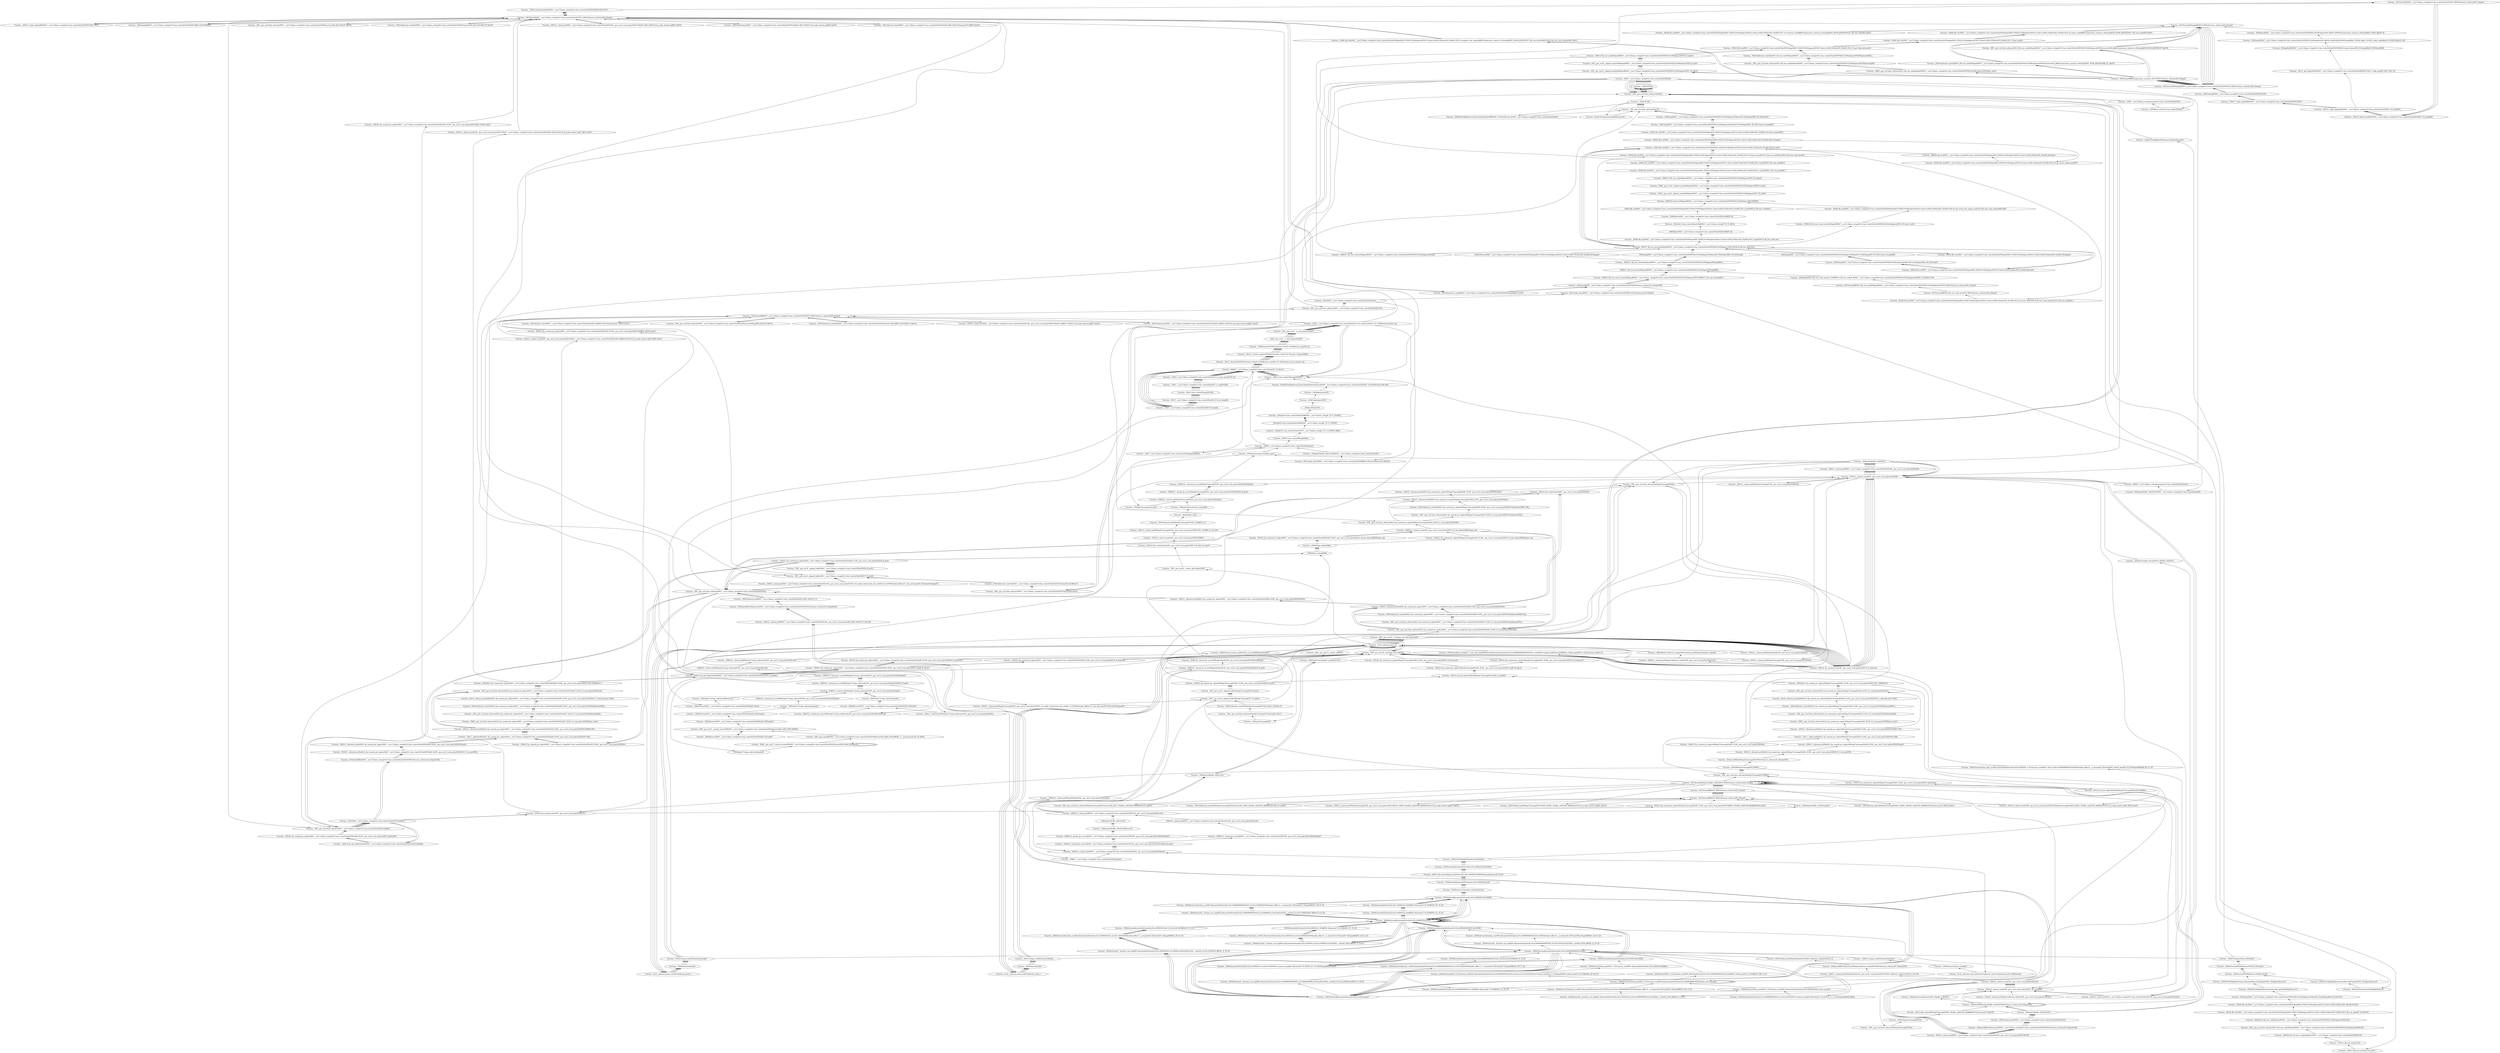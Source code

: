digraph {
	"Function- _ZSt7forwardIONSt7__cxx1112basic_stringIcSt11char_traitsIcESaIcEEEEOT_RNSt16remove_referenceIS7_E4typeE"
	"Function- _ZNSt10_Head_baseILj0EONSt7__cxx1112basic_stringIcSt11char_traitsIcESaIcEEELb0EE7_M_headERS7_"
	"Function- _ZNSt10_Head_baseILj0EONSt7__cxx1112basic_stringIcSt11char_traitsIcESaIcEEELb0EE7_M_headERS7_" -> "Function- _ZSt7forwardIONSt7__cxx1112basic_stringIcSt11char_traitsIcESaIcEEEEOT_RNSt16remove_referenceIS7_E4typeE" [dir=back]
	"Function- _ZNSt11_Tuple_implILj0EJONSt7__cxx1112basic_stringIcSt11char_traitsIcESaIcEEEEE7_M_headERS7_"
	"Function- _ZNSt11_Tuple_implILj0EJONSt7__cxx1112basic_stringIcSt11char_traitsIcESaIcEEEEE7_M_headERS7_" -> "Function- _ZNSt10_Head_baseILj0EONSt7__cxx1112basic_stringIcSt11char_traitsIcESaIcEEELb0EE7_M_headERS7_" [dir=back]
	"Function- _ZNSt11_Tuple_implILj0EJONSt7__cxx1112basic_stringIcSt11char_traitsIcESaIcEEEEEC2EOS7_"
	"Function- _ZNSt11_Tuple_implILj0EJONSt7__cxx1112basic_stringIcSt11char_traitsIcESaIcEEEEEC2EOS7_" -> "Function- _ZNSt11_Tuple_implILj0EJONSt7__cxx1112basic_stringIcSt11char_traitsIcESaIcEEEEE7_M_headERS7_" [dir=back]
	"Function- _ZNSt5tupleIJONSt7__cxx1112basic_stringIcSt11char_traitsIcESaIcEEEEEC2EOS7_"
	"Function- _ZNSt5tupleIJONSt7__cxx1112basic_stringIcSt11char_traitsIcESaIcEEEEEC2EOS7_" -> "Function- _ZNSt11_Tuple_implILj0EJONSt7__cxx1112basic_stringIcSt11char_traitsIcESaIcEEEEEC2EOS7_" [dir=back]
	"Function- _ZSt7forwardISt5tupleIJONSt7__cxx1112basic_stringIcSt11char_traitsIcESaIcEEEEEEOT_RNSt16remove_referenceIS9_E4typeE"
	"Function- _ZSt7forwardISt5tupleIJONSt7__cxx1112basic_stringIcSt11char_traitsIcESaIcEEEEEEOT_RNSt16remove_referenceIS9_E4typeE" -> "Function- _ZNSt5tupleIJONSt7__cxx1112basic_stringIcSt11char_traitsIcESaIcEEEEEC2EOS7_" [dir=back]
	"Function- _ZSt7forwardIRKSt21piecewise_construct_tEOT_RNSt16remove_referenceIS3_E4typeE"
	"Function- _ZSt7forwardIRKSt21piecewise_construct_tEOT_RNSt16remove_referenceIS3_E4typeE" -> "Function- _ZSt7forwardISt5tupleIJONSt7__cxx1112basic_stringIcSt11char_traitsIcESaIcEEEEEEOT_RNSt16remove_referenceIS9_E4typeE" [dir=back]
	"Function- _ZN9__gnu_cxx13new_allocatorISt13_Rb_tree_nodeISt4pairIKNSt7__cxx1112basic_stringIcSt11char_traitsIcESaIcEEEPN2ft12TxtWorkpieceEEEE9constructISD_JRKSt21piecewise_construct_tSt5tupleIJOS8_EESK_IJEEEEEvPT_DpOT0_"
	"Function- _ZN9__gnu_cxx13new_allocatorISt13_Rb_tree_nodeISt4pairIKNSt7__cxx1112basic_stringIcSt11char_traitsIcESaIcEEEPN2ft12TxtWorkpieceEEEE9constructISD_JRKSt21piecewise_construct_tSt5tupleIJOS8_EESK_IJEEEEEvPT_DpOT0_" -> "Function- _ZSt7forwardIRKSt21piecewise_construct_tEOT_RNSt16remove_referenceIS3_E4typeE" [dir=back]
	"Function- _ZSt7forwardISt5tupleIJEEEOT_RNSt16remove_referenceIS2_E4typeE"
	"Function- _ZSt7forwardISt5tupleIJEEEOT_RNSt16remove_referenceIS2_E4typeE" -> "Function- _ZN9__gnu_cxx13new_allocatorISt13_Rb_tree_nodeISt4pairIKNSt7__cxx1112basic_stringIcSt11char_traitsIcESaIcEEEPN2ft12TxtWorkpieceEEEE9constructISD_JRKSt21piecewise_construct_tSt5tupleIJOS8_EESK_IJEEEEEvPT_DpOT0_" [dir=back]
	"Function- _ZSt7forwardISt5tupleIJONSt7__cxx1112basic_stringIcSt11char_traitsIcESaIcEEEEEEOT_RNSt16remove_referenceIS9_E4typeE"
	"Function- _ZSt7forwardISt5tupleIJONSt7__cxx1112basic_stringIcSt11char_traitsIcESaIcEEEEEEOT_RNSt16remove_referenceIS9_E4typeE" -> "Function- _ZSt7forwardISt5tupleIJEEEOT_RNSt16remove_referenceIS2_E4typeE" [dir=back]
	"Function- _ZSt7forwardIRKSt21piecewise_construct_tEOT_RNSt16remove_referenceIS3_E4typeE"
	"Function- _ZSt7forwardIRKSt21piecewise_construct_tEOT_RNSt16remove_referenceIS3_E4typeE" -> "Function- _ZSt7forwardISt5tupleIJONSt7__cxx1112basic_stringIcSt11char_traitsIcESaIcEEEEEEOT_RNSt16remove_referenceIS9_E4typeE" [dir=back]
	"Function- _ZNSt16allocator_traitsISaISt13_Rb_tree_nodeISt4pairIKNSt7__cxx1112basic_stringIcSt11char_traitsIcESaIcEEEPN2ft12TxtWorkpieceEEEEE9constructISC_JRKSt21piecewise_construct_tSt5tupleIJOS7_EESK_IJEEEEEvRSE_PT_DpOT0_"
	"Function- _ZNSt16allocator_traitsISaISt13_Rb_tree_nodeISt4pairIKNSt7__cxx1112basic_stringIcSt11char_traitsIcESaIcEEEPN2ft12TxtWorkpieceEEEEE9constructISC_JRKSt21piecewise_construct_tSt5tupleIJOS7_EESK_IJEEEEEvRSE_PT_DpOT0_" -> "Function- _ZSt7forwardIRKSt21piecewise_construct_tEOT_RNSt16remove_referenceIS3_E4typeE" [dir=back]
	"Function- _ZSt7forwardISt5tupleIJEEEOT_RNSt16remove_referenceIS2_E4typeE"
	"Function- _ZSt7forwardISt5tupleIJEEEOT_RNSt16remove_referenceIS2_E4typeE" -> "Function- _ZNSt16allocator_traitsISaISt13_Rb_tree_nodeISt4pairIKNSt7__cxx1112basic_stringIcSt11char_traitsIcESaIcEEEPN2ft12TxtWorkpieceEEEEE9constructISC_JRKSt21piecewise_construct_tSt5tupleIJOS7_EESK_IJEEEEEvRSE_PT_DpOT0_" [dir=back]
	"Function- _ZSt7forwardISt5tupleIJONSt7__cxx1112basic_stringIcSt11char_traitsIcESaIcEEEEEEOT_RNSt16remove_referenceIS9_E4typeE"
	"Function- _ZSt7forwardISt5tupleIJONSt7__cxx1112basic_stringIcSt11char_traitsIcESaIcEEEEEEOT_RNSt16remove_referenceIS9_E4typeE" -> "Function- _ZSt7forwardISt5tupleIJEEEOT_RNSt16remove_referenceIS2_E4typeE" [dir=back]
	"Function- _ZSt7forwardIRKSt21piecewise_construct_tEOT_RNSt16remove_referenceIS3_E4typeE"
	"Function- _ZSt7forwardIRKSt21piecewise_construct_tEOT_RNSt16remove_referenceIS3_E4typeE" -> "Function- _ZSt7forwardISt5tupleIJONSt7__cxx1112basic_stringIcSt11char_traitsIcESaIcEEEEEEOT_RNSt16remove_referenceIS9_E4typeE" [dir=back]
	"Function- _ZN9__gnu_cxx16__aligned_membufISt4pairIKNSt7__cxx1112basic_stringIcSt11char_traitsIcESaIcEEEPN2ft12TxtWorkpieceEEE7_M_addrEv"
	"Function- _ZN9__gnu_cxx16__aligned_membufISt4pairIKNSt7__cxx1112basic_stringIcSt11char_traitsIcESaIcEEEPN2ft12TxtWorkpieceEEE7_M_addrEv" -> "Function- _ZSt7forwardIRKSt21piecewise_construct_tEOT_RNSt16remove_referenceIS3_E4typeE" [dir=back]
	"Function- _ZN9__gnu_cxx16__aligned_membufISt4pairIKNSt7__cxx1112basic_stringIcSt11char_traitsIcESaIcEEEPN2ft12TxtWorkpieceEEE6_M_ptrEv"
	"Function- _ZN9__gnu_cxx16__aligned_membufISt4pairIKNSt7__cxx1112basic_stringIcSt11char_traitsIcESaIcEEEPN2ft12TxtWorkpieceEEE6_M_ptrEv" -> "Function- _ZN9__gnu_cxx16__aligned_membufISt4pairIKNSt7__cxx1112basic_stringIcSt11char_traitsIcESaIcEEEPN2ft12TxtWorkpieceEEE7_M_addrEv" [dir=back]
	"Function- _ZNSt13_Rb_tree_nodeISt4pairIKNSt7__cxx1112basic_stringIcSt11char_traitsIcESaIcEEEPN2ft12TxtWorkpieceEEE9_M_valptrEv"
	"Function- _ZNSt13_Rb_tree_nodeISt4pairIKNSt7__cxx1112basic_stringIcSt11char_traitsIcESaIcEEEPN2ft12TxtWorkpieceEEE9_M_valptrEv" -> "Function- _ZN9__gnu_cxx16__aligned_membufISt4pairIKNSt7__cxx1112basic_stringIcSt11char_traitsIcESaIcEEEPN2ft12TxtWorkpieceEEE6_M_ptrEv" [dir=back]
	"Function- _ZNSt8_Rb_treeINSt7__cxx1112basic_stringIcSt11char_traitsIcESaIcEEESt4pairIKS5_PN2ft12TxtWorkpieceEESt10_Select1stISB_ESt4lessIS5_ESaISB_EE21_M_get_Node_allocatorEv"
	"Function- _ZNSt8_Rb_treeINSt7__cxx1112basic_stringIcSt11char_traitsIcESaIcEEESt4pairIKS5_PN2ft12TxtWorkpieceEESt10_Select1stISB_ESt4lessIS5_ESaISB_EE21_M_get_Node_allocatorEv" -> "Function- _ZNSt13_Rb_tree_nodeISt4pairIKNSt7__cxx1112basic_stringIcSt11char_traitsIcESaIcEEEPN2ft12TxtWorkpieceEEE9_M_valptrEv" [dir=back]
	"Function- _ZNSt8_Rb_treeINSt7__cxx1112basic_stringIcSt11char_traitsIcESaIcEEESt4pairIKS5_PN2ft12TxtWorkpieceEESt10_Select1stISB_ESt4lessIS5_ESaISB_EE17_M_construct_nodeIJRKSt21piecewise_construct_tSt5tupleIJOS5_EESM_IJEEEEEvPSt13_Rb_tree_nodeISB_EDpOT_"
	"Function- _ZNSt8_Rb_treeINSt7__cxx1112basic_stringIcSt11char_traitsIcESaIcEEESt4pairIKS5_PN2ft12TxtWorkpieceEESt10_Select1stISB_ESt4lessIS5_ESaISB_EE17_M_construct_nodeIJRKSt21piecewise_construct_tSt5tupleIJOS5_EESM_IJEEEEEvPSt13_Rb_tree_nodeISB_EDpOT_" -> "Function- _ZNSt8_Rb_treeINSt7__cxx1112basic_stringIcSt11char_traitsIcESaIcEEESt4pairIKS5_PN2ft12TxtWorkpieceEESt10_Select1stISB_ESt4lessIS5_ESaISB_EE21_M_get_Node_allocatorEv" [dir=back]
	"Function- _ZSt7forwardISt5tupleIJEEEOT_RNSt16remove_referenceIS2_E4typeE"
	"Function- _ZSt7forwardISt5tupleIJEEEOT_RNSt16remove_referenceIS2_E4typeE" -> "Function- _ZNSt8_Rb_treeINSt7__cxx1112basic_stringIcSt11char_traitsIcESaIcEEESt4pairIKS5_PN2ft12TxtWorkpieceEESt10_Select1stISB_ESt4lessIS5_ESaISB_EE17_M_construct_nodeIJRKSt21piecewise_construct_tSt5tupleIJOS5_EESM_IJEEEEEvPSt13_Rb_tree_nodeISB_EDpOT_" [dir=back]
	"Function- _ZSt7forwardISt5tupleIJONSt7__cxx1112basic_stringIcSt11char_traitsIcESaIcEEEEEEOT_RNSt16remove_referenceIS9_E4typeE"
	"Function- _ZSt7forwardISt5tupleIJONSt7__cxx1112basic_stringIcSt11char_traitsIcESaIcEEEEEEOT_RNSt16remove_referenceIS9_E4typeE" -> "Function- _ZSt7forwardISt5tupleIJEEEOT_RNSt16remove_referenceIS2_E4typeE" [dir=back]
	"Function- _ZSt7forwardIRKSt21piecewise_construct_tEOT_RNSt16remove_referenceIS3_E4typeE"
	"Function- _ZSt7forwardIRKSt21piecewise_construct_tEOT_RNSt16remove_referenceIS3_E4typeE" -> "Function- _ZSt7forwardISt5tupleIJONSt7__cxx1112basic_stringIcSt11char_traitsIcESaIcEEEEEEOT_RNSt16remove_referenceIS9_E4typeE" [dir=back]
	"Function- _ZNK9__gnu_cxx13new_allocatorISt13_Rb_tree_nodeISt4pairIKNSt7__cxx1112basic_stringIcSt11char_traitsIcESaIcEEEPN2ft12TxtWorkpieceEEEE8max_sizeEv"
	"Function- _ZNK9__gnu_cxx13new_allocatorISt13_Rb_tree_nodeISt4pairIKNSt7__cxx1112basic_stringIcSt11char_traitsIcESaIcEEEPN2ft12TxtWorkpieceEEEE8max_sizeEv" -> "Function- _ZSt7forwardIRKSt21piecewise_construct_tEOT_RNSt16remove_referenceIS3_E4typeE" [dir=back]
	"Function- _ZN9__gnu_cxx13new_allocatorISt13_Rb_tree_nodeISt4pairIKNSt7__cxx1112basic_stringIcSt11char_traitsIcESaIcEEEPN2ft12TxtWorkpieceEEEE8allocateEjPKv"
	"Function- _ZN9__gnu_cxx13new_allocatorISt13_Rb_tree_nodeISt4pairIKNSt7__cxx1112basic_stringIcSt11char_traitsIcESaIcEEEPN2ft12TxtWorkpieceEEEE8allocateEjPKv" -> "Function- _ZNK9__gnu_cxx13new_allocatorISt13_Rb_tree_nodeISt4pairIKNSt7__cxx1112basic_stringIcSt11char_traitsIcESaIcEEEPN2ft12TxtWorkpieceEEEE8max_sizeEv" [dir=back]
	"Function- _ZNSt16allocator_traitsISaISt13_Rb_tree_nodeISt4pairIKNSt7__cxx1112basic_stringIcSt11char_traitsIcESaIcEEEPN2ft12TxtWorkpieceEEEEE8allocateERSE_j"
	"Function- _ZNSt16allocator_traitsISaISt13_Rb_tree_nodeISt4pairIKNSt7__cxx1112basic_stringIcSt11char_traitsIcESaIcEEEPN2ft12TxtWorkpieceEEEEE8allocateERSE_j" -> "Function- _ZN9__gnu_cxx13new_allocatorISt13_Rb_tree_nodeISt4pairIKNSt7__cxx1112basic_stringIcSt11char_traitsIcESaIcEEEPN2ft12TxtWorkpieceEEEE8allocateEjPKv" [dir=back]
	"Function- _ZNSt8_Rb_treeINSt7__cxx1112basic_stringIcSt11char_traitsIcESaIcEEESt4pairIKS5_PN2ft12TxtWorkpieceEESt10_Select1stISB_ESt4lessIS5_ESaISB_EE21_M_get_Node_allocatorEv"
	"Function- _ZNSt8_Rb_treeINSt7__cxx1112basic_stringIcSt11char_traitsIcESaIcEEESt4pairIKS5_PN2ft12TxtWorkpieceEESt10_Select1stISB_ESt4lessIS5_ESaISB_EE21_M_get_Node_allocatorEv" -> "Function- _ZNSt16allocator_traitsISaISt13_Rb_tree_nodeISt4pairIKNSt7__cxx1112basic_stringIcSt11char_traitsIcESaIcEEEPN2ft12TxtWorkpieceEEEEE8allocateERSE_j" [dir=back]
	"Function- _ZNSt8_Rb_treeINSt7__cxx1112basic_stringIcSt11char_traitsIcESaIcEEESt4pairIKS5_PN2ft12TxtWorkpieceEESt10_Select1stISB_ESt4lessIS5_ESaISB_EE11_M_get_nodeEv"
	"Function- _ZNSt8_Rb_treeINSt7__cxx1112basic_stringIcSt11char_traitsIcESaIcEEESt4pairIKS5_PN2ft12TxtWorkpieceEESt10_Select1stISB_ESt4lessIS5_ESaISB_EE11_M_get_nodeEv" -> "Function- _ZNSt8_Rb_treeINSt7__cxx1112basic_stringIcSt11char_traitsIcESaIcEEESt4pairIKS5_PN2ft12TxtWorkpieceEESt10_Select1stISB_ESt4lessIS5_ESaISB_EE21_M_get_Node_allocatorEv" [dir=back]
	"Function- _ZNSt8_Rb_treeINSt7__cxx1112basic_stringIcSt11char_traitsIcESaIcEEESt4pairIKS5_PN2ft12TxtWorkpieceEESt10_Select1stISB_ESt4lessIS5_ESaISB_EE14_M_create_nodeIJRKSt21piecewise_construct_tSt5tupleIJOS5_EESM_IJEEEEEPSt13_Rb_tree_nodeISB_EDpOT_"
	"Function- _ZNSt8_Rb_treeINSt7__cxx1112basic_stringIcSt11char_traitsIcESaIcEEESt4pairIKS5_PN2ft12TxtWorkpieceEESt10_Select1stISB_ESt4lessIS5_ESaISB_EE14_M_create_nodeIJRKSt21piecewise_construct_tSt5tupleIJOS5_EESM_IJEEEEEPSt13_Rb_tree_nodeISB_EDpOT_" -> "Function- _ZNSt8_Rb_treeINSt7__cxx1112basic_stringIcSt11char_traitsIcESaIcEEESt4pairIKS5_PN2ft12TxtWorkpieceEESt10_Select1stISB_ESt4lessIS5_ESaISB_EE11_M_get_nodeEv" [dir=back]
	"Function- _ZSt7forwardISt5tupleIJEEEOT_RNSt16remove_referenceIS2_E4typeE"
	"Function- _ZSt7forwardISt5tupleIJEEEOT_RNSt16remove_referenceIS2_E4typeE" -> "Function- _ZNSt8_Rb_treeINSt7__cxx1112basic_stringIcSt11char_traitsIcESaIcEEESt4pairIKS5_PN2ft12TxtWorkpieceEESt10_Select1stISB_ESt4lessIS5_ESaISB_EE14_M_create_nodeIJRKSt21piecewise_construct_tSt5tupleIJOS5_EESM_IJEEEEEPSt13_Rb_tree_nodeISB_EDpOT_" [dir=back]
	"Function- _ZSt7forwardISt5tupleIJONSt7__cxx1112basic_stringIcSt11char_traitsIcESaIcEEEEEEOT_RNSt16remove_referenceIS9_E4typeE"
	"Function- _ZSt7forwardISt5tupleIJONSt7__cxx1112basic_stringIcSt11char_traitsIcESaIcEEEEEEOT_RNSt16remove_referenceIS9_E4typeE" -> "Function- _ZSt7forwardISt5tupleIJEEEOT_RNSt16remove_referenceIS2_E4typeE" [dir=back]
	"Function- _ZSt7forwardIRKSt21piecewise_construct_tEOT_RNSt16remove_referenceIS3_E4typeE"
	"Function- _ZSt7forwardIRKSt21piecewise_construct_tEOT_RNSt16remove_referenceIS3_E4typeE" -> "Function- _ZSt7forwardISt5tupleIJONSt7__cxx1112basic_stringIcSt11char_traitsIcESaIcEEEEEEOT_RNSt16remove_referenceIS9_E4typeE" [dir=back]
	"Function- _ZNSt8_Rb_treeINSt7__cxx1112basic_stringIcSt11char_traitsIcESaIcEEESt4pairIKS5_PN2ft12TxtWorkpieceEESt10_Select1stISB_ESt4lessIS5_ESaISB_EE22_M_emplace_hint_uniqueIJRKSt21piecewise_construct_tSt5tupleIJOS5_EESM_IJEEEEESt17_Rb_tree_iteratorISB_ESt23_Rb_tree_const_iteratorISB_EDpOT_"
	"Function- _ZNSt8_Rb_treeINSt7__cxx1112basic_stringIcSt11char_traitsIcESaIcEEESt4pairIKS5_PN2ft12TxtWorkpieceEESt10_Select1stISB_ESt4lessIS5_ESaISB_EE22_M_emplace_hint_uniqueIJRKSt21piecewise_construct_tSt5tupleIJOS5_EESM_IJEEEEESt17_Rb_tree_iteratorISB_ESt23_Rb_tree_const_iteratorISB_EDpOT_" -> "Function- _ZSt7forwardIRKSt21piecewise_construct_tEOT_RNSt16remove_referenceIS3_E4typeE" [dir=back]
	"Function- _ZSt7forwardINSt7__cxx1112basic_stringIcSt11char_traitsIcESaIcEEEEOT_RNSt16remove_referenceIS6_E4typeE"
	"Function- _ZSt7forwardINSt7__cxx1112basic_stringIcSt11char_traitsIcESaIcEEEEOT_RNSt16remove_referenceIS6_E4typeE" -> "Function- _ZNSt8_Rb_treeINSt7__cxx1112basic_stringIcSt11char_traitsIcESaIcEEESt4pairIKS5_PN2ft12TxtWorkpieceEESt10_Select1stISB_ESt4lessIS5_ESaISB_EE22_M_emplace_hint_uniqueIJRKSt21piecewise_construct_tSt5tupleIJOS5_EESM_IJEEEEESt17_Rb_tree_iteratorISB_ESt23_Rb_tree_const_iteratorISB_EDpOT_" [dir=back]
	"Function- _ZNSt10_Head_baseILj0EONSt7__cxx1112basic_stringIcSt11char_traitsIcESaIcEEELb0EEC2IS5_EEOT_"
	"Function- _ZNSt10_Head_baseILj0EONSt7__cxx1112basic_stringIcSt11char_traitsIcESaIcEEELb0EEC2IS5_EEOT_" -> "Function- _ZSt7forwardINSt7__cxx1112basic_stringIcSt11char_traitsIcESaIcEEEEOT_RNSt16remove_referenceIS6_E4typeE" [dir=back]
	"Function- _ZSt7forwardINSt7__cxx1112basic_stringIcSt11char_traitsIcESaIcEEEEOT_RNSt16remove_referenceIS6_E4typeE"
	"Function- _ZSt7forwardINSt7__cxx1112basic_stringIcSt11char_traitsIcESaIcEEEEOT_RNSt16remove_referenceIS6_E4typeE" -> "Function- _ZNSt10_Head_baseILj0EONSt7__cxx1112basic_stringIcSt11char_traitsIcESaIcEEELb0EEC2IS5_EEOT_" [dir=back]
	"Function- _ZNSt11_Tuple_implILj0EJONSt7__cxx1112basic_stringIcSt11char_traitsIcESaIcEEEEEC2IS5_EEOT_"
	"Function- _ZNSt11_Tuple_implILj0EJONSt7__cxx1112basic_stringIcSt11char_traitsIcESaIcEEEEEC2IS5_EEOT_" -> "Function- _ZSt7forwardINSt7__cxx1112basic_stringIcSt11char_traitsIcESaIcEEEEOT_RNSt16remove_referenceIS6_E4typeE" [dir=back]
	"Function- _ZSt7forwardINSt7__cxx1112basic_stringIcSt11char_traitsIcESaIcEEEEOT_RNSt16remove_referenceIS6_E4typeE"
	"Function- _ZSt7forwardINSt7__cxx1112basic_stringIcSt11char_traitsIcESaIcEEEEOT_RNSt16remove_referenceIS6_E4typeE" -> "Function- _ZNSt11_Tuple_implILj0EJONSt7__cxx1112basic_stringIcSt11char_traitsIcESaIcEEEEEC2IS5_EEOT_" [dir=back]
	"Function- _ZNSt5tupleIJONSt7__cxx1112basic_stringIcSt11char_traitsIcESaIcEEEEEC2IJS5_ELb1EEEDpOT_"
	"Function- _ZNSt5tupleIJONSt7__cxx1112basic_stringIcSt11char_traitsIcESaIcEEEEEC2IJS5_ELb1EEEDpOT_" -> "Function- _ZSt7forwardINSt7__cxx1112basic_stringIcSt11char_traitsIcESaIcEEEEOT_RNSt16remove_referenceIS6_E4typeE" [dir=back]
	"Function- _ZSt7forwardINSt7__cxx1112basic_stringIcSt11char_traitsIcESaIcEEEEOT_RNSt16remove_referenceIS6_E4typeE"
	"Function- _ZSt7forwardINSt7__cxx1112basic_stringIcSt11char_traitsIcESaIcEEEEOT_RNSt16remove_referenceIS6_E4typeE" -> "Function- _ZNSt5tupleIJONSt7__cxx1112basic_stringIcSt11char_traitsIcESaIcEEEEEC2IJS5_ELb1EEEDpOT_" [dir=back]
	"Function- _ZSt16forward_as_tupleIJNSt7__cxx1112basic_stringIcSt11char_traitsIcESaIcEEEEESt5tupleIJDpOT_EES9_"
	"Function- _ZSt16forward_as_tupleIJNSt7__cxx1112basic_stringIcSt11char_traitsIcESaIcEEEEESt5tupleIJDpOT_EES9_" -> "Function- _ZSt7forwardINSt7__cxx1112basic_stringIcSt11char_traitsIcESaIcEEEEOT_RNSt16remove_referenceIS6_E4typeE" [dir=back]
	"Function- _ZSt4moveIRNSt7__cxx1112basic_stringIcSt11char_traitsIcESaIcEEEEONSt16remove_referenceIT_E4typeEOS8_"
	"Function- _ZSt4moveIRNSt7__cxx1112basic_stringIcSt11char_traitsIcESaIcEEEEONSt16remove_referenceIT_E4typeEOS8_" -> "Function- _ZSt16forward_as_tupleIJNSt7__cxx1112basic_stringIcSt11char_traitsIcESaIcEEEEESt5tupleIJDpOT_EES9_" [dir=back]
	"Function- _ZNSt23_Rb_tree_const_iteratorISt4pairIKNSt7__cxx1112basic_stringIcSt11char_traitsIcESaIcEEEPN2ft12TxtWorkpieceEEEC2ERKSt17_Rb_tree_iteratorISB_E"
	"Function- _ZNSt23_Rb_tree_const_iteratorISt4pairIKNSt7__cxx1112basic_stringIcSt11char_traitsIcESaIcEEEPN2ft12TxtWorkpieceEEEC2ERKSt17_Rb_tree_iteratorISB_E" -> "Function- _ZSt4moveIRNSt7__cxx1112basic_stringIcSt11char_traitsIcESaIcEEEEONSt16remove_referenceIT_E4typeEOS8_" [dir=back]
	_ZNKSt17_Rb_tree_iteratorISt4pairIKNSt7__cxx1112basic_stringIcSt11char_traitsIcESaIcEEEPN2ft12TxtWorkpieceEEEeqERKSC_
	_ZNKSt17_Rb_tree_iteratorISt4pairIKNSt7__cxx1112basic_stringIcSt11char_traitsIcESaIcEEEPN2ft12TxtWorkpieceEEEeqERKSC_ -> "Function- _ZNSt23_Rb_tree_const_iteratorISt4pairIKNSt7__cxx1112basic_stringIcSt11char_traitsIcESaIcEEEPN2ft12TxtWorkpieceEEEC2ERKSt17_Rb_tree_iteratorISB_E" [dir=back]
	"Function- _ZNKSt17_Rb_tree_iteratorISt4pairIKNSt7__cxx1112basic_stringIcSt11char_traitsIcESaIcEEEPN2ft12TxtWorkpieceEEEeqERKSC_"
	"Function- _ZNKSt17_Rb_tree_iteratorISt4pairIKNSt7__cxx1112basic_stringIcSt11char_traitsIcESaIcEEEPN2ft12TxtWorkpieceEEEeqERKSC_" -> _ZNKSt17_Rb_tree_iteratorISt4pairIKNSt7__cxx1112basic_stringIcSt11char_traitsIcESaIcEEEPN2ft12TxtWorkpieceEEEeqERKSC_ [dir=back]
	_ZNSt3mapINSt7__cxx1112basic_stringIcSt11char_traitsIcESaIcEEEPN2ft12TxtWorkpieceESt4lessIS5_ESaISt4pairIKS5_S8_EEE3endEv
	_ZNSt3mapINSt7__cxx1112basic_stringIcSt11char_traitsIcESaIcEEEPN2ft12TxtWorkpieceESt4lessIS5_ESaISt4pairIKS5_S8_EEE3endEv -> "Function- _ZNKSt17_Rb_tree_iteratorISt4pairIKNSt7__cxx1112basic_stringIcSt11char_traitsIcESaIcEEEPN2ft12TxtWorkpieceEEEeqERKSC_" [dir=back]
	"Function- _ZNSt17_Rb_tree_iteratorISt4pairIKNSt7__cxx1112basic_stringIcSt11char_traitsIcESaIcEEEPN2ft12TxtWorkpieceEEEC2EPSt18_Rb_tree_node_base"
	"Function- _ZNSt17_Rb_tree_iteratorISt4pairIKNSt7__cxx1112basic_stringIcSt11char_traitsIcESaIcEEEPN2ft12TxtWorkpieceEEEC2EPSt18_Rb_tree_node_base" -> _ZNSt3mapINSt7__cxx1112basic_stringIcSt11char_traitsIcESaIcEEEPN2ft12TxtWorkpieceESt4lessIS5_ESaISt4pairIKS5_S8_EEE3endEv [dir=back]
	"Function- _ZNSt8_Rb_treeINSt7__cxx1112basic_stringIcSt11char_traitsIcESaIcEEESt4pairIKS5_PN2ft12TxtWorkpieceEESt10_Select1stISB_ESt4lessIS5_ESaISB_EE3endEv"
	"Function- _ZNSt8_Rb_treeINSt7__cxx1112basic_stringIcSt11char_traitsIcESaIcEEESt4pairIKS5_PN2ft12TxtWorkpieceEESt10_Select1stISB_ESt4lessIS5_ESaISB_EE3endEv" -> "Function- _ZNSt17_Rb_tree_iteratorISt4pairIKNSt7__cxx1112basic_stringIcSt11char_traitsIcESaIcEEEPN2ft12TxtWorkpieceEEEC2EPSt18_Rb_tree_node_base" [dir=back]
	"Function- _ZNSt3mapINSt7__cxx1112basic_stringIcSt11char_traitsIcESaIcEEEPN2ft12TxtWorkpieceESt4lessIS5_ESaISt4pairIKS5_S8_EEE3endEv"
	"Function- _ZNSt3mapINSt7__cxx1112basic_stringIcSt11char_traitsIcESaIcEEEPN2ft12TxtWorkpieceESt4lessIS5_ESaISt4pairIKS5_S8_EEE3endEv" -> "Function- _ZNSt8_Rb_treeINSt7__cxx1112basic_stringIcSt11char_traitsIcESaIcEEESt4pairIKS5_PN2ft12TxtWorkpieceEESt10_Select1stISB_ESt4lessIS5_ESaISB_EE3endEv" [dir=back]
	_ZNSt3mapINSt7__cxx1112basic_stringIcSt11char_traitsIcESaIcEEEPN2ft12TxtWorkpieceESt4lessIS5_ESaISt4pairIKS5_S8_EEE11lower_boundERSC_
	_ZNSt3mapINSt7__cxx1112basic_stringIcSt11char_traitsIcESaIcEEEPN2ft12TxtWorkpieceESt4lessIS5_ESaISt4pairIKS5_S8_EEE11lower_boundERSC_ -> "Function- _ZNSt3mapINSt7__cxx1112basic_stringIcSt11char_traitsIcESaIcEEEPN2ft12TxtWorkpieceESt4lessIS5_ESaISt4pairIKS5_S8_EEE3endEv" [dir=back]
	"Function- _ZNSt17_Rb_tree_iteratorISt4pairIKNSt7__cxx1112basic_stringIcSt11char_traitsIcESaIcEEEPN2ft12TxtWorkpieceEEEC2EPSt18_Rb_tree_node_base"
	"Function- _ZNSt17_Rb_tree_iteratorISt4pairIKNSt7__cxx1112basic_stringIcSt11char_traitsIcESaIcEEEPN2ft12TxtWorkpieceEEEC2EPSt18_Rb_tree_node_base" -> _ZNSt3mapINSt7__cxx1112basic_stringIcSt11char_traitsIcESaIcEEEPN2ft12TxtWorkpieceESt4lessIS5_ESaISt4pairIKS5_S8_EEE11lower_boundERSC_ [dir=back]
	"Function- _ZNSt8_Rb_treeINSt7__cxx1112basic_stringIcSt11char_traitsIcESaIcEEESt4pairIKS5_PN2ft12TxtWorkpieceEESt10_Select1stISB_ESt4lessIS5_ESaISB_EE8_S_rightEPSt18_Rb_tree_node_base"
	"Function- _ZNSt8_Rb_treeINSt7__cxx1112basic_stringIcSt11char_traitsIcESaIcEEESt4pairIKS5_PN2ft12TxtWorkpieceEESt10_Select1stISB_ESt4lessIS5_ESaISB_EE8_S_rightEPSt18_Rb_tree_node_base" -> "Function- _ZNSt17_Rb_tree_iteratorISt4pairIKNSt7__cxx1112basic_stringIcSt11char_traitsIcESaIcEEEPN2ft12TxtWorkpieceEEEC2EPSt18_Rb_tree_node_base" [dir=back]
	_ZNKSt4lessINSt7__cxx1112basic_stringIcSt11char_traitsIcESaIcEEEEclERKS5_S8_
	_ZNKSt4lessINSt7__cxx1112basic_stringIcSt11char_traitsIcESaIcEEEEclERKS5_S8_ -> "Function- _ZNSt8_Rb_treeINSt7__cxx1112basic_stringIcSt11char_traitsIcESaIcEEESt4pairIKS5_PN2ft12TxtWorkpieceEESt10_Select1stISB_ESt4lessIS5_ESaISB_EE8_S_rightEPSt18_Rb_tree_node_base" [dir=back]
	"Function- _ZStltIcSt11char_traitsIcESaIcEEbRKNSt7__cxx1112basic_stringIT_T0_T1_EESA_"
	"Function- _ZStltIcSt11char_traitsIcESaIcEEbRKNSt7__cxx1112basic_stringIT_T0_T1_EESA_" -> _ZNKSt4lessINSt7__cxx1112basic_stringIcSt11char_traitsIcESaIcEEEEclERKS5_S8_ [dir=back]
	"Function- _ZNKSt4lessINSt7__cxx1112basic_stringIcSt11char_traitsIcESaIcEEEEclERKS5_S8_"
	"Function- _ZNKSt4lessINSt7__cxx1112basic_stringIcSt11char_traitsIcESaIcEEEEclERKS5_S8_" -> "Function- _ZStltIcSt11char_traitsIcESaIcEEbRKNSt7__cxx1112basic_stringIT_T0_T1_EESA_" [dir=back]
	_ZNSt8_Rb_treeINSt7__cxx1112basic_stringIcSt11char_traitsIcESaIcEEESt4pairIKS5_PN2ft12TxtWorkpieceEESt10_Select1stISB_ESt4lessIS5_ESaISB_EE6_S_keyEPKSt13_Rb_tree_nodeISB_E
	_ZNSt8_Rb_treeINSt7__cxx1112basic_stringIcSt11char_traitsIcESaIcEEESt4pairIKS5_PN2ft12TxtWorkpieceEESt10_Select1stISB_ESt4lessIS5_ESaISB_EE6_S_keyEPKSt13_Rb_tree_nodeISB_E -> "Function- _ZNKSt4lessINSt7__cxx1112basic_stringIcSt11char_traitsIcESaIcEEEEclERKS5_S8_" [dir=back]
	"Function- _ZNKSt10_Select1stISt4pairIKNSt7__cxx1112basic_stringIcSt11char_traitsIcESaIcEEEPN2ft12TxtWorkpieceEEEclERKSB_"
	"Function- _ZNKSt10_Select1stISt4pairIKNSt7__cxx1112basic_stringIcSt11char_traitsIcESaIcEEEPN2ft12TxtWorkpieceEEEclERKSB_" -> _ZNSt8_Rb_treeINSt7__cxx1112basic_stringIcSt11char_traitsIcESaIcEEESt4pairIKS5_PN2ft12TxtWorkpieceEESt10_Select1stISB_ESt4lessIS5_ESaISB_EE6_S_keyEPKSt13_Rb_tree_nodeISB_E [dir=back]
	"Function- _ZNK9__gnu_cxx16__aligned_membufISt4pairIKNSt7__cxx1112basic_stringIcSt11char_traitsIcESaIcEEEPN2ft12TxtWorkpieceEEE7_M_addrEv"
	"Function- _ZNK9__gnu_cxx16__aligned_membufISt4pairIKNSt7__cxx1112basic_stringIcSt11char_traitsIcESaIcEEEPN2ft12TxtWorkpieceEEE7_M_addrEv" -> "Function- _ZNKSt10_Select1stISt4pairIKNSt7__cxx1112basic_stringIcSt11char_traitsIcESaIcEEEPN2ft12TxtWorkpieceEEEclERKSB_" [dir=back]
	"Function- _ZNK9__gnu_cxx16__aligned_membufISt4pairIKNSt7__cxx1112basic_stringIcSt11char_traitsIcESaIcEEEPN2ft12TxtWorkpieceEEE6_M_ptrEv"
	"Function- _ZNK9__gnu_cxx16__aligned_membufISt4pairIKNSt7__cxx1112basic_stringIcSt11char_traitsIcESaIcEEEPN2ft12TxtWorkpieceEEE6_M_ptrEv" -> "Function- _ZNK9__gnu_cxx16__aligned_membufISt4pairIKNSt7__cxx1112basic_stringIcSt11char_traitsIcESaIcEEEPN2ft12TxtWorkpieceEEE7_M_addrEv" [dir=back]
	"Function- _ZNKSt13_Rb_tree_nodeISt4pairIKNSt7__cxx1112basic_stringIcSt11char_traitsIcESaIcEEEPN2ft12TxtWorkpieceEEE9_M_valptrEv"
	"Function- _ZNKSt13_Rb_tree_nodeISt4pairIKNSt7__cxx1112basic_stringIcSt11char_traitsIcESaIcEEEPN2ft12TxtWorkpieceEEE9_M_valptrEv" -> "Function- _ZNK9__gnu_cxx16__aligned_membufISt4pairIKNSt7__cxx1112basic_stringIcSt11char_traitsIcESaIcEEEPN2ft12TxtWorkpieceEEE6_M_ptrEv" [dir=back]
	"Function- _ZNSt8_Rb_treeINSt7__cxx1112basic_stringIcSt11char_traitsIcESaIcEEESt4pairIKS5_PN2ft12TxtWorkpieceEESt10_Select1stISB_ESt4lessIS5_ESaISB_EE8_S_valueEPKSt13_Rb_tree_nodeISB_E"
	"Function- _ZNSt8_Rb_treeINSt7__cxx1112basic_stringIcSt11char_traitsIcESaIcEEESt4pairIKS5_PN2ft12TxtWorkpieceEESt10_Select1stISB_ESt4lessIS5_ESaISB_EE8_S_valueEPKSt13_Rb_tree_nodeISB_E" -> "Function- _ZNKSt13_Rb_tree_nodeISt4pairIKNSt7__cxx1112basic_stringIcSt11char_traitsIcESaIcEEEPN2ft12TxtWorkpieceEEE9_M_valptrEv" [dir=back]
	"Function- _ZNSt8_Rb_treeINSt7__cxx1112basic_stringIcSt11char_traitsIcESaIcEEESt4pairIKS5_PN2ft12TxtWorkpieceEESt10_Select1stISB_ESt4lessIS5_ESaISB_EE6_S_keyEPKSt13_Rb_tree_nodeISB_E"
	"Function- _ZNSt8_Rb_treeINSt7__cxx1112basic_stringIcSt11char_traitsIcESaIcEEESt4pairIKS5_PN2ft12TxtWorkpieceEESt10_Select1stISB_ESt4lessIS5_ESaISB_EE6_S_keyEPKSt13_Rb_tree_nodeISB_E" -> "Function- _ZNSt8_Rb_treeINSt7__cxx1112basic_stringIcSt11char_traitsIcESaIcEEESt4pairIKS5_PN2ft12TxtWorkpieceEESt10_Select1stISB_ESt4lessIS5_ESaISB_EE8_S_valueEPKSt13_Rb_tree_nodeISB_E" [dir=back]
	"Function- _ZNSt8_Rb_treeINSt7__cxx1112basic_stringIcSt11char_traitsIcESaIcEEESt4pairIKS5_PN2ft12TxtWorkpieceEESt10_Select1stISB_ESt4lessIS5_ESaISB_EE14_M_lower_boundEPSt13_Rb_tree_nodeISB_EPSt18_Rb_tree_node_baseRS7_"
	"Function- _ZNSt8_Rb_treeINSt7__cxx1112basic_stringIcSt11char_traitsIcESaIcEEESt4pairIKS5_PN2ft12TxtWorkpieceEESt10_Select1stISB_ESt4lessIS5_ESaISB_EE14_M_lower_boundEPSt13_Rb_tree_nodeISB_EPSt18_Rb_tree_node_baseRS7_" -> "Function- _ZNSt8_Rb_treeINSt7__cxx1112basic_stringIcSt11char_traitsIcESaIcEEESt4pairIKS5_PN2ft12TxtWorkpieceEESt10_Select1stISB_ESt4lessIS5_ESaISB_EE6_S_keyEPKSt13_Rb_tree_nodeISB_E" [dir=back]
	"Function- _ZNSt8_Rb_treeINSt7__cxx1112basic_stringIcSt11char_traitsIcESaIcEEESt4pairIKS5_PN2ft12TxtWorkpieceEESt10_Select1stISB_ESt4lessIS5_ESaISB_EE6_M_endEv"
	"Function- _ZNSt8_Rb_treeINSt7__cxx1112basic_stringIcSt11char_traitsIcESaIcEEESt4pairIKS5_PN2ft12TxtWorkpieceEESt10_Select1stISB_ESt4lessIS5_ESaISB_EE6_M_endEv" -> "Function- _ZNSt8_Rb_treeINSt7__cxx1112basic_stringIcSt11char_traitsIcESaIcEEESt4pairIKS5_PN2ft12TxtWorkpieceEESt10_Select1stISB_ESt4lessIS5_ESaISB_EE14_M_lower_boundEPSt13_Rb_tree_nodeISB_EPSt18_Rb_tree_node_baseRS7_" [dir=back]
	"Function- _ZNSt8_Rb_treeINSt7__cxx1112basic_stringIcSt11char_traitsIcESaIcEEESt4pairIKS5_PN2ft12TxtWorkpieceEESt10_Select1stISB_ESt4lessIS5_ESaISB_EE8_M_beginEv"
	"Function- _ZNSt8_Rb_treeINSt7__cxx1112basic_stringIcSt11char_traitsIcESaIcEEESt4pairIKS5_PN2ft12TxtWorkpieceEESt10_Select1stISB_ESt4lessIS5_ESaISB_EE8_M_beginEv" -> "Function- _ZNSt8_Rb_treeINSt7__cxx1112basic_stringIcSt11char_traitsIcESaIcEEESt4pairIKS5_PN2ft12TxtWorkpieceEESt10_Select1stISB_ESt4lessIS5_ESaISB_EE6_M_endEv" [dir=back]
	"Function- _ZNSt8_Rb_treeINSt7__cxx1112basic_stringIcSt11char_traitsIcESaIcEEESt4pairIKS5_PN2ft12TxtWorkpieceEESt10_Select1stISB_ESt4lessIS5_ESaISB_EE11lower_boundERS7_"
	"Function- _ZNSt8_Rb_treeINSt7__cxx1112basic_stringIcSt11char_traitsIcESaIcEEESt4pairIKS5_PN2ft12TxtWorkpieceEESt10_Select1stISB_ESt4lessIS5_ESaISB_EE11lower_boundERS7_" -> "Function- _ZNSt8_Rb_treeINSt7__cxx1112basic_stringIcSt11char_traitsIcESaIcEEESt4pairIKS5_PN2ft12TxtWorkpieceEESt10_Select1stISB_ESt4lessIS5_ESaISB_EE8_M_beginEv" [dir=back]
	"Function- _ZNSt3mapINSt7__cxx1112basic_stringIcSt11char_traitsIcESaIcEEEPN2ft12TxtWorkpieceESt4lessIS5_ESaISt4pairIKS5_S8_EEE11lower_boundERSC_"
	"Function- _ZNSt3mapINSt7__cxx1112basic_stringIcSt11char_traitsIcESaIcEEEPN2ft12TxtWorkpieceESt4lessIS5_ESaISt4pairIKS5_S8_EEE11lower_boundERSC_" -> "Function- _ZNSt8_Rb_treeINSt7__cxx1112basic_stringIcSt11char_traitsIcESaIcEEESt4pairIKS5_PN2ft12TxtWorkpieceEESt10_Select1stISB_ESt4lessIS5_ESaISB_EE11lower_boundERS7_" [dir=back]
	"Function- _ZNSt3mapINSt7__cxx1112basic_stringIcSt11char_traitsIcESaIcEEEPN2ft12TxtWorkpieceESt4lessIS5_ESaISt4pairIKS5_S8_EEEixEOS5_"
	"Function- _ZNSt3mapINSt7__cxx1112basic_stringIcSt11char_traitsIcESaIcEEEPN2ft12TxtWorkpieceESt4lessIS5_ESaISt4pairIKS5_S8_EEEixEOS5_" -> "Function- _ZNSt3mapINSt7__cxx1112basic_stringIcSt11char_traitsIcESaIcEEEPN2ft12TxtWorkpieceESt4lessIS5_ESaISt4pairIKS5_S8_EEE11lower_boundERSC_" [dir=back]
	"Function- _ZN9__gnu_cxx13new_allocatorIcEC2Ev"
	"Function- _ZN9__gnu_cxx13new_allocatorIcEC2Ev" -> "Function- _ZNSt3mapINSt7__cxx1112basic_stringIcSt11char_traitsIcESaIcEEEPN2ft12TxtWorkpieceESt4lessIS5_ESaISt4pairIKS5_S8_EEEixEOS5_" [dir=back]
	"Function- _ZNSaIcEC2Ev"
	"Function- _ZNSaIcEC2Ev" -> "Function- _ZN9__gnu_cxx13new_allocatorIcEC2Ev" [dir=back]
	"Function- _ZN9__gnu_cxx13new_allocatorIcED2Ev"
	"Function- _ZN9__gnu_cxx13new_allocatorIcED2Ev" -> "Function- _ZNSaIcEC2Ev" [dir=back]
	"Function- _ZNSaIcED2Ev"
	"Function- _ZNSaIcED2Ev" -> "Function- _ZN9__gnu_cxx13new_allocatorIcED2Ev" [dir=back]
	"Function- _ZN9__gnu_cxx13new_allocatorIcED2Ev"
	"Function- _ZN9__gnu_cxx13new_allocatorIcED2Ev" -> "Function- _ZNSaIcED2Ev" [dir=back]
	"Function- _ZNSaIcED2Ev"
	"Function- _ZNSaIcED2Ev" -> "Function- _ZN9__gnu_cxx13new_allocatorIcED2Ev" [dir=back]
	"Function- _ZNSt7__cxx1112basic_stringIcSt11char_traitsIcESaIcEED2Ev"
	"Function- _ZNSt7__cxx1112basic_stringIcSt11char_traitsIcESaIcEED2Ev" -> "Function- _ZNSaIcED2Ev" [dir=back]
	"Function- _ZN9__gnu_cxx16__aligned_membufISt4pairIKNSt7__cxx1112basic_stringIcSt11char_traitsIcESaIcEEEPN2ft12TxtWorkpieceEEE7_M_addrEv"
	"Function- _ZN9__gnu_cxx16__aligned_membufISt4pairIKNSt7__cxx1112basic_stringIcSt11char_traitsIcESaIcEEEPN2ft12TxtWorkpieceEEE7_M_addrEv" -> "Function- _ZNSt7__cxx1112basic_stringIcSt11char_traitsIcESaIcEED2Ev" [dir=back]
	"Function- _ZN9__gnu_cxx16__aligned_membufISt4pairIKNSt7__cxx1112basic_stringIcSt11char_traitsIcESaIcEEEPN2ft12TxtWorkpieceEEE6_M_ptrEv"
	"Function- _ZN9__gnu_cxx16__aligned_membufISt4pairIKNSt7__cxx1112basic_stringIcSt11char_traitsIcESaIcEEEPN2ft12TxtWorkpieceEEE6_M_ptrEv" -> "Function- _ZN9__gnu_cxx16__aligned_membufISt4pairIKNSt7__cxx1112basic_stringIcSt11char_traitsIcESaIcEEEPN2ft12TxtWorkpieceEEE7_M_addrEv" [dir=back]
	"Function- _ZNSt13_Rb_tree_nodeISt4pairIKNSt7__cxx1112basic_stringIcSt11char_traitsIcESaIcEEEPN2ft12TxtWorkpieceEEE9_M_valptrEv"
	"Function- _ZNSt13_Rb_tree_nodeISt4pairIKNSt7__cxx1112basic_stringIcSt11char_traitsIcESaIcEEEPN2ft12TxtWorkpieceEEE9_M_valptrEv" -> "Function- _ZN9__gnu_cxx16__aligned_membufISt4pairIKNSt7__cxx1112basic_stringIcSt11char_traitsIcESaIcEEEPN2ft12TxtWorkpieceEEE6_M_ptrEv" [dir=back]
	"Function- _ZNKSt17_Rb_tree_iteratorISt4pairIKNSt7__cxx1112basic_stringIcSt11char_traitsIcESaIcEEEPN2ft12TxtWorkpieceEEEdeEv"
	"Function- _ZNKSt17_Rb_tree_iteratorISt4pairIKNSt7__cxx1112basic_stringIcSt11char_traitsIcESaIcEEEPN2ft12TxtWorkpieceEEEdeEv" -> "Function- _ZNSt13_Rb_tree_nodeISt4pairIKNSt7__cxx1112basic_stringIcSt11char_traitsIcESaIcEEEPN2ft12TxtWorkpieceEEE9_M_valptrEv" [dir=back]
	"Function- _ZNSt17_Rb_tree_iteratorISt4pairIKNSt7__cxx1112basic_stringIcSt11char_traitsIcESaIcEEEPN2ft12TxtWorkpieceEEEC2EPSt18_Rb_tree_node_base"
	"Function- _ZNSt17_Rb_tree_iteratorISt4pairIKNSt7__cxx1112basic_stringIcSt11char_traitsIcESaIcEEEPN2ft12TxtWorkpieceEEEC2EPSt18_Rb_tree_node_base" -> "Function- _ZNKSt17_Rb_tree_iteratorISt4pairIKNSt7__cxx1112basic_stringIcSt11char_traitsIcESaIcEEEPN2ft12TxtWorkpieceEEEdeEv" [dir=back]
	"Function- _ZNSt8_Rb_treeINSt7__cxx1112basic_stringIcSt11char_traitsIcESaIcEEESt4pairIKS5_PN2ft12TxtWorkpieceEESt10_Select1stISB_ESt4lessIS5_ESaISB_EE6_M_endEv"
	"Function- _ZNSt8_Rb_treeINSt7__cxx1112basic_stringIcSt11char_traitsIcESaIcEEESt4pairIKS5_PN2ft12TxtWorkpieceEESt10_Select1stISB_ESt4lessIS5_ESaISB_EE6_M_endEv" -> "Function- _ZNSt17_Rb_tree_iteratorISt4pairIKNSt7__cxx1112basic_stringIcSt11char_traitsIcESaIcEEEPN2ft12TxtWorkpieceEEEC2EPSt18_Rb_tree_node_base" [dir=back]
	"Function- _ZNSt8_Rb_treeINSt7__cxx1112basic_stringIcSt11char_traitsIcESaIcEEESt4pairIKS5_PN2ft12TxtWorkpieceEESt10_Select1stISB_ESt4lessIS5_ESaISB_EE14_M_insert_nodeEPSt18_Rb_tree_node_baseSJ_PSt13_Rb_tree_nodeISB_E"
	"Function- _ZNSt8_Rb_treeINSt7__cxx1112basic_stringIcSt11char_traitsIcESaIcEEESt4pairIKS5_PN2ft12TxtWorkpieceEESt10_Select1stISB_ESt4lessIS5_ESaISB_EE14_M_insert_nodeEPSt18_Rb_tree_node_baseSJ_PSt13_Rb_tree_nodeISB_E" -> "Function- _ZNSt8_Rb_treeINSt7__cxx1112basic_stringIcSt11char_traitsIcESaIcEEESt4pairIKS5_PN2ft12TxtWorkpieceEESt10_Select1stISB_ESt4lessIS5_ESaISB_EE6_M_endEv" [dir=back]
	"Function- _ZSt7forwardIRPSt18_Rb_tree_node_baseEOT_RNSt16remove_referenceIS3_E4typeE"
	"Function- _ZSt7forwardIRPSt18_Rb_tree_node_baseEOT_RNSt16remove_referenceIS3_E4typeE" -> "Function- _ZNSt8_Rb_treeINSt7__cxx1112basic_stringIcSt11char_traitsIcESaIcEEESt4pairIKS5_PN2ft12TxtWorkpieceEESt10_Select1stISB_ESt4lessIS5_ESaISB_EE14_M_insert_nodeEPSt18_Rb_tree_node_baseSJ_PSt13_Rb_tree_nodeISB_E" [dir=back]
	"Function- _ZSt7forwardIRPSt13_Rb_tree_nodeISt4pairIKNSt7__cxx1112basic_stringIcSt11char_traitsIcESaIcEEEPN2ft12TxtWorkpieceEEEEOT_RNSt16remove_referenceISG_E4typeE"
	"Function- _ZSt7forwardIRPSt13_Rb_tree_nodeISt4pairIKNSt7__cxx1112basic_stringIcSt11char_traitsIcESaIcEEEPN2ft12TxtWorkpieceEEEEOT_RNSt16remove_referenceISG_E4typeE" -> "Function- _ZSt7forwardIRPSt18_Rb_tree_node_baseEOT_RNSt16remove_referenceIS3_E4typeE" [dir=back]
	"Function- _ZNSt4pairIPSt18_Rb_tree_node_baseS1_EC2IRPSt13_Rb_tree_nodeIS_IKNSt7__cxx1112basic_stringIcSt11char_traitsIcESaIcEEEPN2ft12TxtWorkpieceEEERS1_Lb1EEEOT_OT0_"
	"Function- _ZNSt4pairIPSt18_Rb_tree_node_baseS1_EC2IRPSt13_Rb_tree_nodeIS_IKNSt7__cxx1112basic_stringIcSt11char_traitsIcESaIcEEEPN2ft12TxtWorkpieceEEERS1_Lb1EEEOT_OT0_" -> "Function- _ZSt7forwardIRPSt13_Rb_tree_nodeISt4pairIKNSt7__cxx1112basic_stringIcSt11char_traitsIcESaIcEEEPN2ft12TxtWorkpieceEEEEOT_RNSt16remove_referenceISG_E4typeE" [dir=back]
	_ZNKSt17_Rb_tree_iteratorISt4pairIKNSt7__cxx1112basic_stringIcSt11char_traitsIcESaIcEEEPN2ft12TxtWorkpieceEEEeqERKSC_
	_ZNKSt17_Rb_tree_iteratorISt4pairIKNSt7__cxx1112basic_stringIcSt11char_traitsIcESaIcEEEPN2ft12TxtWorkpieceEEEeqERKSC_ -> "Function- _ZNSt4pairIPSt18_Rb_tree_node_baseS1_EC2IRPSt13_Rb_tree_nodeIS_IKNSt7__cxx1112basic_stringIcSt11char_traitsIcESaIcEEEPN2ft12TxtWorkpieceEEERS1_Lb1EEEOT_OT0_" [dir=back]
	"Function- _ZNKSt17_Rb_tree_iteratorISt4pairIKNSt7__cxx1112basic_stringIcSt11char_traitsIcESaIcEEEPN2ft12TxtWorkpieceEEEeqERKSC_"
	"Function- _ZNKSt17_Rb_tree_iteratorISt4pairIKNSt7__cxx1112basic_stringIcSt11char_traitsIcESaIcEEEPN2ft12TxtWorkpieceEEEeqERKSC_" -> _ZNKSt17_Rb_tree_iteratorISt4pairIKNSt7__cxx1112basic_stringIcSt11char_traitsIcESaIcEEEPN2ft12TxtWorkpieceEEEeqERKSC_ [dir=back]
	_ZNSt8_Rb_treeINSt7__cxx1112basic_stringIcSt11char_traitsIcESaIcEEESt4pairIKS5_PN2ft12TxtWorkpieceEESt10_Select1stISB_ESt4lessIS5_ESaISB_EE5beginEv
	_ZNSt8_Rb_treeINSt7__cxx1112basic_stringIcSt11char_traitsIcESaIcEEESt4pairIKS5_PN2ft12TxtWorkpieceEESt10_Select1stISB_ESt4lessIS5_ESaISB_EE5beginEv -> "Function- _ZNKSt17_Rb_tree_iteratorISt4pairIKNSt7__cxx1112basic_stringIcSt11char_traitsIcESaIcEEEPN2ft12TxtWorkpieceEEEeqERKSC_" [dir=back]
	"Function- _ZNSt17_Rb_tree_iteratorISt4pairIKNSt7__cxx1112basic_stringIcSt11char_traitsIcESaIcEEEPN2ft12TxtWorkpieceEEEC2EPSt18_Rb_tree_node_base"
	"Function- _ZNSt17_Rb_tree_iteratorISt4pairIKNSt7__cxx1112basic_stringIcSt11char_traitsIcESaIcEEEPN2ft12TxtWorkpieceEEEC2EPSt18_Rb_tree_node_base" -> _ZNSt8_Rb_treeINSt7__cxx1112basic_stringIcSt11char_traitsIcESaIcEEESt4pairIKS5_PN2ft12TxtWorkpieceEESt10_Select1stISB_ESt4lessIS5_ESaISB_EE5beginEv [dir=back]
	"Function- _ZNSt8_Rb_treeINSt7__cxx1112basic_stringIcSt11char_traitsIcESaIcEEESt4pairIKS5_PN2ft12TxtWorkpieceEESt10_Select1stISB_ESt4lessIS5_ESaISB_EE5beginEv"
	"Function- _ZNSt8_Rb_treeINSt7__cxx1112basic_stringIcSt11char_traitsIcESaIcEEESt4pairIKS5_PN2ft12TxtWorkpieceEESt10_Select1stISB_ESt4lessIS5_ESaISB_EE5beginEv" -> "Function- _ZNSt17_Rb_tree_iteratorISt4pairIKNSt7__cxx1112basic_stringIcSt11char_traitsIcESaIcEEEPN2ft12TxtWorkpieceEEEC2EPSt18_Rb_tree_node_base" [dir=back]
	"Function- _ZNSt17_Rb_tree_iteratorISt4pairIKNSt7__cxx1112basic_stringIcSt11char_traitsIcESaIcEEEPN2ft12TxtWorkpieceEEEC2EPSt18_Rb_tree_node_base"
	"Function- _ZNSt17_Rb_tree_iteratorISt4pairIKNSt7__cxx1112basic_stringIcSt11char_traitsIcESaIcEEEPN2ft12TxtWorkpieceEEEC2EPSt18_Rb_tree_node_base" -> "Function- _ZNSt8_Rb_treeINSt7__cxx1112basic_stringIcSt11char_traitsIcESaIcEEESt4pairIKS5_PN2ft12TxtWorkpieceEESt10_Select1stISB_ESt4lessIS5_ESaISB_EE5beginEv" [dir=back]
	"Function- _ZNSt8_Rb_treeINSt7__cxx1112basic_stringIcSt11char_traitsIcESaIcEEESt4pairIKS5_PN2ft12TxtWorkpieceEESt10_Select1stISB_ESt4lessIS5_ESaISB_EE6_M_endEv"
	"Function- _ZNSt8_Rb_treeINSt7__cxx1112basic_stringIcSt11char_traitsIcESaIcEEESt4pairIKS5_PN2ft12TxtWorkpieceEESt10_Select1stISB_ESt4lessIS5_ESaISB_EE6_M_endEv" -> "Function- _ZNSt17_Rb_tree_iteratorISt4pairIKNSt7__cxx1112basic_stringIcSt11char_traitsIcESaIcEEEPN2ft12TxtWorkpieceEEEC2EPSt18_Rb_tree_node_base" [dir=back]
	"Function- _ZNSt8_Rb_treeINSt7__cxx1112basic_stringIcSt11char_traitsIcESaIcEEESt4pairIKS5_PN2ft12TxtWorkpieceEESt10_Select1stISB_ESt4lessIS5_ESaISB_EE8_M_beginEv"
	"Function- _ZNSt8_Rb_treeINSt7__cxx1112basic_stringIcSt11char_traitsIcESaIcEEESt4pairIKS5_PN2ft12TxtWorkpieceEESt10_Select1stISB_ESt4lessIS5_ESaISB_EE8_M_beginEv" -> "Function- _ZNSt8_Rb_treeINSt7__cxx1112basic_stringIcSt11char_traitsIcESaIcEEESt4pairIKS5_PN2ft12TxtWorkpieceEESt10_Select1stISB_ESt4lessIS5_ESaISB_EE6_M_endEv" [dir=back]
	"Function- _ZNSt8_Rb_treeINSt7__cxx1112basic_stringIcSt11char_traitsIcESaIcEEESt4pairIKS5_PN2ft12TxtWorkpieceEESt10_Select1stISB_ESt4lessIS5_ESaISB_EE24_M_get_insert_unique_posERS7_"
	"Function- _ZNSt8_Rb_treeINSt7__cxx1112basic_stringIcSt11char_traitsIcESaIcEEESt4pairIKS5_PN2ft12TxtWorkpieceEESt10_Select1stISB_ESt4lessIS5_ESaISB_EE24_M_get_insert_unique_posERS7_" -> "Function- _ZNSt8_Rb_treeINSt7__cxx1112basic_stringIcSt11char_traitsIcESaIcEEESt4pairIKS5_PN2ft12TxtWorkpieceEESt10_Select1stISB_ESt4lessIS5_ESaISB_EE8_M_beginEv" [dir=back]
	"Function- _ZNKSt8_Rb_treeINSt7__cxx1112basic_stringIcSt11char_traitsIcESaIcEEESt4pairIKS5_PN2ft12TxtWorkpieceEESt10_Select1stISB_ESt4lessIS5_ESaISB_EE4sizeEv"
	"Function- _ZNKSt8_Rb_treeINSt7__cxx1112basic_stringIcSt11char_traitsIcESaIcEEESt4pairIKS5_PN2ft12TxtWorkpieceEESt10_Select1stISB_ESt4lessIS5_ESaISB_EE4sizeEv" -> "Function- _ZNSt8_Rb_treeINSt7__cxx1112basic_stringIcSt11char_traitsIcESaIcEEESt4pairIKS5_PN2ft12TxtWorkpieceEESt10_Select1stISB_ESt4lessIS5_ESaISB_EE24_M_get_insert_unique_posERS7_" [dir=back]
	"Function- _ZNSt8_Rb_treeINSt7__cxx1112basic_stringIcSt11char_traitsIcESaIcEEESt4pairIKS5_PN2ft12TxtWorkpieceEESt10_Select1stISB_ESt4lessIS5_ESaISB_EE6_M_endEv"
	"Function- _ZNSt8_Rb_treeINSt7__cxx1112basic_stringIcSt11char_traitsIcESaIcEEESt4pairIKS5_PN2ft12TxtWorkpieceEESt10_Select1stISB_ESt4lessIS5_ESaISB_EE6_M_endEv" -> "Function- _ZNKSt8_Rb_treeINSt7__cxx1112basic_stringIcSt11char_traitsIcESaIcEEESt4pairIKS5_PN2ft12TxtWorkpieceEESt10_Select1stISB_ESt4lessIS5_ESaISB_EE4sizeEv" [dir=back]
	"Function- _ZNSt17_Rb_tree_iteratorISt4pairIKNSt7__cxx1112basic_stringIcSt11char_traitsIcESaIcEEEPN2ft12TxtWorkpieceEEEC2EPSt18_Rb_tree_node_base"
	"Function- _ZNSt17_Rb_tree_iteratorISt4pairIKNSt7__cxx1112basic_stringIcSt11char_traitsIcESaIcEEEPN2ft12TxtWorkpieceEEEC2EPSt18_Rb_tree_node_base" -> "Function- _ZNSt8_Rb_treeINSt7__cxx1112basic_stringIcSt11char_traitsIcESaIcEEESt4pairIKS5_PN2ft12TxtWorkpieceEESt10_Select1stISB_ESt4lessIS5_ESaISB_EE6_M_endEv" [dir=back]
	"Function- _ZNKSt23_Rb_tree_const_iteratorISt4pairIKNSt7__cxx1112basic_stringIcSt11char_traitsIcESaIcEEEPN2ft12TxtWorkpieceEEE13_M_const_castEv"
	"Function- _ZNKSt23_Rb_tree_const_iteratorISt4pairIKNSt7__cxx1112basic_stringIcSt11char_traitsIcESaIcEEEPN2ft12TxtWorkpieceEEE13_M_const_castEv" -> "Function- _ZNSt17_Rb_tree_iteratorISt4pairIKNSt7__cxx1112basic_stringIcSt11char_traitsIcESaIcEEEPN2ft12TxtWorkpieceEEEC2EPSt18_Rb_tree_node_base" [dir=back]
	"Function- _ZNSt8_Rb_treeINSt7__cxx1112basic_stringIcSt11char_traitsIcESaIcEEESt4pairIKS5_PN2ft12TxtWorkpieceEESt10_Select1stISB_ESt4lessIS5_ESaISB_EE29_M_get_insert_hint_unique_posESt23_Rb_tree_const_iteratorISB_ERS7_"
	"Function- _ZNSt8_Rb_treeINSt7__cxx1112basic_stringIcSt11char_traitsIcESaIcEEESt4pairIKS5_PN2ft12TxtWorkpieceEESt10_Select1stISB_ESt4lessIS5_ESaISB_EE29_M_get_insert_hint_unique_posESt23_Rb_tree_const_iteratorISB_ERS7_" -> "Function- _ZNKSt23_Rb_tree_const_iteratorISt4pairIKNSt7__cxx1112basic_stringIcSt11char_traitsIcESaIcEEEPN2ft12TxtWorkpieceEEE13_M_const_castEv" [dir=back]
	"Function- _ZNKSt10_Select1stISt4pairIKNSt7__cxx1112basic_stringIcSt11char_traitsIcESaIcEEEPN2ft12TxtWorkpieceEEEclERKSB_"
	"Function- _ZNKSt10_Select1stISt4pairIKNSt7__cxx1112basic_stringIcSt11char_traitsIcESaIcEEEPN2ft12TxtWorkpieceEEEclERKSB_" -> "Function- _ZNSt8_Rb_treeINSt7__cxx1112basic_stringIcSt11char_traitsIcESaIcEEESt4pairIKS5_PN2ft12TxtWorkpieceEESt10_Select1stISB_ESt4lessIS5_ESaISB_EE29_M_get_insert_hint_unique_posESt23_Rb_tree_const_iteratorISB_ERS7_" [dir=back]
	"Function- _ZNK9__gnu_cxx16__aligned_membufISt4pairIKNSt7__cxx1112basic_stringIcSt11char_traitsIcESaIcEEEPN2ft12TxtWorkpieceEEE7_M_addrEv"
	"Function- _ZNK9__gnu_cxx16__aligned_membufISt4pairIKNSt7__cxx1112basic_stringIcSt11char_traitsIcESaIcEEEPN2ft12TxtWorkpieceEEE7_M_addrEv" -> "Function- _ZNKSt10_Select1stISt4pairIKNSt7__cxx1112basic_stringIcSt11char_traitsIcESaIcEEEPN2ft12TxtWorkpieceEEEclERKSB_" [dir=back]
	"Function- _ZNK9__gnu_cxx16__aligned_membufISt4pairIKNSt7__cxx1112basic_stringIcSt11char_traitsIcESaIcEEEPN2ft12TxtWorkpieceEEE6_M_ptrEv"
	"Function- _ZNK9__gnu_cxx16__aligned_membufISt4pairIKNSt7__cxx1112basic_stringIcSt11char_traitsIcESaIcEEEPN2ft12TxtWorkpieceEEE6_M_ptrEv" -> "Function- _ZNK9__gnu_cxx16__aligned_membufISt4pairIKNSt7__cxx1112basic_stringIcSt11char_traitsIcESaIcEEEPN2ft12TxtWorkpieceEEE7_M_addrEv" [dir=back]
	"Function- _ZNKSt13_Rb_tree_nodeISt4pairIKNSt7__cxx1112basic_stringIcSt11char_traitsIcESaIcEEEPN2ft12TxtWorkpieceEEE9_M_valptrEv"
	"Function- _ZNKSt13_Rb_tree_nodeISt4pairIKNSt7__cxx1112basic_stringIcSt11char_traitsIcESaIcEEEPN2ft12TxtWorkpieceEEE9_M_valptrEv" -> "Function- _ZNK9__gnu_cxx16__aligned_membufISt4pairIKNSt7__cxx1112basic_stringIcSt11char_traitsIcESaIcEEEPN2ft12TxtWorkpieceEEE6_M_ptrEv" [dir=back]
	"Function- _ZNSt8_Rb_treeINSt7__cxx1112basic_stringIcSt11char_traitsIcESaIcEEESt4pairIKS5_PN2ft12TxtWorkpieceEESt10_Select1stISB_ESt4lessIS5_ESaISB_EE8_S_valueEPKSt13_Rb_tree_nodeISB_E"
	"Function- _ZNSt8_Rb_treeINSt7__cxx1112basic_stringIcSt11char_traitsIcESaIcEEESt4pairIKS5_PN2ft12TxtWorkpieceEESt10_Select1stISB_ESt4lessIS5_ESaISB_EE8_S_valueEPKSt13_Rb_tree_nodeISB_E" -> "Function- _ZNKSt13_Rb_tree_nodeISt4pairIKNSt7__cxx1112basic_stringIcSt11char_traitsIcESaIcEEEPN2ft12TxtWorkpieceEEE9_M_valptrEv" [dir=back]
	"Function- _ZNSt8_Rb_treeINSt7__cxx1112basic_stringIcSt11char_traitsIcESaIcEEESt4pairIKS5_PN2ft12TxtWorkpieceEESt10_Select1stISB_ESt4lessIS5_ESaISB_EE6_S_keyEPKSt13_Rb_tree_nodeISB_E"
	"Function- _ZNSt8_Rb_treeINSt7__cxx1112basic_stringIcSt11char_traitsIcESaIcEEESt4pairIKS5_PN2ft12TxtWorkpieceEESt10_Select1stISB_ESt4lessIS5_ESaISB_EE6_S_keyEPKSt13_Rb_tree_nodeISB_E" -> "Function- _ZNSt8_Rb_treeINSt7__cxx1112basic_stringIcSt11char_traitsIcESaIcEEESt4pairIKS5_PN2ft12TxtWorkpieceEESt10_Select1stISB_ESt4lessIS5_ESaISB_EE8_S_valueEPKSt13_Rb_tree_nodeISB_E" [dir=back]
	"Function- _ZSt7forwardIONSt7__cxx1112basic_stringIcSt11char_traitsIcESaIcEEEEOT_RNSt16remove_referenceIS7_E4typeE"
	"Function- _ZSt7forwardIONSt7__cxx1112basic_stringIcSt11char_traitsIcESaIcEEEEOT_RNSt16remove_referenceIS7_E4typeE" -> "Function- _ZNSt8_Rb_treeINSt7__cxx1112basic_stringIcSt11char_traitsIcESaIcEEESt4pairIKS5_PN2ft12TxtWorkpieceEESt10_Select1stISB_ESt4lessIS5_ESaISB_EE6_S_keyEPKSt13_Rb_tree_nodeISB_E" [dir=back]
	"Function- _ZNSt10_Head_baseILj0EONSt7__cxx1112basic_stringIcSt11char_traitsIcESaIcEEELb0EE7_M_headERS7_"
	"Function- _ZNSt10_Head_baseILj0EONSt7__cxx1112basic_stringIcSt11char_traitsIcESaIcEEELb0EE7_M_headERS7_" -> "Function- _ZSt7forwardIONSt7__cxx1112basic_stringIcSt11char_traitsIcESaIcEEEEOT_RNSt16remove_referenceIS7_E4typeE" [dir=back]
	"Function- _ZNSt11_Tuple_implILj0EJONSt7__cxx1112basic_stringIcSt11char_traitsIcESaIcEEEEE7_M_headERS7_"
	"Function- _ZNSt11_Tuple_implILj0EJONSt7__cxx1112basic_stringIcSt11char_traitsIcESaIcEEEEE7_M_headERS7_" -> "Function- _ZNSt10_Head_baseILj0EONSt7__cxx1112basic_stringIcSt11char_traitsIcESaIcEEELb0EE7_M_headERS7_" [dir=back]
	"Function- _ZSt12__get_helperILj0EONSt7__cxx1112basic_stringIcSt11char_traitsIcESaIcEEEJEERT0_RSt11_Tuple_implIXT_EJS7_DpT1_EE"
	"Function- _ZSt12__get_helperILj0EONSt7__cxx1112basic_stringIcSt11char_traitsIcESaIcEEEJEERT0_RSt11_Tuple_implIXT_EJS7_DpT1_EE" -> "Function- _ZNSt11_Tuple_implILj0EJONSt7__cxx1112basic_stringIcSt11char_traitsIcESaIcEEEEE7_M_headERS7_" [dir=back]
	"Function- _ZSt3getILj0EJONSt7__cxx1112basic_stringIcSt11char_traitsIcESaIcEEEEERNSt13tuple_elementIXT_ESt5tupleIJDpT0_EEE4typeERSB_"
	"Function- _ZSt3getILj0EJONSt7__cxx1112basic_stringIcSt11char_traitsIcESaIcEEEEERNSt13tuple_elementIXT_ESt5tupleIJDpT0_EEE4typeERSB_" -> "Function- _ZSt12__get_helperILj0EONSt7__cxx1112basic_stringIcSt11char_traitsIcESaIcEEEJEERT0_RSt11_Tuple_implIXT_EJS7_DpT1_EE" [dir=back]
	"Function- _ZNSt4pairIKNSt7__cxx1112basic_stringIcSt11char_traitsIcESaIcEEEPN2ft12TxtWorkpieceEEC2IJOS5_EJLj0EEJEJEEERSt5tupleIJDpT_EERSD_IJDpT1_EESt12_Index_tupleIJXspT0_EEESM_IJXspT2_EEE"
	"Function- _ZNSt4pairIKNSt7__cxx1112basic_stringIcSt11char_traitsIcESaIcEEEPN2ft12TxtWorkpieceEEC2IJOS5_EJLj0EEJEJEEERSt5tupleIJDpT_EERSD_IJDpT1_EESt12_Index_tupleIJXspT0_EEESM_IJXspT2_EEE" -> "Function- _ZSt3getILj0EJONSt7__cxx1112basic_stringIcSt11char_traitsIcESaIcEEEEERNSt13tuple_elementIXT_ESt5tupleIJDpT0_EEE4typeERSB_" [dir=back]
	"Function- _ZNSt4pairIKNSt7__cxx1112basic_stringIcSt11char_traitsIcESaIcEEEPN2ft12TxtWorkpieceEEC2IJOS5_EJEEESt21piecewise_construct_tSt5tupleIJDpT_EESE_IJDpT0_EE"
	"Function- _ZNSt4pairIKNSt7__cxx1112basic_stringIcSt11char_traitsIcESaIcEEEPN2ft12TxtWorkpieceEEC2IJOS5_EJEEESt21piecewise_construct_tSt5tupleIJDpT_EESE_IJDpT0_EE" -> "Function- _ZNSt4pairIKNSt7__cxx1112basic_stringIcSt11char_traitsIcESaIcEEEPN2ft12TxtWorkpieceEEC2IJOS5_EJLj0EEJEJEEERSt5tupleIJDpT_EERSD_IJDpT1_EESt12_Index_tupleIJXspT0_EEESM_IJXspT2_EEE" [dir=back]
	"Function- _ZSt7forwardISt5tupleIJEEEOT_RNSt16remove_referenceIS2_E4typeE"
	"Function- _ZSt7forwardISt5tupleIJEEEOT_RNSt16remove_referenceIS2_E4typeE" -> "Function- _ZNSt4pairIKNSt7__cxx1112basic_stringIcSt11char_traitsIcESaIcEEEPN2ft12TxtWorkpieceEEC2IJOS5_EJEEESt21piecewise_construct_tSt5tupleIJDpT_EESE_IJDpT0_EE" [dir=back]
	"Function- _ZSt7forwardINSt7__cxx1112basic_stringIcSt11char_traitsIcESaIcEEEEOT_RNSt16remove_referenceIS6_E4typeE"
	"Function- _ZSt7forwardINSt7__cxx1112basic_stringIcSt11char_traitsIcESaIcEEEEOT_RNSt16remove_referenceIS6_E4typeE" -> "Function- _ZSt7forwardISt5tupleIJEEEOT_RNSt16remove_referenceIS2_E4typeE" [dir=back]
	"Function- _ZNSt10_Head_baseILj0EONSt7__cxx1112basic_stringIcSt11char_traitsIcESaIcEEELb0EEC2IS5_EEOT_"
	"Function- _ZNSt10_Head_baseILj0EONSt7__cxx1112basic_stringIcSt11char_traitsIcESaIcEEELb0EEC2IS5_EEOT_" -> "Function- _ZSt7forwardINSt7__cxx1112basic_stringIcSt11char_traitsIcESaIcEEEEOT_RNSt16remove_referenceIS6_E4typeE" [dir=back]
	"Function- _ZSt7forwardIONSt7__cxx1112basic_stringIcSt11char_traitsIcESaIcEEEEOT_RNSt16remove_referenceIS7_E4typeE"
	"Function- _ZSt7forwardIONSt7__cxx1112basic_stringIcSt11char_traitsIcESaIcEEEEOT_RNSt16remove_referenceIS7_E4typeE" -> "Function- _ZNSt10_Head_baseILj0EONSt7__cxx1112basic_stringIcSt11char_traitsIcESaIcEEELb0EEC2IS5_EEOT_" [dir=back]
	"Function- _ZNSt10_Head_baseILj0EONSt7__cxx1112basic_stringIcSt11char_traitsIcESaIcEEELb0EE7_M_headERS7_"
	"Function- _ZNSt10_Head_baseILj0EONSt7__cxx1112basic_stringIcSt11char_traitsIcESaIcEEELb0EE7_M_headERS7_" -> "Function- _ZSt7forwardIONSt7__cxx1112basic_stringIcSt11char_traitsIcESaIcEEEEOT_RNSt16remove_referenceIS7_E4typeE" [dir=back]
	"Function- _ZNSt11_Tuple_implILj0EJONSt7__cxx1112basic_stringIcSt11char_traitsIcESaIcEEEEE7_M_headERS7_"
	"Function- _ZNSt11_Tuple_implILj0EJONSt7__cxx1112basic_stringIcSt11char_traitsIcESaIcEEEEE7_M_headERS7_" -> "Function- _ZNSt10_Head_baseILj0EONSt7__cxx1112basic_stringIcSt11char_traitsIcESaIcEEELb0EE7_M_headERS7_" [dir=back]
	"Function- _ZNSt11_Tuple_implILj0EJONSt7__cxx1112basic_stringIcSt11char_traitsIcESaIcEEEEEC2EOS7_"
	"Function- _ZNSt11_Tuple_implILj0EJONSt7__cxx1112basic_stringIcSt11char_traitsIcESaIcEEEEEC2EOS7_" -> "Function- _ZNSt11_Tuple_implILj0EJONSt7__cxx1112basic_stringIcSt11char_traitsIcESaIcEEEEE7_M_headERS7_" [dir=back]
	"Function- _ZNSt5tupleIJONSt7__cxx1112basic_stringIcSt11char_traitsIcESaIcEEEEEC2EOS7_"
	"Function- _ZNSt5tupleIJONSt7__cxx1112basic_stringIcSt11char_traitsIcESaIcEEEEEC2EOS7_" -> "Function- _ZNSt11_Tuple_implILj0EJONSt7__cxx1112basic_stringIcSt11char_traitsIcESaIcEEEEEC2EOS7_" [dir=back]
	"Function- _ZSt7forwardISt5tupleIJONSt7__cxx1112basic_stringIcSt11char_traitsIcESaIcEEEEEEOT_RNSt16remove_referenceIS9_E4typeE"
	"Function- _ZSt7forwardISt5tupleIJONSt7__cxx1112basic_stringIcSt11char_traitsIcESaIcEEEEEEOT_RNSt16remove_referenceIS9_E4typeE" -> "Function- _ZNSt5tupleIJONSt7__cxx1112basic_stringIcSt11char_traitsIcESaIcEEEEEC2EOS7_" [dir=back]
	"Function- _ZSt7forwardIRKSt21piecewise_construct_tEOT_RNSt16remove_referenceIS3_E4typeE"
	"Function- _ZSt7forwardIRKSt21piecewise_construct_tEOT_RNSt16remove_referenceIS3_E4typeE" -> "Function- _ZSt7forwardISt5tupleIJONSt7__cxx1112basic_stringIcSt11char_traitsIcESaIcEEEEEEOT_RNSt16remove_referenceIS9_E4typeE" [dir=back]
	"Function- _ZN9__gnu_cxx13new_allocatorISt13_Rb_tree_nodeISt4pairIKNSt7__cxx1112basic_stringIcSt11char_traitsIcESaIcEEEPN2ft12TxtWorkpieceEEEE9constructISD_JRKSt21piecewise_construct_tSt5tupleIJOS8_EESK_IJEEEEEvPT_DpOT0_"
	"Function- _ZN9__gnu_cxx13new_allocatorISt13_Rb_tree_nodeISt4pairIKNSt7__cxx1112basic_stringIcSt11char_traitsIcESaIcEEEPN2ft12TxtWorkpieceEEEE9constructISD_JRKSt21piecewise_construct_tSt5tupleIJOS8_EESK_IJEEEEEvPT_DpOT0_" -> "Function- _ZSt7forwardIRKSt21piecewise_construct_tEOT_RNSt16remove_referenceIS3_E4typeE" [dir=back]
	"Function- _ZSt7forwardISt5tupleIJEEEOT_RNSt16remove_referenceIS2_E4typeE"
	"Function- _ZSt7forwardISt5tupleIJEEEOT_RNSt16remove_referenceIS2_E4typeE" -> "Function- _ZN9__gnu_cxx13new_allocatorISt13_Rb_tree_nodeISt4pairIKNSt7__cxx1112basic_stringIcSt11char_traitsIcESaIcEEEPN2ft12TxtWorkpieceEEEE9constructISD_JRKSt21piecewise_construct_tSt5tupleIJOS8_EESK_IJEEEEEvPT_DpOT0_" [dir=back]
	"Function- _ZSt7forwardISt5tupleIJONSt7__cxx1112basic_stringIcSt11char_traitsIcESaIcEEEEEEOT_RNSt16remove_referenceIS9_E4typeE"
	"Function- _ZSt7forwardISt5tupleIJONSt7__cxx1112basic_stringIcSt11char_traitsIcESaIcEEEEEEOT_RNSt16remove_referenceIS9_E4typeE" -> "Function- _ZSt7forwardISt5tupleIJEEEOT_RNSt16remove_referenceIS2_E4typeE" [dir=back]
	"Function- _ZSt7forwardIRKSt21piecewise_construct_tEOT_RNSt16remove_referenceIS3_E4typeE"
	"Function- _ZSt7forwardIRKSt21piecewise_construct_tEOT_RNSt16remove_referenceIS3_E4typeE" -> "Function- _ZSt7forwardISt5tupleIJONSt7__cxx1112basic_stringIcSt11char_traitsIcESaIcEEEEEEOT_RNSt16remove_referenceIS9_E4typeE" [dir=back]
	"Function- _ZNSt16allocator_traitsISaISt13_Rb_tree_nodeISt4pairIKNSt7__cxx1112basic_stringIcSt11char_traitsIcESaIcEEEPN2ft12TxtWorkpieceEEEEE9constructISC_JRKSt21piecewise_construct_tSt5tupleIJOS7_EESK_IJEEEEEvRSE_PT_DpOT0_"
	"Function- _ZNSt16allocator_traitsISaISt13_Rb_tree_nodeISt4pairIKNSt7__cxx1112basic_stringIcSt11char_traitsIcESaIcEEEPN2ft12TxtWorkpieceEEEEE9constructISC_JRKSt21piecewise_construct_tSt5tupleIJOS7_EESK_IJEEEEEvRSE_PT_DpOT0_" -> "Function- _ZSt7forwardIRKSt21piecewise_construct_tEOT_RNSt16remove_referenceIS3_E4typeE" [dir=back]
	"Function- _ZSt7forwardISt5tupleIJEEEOT_RNSt16remove_referenceIS2_E4typeE"
	"Function- _ZSt7forwardISt5tupleIJEEEOT_RNSt16remove_referenceIS2_E4typeE" -> "Function- _ZNSt16allocator_traitsISaISt13_Rb_tree_nodeISt4pairIKNSt7__cxx1112basic_stringIcSt11char_traitsIcESaIcEEEPN2ft12TxtWorkpieceEEEEE9constructISC_JRKSt21piecewise_construct_tSt5tupleIJOS7_EESK_IJEEEEEvRSE_PT_DpOT0_" [dir=back]
	"Function- _ZSt7forwardISt5tupleIJONSt7__cxx1112basic_stringIcSt11char_traitsIcESaIcEEEEEEOT_RNSt16remove_referenceIS9_E4typeE"
	"Function- _ZSt7forwardISt5tupleIJONSt7__cxx1112basic_stringIcSt11char_traitsIcESaIcEEEEEEOT_RNSt16remove_referenceIS9_E4typeE" -> "Function- _ZSt7forwardISt5tupleIJEEEOT_RNSt16remove_referenceIS2_E4typeE" [dir=back]
	"Function- _ZSt7forwardIRKSt21piecewise_construct_tEOT_RNSt16remove_referenceIS3_E4typeE"
	"Function- _ZSt7forwardIRKSt21piecewise_construct_tEOT_RNSt16remove_referenceIS3_E4typeE" -> "Function- _ZSt7forwardISt5tupleIJONSt7__cxx1112basic_stringIcSt11char_traitsIcESaIcEEEEEEOT_RNSt16remove_referenceIS9_E4typeE" [dir=back]
	"Function- _ZN9__gnu_cxx16__aligned_membufISt4pairIKNSt7__cxx1112basic_stringIcSt11char_traitsIcESaIcEEEPN2ft12TxtWorkpieceEEE7_M_addrEv"
	"Function- _ZN9__gnu_cxx16__aligned_membufISt4pairIKNSt7__cxx1112basic_stringIcSt11char_traitsIcESaIcEEEPN2ft12TxtWorkpieceEEE7_M_addrEv" -> "Function- _ZSt7forwardIRKSt21piecewise_construct_tEOT_RNSt16remove_referenceIS3_E4typeE" [dir=back]
	"Function- _ZN9__gnu_cxx16__aligned_membufISt4pairIKNSt7__cxx1112basic_stringIcSt11char_traitsIcESaIcEEEPN2ft12TxtWorkpieceEEE6_M_ptrEv"
	"Function- _ZN9__gnu_cxx16__aligned_membufISt4pairIKNSt7__cxx1112basic_stringIcSt11char_traitsIcESaIcEEEPN2ft12TxtWorkpieceEEE6_M_ptrEv" -> "Function- _ZN9__gnu_cxx16__aligned_membufISt4pairIKNSt7__cxx1112basic_stringIcSt11char_traitsIcESaIcEEEPN2ft12TxtWorkpieceEEE7_M_addrEv" [dir=back]
	"Function- _ZNSt13_Rb_tree_nodeISt4pairIKNSt7__cxx1112basic_stringIcSt11char_traitsIcESaIcEEEPN2ft12TxtWorkpieceEEE9_M_valptrEv"
	"Function- _ZNSt13_Rb_tree_nodeISt4pairIKNSt7__cxx1112basic_stringIcSt11char_traitsIcESaIcEEEPN2ft12TxtWorkpieceEEE9_M_valptrEv" -> "Function- _ZN9__gnu_cxx16__aligned_membufISt4pairIKNSt7__cxx1112basic_stringIcSt11char_traitsIcESaIcEEEPN2ft12TxtWorkpieceEEE6_M_ptrEv" [dir=back]
	"Function- _ZNSt8_Rb_treeINSt7__cxx1112basic_stringIcSt11char_traitsIcESaIcEEESt4pairIKS5_PN2ft12TxtWorkpieceEESt10_Select1stISB_ESt4lessIS5_ESaISB_EE21_M_get_Node_allocatorEv"
	"Function- _ZNSt8_Rb_treeINSt7__cxx1112basic_stringIcSt11char_traitsIcESaIcEEESt4pairIKS5_PN2ft12TxtWorkpieceEESt10_Select1stISB_ESt4lessIS5_ESaISB_EE21_M_get_Node_allocatorEv" -> "Function- _ZNSt13_Rb_tree_nodeISt4pairIKNSt7__cxx1112basic_stringIcSt11char_traitsIcESaIcEEEPN2ft12TxtWorkpieceEEE9_M_valptrEv" [dir=back]
	"Function- _ZNSt8_Rb_treeINSt7__cxx1112basic_stringIcSt11char_traitsIcESaIcEEESt4pairIKS5_PN2ft12TxtWorkpieceEESt10_Select1stISB_ESt4lessIS5_ESaISB_EE17_M_construct_nodeIJRKSt21piecewise_construct_tSt5tupleIJOS5_EESM_IJEEEEEvPSt13_Rb_tree_nodeISB_EDpOT_"
	"Function- _ZNSt8_Rb_treeINSt7__cxx1112basic_stringIcSt11char_traitsIcESaIcEEESt4pairIKS5_PN2ft12TxtWorkpieceEESt10_Select1stISB_ESt4lessIS5_ESaISB_EE17_M_construct_nodeIJRKSt21piecewise_construct_tSt5tupleIJOS5_EESM_IJEEEEEvPSt13_Rb_tree_nodeISB_EDpOT_" -> "Function- _ZNSt8_Rb_treeINSt7__cxx1112basic_stringIcSt11char_traitsIcESaIcEEESt4pairIKS5_PN2ft12TxtWorkpieceEESt10_Select1stISB_ESt4lessIS5_ESaISB_EE21_M_get_Node_allocatorEv" [dir=back]
	"Function- _ZSt7forwardISt5tupleIJEEEOT_RNSt16remove_referenceIS2_E4typeE"
	"Function- _ZSt7forwardISt5tupleIJEEEOT_RNSt16remove_referenceIS2_E4typeE" -> "Function- _ZNSt8_Rb_treeINSt7__cxx1112basic_stringIcSt11char_traitsIcESaIcEEESt4pairIKS5_PN2ft12TxtWorkpieceEESt10_Select1stISB_ESt4lessIS5_ESaISB_EE17_M_construct_nodeIJRKSt21piecewise_construct_tSt5tupleIJOS5_EESM_IJEEEEEvPSt13_Rb_tree_nodeISB_EDpOT_" [dir=back]
	"Function- _ZSt7forwardISt5tupleIJONSt7__cxx1112basic_stringIcSt11char_traitsIcESaIcEEEEEEOT_RNSt16remove_referenceIS9_E4typeE"
	"Function- _ZSt7forwardISt5tupleIJONSt7__cxx1112basic_stringIcSt11char_traitsIcESaIcEEEEEEOT_RNSt16remove_referenceIS9_E4typeE" -> "Function- _ZSt7forwardISt5tupleIJEEEOT_RNSt16remove_referenceIS2_E4typeE" [dir=back]
	"Function- _ZSt7forwardIRKSt21piecewise_construct_tEOT_RNSt16remove_referenceIS3_E4typeE"
	"Function- _ZSt7forwardIRKSt21piecewise_construct_tEOT_RNSt16remove_referenceIS3_E4typeE" -> "Function- _ZSt7forwardISt5tupleIJONSt7__cxx1112basic_stringIcSt11char_traitsIcESaIcEEEEEEOT_RNSt16remove_referenceIS9_E4typeE" [dir=back]
	"Function- _ZNK9__gnu_cxx13new_allocatorISt13_Rb_tree_nodeISt4pairIKNSt7__cxx1112basic_stringIcSt11char_traitsIcESaIcEEEPN2ft12TxtWorkpieceEEEE8max_sizeEv"
	"Function- _ZNK9__gnu_cxx13new_allocatorISt13_Rb_tree_nodeISt4pairIKNSt7__cxx1112basic_stringIcSt11char_traitsIcESaIcEEEPN2ft12TxtWorkpieceEEEE8max_sizeEv" -> "Function- _ZSt7forwardIRKSt21piecewise_construct_tEOT_RNSt16remove_referenceIS3_E4typeE" [dir=back]
	"Function- _ZN9__gnu_cxx13new_allocatorISt13_Rb_tree_nodeISt4pairIKNSt7__cxx1112basic_stringIcSt11char_traitsIcESaIcEEEPN2ft12TxtWorkpieceEEEE8allocateEjPKv"
	"Function- _ZN9__gnu_cxx13new_allocatorISt13_Rb_tree_nodeISt4pairIKNSt7__cxx1112basic_stringIcSt11char_traitsIcESaIcEEEPN2ft12TxtWorkpieceEEEE8allocateEjPKv" -> "Function- _ZNK9__gnu_cxx13new_allocatorISt13_Rb_tree_nodeISt4pairIKNSt7__cxx1112basic_stringIcSt11char_traitsIcESaIcEEEPN2ft12TxtWorkpieceEEEE8max_sizeEv" [dir=back]
	"Function- _ZNSt16allocator_traitsISaISt13_Rb_tree_nodeISt4pairIKNSt7__cxx1112basic_stringIcSt11char_traitsIcESaIcEEEPN2ft12TxtWorkpieceEEEEE8allocateERSE_j"
	"Function- _ZNSt16allocator_traitsISaISt13_Rb_tree_nodeISt4pairIKNSt7__cxx1112basic_stringIcSt11char_traitsIcESaIcEEEPN2ft12TxtWorkpieceEEEEE8allocateERSE_j" -> "Function- _ZN9__gnu_cxx13new_allocatorISt13_Rb_tree_nodeISt4pairIKNSt7__cxx1112basic_stringIcSt11char_traitsIcESaIcEEEPN2ft12TxtWorkpieceEEEE8allocateEjPKv" [dir=back]
	"Function- _ZNSt8_Rb_treeINSt7__cxx1112basic_stringIcSt11char_traitsIcESaIcEEESt4pairIKS5_PN2ft12TxtWorkpieceEESt10_Select1stISB_ESt4lessIS5_ESaISB_EE21_M_get_Node_allocatorEv"
	"Function- _ZNSt8_Rb_treeINSt7__cxx1112basic_stringIcSt11char_traitsIcESaIcEEESt4pairIKS5_PN2ft12TxtWorkpieceEESt10_Select1stISB_ESt4lessIS5_ESaISB_EE21_M_get_Node_allocatorEv" -> "Function- _ZNSt16allocator_traitsISaISt13_Rb_tree_nodeISt4pairIKNSt7__cxx1112basic_stringIcSt11char_traitsIcESaIcEEEPN2ft12TxtWorkpieceEEEEE8allocateERSE_j" [dir=back]
	"Function- _ZNSt8_Rb_treeINSt7__cxx1112basic_stringIcSt11char_traitsIcESaIcEEESt4pairIKS5_PN2ft12TxtWorkpieceEESt10_Select1stISB_ESt4lessIS5_ESaISB_EE11_M_get_nodeEv"
	"Function- _ZNSt8_Rb_treeINSt7__cxx1112basic_stringIcSt11char_traitsIcESaIcEEESt4pairIKS5_PN2ft12TxtWorkpieceEESt10_Select1stISB_ESt4lessIS5_ESaISB_EE11_M_get_nodeEv" -> "Function- _ZNSt8_Rb_treeINSt7__cxx1112basic_stringIcSt11char_traitsIcESaIcEEESt4pairIKS5_PN2ft12TxtWorkpieceEESt10_Select1stISB_ESt4lessIS5_ESaISB_EE21_M_get_Node_allocatorEv" [dir=back]
	"Function- _ZNSt8_Rb_treeINSt7__cxx1112basic_stringIcSt11char_traitsIcESaIcEEESt4pairIKS5_PN2ft12TxtWorkpieceEESt10_Select1stISB_ESt4lessIS5_ESaISB_EE14_M_create_nodeIJRKSt21piecewise_construct_tSt5tupleIJOS5_EESM_IJEEEEEPSt13_Rb_tree_nodeISB_EDpOT_"
	"Function- _ZNSt8_Rb_treeINSt7__cxx1112basic_stringIcSt11char_traitsIcESaIcEEESt4pairIKS5_PN2ft12TxtWorkpieceEESt10_Select1stISB_ESt4lessIS5_ESaISB_EE14_M_create_nodeIJRKSt21piecewise_construct_tSt5tupleIJOS5_EESM_IJEEEEEPSt13_Rb_tree_nodeISB_EDpOT_" -> "Function- _ZNSt8_Rb_treeINSt7__cxx1112basic_stringIcSt11char_traitsIcESaIcEEESt4pairIKS5_PN2ft12TxtWorkpieceEESt10_Select1stISB_ESt4lessIS5_ESaISB_EE11_M_get_nodeEv" [dir=back]
	"Function- _ZSt7forwardISt5tupleIJEEEOT_RNSt16remove_referenceIS2_E4typeE"
	"Function- _ZSt7forwardISt5tupleIJEEEOT_RNSt16remove_referenceIS2_E4typeE" -> "Function- _ZNSt8_Rb_treeINSt7__cxx1112basic_stringIcSt11char_traitsIcESaIcEEESt4pairIKS5_PN2ft12TxtWorkpieceEESt10_Select1stISB_ESt4lessIS5_ESaISB_EE14_M_create_nodeIJRKSt21piecewise_construct_tSt5tupleIJOS5_EESM_IJEEEEEPSt13_Rb_tree_nodeISB_EDpOT_" [dir=back]
	"Function- _ZSt7forwardISt5tupleIJONSt7__cxx1112basic_stringIcSt11char_traitsIcESaIcEEEEEEOT_RNSt16remove_referenceIS9_E4typeE"
	"Function- _ZSt7forwardISt5tupleIJONSt7__cxx1112basic_stringIcSt11char_traitsIcESaIcEEEEEEOT_RNSt16remove_referenceIS9_E4typeE" -> "Function- _ZSt7forwardISt5tupleIJEEEOT_RNSt16remove_referenceIS2_E4typeE" [dir=back]
	"Function- _ZSt7forwardIRKSt21piecewise_construct_tEOT_RNSt16remove_referenceIS3_E4typeE"
	"Function- _ZSt7forwardIRKSt21piecewise_construct_tEOT_RNSt16remove_referenceIS3_E4typeE" -> "Function- _ZSt7forwardISt5tupleIJONSt7__cxx1112basic_stringIcSt11char_traitsIcESaIcEEEEEEOT_RNSt16remove_referenceIS9_E4typeE" [dir=back]
	"Function- _ZNSt8_Rb_treeINSt7__cxx1112basic_stringIcSt11char_traitsIcESaIcEEESt4pairIKS5_PN2ft12TxtWorkpieceEESt10_Select1stISB_ESt4lessIS5_ESaISB_EE22_M_emplace_hint_uniqueIJRKSt21piecewise_construct_tSt5tupleIJOS5_EESM_IJEEEEESt17_Rb_tree_iteratorISB_ESt23_Rb_tree_const_iteratorISB_EDpOT_"
	"Function- _ZNSt8_Rb_treeINSt7__cxx1112basic_stringIcSt11char_traitsIcESaIcEEESt4pairIKS5_PN2ft12TxtWorkpieceEESt10_Select1stISB_ESt4lessIS5_ESaISB_EE22_M_emplace_hint_uniqueIJRKSt21piecewise_construct_tSt5tupleIJOS5_EESM_IJEEEEESt17_Rb_tree_iteratorISB_ESt23_Rb_tree_const_iteratorISB_EDpOT_" -> "Function- _ZSt7forwardIRKSt21piecewise_construct_tEOT_RNSt16remove_referenceIS3_E4typeE" [dir=back]
	"Function- _ZSt7forwardINSt7__cxx1112basic_stringIcSt11char_traitsIcESaIcEEEEOT_RNSt16remove_referenceIS6_E4typeE"
	"Function- _ZSt7forwardINSt7__cxx1112basic_stringIcSt11char_traitsIcESaIcEEEEOT_RNSt16remove_referenceIS6_E4typeE" -> "Function- _ZNSt8_Rb_treeINSt7__cxx1112basic_stringIcSt11char_traitsIcESaIcEEESt4pairIKS5_PN2ft12TxtWorkpieceEESt10_Select1stISB_ESt4lessIS5_ESaISB_EE22_M_emplace_hint_uniqueIJRKSt21piecewise_construct_tSt5tupleIJOS5_EESM_IJEEEEESt17_Rb_tree_iteratorISB_ESt23_Rb_tree_const_iteratorISB_EDpOT_" [dir=back]
	"Function- _ZNSt10_Head_baseILj0EONSt7__cxx1112basic_stringIcSt11char_traitsIcESaIcEEELb0EEC2IS5_EEOT_"
	"Function- _ZNSt10_Head_baseILj0EONSt7__cxx1112basic_stringIcSt11char_traitsIcESaIcEEELb0EEC2IS5_EEOT_" -> "Function- _ZSt7forwardINSt7__cxx1112basic_stringIcSt11char_traitsIcESaIcEEEEOT_RNSt16remove_referenceIS6_E4typeE" [dir=back]
	"Function- _ZSt7forwardINSt7__cxx1112basic_stringIcSt11char_traitsIcESaIcEEEEOT_RNSt16remove_referenceIS6_E4typeE"
	"Function- _ZSt7forwardINSt7__cxx1112basic_stringIcSt11char_traitsIcESaIcEEEEOT_RNSt16remove_referenceIS6_E4typeE" -> "Function- _ZNSt10_Head_baseILj0EONSt7__cxx1112basic_stringIcSt11char_traitsIcESaIcEEELb0EEC2IS5_EEOT_" [dir=back]
	"Function- _ZNSt11_Tuple_implILj0EJONSt7__cxx1112basic_stringIcSt11char_traitsIcESaIcEEEEEC2IS5_EEOT_"
	"Function- _ZNSt11_Tuple_implILj0EJONSt7__cxx1112basic_stringIcSt11char_traitsIcESaIcEEEEEC2IS5_EEOT_" -> "Function- _ZSt7forwardINSt7__cxx1112basic_stringIcSt11char_traitsIcESaIcEEEEOT_RNSt16remove_referenceIS6_E4typeE" [dir=back]
	"Function- _ZSt7forwardINSt7__cxx1112basic_stringIcSt11char_traitsIcESaIcEEEEOT_RNSt16remove_referenceIS6_E4typeE"
	"Function- _ZSt7forwardINSt7__cxx1112basic_stringIcSt11char_traitsIcESaIcEEEEOT_RNSt16remove_referenceIS6_E4typeE" -> "Function- _ZNSt11_Tuple_implILj0EJONSt7__cxx1112basic_stringIcSt11char_traitsIcESaIcEEEEEC2IS5_EEOT_" [dir=back]
	"Function- _ZNSt5tupleIJONSt7__cxx1112basic_stringIcSt11char_traitsIcESaIcEEEEEC2IJS5_ELb1EEEDpOT_"
	"Function- _ZNSt5tupleIJONSt7__cxx1112basic_stringIcSt11char_traitsIcESaIcEEEEEC2IJS5_ELb1EEEDpOT_" -> "Function- _ZSt7forwardINSt7__cxx1112basic_stringIcSt11char_traitsIcESaIcEEEEOT_RNSt16remove_referenceIS6_E4typeE" [dir=back]
	"Function- _ZSt7forwardINSt7__cxx1112basic_stringIcSt11char_traitsIcESaIcEEEEOT_RNSt16remove_referenceIS6_E4typeE"
	"Function- _ZSt7forwardINSt7__cxx1112basic_stringIcSt11char_traitsIcESaIcEEEEOT_RNSt16remove_referenceIS6_E4typeE" -> "Function- _ZNSt5tupleIJONSt7__cxx1112basic_stringIcSt11char_traitsIcESaIcEEEEEC2IJS5_ELb1EEEDpOT_" [dir=back]
	"Function- _ZSt16forward_as_tupleIJNSt7__cxx1112basic_stringIcSt11char_traitsIcESaIcEEEEESt5tupleIJDpOT_EES9_"
	"Function- _ZSt16forward_as_tupleIJNSt7__cxx1112basic_stringIcSt11char_traitsIcESaIcEEEEESt5tupleIJDpOT_EES9_" -> "Function- _ZSt7forwardINSt7__cxx1112basic_stringIcSt11char_traitsIcESaIcEEEEOT_RNSt16remove_referenceIS6_E4typeE" [dir=back]
	"Function- _ZSt4moveIRNSt7__cxx1112basic_stringIcSt11char_traitsIcESaIcEEEEONSt16remove_referenceIT_E4typeEOS8_"
	"Function- _ZSt4moveIRNSt7__cxx1112basic_stringIcSt11char_traitsIcESaIcEEEEONSt16remove_referenceIT_E4typeEOS8_" -> "Function- _ZSt16forward_as_tupleIJNSt7__cxx1112basic_stringIcSt11char_traitsIcESaIcEEEEESt5tupleIJDpOT_EES9_" [dir=back]
	"Function- _ZNSt23_Rb_tree_const_iteratorISt4pairIKNSt7__cxx1112basic_stringIcSt11char_traitsIcESaIcEEEPN2ft12TxtWorkpieceEEEC2ERKSt17_Rb_tree_iteratorISB_E"
	"Function- _ZNSt23_Rb_tree_const_iteratorISt4pairIKNSt7__cxx1112basic_stringIcSt11char_traitsIcESaIcEEEPN2ft12TxtWorkpieceEEEC2ERKSt17_Rb_tree_iteratorISB_E" -> "Function- _ZSt4moveIRNSt7__cxx1112basic_stringIcSt11char_traitsIcESaIcEEEEONSt16remove_referenceIT_E4typeEOS8_" [dir=back]
	_ZNKSt17_Rb_tree_iteratorISt4pairIKNSt7__cxx1112basic_stringIcSt11char_traitsIcESaIcEEEPN2ft12TxtWorkpieceEEEeqERKSC_
	_ZNKSt17_Rb_tree_iteratorISt4pairIKNSt7__cxx1112basic_stringIcSt11char_traitsIcESaIcEEEPN2ft12TxtWorkpieceEEEeqERKSC_ -> "Function- _ZNSt23_Rb_tree_const_iteratorISt4pairIKNSt7__cxx1112basic_stringIcSt11char_traitsIcESaIcEEEPN2ft12TxtWorkpieceEEEC2ERKSt17_Rb_tree_iteratorISB_E" [dir=back]
	"Function- _ZNKSt17_Rb_tree_iteratorISt4pairIKNSt7__cxx1112basic_stringIcSt11char_traitsIcESaIcEEEPN2ft12TxtWorkpieceEEEeqERKSC_"
	"Function- _ZNKSt17_Rb_tree_iteratorISt4pairIKNSt7__cxx1112basic_stringIcSt11char_traitsIcESaIcEEEPN2ft12TxtWorkpieceEEEeqERKSC_" -> _ZNKSt17_Rb_tree_iteratorISt4pairIKNSt7__cxx1112basic_stringIcSt11char_traitsIcESaIcEEEPN2ft12TxtWorkpieceEEEeqERKSC_ [dir=back]
	_ZNSt3mapINSt7__cxx1112basic_stringIcSt11char_traitsIcESaIcEEEPN2ft12TxtWorkpieceESt4lessIS5_ESaISt4pairIKS5_S8_EEE3endEv
	_ZNSt3mapINSt7__cxx1112basic_stringIcSt11char_traitsIcESaIcEEEPN2ft12TxtWorkpieceESt4lessIS5_ESaISt4pairIKS5_S8_EEE3endEv -> "Function- _ZNKSt17_Rb_tree_iteratorISt4pairIKNSt7__cxx1112basic_stringIcSt11char_traitsIcESaIcEEEPN2ft12TxtWorkpieceEEEeqERKSC_" [dir=back]
	"Function- _ZNSt17_Rb_tree_iteratorISt4pairIKNSt7__cxx1112basic_stringIcSt11char_traitsIcESaIcEEEPN2ft12TxtWorkpieceEEEC2EPSt18_Rb_tree_node_base"
	"Function- _ZNSt17_Rb_tree_iteratorISt4pairIKNSt7__cxx1112basic_stringIcSt11char_traitsIcESaIcEEEPN2ft12TxtWorkpieceEEEC2EPSt18_Rb_tree_node_base" -> _ZNSt3mapINSt7__cxx1112basic_stringIcSt11char_traitsIcESaIcEEEPN2ft12TxtWorkpieceESt4lessIS5_ESaISt4pairIKS5_S8_EEE3endEv [dir=back]
	"Function- _ZNSt8_Rb_treeINSt7__cxx1112basic_stringIcSt11char_traitsIcESaIcEEESt4pairIKS5_PN2ft12TxtWorkpieceEESt10_Select1stISB_ESt4lessIS5_ESaISB_EE3endEv"
	"Function- _ZNSt8_Rb_treeINSt7__cxx1112basic_stringIcSt11char_traitsIcESaIcEEESt4pairIKS5_PN2ft12TxtWorkpieceEESt10_Select1stISB_ESt4lessIS5_ESaISB_EE3endEv" -> "Function- _ZNSt17_Rb_tree_iteratorISt4pairIKNSt7__cxx1112basic_stringIcSt11char_traitsIcESaIcEEEPN2ft12TxtWorkpieceEEEC2EPSt18_Rb_tree_node_base" [dir=back]
	"Function- _ZNSt3mapINSt7__cxx1112basic_stringIcSt11char_traitsIcESaIcEEEPN2ft12TxtWorkpieceESt4lessIS5_ESaISt4pairIKS5_S8_EEE3endEv"
	"Function- _ZNSt3mapINSt7__cxx1112basic_stringIcSt11char_traitsIcESaIcEEEPN2ft12TxtWorkpieceESt4lessIS5_ESaISt4pairIKS5_S8_EEE3endEv" -> "Function- _ZNSt8_Rb_treeINSt7__cxx1112basic_stringIcSt11char_traitsIcESaIcEEESt4pairIKS5_PN2ft12TxtWorkpieceEESt10_Select1stISB_ESt4lessIS5_ESaISB_EE3endEv" [dir=back]
	_ZNSt3mapINSt7__cxx1112basic_stringIcSt11char_traitsIcESaIcEEEPN2ft12TxtWorkpieceESt4lessIS5_ESaISt4pairIKS5_S8_EEE11lower_boundERSC_
	_ZNSt3mapINSt7__cxx1112basic_stringIcSt11char_traitsIcESaIcEEEPN2ft12TxtWorkpieceESt4lessIS5_ESaISt4pairIKS5_S8_EEE11lower_boundERSC_ -> "Function- _ZNSt3mapINSt7__cxx1112basic_stringIcSt11char_traitsIcESaIcEEEPN2ft12TxtWorkpieceESt4lessIS5_ESaISt4pairIKS5_S8_EEE3endEv" [dir=back]
	"Function- _ZNSt17_Rb_tree_iteratorISt4pairIKNSt7__cxx1112basic_stringIcSt11char_traitsIcESaIcEEEPN2ft12TxtWorkpieceEEEC2EPSt18_Rb_tree_node_base"
	"Function- _ZNSt17_Rb_tree_iteratorISt4pairIKNSt7__cxx1112basic_stringIcSt11char_traitsIcESaIcEEEPN2ft12TxtWorkpieceEEEC2EPSt18_Rb_tree_node_base" -> _ZNSt3mapINSt7__cxx1112basic_stringIcSt11char_traitsIcESaIcEEEPN2ft12TxtWorkpieceESt4lessIS5_ESaISt4pairIKS5_S8_EEE11lower_boundERSC_ [dir=back]
	"Function- _ZNSt8_Rb_treeINSt7__cxx1112basic_stringIcSt11char_traitsIcESaIcEEESt4pairIKS5_PN2ft12TxtWorkpieceEESt10_Select1stISB_ESt4lessIS5_ESaISB_EE14_M_lower_boundEPSt13_Rb_tree_nodeISB_EPSt18_Rb_tree_node_baseRS7_"
	"Function- _ZNSt8_Rb_treeINSt7__cxx1112basic_stringIcSt11char_traitsIcESaIcEEESt4pairIKS5_PN2ft12TxtWorkpieceEESt10_Select1stISB_ESt4lessIS5_ESaISB_EE14_M_lower_boundEPSt13_Rb_tree_nodeISB_EPSt18_Rb_tree_node_baseRS7_" -> "Function- _ZNSt17_Rb_tree_iteratorISt4pairIKNSt7__cxx1112basic_stringIcSt11char_traitsIcESaIcEEEPN2ft12TxtWorkpieceEEEC2EPSt18_Rb_tree_node_base" [dir=back]
	"Function- _ZNSt8_Rb_treeINSt7__cxx1112basic_stringIcSt11char_traitsIcESaIcEEESt4pairIKS5_PN2ft12TxtWorkpieceEESt10_Select1stISB_ESt4lessIS5_ESaISB_EE6_M_endEv"
	"Function- _ZNSt8_Rb_treeINSt7__cxx1112basic_stringIcSt11char_traitsIcESaIcEEESt4pairIKS5_PN2ft12TxtWorkpieceEESt10_Select1stISB_ESt4lessIS5_ESaISB_EE6_M_endEv" -> "Function- _ZNSt8_Rb_treeINSt7__cxx1112basic_stringIcSt11char_traitsIcESaIcEEESt4pairIKS5_PN2ft12TxtWorkpieceEESt10_Select1stISB_ESt4lessIS5_ESaISB_EE14_M_lower_boundEPSt13_Rb_tree_nodeISB_EPSt18_Rb_tree_node_baseRS7_" [dir=back]
	"Function- _ZNSt8_Rb_treeINSt7__cxx1112basic_stringIcSt11char_traitsIcESaIcEEESt4pairIKS5_PN2ft12TxtWorkpieceEESt10_Select1stISB_ESt4lessIS5_ESaISB_EE8_M_beginEv"
	"Function- _ZNSt8_Rb_treeINSt7__cxx1112basic_stringIcSt11char_traitsIcESaIcEEESt4pairIKS5_PN2ft12TxtWorkpieceEESt10_Select1stISB_ESt4lessIS5_ESaISB_EE8_M_beginEv" -> "Function- _ZNSt8_Rb_treeINSt7__cxx1112basic_stringIcSt11char_traitsIcESaIcEEESt4pairIKS5_PN2ft12TxtWorkpieceEESt10_Select1stISB_ESt4lessIS5_ESaISB_EE6_M_endEv" [dir=back]
	"Function- _ZNSt8_Rb_treeINSt7__cxx1112basic_stringIcSt11char_traitsIcESaIcEEESt4pairIKS5_PN2ft12TxtWorkpieceEESt10_Select1stISB_ESt4lessIS5_ESaISB_EE11lower_boundERS7_"
	"Function- _ZNSt8_Rb_treeINSt7__cxx1112basic_stringIcSt11char_traitsIcESaIcEEESt4pairIKS5_PN2ft12TxtWorkpieceEESt10_Select1stISB_ESt4lessIS5_ESaISB_EE11lower_boundERS7_" -> "Function- _ZNSt8_Rb_treeINSt7__cxx1112basic_stringIcSt11char_traitsIcESaIcEEESt4pairIKS5_PN2ft12TxtWorkpieceEESt10_Select1stISB_ESt4lessIS5_ESaISB_EE8_M_beginEv" [dir=back]
	"Function- _ZNSt3mapINSt7__cxx1112basic_stringIcSt11char_traitsIcESaIcEEEPN2ft12TxtWorkpieceESt4lessIS5_ESaISt4pairIKS5_S8_EEE11lower_boundERSC_"
	"Function- _ZNSt3mapINSt7__cxx1112basic_stringIcSt11char_traitsIcESaIcEEEPN2ft12TxtWorkpieceESt4lessIS5_ESaISt4pairIKS5_S8_EEE11lower_boundERSC_" -> "Function- _ZNSt8_Rb_treeINSt7__cxx1112basic_stringIcSt11char_traitsIcESaIcEEESt4pairIKS5_PN2ft12TxtWorkpieceEESt10_Select1stISB_ESt4lessIS5_ESaISB_EE11lower_boundERS7_" [dir=back]
	"Function- _ZNSt3mapINSt7__cxx1112basic_stringIcSt11char_traitsIcESaIcEEEPN2ft12TxtWorkpieceESt4lessIS5_ESaISt4pairIKS5_S8_EEEixEOS5_"
	"Function- _ZNSt3mapINSt7__cxx1112basic_stringIcSt11char_traitsIcESaIcEEEPN2ft12TxtWorkpieceESt4lessIS5_ESaISt4pairIKS5_S8_EEEixEOS5_" -> "Function- _ZNSt3mapINSt7__cxx1112basic_stringIcSt11char_traitsIcESaIcEEEPN2ft12TxtWorkpieceESt4lessIS5_ESaISt4pairIKS5_S8_EEE11lower_boundERSC_" [dir=back]
	"Function- _ZN9__gnu_cxx13new_allocatorIcEC2Ev"
	"Function- _ZN9__gnu_cxx13new_allocatorIcEC2Ev" -> "Function- _ZNSt3mapINSt7__cxx1112basic_stringIcSt11char_traitsIcESaIcEEEPN2ft12TxtWorkpieceESt4lessIS5_ESaISt4pairIKS5_S8_EEEixEOS5_" [dir=back]
	"Function- _ZNSaIcEC2Ev"
	"Function- _ZNSaIcEC2Ev" -> "Function- _ZN9__gnu_cxx13new_allocatorIcEC2Ev" [dir=back]
	"Function- _ZNSt15_Rb_tree_header8_M_resetEv"
	"Function- _ZNSt15_Rb_tree_header8_M_resetEv" -> "Function- _ZNSaIcEC2Ev" [dir=back]
	"Function- _ZNSt15_Rb_tree_headerC2Ev"
	"Function- _ZNSt15_Rb_tree_headerC2Ev" -> "Function- _ZNSt15_Rb_tree_header8_M_resetEv" [dir=back]
	"Function- _ZNSt20_Rb_tree_key_compareISt4lessINSt7__cxx1112basic_stringIcSt11char_traitsIcESaIcEEEEEC2Ev"
	"Function- _ZNSt20_Rb_tree_key_compareISt4lessINSt7__cxx1112basic_stringIcSt11char_traitsIcESaIcEEEEEC2Ev" -> "Function- _ZNSt15_Rb_tree_headerC2Ev" [dir=back]
	"Function- _ZN9__gnu_cxx13new_allocatorISt13_Rb_tree_nodeISt4pairIKNSt7__cxx1112basic_stringIcSt11char_traitsIcESaIcEEEPN2ft12TxtWorkpieceEEEEC2Ev"
	"Function- _ZN9__gnu_cxx13new_allocatorISt13_Rb_tree_nodeISt4pairIKNSt7__cxx1112basic_stringIcSt11char_traitsIcESaIcEEEPN2ft12TxtWorkpieceEEEEC2Ev" -> "Function- _ZNSt20_Rb_tree_key_compareISt4lessINSt7__cxx1112basic_stringIcSt11char_traitsIcESaIcEEEEEC2Ev" [dir=back]
	"Function- _ZNSaISt13_Rb_tree_nodeISt4pairIKNSt7__cxx1112basic_stringIcSt11char_traitsIcESaIcEEEPN2ft12TxtWorkpieceEEEEC2Ev"
	"Function- _ZNSaISt13_Rb_tree_nodeISt4pairIKNSt7__cxx1112basic_stringIcSt11char_traitsIcESaIcEEEPN2ft12TxtWorkpieceEEEEC2Ev" -> "Function- _ZN9__gnu_cxx13new_allocatorISt13_Rb_tree_nodeISt4pairIKNSt7__cxx1112basic_stringIcSt11char_traitsIcESaIcEEEPN2ft12TxtWorkpieceEEEEC2Ev" [dir=back]
	"Function- _ZNSt8_Rb_treeINSt7__cxx1112basic_stringIcSt11char_traitsIcESaIcEEESt4pairIKS5_PN2ft12TxtWorkpieceEESt10_Select1stISB_ESt4lessIS5_ESaISB_EE13_Rb_tree_implISF_Lb1EEC2Ev"
	"Function- _ZNSt8_Rb_treeINSt7__cxx1112basic_stringIcSt11char_traitsIcESaIcEEESt4pairIKS5_PN2ft12TxtWorkpieceEESt10_Select1stISB_ESt4lessIS5_ESaISB_EE13_Rb_tree_implISF_Lb1EEC2Ev" -> "Function- _ZNSaISt13_Rb_tree_nodeISt4pairIKNSt7__cxx1112basic_stringIcSt11char_traitsIcESaIcEEEPN2ft12TxtWorkpieceEEEEC2Ev" [dir=back]
	"Function- _ZNSt8_Rb_treeINSt7__cxx1112basic_stringIcSt11char_traitsIcESaIcEEESt4pairIKS5_PN2ft12TxtWorkpieceEESt10_Select1stISB_ESt4lessIS5_ESaISB_EEC2Ev"
	"Function- _ZNSt8_Rb_treeINSt7__cxx1112basic_stringIcSt11char_traitsIcESaIcEEESt4pairIKS5_PN2ft12TxtWorkpieceEESt10_Select1stISB_ESt4lessIS5_ESaISB_EEC2Ev" -> "Function- _ZNSt8_Rb_treeINSt7__cxx1112basic_stringIcSt11char_traitsIcESaIcEEESt4pairIKS5_PN2ft12TxtWorkpieceEESt10_Select1stISB_ESt4lessIS5_ESaISB_EE13_Rb_tree_implISF_Lb1EEC2Ev" [dir=back]
	"Function- _ZNSt3mapINSt7__cxx1112basic_stringIcSt11char_traitsIcESaIcEEEPN2ft12TxtWorkpieceESt4lessIS5_ESaISt4pairIKS5_S8_EEEC2Ev"
	"Function- _ZNSt3mapINSt7__cxx1112basic_stringIcSt11char_traitsIcESaIcEEEPN2ft12TxtWorkpieceESt4lessIS5_ESaISt4pairIKS5_S8_EEEC2Ev" -> "Function- _ZNSt8_Rb_treeINSt7__cxx1112basic_stringIcSt11char_traitsIcESaIcEEESt4pairIKS5_PN2ft12TxtWorkpieceEESt10_Select1stISB_ESt4lessIS5_ESaISB_EEC2Ev" [dir=back]
	"Function- _ZN2ft26TxtHighBayWarehouseStorage11getStockMapB5cxx11Ev"
	"Function- _ZN2ft26TxtHighBayWarehouseStorage11getStockMapB5cxx11Ev" -> "Function- _ZNSt3mapINSt7__cxx1112basic_stringIcSt11char_traitsIcESaIcEEEPN2ft12TxtWorkpieceESt4lessIS5_ESaISt4pairIKS5_S8_EEEC2Ev" [dir=back]
	"Function- _ZN2ft34TxtHighBayWarehouseStorageObserver6UpdateEPNS_15SubjectObserverE"
	"Function- _ZN2ft34TxtHighBayWarehouseStorageObserver6UpdateEPNS_15SubjectObserverE" -> "Function- _ZN2ft26TxtHighBayWarehouseStorage11getStockMapB5cxx11Ev" [dir=back]
	"Function- _ZNSt6vectorIPN2ft8ObserverESaIS2_EEixEj"
	"Function- _ZNSt6vectorIPN2ft8ObserverESaIS2_EEixEj" -> "Function- _ZN2ft34TxtHighBayWarehouseStorageObserver6UpdateEPNS_15SubjectObserverE" [dir=back]
	"Function- _ZNKSt6vectorIPN2ft8ObserverESaIS2_EE4sizeEv"
	"Function- _ZNKSt6vectorIPN2ft8ObserverESaIS2_EE4sizeEv" -> "Function- _ZNSt6vectorIPN2ft8ObserverESaIS2_EEixEj" [dir=back]
	"Function- _ZN2ft15SubjectObserver6NotifyEv"
	"Function- _ZN2ft15SubjectObserver6NotifyEv" -> "Function- _ZNKSt6vectorIPN2ft8ObserverESaIS2_EE4sizeEv" [dir=back]
	"Function- _ZN2ft19TxtHighBayWarehouse14publishStorageEv"
	"Function- _ZN2ft19TxtHighBayWarehouse14publishStorageEv" -> "Function- _ZN2ft15SubjectObserver6NotifyEv" [dir=back]
	"Function- _ZN9__gnu_cxx13new_allocatorIcED2Ev"
	"Function- _ZN9__gnu_cxx13new_allocatorIcED2Ev" -> "Function- _ZN2ft19TxtHighBayWarehouse14publishStorageEv" [dir=back]
	"Function- _ZNSaIcED2Ev"
	"Function- _ZNSaIcED2Ev" -> "Function- _ZN9__gnu_cxx13new_allocatorIcED2Ev" [dir=back]
	"Function- _ZN9__gnu_cxx13new_allocatorIcED2Ev"
	"Function- _ZN9__gnu_cxx13new_allocatorIcED2Ev" -> "Function- _ZNSaIcED2Ev" [dir=back]
	"Function- _ZNSaIcED2Ev"
	"Function- _ZNSaIcED2Ev" -> "Function- _ZN9__gnu_cxx13new_allocatorIcED2Ev" [dir=back]
	"Function- _ZNSt7__cxx1112basic_stringIcSt11char_traitsIcESaIcEED2Ev"
	"Function- _ZNSt7__cxx1112basic_stringIcSt11char_traitsIcESaIcEED2Ev" -> "Function- _ZNSaIcED2Ev" [dir=back]
	"Function- _ZN9__gnu_cxx13new_allocatorIcED2Ev"
	"Function- _ZN9__gnu_cxx13new_allocatorIcED2Ev" -> "Function- _ZNSt7__cxx1112basic_stringIcSt11char_traitsIcESaIcEED2Ev" [dir=back]
	"Function- _ZNSaIcED2Ev"
	"Function- _ZNSaIcED2Ev" -> "Function- _ZN9__gnu_cxx13new_allocatorIcED2Ev" [dir=back]
	"Function- _ZN9__gnu_cxx13new_allocatorIcED2Ev"
	"Function- _ZN9__gnu_cxx13new_allocatorIcED2Ev" -> "Function- _ZNSaIcED2Ev" [dir=back]
	"Function- _ZNSaIcED2Ev"
	"Function- _ZNSaIcED2Ev" -> "Function- _ZN9__gnu_cxx13new_allocatorIcED2Ev" [dir=back]
	"Function- _ZNSt7__cxx1112basic_stringIcSt11char_traitsIcESaIcEED2Ev"
	"Function- _ZNSt7__cxx1112basic_stringIcSt11char_traitsIcESaIcEED2Ev" -> "Function- _ZNSaIcED2Ev" [dir=back]
	"Function- _ZN9__gnu_cxx13new_allocatorIcED2Ev"
	"Function- _ZN9__gnu_cxx13new_allocatorIcED2Ev" -> "Function- _ZNSt7__cxx1112basic_stringIcSt11char_traitsIcESaIcEED2Ev" [dir=back]
	"Function- _ZNSaIcED2Ev"
	"Function- _ZNSaIcED2Ev" -> "Function- _ZN9__gnu_cxx13new_allocatorIcED2Ev" [dir=back]
	"Function- _ZN9__gnu_cxx13new_allocatorIcED2Ev"
	"Function- _ZN9__gnu_cxx13new_allocatorIcED2Ev" -> "Function- _ZNSaIcED2Ev" [dir=back]
	"Function- _ZNSaIcED2Ev"
	"Function- _ZNSaIcED2Ev" -> "Function- _ZN9__gnu_cxx13new_allocatorIcED2Ev" [dir=back]
	"Function- _ZNSt7__cxx1112basic_stringIcSt11char_traitsIcESaIcEED2Ev"
	"Function- _ZNSt7__cxx1112basic_stringIcSt11char_traitsIcESaIcEED2Ev" -> "Function- _ZNSaIcED2Ev" [dir=back]
	"Function- _ZN9__gnu_cxx13new_allocatorIcED2Ev"
	"Function- _ZN9__gnu_cxx13new_allocatorIcED2Ev" -> "Function- _ZNSt7__cxx1112basic_stringIcSt11char_traitsIcESaIcEED2Ev" [dir=back]
	"Function- _ZNSaIcED2Ev"
	"Function- _ZNSaIcED2Ev" -> "Function- _ZN9__gnu_cxx13new_allocatorIcED2Ev" [dir=back]
	"Function- _ZNSt7__cxx1112basic_stringIcSt11char_traitsIcESaIcEED2Ev"
	"Function- _ZNSt7__cxx1112basic_stringIcSt11char_traitsIcESaIcEED2Ev" -> "Function- _ZNSaIcED2Ev" [dir=back]
	"Function- _ZN9__gnu_cxx13new_allocatorIcED2Ev"
	"Function- _ZN9__gnu_cxx13new_allocatorIcED2Ev" -> "Function- _ZNSt7__cxx1112basic_stringIcSt11char_traitsIcESaIcEED2Ev" [dir=back]
	"Function- _ZNSaIcED2Ev"
	"Function- _ZNSaIcED2Ev" -> "Function- _ZN9__gnu_cxx13new_allocatorIcED2Ev" [dir=back]
	"Function- _ZNSt7__cxx1112basic_stringIcSt11char_traitsIcESaIcEED2Ev"
	"Function- _ZNSt7__cxx1112basic_stringIcSt11char_traitsIcESaIcEED2Ev" -> "Function- _ZNSaIcED2Ev" [dir=back]
	"Function- _ZNSt9basic_iosIcSt11char_traitsIcEED2Ev"
	"Function- _ZNSt9basic_iosIcSt11char_traitsIcEED2Ev" -> "Function- _ZNSt7__cxx1112basic_stringIcSt11char_traitsIcESaIcEED2Ev" [dir=back]
	"Function- _ZNSt7__cxx1119basic_ostringstreamIcSt11char_traitsIcESaIcEED1Ev"
	"Function- _ZNSt7__cxx1119basic_ostringstreamIcSt11char_traitsIcESaIcEED1Ev" -> "Function- _ZNSt9basic_iosIcSt11char_traitsIcEED2Ev" [dir=back]
	"Function- _ZN9__gnu_cxx13new_allocatorIcED2Ev"
	"Function- _ZN9__gnu_cxx13new_allocatorIcED2Ev" -> "Function- _ZNSt7__cxx1119basic_ostringstreamIcSt11char_traitsIcESaIcEED1Ev" [dir=back]
	"Function- _ZNSaIcED2Ev"
	"Function- _ZNSaIcED2Ev" -> "Function- _ZN9__gnu_cxx13new_allocatorIcED2Ev" [dir=back]
	"Function- _ZNSt7__cxx1112basic_stringIcSt11char_traitsIcESaIcEED2Ev"
	"Function- _ZNSt7__cxx1112basic_stringIcSt11char_traitsIcESaIcEED2Ev" -> "Function- _ZNSaIcED2Ev" [dir=back]
	"Function- _ZN9__gnu_cxx13new_allocatorISt23_Sp_counted_ptr_inplaceIN4mqtt7messageESaIS3_ELNS_12_Lock_policyE2EEED2Ev"
	"Function- _ZN9__gnu_cxx13new_allocatorISt23_Sp_counted_ptr_inplaceIN4mqtt7messageESaIS3_ELNS_12_Lock_policyE2EEED2Ev" -> "Function- _ZNSt7__cxx1112basic_stringIcSt11char_traitsIcESaIcEED2Ev" [dir=back]
	"Function- _ZN9__gnu_cxx13new_allocatorISt23_Sp_counted_ptr_inplaceIN4mqtt7messageESaIS3_ELNS_12_Lock_policyE2EEE10deallocateEPS6_j"
	"Function- _ZN9__gnu_cxx13new_allocatorISt23_Sp_counted_ptr_inplaceIN4mqtt7messageESaIS3_ELNS_12_Lock_policyE2EEE10deallocateEPS6_j" -> "Function- _ZN9__gnu_cxx13new_allocatorISt23_Sp_counted_ptr_inplaceIN4mqtt7messageESaIS3_ELNS_12_Lock_policyE2EEED2Ev" [dir=back]
	"Function- _ZNSt16allocator_traitsISaISt23_Sp_counted_ptr_inplaceIN4mqtt7messageESaIS2_ELN9__gnu_cxx12_Lock_policyE2EEEE10deallocateERS7_PS6_j"
	"Function- _ZNSt16allocator_traitsISaISt23_Sp_counted_ptr_inplaceIN4mqtt7messageESaIS2_ELN9__gnu_cxx12_Lock_policyE2EEEE10deallocateERS7_PS6_j" -> "Function- _ZN9__gnu_cxx13new_allocatorISt23_Sp_counted_ptr_inplaceIN4mqtt7messageESaIS3_ELNS_12_Lock_policyE2EEE10deallocateEPS6_j" [dir=back]
	"Function- _ZNSt15__allocated_ptrISaISt23_Sp_counted_ptr_inplaceIN4mqtt7messageESaIS2_ELN9__gnu_cxx12_Lock_policyE2EEEED2Ev"
	"Function- _ZNSt15__allocated_ptrISaISt23_Sp_counted_ptr_inplaceIN4mqtt7messageESaIS2_ELN9__gnu_cxx12_Lock_policyE2EEEED2Ev" -> "Function- _ZNSt16allocator_traitsISaISt23_Sp_counted_ptr_inplaceIN4mqtt7messageESaIS2_ELN9__gnu_cxx12_Lock_policyE2EEEE10deallocateERS7_PS6_j" [dir=back]
	"Function- _ZNSt16_Sp_counted_baseILN9__gnu_cxx12_Lock_policyE2EED2Ev"
	"Function- _ZNSt16_Sp_counted_baseILN9__gnu_cxx12_Lock_policyE2EED2Ev" -> "Function- _ZNSt15__allocated_ptrISaISt23_Sp_counted_ptr_inplaceIN4mqtt7messageESaIS2_ELN9__gnu_cxx12_Lock_policyE2EEEED2Ev" [dir=back]
	"Function- _ZN9__gnu_cxx13new_allocatorIN4mqtt7messageEED2Ev"
	"Function- _ZN9__gnu_cxx13new_allocatorIN4mqtt7messageEED2Ev" -> "Function- _ZNSt16_Sp_counted_baseILN9__gnu_cxx12_Lock_policyE2EED2Ev" [dir=back]
	"Function- _ZNSt23_Sp_counted_ptr_inplaceIN4mqtt7messageESaIS1_ELN9__gnu_cxx12_Lock_policyE2EED2Ev"
	"Function- _ZNSt23_Sp_counted_ptr_inplaceIN4mqtt7messageESaIS1_ELN9__gnu_cxx12_Lock_policyE2EED2Ev" -> "Function- _ZN9__gnu_cxx13new_allocatorIN4mqtt7messageEED2Ev" [dir=back]
	"Function- _ZSt11__addressofISaISt23_Sp_counted_ptr_inplaceIN4mqtt7messageESaIS2_ELN9__gnu_cxx12_Lock_policyE2EEEEPT_RS8_"
	"Function- _ZSt11__addressofISaISt23_Sp_counted_ptr_inplaceIN4mqtt7messageESaIS2_ELN9__gnu_cxx12_Lock_policyE2EEEEPT_RS8_" -> "Function- _ZNSt23_Sp_counted_ptr_inplaceIN4mqtt7messageESaIS1_ELN9__gnu_cxx12_Lock_policyE2EED2Ev" [dir=back]
	"Function- _ZNSt15__allocated_ptrISaISt23_Sp_counted_ptr_inplaceIN4mqtt7messageESaIS2_ELN9__gnu_cxx12_Lock_policyE2EEEEC2ERS7_PS6_"
	"Function- _ZNSt15__allocated_ptrISaISt23_Sp_counted_ptr_inplaceIN4mqtt7messageESaIS2_ELN9__gnu_cxx12_Lock_policyE2EEEEC2ERS7_PS6_" -> "Function- _ZSt11__addressofISaISt23_Sp_counted_ptr_inplaceIN4mqtt7messageESaIS2_ELN9__gnu_cxx12_Lock_policyE2EEEEPT_RS8_" [dir=back]
	"Function- _ZN9__gnu_cxx13new_allocatorISt23_Sp_counted_ptr_inplaceIN4mqtt7messageESaIS3_ELNS_12_Lock_policyE2EEEC2Ev"
	"Function- _ZN9__gnu_cxx13new_allocatorISt23_Sp_counted_ptr_inplaceIN4mqtt7messageESaIS3_ELNS_12_Lock_policyE2EEEC2Ev" -> "Function- _ZNSt15__allocated_ptrISaISt23_Sp_counted_ptr_inplaceIN4mqtt7messageESaIS2_ELN9__gnu_cxx12_Lock_policyE2EEEEC2ERS7_PS6_" [dir=back]
	"Function- _ZNSaISt23_Sp_counted_ptr_inplaceIN4mqtt7messageESaIS1_ELN9__gnu_cxx12_Lock_policyE2EEEC2IS1_EERKSaIT_E"
	"Function- _ZNSaISt23_Sp_counted_ptr_inplaceIN4mqtt7messageESaIS1_ELN9__gnu_cxx12_Lock_policyE2EEEC2IS1_EERKSaIT_E" -> "Function- _ZN9__gnu_cxx13new_allocatorISt23_Sp_counted_ptr_inplaceIN4mqtt7messageESaIS3_ELNS_12_Lock_policyE2EEEC2Ev" [dir=back]
	"Function- _ZNSt14_Sp_ebo_helperILi0ESaIN4mqtt7messageEELb1EE6_S_getERS3_"
	"Function- _ZNSt14_Sp_ebo_helperILi0ESaIN4mqtt7messageEELb1EE6_S_getERS3_" -> "Function- _ZNSaISt23_Sp_counted_ptr_inplaceIN4mqtt7messageESaIS1_ELN9__gnu_cxx12_Lock_policyE2EEEC2IS1_EERKSaIT_E" [dir=back]
	"Function- _ZNSt23_Sp_counted_ptr_inplaceIN4mqtt7messageESaIS1_ELN9__gnu_cxx12_Lock_policyE2EE5_Impl8_M_allocEv"
	"Function- _ZNSt23_Sp_counted_ptr_inplaceIN4mqtt7messageESaIS1_ELN9__gnu_cxx12_Lock_policyE2EE5_Impl8_M_allocEv" -> "Function- _ZNSt14_Sp_ebo_helperILi0ESaIN4mqtt7messageEELb1EE6_S_getERS3_" [dir=back]
	"Function- _ZNSt23_Sp_counted_ptr_inplaceIN4mqtt7messageESaIS1_ELN9__gnu_cxx12_Lock_policyE2EE10_M_destroyEv"
	"Function- _ZNSt23_Sp_counted_ptr_inplaceIN4mqtt7messageESaIS1_ELN9__gnu_cxx12_Lock_policyE2EE10_M_destroyEv" -> "Function- _ZNSt23_Sp_counted_ptr_inplaceIN4mqtt7messageESaIS1_ELN9__gnu_cxx12_Lock_policyE2EE5_Impl8_M_allocEv" [dir=back]
	"Function- _ZN9__gnu_cxxL18__exchange_and_addEPVii"
	"Function- _ZN9__gnu_cxxL18__exchange_and_addEPVii" -> "Function- _ZNSt23_Sp_counted_ptr_inplaceIN4mqtt7messageESaIS1_ELN9__gnu_cxx12_Lock_policyE2EE10_M_destroyEv" [dir=back]
	"Function- _ZL18__gthread_active_pv"
	"Function- _ZL18__gthread_active_pv" -> "Function- _ZN9__gnu_cxxL18__exchange_and_addEPVii" [dir=back]
	"Function- _ZN9__gnu_cxxL27__exchange_and_add_dispatchEPii"
	"Function- _ZN9__gnu_cxxL27__exchange_and_add_dispatchEPii" -> "Function- _ZL18__gthread_active_pv" [dir=back]
	"Function- _ZN9__gnu_cxx13new_allocatorISt23_Sp_counted_ptr_inplaceINSt7__cxx1112basic_stringIcSt11char_traitsIcESaIcEEESaIS7_ELNS_12_Lock_policyE2EEED2Ev"
	"Function- _ZN9__gnu_cxx13new_allocatorISt23_Sp_counted_ptr_inplaceINSt7__cxx1112basic_stringIcSt11char_traitsIcESaIcEEESaIS7_ELNS_12_Lock_policyE2EEED2Ev" -> "Function- _ZN9__gnu_cxxL27__exchange_and_add_dispatchEPii" [dir=back]
	"Function- _ZN9__gnu_cxx13new_allocatorISt23_Sp_counted_ptr_inplaceINSt7__cxx1112basic_stringIcSt11char_traitsIcESaIcEEESaIS7_ELNS_12_Lock_policyE2EEE10deallocateEPSA_j"
	"Function- _ZN9__gnu_cxx13new_allocatorISt23_Sp_counted_ptr_inplaceINSt7__cxx1112basic_stringIcSt11char_traitsIcESaIcEEESaIS7_ELNS_12_Lock_policyE2EEE10deallocateEPSA_j" -> "Function- _ZN9__gnu_cxx13new_allocatorISt23_Sp_counted_ptr_inplaceINSt7__cxx1112basic_stringIcSt11char_traitsIcESaIcEEESaIS7_ELNS_12_Lock_policyE2EEED2Ev" [dir=back]
	"Function- _ZNSt16allocator_traitsISaISt23_Sp_counted_ptr_inplaceINSt7__cxx1112basic_stringIcSt11char_traitsIcESaIcEEESaIS6_ELN9__gnu_cxx12_Lock_policyE2EEEE10deallocateERSB_PSA_j"
	"Function- _ZNSt16allocator_traitsISaISt23_Sp_counted_ptr_inplaceINSt7__cxx1112basic_stringIcSt11char_traitsIcESaIcEEESaIS6_ELN9__gnu_cxx12_Lock_policyE2EEEE10deallocateERSB_PSA_j" -> "Function- _ZN9__gnu_cxx13new_allocatorISt23_Sp_counted_ptr_inplaceINSt7__cxx1112basic_stringIcSt11char_traitsIcESaIcEEESaIS7_ELNS_12_Lock_policyE2EEE10deallocateEPSA_j" [dir=back]
	"Function- _ZNSt15__allocated_ptrISaISt23_Sp_counted_ptr_inplaceINSt7__cxx1112basic_stringIcSt11char_traitsIcESaIcEEESaIS6_ELN9__gnu_cxx12_Lock_policyE2EEEED2Ev"
	"Function- _ZNSt15__allocated_ptrISaISt23_Sp_counted_ptr_inplaceINSt7__cxx1112basic_stringIcSt11char_traitsIcESaIcEEESaIS6_ELN9__gnu_cxx12_Lock_policyE2EEEED2Ev" -> "Function- _ZNSt16allocator_traitsISaISt23_Sp_counted_ptr_inplaceINSt7__cxx1112basic_stringIcSt11char_traitsIcESaIcEEESaIS6_ELN9__gnu_cxx12_Lock_policyE2EEEE10deallocateERSB_PSA_j" [dir=back]
	"Function- _ZNSt16_Sp_counted_baseILN9__gnu_cxx12_Lock_policyE2EED2Ev"
	"Function- _ZNSt16_Sp_counted_baseILN9__gnu_cxx12_Lock_policyE2EED2Ev" -> "Function- _ZNSt15__allocated_ptrISaISt23_Sp_counted_ptr_inplaceINSt7__cxx1112basic_stringIcSt11char_traitsIcESaIcEEESaIS6_ELN9__gnu_cxx12_Lock_policyE2EEEED2Ev" [dir=back]
	"Function- _ZN9__gnu_cxx13new_allocatorINSt7__cxx1112basic_stringIcSt11char_traitsIcESaIcEEEED2Ev"
	"Function- _ZN9__gnu_cxx13new_allocatorINSt7__cxx1112basic_stringIcSt11char_traitsIcESaIcEEEED2Ev" -> "Function- _ZNSt16_Sp_counted_baseILN9__gnu_cxx12_Lock_policyE2EED2Ev" [dir=back]
	"Function- _ZNSt23_Sp_counted_ptr_inplaceINSt7__cxx1112basic_stringIcSt11char_traitsIcESaIcEEESaIS5_ELN9__gnu_cxx12_Lock_policyE2EED2Ev"
	"Function- _ZNSt23_Sp_counted_ptr_inplaceINSt7__cxx1112basic_stringIcSt11char_traitsIcESaIcEEESaIS5_ELN9__gnu_cxx12_Lock_policyE2EED2Ev" -> "Function- _ZN9__gnu_cxx13new_allocatorINSt7__cxx1112basic_stringIcSt11char_traitsIcESaIcEEEED2Ev" [dir=back]
	"Function- _ZSt11__addressofISaISt23_Sp_counted_ptr_inplaceINSt7__cxx1112basic_stringIcSt11char_traitsIcESaIcEEESaIS6_ELN9__gnu_cxx12_Lock_policyE2EEEEPT_RSC_"
	"Function- _ZSt11__addressofISaISt23_Sp_counted_ptr_inplaceINSt7__cxx1112basic_stringIcSt11char_traitsIcESaIcEEESaIS6_ELN9__gnu_cxx12_Lock_policyE2EEEEPT_RSC_" -> "Function- _ZNSt23_Sp_counted_ptr_inplaceINSt7__cxx1112basic_stringIcSt11char_traitsIcESaIcEEESaIS5_ELN9__gnu_cxx12_Lock_policyE2EED2Ev" [dir=back]
	"Function- _ZNSt15__allocated_ptrISaISt23_Sp_counted_ptr_inplaceINSt7__cxx1112basic_stringIcSt11char_traitsIcESaIcEEESaIS6_ELN9__gnu_cxx12_Lock_policyE2EEEEC2ERSB_PSA_"
	"Function- _ZNSt15__allocated_ptrISaISt23_Sp_counted_ptr_inplaceINSt7__cxx1112basic_stringIcSt11char_traitsIcESaIcEEESaIS6_ELN9__gnu_cxx12_Lock_policyE2EEEEC2ERSB_PSA_" -> "Function- _ZSt11__addressofISaISt23_Sp_counted_ptr_inplaceINSt7__cxx1112basic_stringIcSt11char_traitsIcESaIcEEESaIS6_ELN9__gnu_cxx12_Lock_policyE2EEEEPT_RSC_" [dir=back]
	"Function- _ZN9__gnu_cxx13new_allocatorISt23_Sp_counted_ptr_inplaceINSt7__cxx1112basic_stringIcSt11char_traitsIcESaIcEEESaIS7_ELNS_12_Lock_policyE2EEEC2Ev"
	"Function- _ZN9__gnu_cxx13new_allocatorISt23_Sp_counted_ptr_inplaceINSt7__cxx1112basic_stringIcSt11char_traitsIcESaIcEEESaIS7_ELNS_12_Lock_policyE2EEEC2Ev" -> "Function- _ZNSt15__allocated_ptrISaISt23_Sp_counted_ptr_inplaceINSt7__cxx1112basic_stringIcSt11char_traitsIcESaIcEEESaIS6_ELN9__gnu_cxx12_Lock_policyE2EEEEC2ERSB_PSA_" [dir=back]
	"Function- _ZNSaISt23_Sp_counted_ptr_inplaceINSt7__cxx1112basic_stringIcSt11char_traitsIcESaIcEEESaIS5_ELN9__gnu_cxx12_Lock_policyE2EEEC2IS5_EERKSaIT_E"
	"Function- _ZNSaISt23_Sp_counted_ptr_inplaceINSt7__cxx1112basic_stringIcSt11char_traitsIcESaIcEEESaIS5_ELN9__gnu_cxx12_Lock_policyE2EEEC2IS5_EERKSaIT_E" -> "Function- _ZN9__gnu_cxx13new_allocatorISt23_Sp_counted_ptr_inplaceINSt7__cxx1112basic_stringIcSt11char_traitsIcESaIcEEESaIS7_ELNS_12_Lock_policyE2EEEC2Ev" [dir=back]
	"Function- _ZNSt14_Sp_ebo_helperILi0ESaINSt7__cxx1112basic_stringIcSt11char_traitsIcESaIcEEEELb1EE6_S_getERS7_"
	"Function- _ZNSt14_Sp_ebo_helperILi0ESaINSt7__cxx1112basic_stringIcSt11char_traitsIcESaIcEEEELb1EE6_S_getERS7_" -> "Function- _ZNSaISt23_Sp_counted_ptr_inplaceINSt7__cxx1112basic_stringIcSt11char_traitsIcESaIcEEESaIS5_ELN9__gnu_cxx12_Lock_policyE2EEEC2IS5_EERKSaIT_E" [dir=back]
	"Function- _ZNSt23_Sp_counted_ptr_inplaceINSt7__cxx1112basic_stringIcSt11char_traitsIcESaIcEEESaIS5_ELN9__gnu_cxx12_Lock_policyE2EE5_Impl8_M_allocEv"
	"Function- _ZNSt23_Sp_counted_ptr_inplaceINSt7__cxx1112basic_stringIcSt11char_traitsIcESaIcEEESaIS5_ELN9__gnu_cxx12_Lock_policyE2EE5_Impl8_M_allocEv" -> "Function- _ZNSt14_Sp_ebo_helperILi0ESaINSt7__cxx1112basic_stringIcSt11char_traitsIcESaIcEEEELb1EE6_S_getERS7_" [dir=back]
	"Function- _ZNSt23_Sp_counted_ptr_inplaceINSt7__cxx1112basic_stringIcSt11char_traitsIcESaIcEEESaIS5_ELN9__gnu_cxx12_Lock_policyE2EE10_M_destroyEv"
	"Function- _ZNSt23_Sp_counted_ptr_inplaceINSt7__cxx1112basic_stringIcSt11char_traitsIcESaIcEEESaIS5_ELN9__gnu_cxx12_Lock_policyE2EE10_M_destroyEv" -> "Function- _ZNSt23_Sp_counted_ptr_inplaceINSt7__cxx1112basic_stringIcSt11char_traitsIcESaIcEEESaIS5_ELN9__gnu_cxx12_Lock_policyE2EE5_Impl8_M_allocEv" [dir=back]
	"Function- _ZN9__gnu_cxxL18__exchange_and_addEPVii"
	"Function- _ZN9__gnu_cxxL18__exchange_and_addEPVii" -> "Function- _ZNSt23_Sp_counted_ptr_inplaceINSt7__cxx1112basic_stringIcSt11char_traitsIcESaIcEEESaIS5_ELN9__gnu_cxx12_Lock_policyE2EE10_M_destroyEv" [dir=back]
	"Function- _ZL18__gthread_active_pv"
	"Function- _ZL18__gthread_active_pv" -> "Function- _ZN9__gnu_cxxL18__exchange_and_addEPVii" [dir=back]
	"Function- _ZN9__gnu_cxxL27__exchange_and_add_dispatchEPii"
	"Function- _ZN9__gnu_cxxL27__exchange_and_add_dispatchEPii" -> "Function- _ZL18__gthread_active_pv" [dir=back]
	"Function- _ZN9__gnu_cxx13new_allocatorIcED2Ev"
	"Function- _ZN9__gnu_cxx13new_allocatorIcED2Ev" -> "Function- _ZN9__gnu_cxxL27__exchange_and_add_dispatchEPii" [dir=back]
	"Function- _ZNSaIcED2Ev"
	"Function- _ZNSaIcED2Ev" -> "Function- _ZN9__gnu_cxx13new_allocatorIcED2Ev" [dir=back]
	"Function- _ZNSt7__cxx1112basic_stringIcSt11char_traitsIcESaIcEED2Ev"
	"Function- _ZNSt7__cxx1112basic_stringIcSt11char_traitsIcESaIcEED2Ev" -> "Function- _ZNSaIcED2Ev" [dir=back]
	"Function- _ZN9__gnu_cxx13new_allocatorINSt7__cxx1112basic_stringIcSt11char_traitsIcESaIcEEEE7destroyIS6_EEvPT_"
	"Function- _ZN9__gnu_cxx13new_allocatorINSt7__cxx1112basic_stringIcSt11char_traitsIcESaIcEEEE7destroyIS6_EEvPT_" -> "Function- _ZNSt7__cxx1112basic_stringIcSt11char_traitsIcESaIcEED2Ev" [dir=back]
	"Function- _ZNSt16allocator_traitsISaINSt7__cxx1112basic_stringIcSt11char_traitsIcESaIcEEEEE7destroyIS5_EEvRS6_PT_"
	"Function- _ZNSt16allocator_traitsISaINSt7__cxx1112basic_stringIcSt11char_traitsIcESaIcEEEEE7destroyIS5_EEvRS6_PT_" -> "Function- _ZN9__gnu_cxx13new_allocatorINSt7__cxx1112basic_stringIcSt11char_traitsIcESaIcEEEE7destroyIS6_EEvPT_" [dir=back]
	"Function- _ZN9__gnu_cxx16__aligned_bufferINSt7__cxx1112basic_stringIcSt11char_traitsIcESaIcEEEE7_M_addrEv"
	"Function- _ZN9__gnu_cxx16__aligned_bufferINSt7__cxx1112basic_stringIcSt11char_traitsIcESaIcEEEE7_M_addrEv" -> "Function- _ZNSt16allocator_traitsISaINSt7__cxx1112basic_stringIcSt11char_traitsIcESaIcEEEEE7destroyIS5_EEvRS6_PT_" [dir=back]
	"Function- _ZN9__gnu_cxx16__aligned_bufferINSt7__cxx1112basic_stringIcSt11char_traitsIcESaIcEEEE6_M_ptrEv"
	"Function- _ZN9__gnu_cxx16__aligned_bufferINSt7__cxx1112basic_stringIcSt11char_traitsIcESaIcEEEE6_M_ptrEv" -> "Function- _ZN9__gnu_cxx16__aligned_bufferINSt7__cxx1112basic_stringIcSt11char_traitsIcESaIcEEEE7_M_addrEv" [dir=back]
	"Function- _ZNSt23_Sp_counted_ptr_inplaceINSt7__cxx1112basic_stringIcSt11char_traitsIcESaIcEEESaIS5_ELN9__gnu_cxx12_Lock_policyE2EE6_M_ptrEv"
	"Function- _ZNSt23_Sp_counted_ptr_inplaceINSt7__cxx1112basic_stringIcSt11char_traitsIcESaIcEEESaIS5_ELN9__gnu_cxx12_Lock_policyE2EE6_M_ptrEv" -> "Function- _ZN9__gnu_cxx16__aligned_bufferINSt7__cxx1112basic_stringIcSt11char_traitsIcESaIcEEEE6_M_ptrEv" [dir=back]
	"Function- _ZNSt14_Sp_ebo_helperILi0ESaINSt7__cxx1112basic_stringIcSt11char_traitsIcESaIcEEEELb1EE6_S_getERS7_"
	"Function- _ZNSt14_Sp_ebo_helperILi0ESaINSt7__cxx1112basic_stringIcSt11char_traitsIcESaIcEEEELb1EE6_S_getERS7_" -> "Function- _ZNSt23_Sp_counted_ptr_inplaceINSt7__cxx1112basic_stringIcSt11char_traitsIcESaIcEEESaIS5_ELN9__gnu_cxx12_Lock_policyE2EE6_M_ptrEv" [dir=back]
	"Function- _ZNSt23_Sp_counted_ptr_inplaceINSt7__cxx1112basic_stringIcSt11char_traitsIcESaIcEEESaIS5_ELN9__gnu_cxx12_Lock_policyE2EE5_Impl8_M_allocEv"
	"Function- _ZNSt23_Sp_counted_ptr_inplaceINSt7__cxx1112basic_stringIcSt11char_traitsIcESaIcEEESaIS5_ELN9__gnu_cxx12_Lock_policyE2EE5_Impl8_M_allocEv" -> "Function- _ZNSt14_Sp_ebo_helperILi0ESaINSt7__cxx1112basic_stringIcSt11char_traitsIcESaIcEEEELb1EE6_S_getERS7_" [dir=back]
	"Function- _ZNSt23_Sp_counted_ptr_inplaceINSt7__cxx1112basic_stringIcSt11char_traitsIcESaIcEEESaIS5_ELN9__gnu_cxx12_Lock_policyE2EE10_M_disposeEv"
	"Function- _ZNSt23_Sp_counted_ptr_inplaceINSt7__cxx1112basic_stringIcSt11char_traitsIcESaIcEEESaIS5_ELN9__gnu_cxx12_Lock_policyE2EE10_M_disposeEv" -> "Function- _ZNSt23_Sp_counted_ptr_inplaceINSt7__cxx1112basic_stringIcSt11char_traitsIcESaIcEEESaIS5_ELN9__gnu_cxx12_Lock_policyE2EE5_Impl8_M_allocEv" [dir=back]
	"Function- _ZN9__gnu_cxxL18__exchange_and_addEPVii"
	"Function- _ZN9__gnu_cxxL18__exchange_and_addEPVii" -> "Function- _ZNSt23_Sp_counted_ptr_inplaceINSt7__cxx1112basic_stringIcSt11char_traitsIcESaIcEEESaIS5_ELN9__gnu_cxx12_Lock_policyE2EE10_M_disposeEv" [dir=back]
	"Function- _ZL18__gthread_active_pv"
	"Function- _ZL18__gthread_active_pv" -> "Function- _ZN9__gnu_cxxL18__exchange_and_addEPVii" [dir=back]
	"Function- _ZN9__gnu_cxxL27__exchange_and_add_dispatchEPii"
	"Function- _ZN9__gnu_cxxL27__exchange_and_add_dispatchEPii" -> "Function- _ZL18__gthread_active_pv" [dir=back]
	"Function- _ZNSt16_Sp_counted_baseILN9__gnu_cxx12_Lock_policyE2EE10_M_releaseEv"
	"Function- _ZNSt16_Sp_counted_baseILN9__gnu_cxx12_Lock_policyE2EE10_M_releaseEv" -> "Function- _ZN9__gnu_cxxL27__exchange_and_add_dispatchEPii" [dir=back]
	"Function- _ZNSt14__shared_countILN9__gnu_cxx12_Lock_policyE2EED2Ev"
	"Function- _ZNSt14__shared_countILN9__gnu_cxx12_Lock_policyE2EED2Ev" -> "Function- _ZNSt16_Sp_counted_baseILN9__gnu_cxx12_Lock_policyE2EE10_M_releaseEv" [dir=back]
	"Function- _ZNSt12__shared_ptrIKNSt7__cxx1112basic_stringIcSt11char_traitsIcESaIcEEELN9__gnu_cxx12_Lock_policyE2EED2Ev"
	"Function- _ZNSt12__shared_ptrIKNSt7__cxx1112basic_stringIcSt11char_traitsIcESaIcEEELN9__gnu_cxx12_Lock_policyE2EED2Ev" -> "Function- _ZNSt14__shared_countILN9__gnu_cxx12_Lock_policyE2EED2Ev" [dir=back]
	"Function- _ZN4mqtt10buffer_refIcED2Ev"
	"Function- _ZN4mqtt10buffer_refIcED2Ev" -> "Function- _ZNSt12__shared_ptrIKNSt7__cxx1112basic_stringIcSt11char_traitsIcESaIcEEELN9__gnu_cxx12_Lock_policyE2EED2Ev" [dir=back]
	"Function- _ZN9__gnu_cxx13new_allocatorISt23_Sp_counted_ptr_inplaceINSt7__cxx1112basic_stringIcSt11char_traitsIcESaIcEEESaIS7_ELNS_12_Lock_policyE2EEED2Ev"
	"Function- _ZN9__gnu_cxx13new_allocatorISt23_Sp_counted_ptr_inplaceINSt7__cxx1112basic_stringIcSt11char_traitsIcESaIcEEESaIS7_ELNS_12_Lock_policyE2EEED2Ev" -> "Function- _ZN4mqtt10buffer_refIcED2Ev" [dir=back]
	"Function- _ZN9__gnu_cxx13new_allocatorISt23_Sp_counted_ptr_inplaceINSt7__cxx1112basic_stringIcSt11char_traitsIcESaIcEEESaIS7_ELNS_12_Lock_policyE2EEE10deallocateEPSA_j"
	"Function- _ZN9__gnu_cxx13new_allocatorISt23_Sp_counted_ptr_inplaceINSt7__cxx1112basic_stringIcSt11char_traitsIcESaIcEEESaIS7_ELNS_12_Lock_policyE2EEE10deallocateEPSA_j" -> "Function- _ZN9__gnu_cxx13new_allocatorISt23_Sp_counted_ptr_inplaceINSt7__cxx1112basic_stringIcSt11char_traitsIcESaIcEEESaIS7_ELNS_12_Lock_policyE2EEED2Ev" [dir=back]
	"Function- _ZNSt16allocator_traitsISaISt23_Sp_counted_ptr_inplaceINSt7__cxx1112basic_stringIcSt11char_traitsIcESaIcEEESaIS6_ELN9__gnu_cxx12_Lock_policyE2EEEE10deallocateERSB_PSA_j"
	"Function- _ZNSt16allocator_traitsISaISt23_Sp_counted_ptr_inplaceINSt7__cxx1112basic_stringIcSt11char_traitsIcESaIcEEESaIS6_ELN9__gnu_cxx12_Lock_policyE2EEEE10deallocateERSB_PSA_j" -> "Function- _ZN9__gnu_cxx13new_allocatorISt23_Sp_counted_ptr_inplaceINSt7__cxx1112basic_stringIcSt11char_traitsIcESaIcEEESaIS7_ELNS_12_Lock_policyE2EEE10deallocateEPSA_j" [dir=back]
	"Function- _ZNSt15__allocated_ptrISaISt23_Sp_counted_ptr_inplaceINSt7__cxx1112basic_stringIcSt11char_traitsIcESaIcEEESaIS6_ELN9__gnu_cxx12_Lock_policyE2EEEED2Ev"
	"Function- _ZNSt15__allocated_ptrISaISt23_Sp_counted_ptr_inplaceINSt7__cxx1112basic_stringIcSt11char_traitsIcESaIcEEESaIS6_ELN9__gnu_cxx12_Lock_policyE2EEEED2Ev" -> "Function- _ZNSt16allocator_traitsISaISt23_Sp_counted_ptr_inplaceINSt7__cxx1112basic_stringIcSt11char_traitsIcESaIcEEESaIS6_ELN9__gnu_cxx12_Lock_policyE2EEEE10deallocateERSB_PSA_j" [dir=back]
	"Function- _ZNSt16_Sp_counted_baseILN9__gnu_cxx12_Lock_policyE2EED2Ev"
	"Function- _ZNSt16_Sp_counted_baseILN9__gnu_cxx12_Lock_policyE2EED2Ev" -> "Function- _ZNSt15__allocated_ptrISaISt23_Sp_counted_ptr_inplaceINSt7__cxx1112basic_stringIcSt11char_traitsIcESaIcEEESaIS6_ELN9__gnu_cxx12_Lock_policyE2EEEED2Ev" [dir=back]
	"Function- _ZN9__gnu_cxx13new_allocatorINSt7__cxx1112basic_stringIcSt11char_traitsIcESaIcEEEED2Ev"
	"Function- _ZN9__gnu_cxx13new_allocatorINSt7__cxx1112basic_stringIcSt11char_traitsIcESaIcEEEED2Ev" -> "Function- _ZNSt16_Sp_counted_baseILN9__gnu_cxx12_Lock_policyE2EED2Ev" [dir=back]
	"Function- _ZNSt23_Sp_counted_ptr_inplaceINSt7__cxx1112basic_stringIcSt11char_traitsIcESaIcEEESaIS5_ELN9__gnu_cxx12_Lock_policyE2EED2Ev"
	"Function- _ZNSt23_Sp_counted_ptr_inplaceINSt7__cxx1112basic_stringIcSt11char_traitsIcESaIcEEESaIS5_ELN9__gnu_cxx12_Lock_policyE2EED2Ev" -> "Function- _ZN9__gnu_cxx13new_allocatorINSt7__cxx1112basic_stringIcSt11char_traitsIcESaIcEEEED2Ev" [dir=back]
	"Function- _ZSt11__addressofISaISt23_Sp_counted_ptr_inplaceINSt7__cxx1112basic_stringIcSt11char_traitsIcESaIcEEESaIS6_ELN9__gnu_cxx12_Lock_policyE2EEEEPT_RSC_"
	"Function- _ZSt11__addressofISaISt23_Sp_counted_ptr_inplaceINSt7__cxx1112basic_stringIcSt11char_traitsIcESaIcEEESaIS6_ELN9__gnu_cxx12_Lock_policyE2EEEEPT_RSC_" -> "Function- _ZNSt23_Sp_counted_ptr_inplaceINSt7__cxx1112basic_stringIcSt11char_traitsIcESaIcEEESaIS5_ELN9__gnu_cxx12_Lock_policyE2EED2Ev" [dir=back]
	"Function- _ZNSt15__allocated_ptrISaISt23_Sp_counted_ptr_inplaceINSt7__cxx1112basic_stringIcSt11char_traitsIcESaIcEEESaIS6_ELN9__gnu_cxx12_Lock_policyE2EEEEC2ERSB_PSA_"
	"Function- _ZNSt15__allocated_ptrISaISt23_Sp_counted_ptr_inplaceINSt7__cxx1112basic_stringIcSt11char_traitsIcESaIcEEESaIS6_ELN9__gnu_cxx12_Lock_policyE2EEEEC2ERSB_PSA_" -> "Function- _ZSt11__addressofISaISt23_Sp_counted_ptr_inplaceINSt7__cxx1112basic_stringIcSt11char_traitsIcESaIcEEESaIS6_ELN9__gnu_cxx12_Lock_policyE2EEEEPT_RSC_" [dir=back]
	"Function- _ZN9__gnu_cxx13new_allocatorISt23_Sp_counted_ptr_inplaceINSt7__cxx1112basic_stringIcSt11char_traitsIcESaIcEEESaIS7_ELNS_12_Lock_policyE2EEEC2Ev"
	"Function- _ZN9__gnu_cxx13new_allocatorISt23_Sp_counted_ptr_inplaceINSt7__cxx1112basic_stringIcSt11char_traitsIcESaIcEEESaIS7_ELNS_12_Lock_policyE2EEEC2Ev" -> "Function- _ZNSt15__allocated_ptrISaISt23_Sp_counted_ptr_inplaceINSt7__cxx1112basic_stringIcSt11char_traitsIcESaIcEEESaIS6_ELN9__gnu_cxx12_Lock_policyE2EEEEC2ERSB_PSA_" [dir=back]
	"Function- _ZNSaISt23_Sp_counted_ptr_inplaceINSt7__cxx1112basic_stringIcSt11char_traitsIcESaIcEEESaIS5_ELN9__gnu_cxx12_Lock_policyE2EEEC2IS5_EERKSaIT_E"
	"Function- _ZNSaISt23_Sp_counted_ptr_inplaceINSt7__cxx1112basic_stringIcSt11char_traitsIcESaIcEEESaIS5_ELN9__gnu_cxx12_Lock_policyE2EEEC2IS5_EERKSaIT_E" -> "Function- _ZN9__gnu_cxx13new_allocatorISt23_Sp_counted_ptr_inplaceINSt7__cxx1112basic_stringIcSt11char_traitsIcESaIcEEESaIS7_ELNS_12_Lock_policyE2EEEC2Ev" [dir=back]
	"Function- _ZNSt14_Sp_ebo_helperILi0ESaINSt7__cxx1112basic_stringIcSt11char_traitsIcESaIcEEEELb1EE6_S_getERS7_"
	"Function- _ZNSt14_Sp_ebo_helperILi0ESaINSt7__cxx1112basic_stringIcSt11char_traitsIcESaIcEEEELb1EE6_S_getERS7_" -> "Function- _ZNSaISt23_Sp_counted_ptr_inplaceINSt7__cxx1112basic_stringIcSt11char_traitsIcESaIcEEESaIS5_ELN9__gnu_cxx12_Lock_policyE2EEEC2IS5_EERKSaIT_E" [dir=back]
	"Function- _ZNSt23_Sp_counted_ptr_inplaceINSt7__cxx1112basic_stringIcSt11char_traitsIcESaIcEEESaIS5_ELN9__gnu_cxx12_Lock_policyE2EE5_Impl8_M_allocEv"
	"Function- _ZNSt23_Sp_counted_ptr_inplaceINSt7__cxx1112basic_stringIcSt11char_traitsIcESaIcEEESaIS5_ELN9__gnu_cxx12_Lock_policyE2EE5_Impl8_M_allocEv" -> "Function- _ZNSt14_Sp_ebo_helperILi0ESaINSt7__cxx1112basic_stringIcSt11char_traitsIcESaIcEEEELb1EE6_S_getERS7_" [dir=back]
	"Function- _ZNSt23_Sp_counted_ptr_inplaceINSt7__cxx1112basic_stringIcSt11char_traitsIcESaIcEEESaIS5_ELN9__gnu_cxx12_Lock_policyE2EE10_M_destroyEv"
	"Function- _ZNSt23_Sp_counted_ptr_inplaceINSt7__cxx1112basic_stringIcSt11char_traitsIcESaIcEEESaIS5_ELN9__gnu_cxx12_Lock_policyE2EE10_M_destroyEv" -> "Function- _ZNSt23_Sp_counted_ptr_inplaceINSt7__cxx1112basic_stringIcSt11char_traitsIcESaIcEEESaIS5_ELN9__gnu_cxx12_Lock_policyE2EE5_Impl8_M_allocEv" [dir=back]
	"Function- _ZN9__gnu_cxxL18__exchange_and_addEPVii"
	"Function- _ZN9__gnu_cxxL18__exchange_and_addEPVii" -> "Function- _ZNSt23_Sp_counted_ptr_inplaceINSt7__cxx1112basic_stringIcSt11char_traitsIcESaIcEEESaIS5_ELN9__gnu_cxx12_Lock_policyE2EE10_M_destroyEv" [dir=back]
	"Function- _ZL18__gthread_active_pv"
	"Function- _ZL18__gthread_active_pv" -> "Function- _ZN9__gnu_cxxL18__exchange_and_addEPVii" [dir=back]
	"Function- _ZN9__gnu_cxxL27__exchange_and_add_dispatchEPii"
	"Function- _ZN9__gnu_cxxL27__exchange_and_add_dispatchEPii" -> "Function- _ZL18__gthread_active_pv" [dir=back]
	"Function- _ZN9__gnu_cxx13new_allocatorIcED2Ev"
	"Function- _ZN9__gnu_cxx13new_allocatorIcED2Ev" -> "Function- _ZN9__gnu_cxxL27__exchange_and_add_dispatchEPii" [dir=back]
	"Function- _ZNSaIcED2Ev"
	"Function- _ZNSaIcED2Ev" -> "Function- _ZN9__gnu_cxx13new_allocatorIcED2Ev" [dir=back]
	"Function- _ZNSt7__cxx1112basic_stringIcSt11char_traitsIcESaIcEED2Ev"
	"Function- _ZNSt7__cxx1112basic_stringIcSt11char_traitsIcESaIcEED2Ev" -> "Function- _ZNSaIcED2Ev" [dir=back]
	"Function- _ZN9__gnu_cxx13new_allocatorINSt7__cxx1112basic_stringIcSt11char_traitsIcESaIcEEEE7destroyIS6_EEvPT_"
	"Function- _ZN9__gnu_cxx13new_allocatorINSt7__cxx1112basic_stringIcSt11char_traitsIcESaIcEEEE7destroyIS6_EEvPT_" -> "Function- _ZNSt7__cxx1112basic_stringIcSt11char_traitsIcESaIcEED2Ev" [dir=back]
	"Function- _ZNSt16allocator_traitsISaINSt7__cxx1112basic_stringIcSt11char_traitsIcESaIcEEEEE7destroyIS5_EEvRS6_PT_"
	"Function- _ZNSt16allocator_traitsISaINSt7__cxx1112basic_stringIcSt11char_traitsIcESaIcEEEEE7destroyIS5_EEvRS6_PT_" -> "Function- _ZN9__gnu_cxx13new_allocatorINSt7__cxx1112basic_stringIcSt11char_traitsIcESaIcEEEE7destroyIS6_EEvPT_" [dir=back]
	"Function- _ZN9__gnu_cxx16__aligned_bufferINSt7__cxx1112basic_stringIcSt11char_traitsIcESaIcEEEE7_M_addrEv"
	"Function- _ZN9__gnu_cxx16__aligned_bufferINSt7__cxx1112basic_stringIcSt11char_traitsIcESaIcEEEE7_M_addrEv" -> "Function- _ZNSt16allocator_traitsISaINSt7__cxx1112basic_stringIcSt11char_traitsIcESaIcEEEEE7destroyIS5_EEvRS6_PT_" [dir=back]
	"Function- _ZN9__gnu_cxx16__aligned_bufferINSt7__cxx1112basic_stringIcSt11char_traitsIcESaIcEEEE6_M_ptrEv"
	"Function- _ZN9__gnu_cxx16__aligned_bufferINSt7__cxx1112basic_stringIcSt11char_traitsIcESaIcEEEE6_M_ptrEv" -> "Function- _ZN9__gnu_cxx16__aligned_bufferINSt7__cxx1112basic_stringIcSt11char_traitsIcESaIcEEEE7_M_addrEv" [dir=back]
	"Function- _ZNSt23_Sp_counted_ptr_inplaceINSt7__cxx1112basic_stringIcSt11char_traitsIcESaIcEEESaIS5_ELN9__gnu_cxx12_Lock_policyE2EE6_M_ptrEv"
	"Function- _ZNSt23_Sp_counted_ptr_inplaceINSt7__cxx1112basic_stringIcSt11char_traitsIcESaIcEEESaIS5_ELN9__gnu_cxx12_Lock_policyE2EE6_M_ptrEv" -> "Function- _ZN9__gnu_cxx16__aligned_bufferINSt7__cxx1112basic_stringIcSt11char_traitsIcESaIcEEEE6_M_ptrEv" [dir=back]
	"Function- _ZNSt14_Sp_ebo_helperILi0ESaINSt7__cxx1112basic_stringIcSt11char_traitsIcESaIcEEEELb1EE6_S_getERS7_"
	"Function- _ZNSt14_Sp_ebo_helperILi0ESaINSt7__cxx1112basic_stringIcSt11char_traitsIcESaIcEEEELb1EE6_S_getERS7_" -> "Function- _ZNSt23_Sp_counted_ptr_inplaceINSt7__cxx1112basic_stringIcSt11char_traitsIcESaIcEEESaIS5_ELN9__gnu_cxx12_Lock_policyE2EE6_M_ptrEv" [dir=back]
	"Function- _ZNSt23_Sp_counted_ptr_inplaceINSt7__cxx1112basic_stringIcSt11char_traitsIcESaIcEEESaIS5_ELN9__gnu_cxx12_Lock_policyE2EE5_Impl8_M_allocEv"
	"Function- _ZNSt23_Sp_counted_ptr_inplaceINSt7__cxx1112basic_stringIcSt11char_traitsIcESaIcEEESaIS5_ELN9__gnu_cxx12_Lock_policyE2EE5_Impl8_M_allocEv" -> "Function- _ZNSt14_Sp_ebo_helperILi0ESaINSt7__cxx1112basic_stringIcSt11char_traitsIcESaIcEEEELb1EE6_S_getERS7_" [dir=back]
	"Function- _ZNSt23_Sp_counted_ptr_inplaceINSt7__cxx1112basic_stringIcSt11char_traitsIcESaIcEEESaIS5_ELN9__gnu_cxx12_Lock_policyE2EE10_M_disposeEv"
	"Function- _ZNSt23_Sp_counted_ptr_inplaceINSt7__cxx1112basic_stringIcSt11char_traitsIcESaIcEEESaIS5_ELN9__gnu_cxx12_Lock_policyE2EE10_M_disposeEv" -> "Function- _ZNSt23_Sp_counted_ptr_inplaceINSt7__cxx1112basic_stringIcSt11char_traitsIcESaIcEEESaIS5_ELN9__gnu_cxx12_Lock_policyE2EE5_Impl8_M_allocEv" [dir=back]
	"Function- _ZN9__gnu_cxxL18__exchange_and_addEPVii"
	"Function- _ZN9__gnu_cxxL18__exchange_and_addEPVii" -> "Function- _ZNSt23_Sp_counted_ptr_inplaceINSt7__cxx1112basic_stringIcSt11char_traitsIcESaIcEEESaIS5_ELN9__gnu_cxx12_Lock_policyE2EE10_M_disposeEv" [dir=back]
	"Function- _ZL18__gthread_active_pv"
	"Function- _ZL18__gthread_active_pv" -> "Function- _ZN9__gnu_cxxL18__exchange_and_addEPVii" [dir=back]
	"Function- _ZN9__gnu_cxxL27__exchange_and_add_dispatchEPii"
	"Function- _ZN9__gnu_cxxL27__exchange_and_add_dispatchEPii" -> "Function- _ZL18__gthread_active_pv" [dir=back]
	"Function- _ZNSt16_Sp_counted_baseILN9__gnu_cxx12_Lock_policyE2EE10_M_releaseEv"
	"Function- _ZNSt16_Sp_counted_baseILN9__gnu_cxx12_Lock_policyE2EE10_M_releaseEv" -> "Function- _ZN9__gnu_cxxL27__exchange_and_add_dispatchEPii" [dir=back]
	"Function- _ZNSt14__shared_countILN9__gnu_cxx12_Lock_policyE2EED2Ev"
	"Function- _ZNSt14__shared_countILN9__gnu_cxx12_Lock_policyE2EED2Ev" -> "Function- _ZNSt16_Sp_counted_baseILN9__gnu_cxx12_Lock_policyE2EE10_M_releaseEv" [dir=back]
	"Function- _ZNSt12__shared_ptrIKNSt7__cxx1112basic_stringIcSt11char_traitsIcESaIcEEELN9__gnu_cxx12_Lock_policyE2EED2Ev"
	"Function- _ZNSt12__shared_ptrIKNSt7__cxx1112basic_stringIcSt11char_traitsIcESaIcEEELN9__gnu_cxx12_Lock_policyE2EED2Ev" -> "Function- _ZNSt14__shared_countILN9__gnu_cxx12_Lock_policyE2EED2Ev" [dir=back]
	"Function- _ZN4mqtt10buffer_refIcED2Ev"
	"Function- _ZN4mqtt10buffer_refIcED2Ev" -> "Function- _ZNSt12__shared_ptrIKNSt7__cxx1112basic_stringIcSt11char_traitsIcESaIcEEELN9__gnu_cxx12_Lock_policyE2EED2Ev" [dir=back]
	"Function- _ZN4mqtt7messageD2Ev"
	"Function- _ZN4mqtt7messageD2Ev" -> "Function- _ZN4mqtt10buffer_refIcED2Ev" [dir=back]
	"Function- _ZN9__gnu_cxx13new_allocatorIN4mqtt7messageEE7destroyIS2_EEvPT_"
	"Function- _ZN9__gnu_cxx13new_allocatorIN4mqtt7messageEE7destroyIS2_EEvPT_" -> "Function- _ZN4mqtt7messageD2Ev" [dir=back]
	"Function- _ZNSt16allocator_traitsISaIN4mqtt7messageEEE7destroyIS1_EEvRS2_PT_"
	"Function- _ZNSt16allocator_traitsISaIN4mqtt7messageEEE7destroyIS1_EEvRS2_PT_" -> "Function- _ZN9__gnu_cxx13new_allocatorIN4mqtt7messageEE7destroyIS2_EEvPT_" [dir=back]
	"Function- _ZN9__gnu_cxx16__aligned_bufferIN4mqtt7messageEE7_M_addrEv"
	"Function- _ZN9__gnu_cxx16__aligned_bufferIN4mqtt7messageEE7_M_addrEv" -> "Function- _ZNSt16allocator_traitsISaIN4mqtt7messageEEE7destroyIS1_EEvRS2_PT_" [dir=back]
	"Function- _ZN9__gnu_cxx16__aligned_bufferIN4mqtt7messageEE6_M_ptrEv"
	"Function- _ZN9__gnu_cxx16__aligned_bufferIN4mqtt7messageEE6_M_ptrEv" -> "Function- _ZN9__gnu_cxx16__aligned_bufferIN4mqtt7messageEE7_M_addrEv" [dir=back]
	"Function- _ZNSt23_Sp_counted_ptr_inplaceIN4mqtt7messageESaIS1_ELN9__gnu_cxx12_Lock_policyE2EE6_M_ptrEv"
	"Function- _ZNSt23_Sp_counted_ptr_inplaceIN4mqtt7messageESaIS1_ELN9__gnu_cxx12_Lock_policyE2EE6_M_ptrEv" -> "Function- _ZN9__gnu_cxx16__aligned_bufferIN4mqtt7messageEE6_M_ptrEv" [dir=back]
	"Function- _ZNSt14_Sp_ebo_helperILi0ESaIN4mqtt7messageEELb1EE6_S_getERS3_"
	"Function- _ZNSt14_Sp_ebo_helperILi0ESaIN4mqtt7messageEELb1EE6_S_getERS3_" -> "Function- _ZNSt23_Sp_counted_ptr_inplaceIN4mqtt7messageESaIS1_ELN9__gnu_cxx12_Lock_policyE2EE6_M_ptrEv" [dir=back]
	"Function- _ZNSt23_Sp_counted_ptr_inplaceIN4mqtt7messageESaIS1_ELN9__gnu_cxx12_Lock_policyE2EE5_Impl8_M_allocEv"
	"Function- _ZNSt23_Sp_counted_ptr_inplaceIN4mqtt7messageESaIS1_ELN9__gnu_cxx12_Lock_policyE2EE5_Impl8_M_allocEv" -> "Function- _ZNSt14_Sp_ebo_helperILi0ESaIN4mqtt7messageEELb1EE6_S_getERS3_" [dir=back]
	"Function- _ZNSt23_Sp_counted_ptr_inplaceIN4mqtt7messageESaIS1_ELN9__gnu_cxx12_Lock_policyE2EE10_M_disposeEv"
	"Function- _ZNSt23_Sp_counted_ptr_inplaceIN4mqtt7messageESaIS1_ELN9__gnu_cxx12_Lock_policyE2EE10_M_disposeEv" -> "Function- _ZNSt23_Sp_counted_ptr_inplaceIN4mqtt7messageESaIS1_ELN9__gnu_cxx12_Lock_policyE2EE5_Impl8_M_allocEv" [dir=back]
	"Function- _ZN9__gnu_cxxL18__exchange_and_addEPVii"
	"Function- _ZN9__gnu_cxxL18__exchange_and_addEPVii" -> "Function- _ZNSt23_Sp_counted_ptr_inplaceIN4mqtt7messageESaIS1_ELN9__gnu_cxx12_Lock_policyE2EE10_M_disposeEv" [dir=back]
	"Function- _ZL18__gthread_active_pv"
	"Function- _ZL18__gthread_active_pv" -> "Function- _ZN9__gnu_cxxL18__exchange_and_addEPVii" [dir=back]
	"Function- _ZN9__gnu_cxxL27__exchange_and_add_dispatchEPii"
	"Function- _ZN9__gnu_cxxL27__exchange_and_add_dispatchEPii" -> "Function- _ZL18__gthread_active_pv" [dir=back]
	"Function- _ZNSt16_Sp_counted_baseILN9__gnu_cxx12_Lock_policyE2EE10_M_releaseEv"
	"Function- _ZNSt16_Sp_counted_baseILN9__gnu_cxx12_Lock_policyE2EE10_M_releaseEv" -> "Function- _ZN9__gnu_cxxL27__exchange_and_add_dispatchEPii" [dir=back]
	"Function- _ZNSt14__shared_countILN9__gnu_cxx12_Lock_policyE2EED2Ev"
	"Function- _ZNSt14__shared_countILN9__gnu_cxx12_Lock_policyE2EED2Ev" -> "Function- _ZNSt16_Sp_counted_baseILN9__gnu_cxx12_Lock_policyE2EE10_M_releaseEv" [dir=back]
	"Function- _ZNSt12__shared_ptrIN4mqtt7messageELN9__gnu_cxx12_Lock_policyE2EED2Ev"
	"Function- _ZNSt12__shared_ptrIN4mqtt7messageELN9__gnu_cxx12_Lock_policyE2EED2Ev" -> "Function- _ZNSt14__shared_countILN9__gnu_cxx12_Lock_policyE2EED2Ev" [dir=back]
	"Function- _ZN9__gnu_cxxL18__exchange_and_addEPVii"
	"Function- _ZN9__gnu_cxxL18__exchange_and_addEPVii" -> "Function- _ZNSt12__shared_ptrIN4mqtt7messageELN9__gnu_cxx12_Lock_policyE2EED2Ev" [dir=back]
	"Function- _ZL18__gthread_active_pv"
	"Function- _ZL18__gthread_active_pv" -> "Function- _ZN9__gnu_cxxL18__exchange_and_addEPVii" [dir=back]
	"Function- _ZN9__gnu_cxxL27__exchange_and_add_dispatchEPii"
	"Function- _ZN9__gnu_cxxL27__exchange_and_add_dispatchEPii" -> "Function- _ZL18__gthread_active_pv" [dir=back]
	"Function- _ZN9__gnu_cxxL18__exchange_and_addEPVii"
	"Function- _ZN9__gnu_cxxL18__exchange_and_addEPVii" -> "Function- _ZN9__gnu_cxxL27__exchange_and_add_dispatchEPii" [dir=back]
	"Function- _ZL18__gthread_active_pv"
	"Function- _ZL18__gthread_active_pv" -> "Function- _ZN9__gnu_cxxL18__exchange_and_addEPVii" [dir=back]
	"Function- _ZN9__gnu_cxxL27__exchange_and_add_dispatchEPii"
	"Function- _ZN9__gnu_cxxL27__exchange_and_add_dispatchEPii" -> "Function- _ZL18__gthread_active_pv" [dir=back]
	"Function- _ZN9__gnu_cxxL18__exchange_and_addEPVii"
	"Function- _ZN9__gnu_cxxL18__exchange_and_addEPVii" -> "Function- _ZN9__gnu_cxxL27__exchange_and_add_dispatchEPii" [dir=back]
	"Function- _ZL18__gthread_active_pv"
	"Function- _ZL18__gthread_active_pv" -> "Function- _ZN9__gnu_cxxL18__exchange_and_addEPVii" [dir=back]
	"Function- _ZN9__gnu_cxxL27__exchange_and_add_dispatchEPii"
	"Function- _ZN9__gnu_cxxL27__exchange_and_add_dispatchEPii" -> "Function- _ZL18__gthread_active_pv" [dir=back]
	"Function- _ZNSt16_Sp_counted_baseILN9__gnu_cxx12_Lock_policyE2EE10_M_releaseEv"
	"Function- _ZNSt16_Sp_counted_baseILN9__gnu_cxx12_Lock_policyE2EE10_M_releaseEv" -> "Function- _ZN9__gnu_cxxL27__exchange_and_add_dispatchEPii" [dir=back]
	"Function- _ZN9__gnu_cxxL18__exchange_and_addEPVii"
	"Function- _ZN9__gnu_cxxL18__exchange_and_addEPVii" -> "Function- _ZNSt16_Sp_counted_baseILN9__gnu_cxx12_Lock_policyE2EE10_M_releaseEv" [dir=back]
	"Function- _ZL18__gthread_active_pv"
	"Function- _ZL18__gthread_active_pv" -> "Function- _ZN9__gnu_cxxL18__exchange_and_addEPVii" [dir=back]
	"Function- _ZN9__gnu_cxxL27__exchange_and_add_dispatchEPii"
	"Function- _ZN9__gnu_cxxL27__exchange_and_add_dispatchEPii" -> "Function- _ZL18__gthread_active_pv" [dir=back]
	"Function- _ZNSt16_Sp_counted_baseILN9__gnu_cxx12_Lock_policyE2EE10_M_releaseEv"
	"Function- _ZNSt16_Sp_counted_baseILN9__gnu_cxx12_Lock_policyE2EE10_M_releaseEv" -> "Function- _ZN9__gnu_cxxL27__exchange_and_add_dispatchEPii" [dir=back]
	"Function- _ZN9__gnu_cxxL18__exchange_and_addEPVii"
	"Function- _ZN9__gnu_cxxL18__exchange_and_addEPVii" -> "Function- _ZNSt16_Sp_counted_baseILN9__gnu_cxx12_Lock_policyE2EE10_M_releaseEv" [dir=back]
	"Function- _ZL18__gthread_active_pv"
	"Function- _ZL18__gthread_active_pv" -> "Function- _ZN9__gnu_cxxL18__exchange_and_addEPVii" [dir=back]
	"Function- _ZN9__gnu_cxxL27__exchange_and_add_dispatchEPii"
	"Function- _ZN9__gnu_cxxL27__exchange_and_add_dispatchEPii" -> "Function- _ZL18__gthread_active_pv" [dir=back]
	"Function- _ZNSt16_Sp_counted_baseILN9__gnu_cxx12_Lock_policyE2EE10_M_releaseEv"
	"Function- _ZNSt16_Sp_counted_baseILN9__gnu_cxx12_Lock_policyE2EE10_M_releaseEv" -> "Function- _ZN9__gnu_cxxL27__exchange_and_add_dispatchEPii" [dir=back]
	"Function- _ZNSt14__shared_countILN9__gnu_cxx12_Lock_policyE2EED2Ev"
	"Function- _ZNSt14__shared_countILN9__gnu_cxx12_Lock_policyE2EED2Ev" -> "Function- _ZNSt16_Sp_counted_baseILN9__gnu_cxx12_Lock_policyE2EE10_M_releaseEv" [dir=back]
	"Function- _ZNSt12__shared_ptrIN4mqtt5tokenELN9__gnu_cxx12_Lock_policyE2EED2Ev"
	"Function- _ZNSt12__shared_ptrIN4mqtt5tokenELN9__gnu_cxx12_Lock_policyE2EED2Ev" -> "Function- _ZNSt14__shared_countILN9__gnu_cxx12_Lock_policyE2EED2Ev" [dir=back]
	"Function- _ZL18__gthread_active_pv"
	"Function- _ZL18__gthread_active_pv" -> "Function- _ZNSt12__shared_ptrIN4mqtt5tokenELN9__gnu_cxx12_Lock_policyE2EED2Ev" [dir=back]
	"Function- _ZL22__gthread_mutex_unlockP15pthread_mutex_t"
	"Function- _ZL22__gthread_mutex_unlockP15pthread_mutex_t" -> "Function- _ZL18__gthread_active_pv" [dir=back]
	"Function- _ZNSt5mutex6unlockEv"
	"Function- _ZNSt5mutex6unlockEv" -> "Function- _ZL22__gthread_mutex_unlockP15pthread_mutex_t" [dir=back]
	"Function- _ZNSt11unique_lockISt5mutexE6unlockEv"
	"Function- _ZNSt11unique_lockISt5mutexE6unlockEv" -> "Function- _ZNSt5mutex6unlockEv" [dir=back]
	"Function- _ZNKSt6chrono8durationIxSt5ratioILx1ELx1000000000EEE5countEv"
	"Function- _ZNKSt6chrono8durationIxSt5ratioILx1ELx1000000000EEE5countEv" -> "Function- _ZNSt11unique_lockISt5mutexE6unlockEv" [dir=back]
	"Function- _ZNKSt6chrono8durationIxSt5ratioILx1ELx1000000000EEE5countEv"
	"Function- _ZNKSt6chrono8durationIxSt5ratioILx1ELx1000000000EEE5countEv" -> "Function- _ZNKSt6chrono8durationIxSt5ratioILx1ELx1000000000EEE5countEv" [dir=back]
	"Function- _ZNSt6chronoltIxSt5ratioILx1ELx1000000000EExS2_EEbRKNS_8durationIT_T0_EERKNS3_IT1_T2_EE"
	"Function- _ZNSt6chronoltIxSt5ratioILx1ELx1000000000EExS2_EEbRKNS_8durationIT_T0_EERKNS3_IT1_T2_EE" -> "Function- _ZNKSt6chrono8durationIxSt5ratioILx1ELx1000000000EEE5countEv" [dir=back]
	"Function- _ZNKSt6chrono10time_pointINS_3_V212system_clockENS_8durationIxSt5ratioILx1ELx1000000000EEEEE16time_since_epochEv"
	"Function- _ZNKSt6chrono10time_pointINS_3_V212system_clockENS_8durationIxSt5ratioILx1ELx1000000000EEEEE16time_since_epochEv" -> "Function- _ZNSt6chronoltIxSt5ratioILx1ELx1000000000EExS2_EEbRKNS_8durationIT_T0_EERKNS3_IT1_T2_EE" [dir=back]
	"Function- _ZNKSt6chrono10time_pointINS_3_V212system_clockENS_8durationIxSt5ratioILx1ELx1000000000EEEEE16time_since_epochEv"
	"Function- _ZNKSt6chrono10time_pointINS_3_V212system_clockENS_8durationIxSt5ratioILx1ELx1000000000EEEEE16time_since_epochEv" -> "Function- _ZNKSt6chrono10time_pointINS_3_V212system_clockENS_8durationIxSt5ratioILx1ELx1000000000EEEEE16time_since_epochEv" [dir=back]
	"Function- _ZNSt6chronoltINS_3_V212system_clockENS_8durationIxSt5ratioILx1ELx1000000000EEEES6_EEbRKNS_10time_pointIT_T0_EERKNS7_IS8_T1_EE"
	"Function- _ZNSt6chronoltINS_3_V212system_clockENS_8durationIxSt5ratioILx1ELx1000000000EEEES6_EEbRKNS_10time_pointIT_T0_EERKNS7_IS8_T1_EE" -> "Function- _ZNKSt6chrono10time_pointINS_3_V212system_clockENS_8durationIxSt5ratioILx1ELx1000000000EEEEE16time_since_epochEv" [dir=back]
	"Function- _ZNKSt6chrono8durationIxSt5ratioILx1ELx1000000000EEE5countEv"
	"Function- _ZNKSt6chrono8durationIxSt5ratioILx1ELx1000000000EEE5countEv" -> "Function- _ZNSt6chronoltINS_3_V212system_clockENS_8durationIxSt5ratioILx1ELx1000000000EEEES6_EEbRKNS_10time_pointIT_T0_EERKNS7_IS8_T1_EE" [dir=back]
	"Function- _ZNKSt6chrono8durationIxSt5ratioILx1ELx1EEE5countEv"
	"Function- _ZNKSt6chrono8durationIxSt5ratioILx1ELx1EEE5countEv" -> "Function- _ZNKSt6chrono8durationIxSt5ratioILx1ELx1000000000EEE5countEv" [dir=back]
	"Function- _ZNSt6chrono8durationIxSt5ratioILx1ELx1000000000EEEC2IxvEERKT_"
	"Function- _ZNSt6chrono8durationIxSt5ratioILx1ELx1000000000EEEC2IxvEERKT_" -> "Function- _ZNKSt6chrono8durationIxSt5ratioILx1ELx1EEE5countEv" [dir=back]
	"Function- _ZNKSt6chrono8durationIxSt5ratioILx1ELx1000EEE5countEv"
	"Function- _ZNKSt6chrono8durationIxSt5ratioILx1ELx1000EEE5countEv" -> "Function- _ZNSt6chrono8durationIxSt5ratioILx1ELx1000000000EEEC2IxvEERKT_" [dir=back]
	"Function- _ZNSt6chrono20__duration_cast_implINS_8durationIxSt5ratioILx1ELx1000000000EEEES2_ILx1000000ELx1EExLb0ELb1EE6__castIxS2_ILx1ELx1000EEEES4_RKNS1_IT_T0_EE"
	"Function- _ZNSt6chrono20__duration_cast_implINS_8durationIxSt5ratioILx1ELx1000000000EEEES2_ILx1000000ELx1EExLb0ELb1EE6__castIxS2_ILx1ELx1000EEEES4_RKNS1_IT_T0_EE" -> "Function- _ZNKSt6chrono8durationIxSt5ratioILx1ELx1000EEE5countEv" [dir=back]
	"Function- _ZNSt6chrono13duration_castINS_8durationIxSt5ratioILx1ELx1000000000EEEExS2_ILx1ELx1000EEEENSt9enable_ifIXsr13__is_durationIT_EE5valueES7_E4typeERKNS1_IT0_T1_EE"
	"Function- _ZNSt6chrono13duration_castINS_8durationIxSt5ratioILx1ELx1000000000EEEExS2_ILx1ELx1000EEEENSt9enable_ifIXsr13__is_durationIT_EE5valueES7_E4typeERKNS1_IT0_T1_EE" -> "Function- _ZNSt6chrono20__duration_cast_implINS_8durationIxSt5ratioILx1ELx1000000000EEEES2_ILx1000000ELx1EExLb0ELb1EE6__castIxS2_ILx1ELx1000EEEES4_RKNS1_IT_T0_EE" [dir=back]
	"Function- _ZNSt6chrono8durationIxSt5ratioILx1ELx1000EEEC2IxvEERKT_"
	"Function- _ZNSt6chrono8durationIxSt5ratioILx1ELx1000EEEC2IxvEERKT_" -> "Function- _ZNSt6chrono13duration_castINS_8durationIxSt5ratioILx1ELx1000000000EEEExS2_ILx1ELx1000EEEENSt9enable_ifIXsr13__is_durationIT_EE5valueES7_E4typeERKNS1_IT0_T1_EE" [dir=back]
	"Function- _ZNKSt6chrono8durationIxSt5ratioILx1ELx1000EEE5countEv"
	"Function- _ZNKSt6chrono8durationIxSt5ratioILx1ELx1000EEE5countEv" -> "Function- _ZNSt6chrono8durationIxSt5ratioILx1ELx1000EEEC2IxvEERKT_" [dir=back]
	"Function- _ZNKSt6chrono8durationIxSt5ratioILx1ELx1000EEE5countEv"
	"Function- _ZNKSt6chrono8durationIxSt5ratioILx1ELx1000EEE5countEv" -> "Function- _ZNKSt6chrono8durationIxSt5ratioILx1ELx1000EEE5countEv" [dir=back]
	"Function- _ZNSt6chrono8durationIxSt5ratioILx1ELx1000EEEC2IxvEERKT_"
	"Function- _ZNSt6chrono8durationIxSt5ratioILx1ELx1000EEEC2IxvEERKT_" -> "Function- _ZNKSt6chrono8durationIxSt5ratioILx1ELx1000EEE5countEv" [dir=back]
	"Function- _ZNKSt6chrono8durationIxSt5ratioILx1ELx1EEE5countEv"
	"Function- _ZNKSt6chrono8durationIxSt5ratioILx1ELx1EEE5countEv" -> "Function- _ZNSt6chrono8durationIxSt5ratioILx1ELx1000EEEC2IxvEERKT_" [dir=back]
	"Function- _ZNSt6chrono20__duration_cast_implINS_8durationIxSt5ratioILx1ELx1000EEEES2_ILx1000ELx1EExLb0ELb1EE6__castIxS2_ILx1ELx1EEEES4_RKNS1_IT_T0_EE"
	"Function- _ZNSt6chrono20__duration_cast_implINS_8durationIxSt5ratioILx1ELx1000EEEES2_ILx1000ELx1EExLb0ELb1EE6__castIxS2_ILx1ELx1EEEES4_RKNS1_IT_T0_EE" -> "Function- _ZNKSt6chrono8durationIxSt5ratioILx1ELx1EEE5countEv" [dir=back]
	"Function- _ZNSt6chrono13duration_castINS_8durationIxSt5ratioILx1ELx1000EEEExS2_ILx1ELx1EEEENSt9enable_ifIXsr13__is_durationIT_EE5valueES7_E4typeERKNS1_IT0_T1_EE"
	"Function- _ZNSt6chrono13duration_castINS_8durationIxSt5ratioILx1ELx1000EEEExS2_ILx1ELx1EEEENSt9enable_ifIXsr13__is_durationIT_EE5valueES7_E4typeERKNS1_IT0_T1_EE" -> "Function- _ZNSt6chrono20__duration_cast_implINS_8durationIxSt5ratioILx1ELx1000EEEES2_ILx1000ELx1EExLb0ELb1EE6__castIxS2_ILx1ELx1EEEES4_RKNS1_IT_T0_EE" [dir=back]
	"Function- _ZNSt6chrono8durationIxSt5ratioILx1ELx1000EEEC2IxS1_ILx1ELx1EEvEERKNS0_IT_T0_EE"
	"Function- _ZNSt6chrono8durationIxSt5ratioILx1ELx1000EEEC2IxS1_ILx1ELx1EEvEERKNS0_IT_T0_EE" -> "Function- _ZNSt6chrono13duration_castINS_8durationIxSt5ratioILx1ELx1000EEEExS2_ILx1ELx1EEEENSt9enable_ifIXsr13__is_durationIT_EE5valueES7_E4typeERKNS1_IT0_T1_EE" [dir=back]
	"Function- _ZNKSt6chrono8durationIxSt5ratioILx1ELx1000EEE5countEv"
	"Function- _ZNKSt6chrono8durationIxSt5ratioILx1ELx1000EEE5countEv" -> "Function- _ZNSt6chrono8durationIxSt5ratioILx1ELx1000EEEC2IxS1_ILx1ELx1EEvEERKNS0_IT_T0_EE" [dir=back]
	"Function- _ZNSt6chronomiIxSt5ratioILx1ELx1000EExS1_ILx1ELx1EEEENSt11common_typeIJNS_8durationIT_T0_EENS5_IT1_T2_EEEE4typeERKS8_RKSB_"
	"Function- _ZNSt6chronomiIxSt5ratioILx1ELx1000EExS1_ILx1ELx1EEEENSt11common_typeIJNS_8durationIT_T0_EENS5_IT1_T2_EEEE4typeERKS8_RKSB_" -> "Function- _ZNKSt6chrono8durationIxSt5ratioILx1ELx1000EEE5countEv" [dir=back]
	"Function- _ZNSt6chrono8durationIxSt5ratioILx1ELx1EEEC2IxvEERKT_"
	"Function- _ZNSt6chrono8durationIxSt5ratioILx1ELx1EEEC2IxvEERKT_" -> "Function- _ZNSt6chronomiIxSt5ratioILx1ELx1000EExS1_ILx1ELx1EEEENSt11common_typeIJNS_8durationIT_T0_EENS5_IT1_T2_EEEE4typeERKS8_RKSB_" [dir=back]
	"Function- _ZNKSt6chrono8durationIxSt5ratioILx1ELx1000EEE5countEv"
	"Function- _ZNKSt6chrono8durationIxSt5ratioILx1ELx1000EEE5countEv" -> "Function- _ZNSt6chrono8durationIxSt5ratioILx1ELx1EEEC2IxvEERKT_" [dir=back]
	"Function- _ZNSt6chrono20__duration_cast_implINS_8durationIxSt5ratioILx1ELx1EEEES2_ILx1ELx1000EExLb1ELb0EE6__castIxS5_EES4_RKNS1_IT_T0_EE"
	"Function- _ZNSt6chrono20__duration_cast_implINS_8durationIxSt5ratioILx1ELx1EEEES2_ILx1ELx1000EExLb1ELb0EE6__castIxS5_EES4_RKNS1_IT_T0_EE" -> "Function- _ZNKSt6chrono8durationIxSt5ratioILx1ELx1000EEE5countEv" [dir=back]
	"Function- _ZNSt6chrono13duration_castINS_8durationIxSt5ratioILx1ELx1EEEExS2_ILx1ELx1000EEEENSt9enable_ifIXsr13__is_durationIT_EE5valueES7_E4typeERKNS1_IT0_T1_EE"
	"Function- _ZNSt6chrono13duration_castINS_8durationIxSt5ratioILx1ELx1EEEExS2_ILx1ELx1000EEEENSt9enable_ifIXsr13__is_durationIT_EE5valueES7_E4typeERKNS1_IT0_T1_EE" -> "Function- _ZNSt6chrono20__duration_cast_implINS_8durationIxSt5ratioILx1ELx1EEEES2_ILx1ELx1000EExLb1ELb0EE6__castIxS5_EES4_RKNS1_IT_T0_EE" [dir=back]
	_ZNSt6chronoleIxSt5ratioILx1ELx1000EExS2_EEbRKNS_8durationIT_T0_EERKNS3_IT1_T2_EE
	_ZNSt6chronoleIxSt5ratioILx1ELx1000EExS2_EEbRKNS_8durationIT_T0_EERKNS3_IT1_T2_EE -> "Function- _ZNSt6chrono13duration_castINS_8durationIxSt5ratioILx1ELx1EEEExS2_ILx1ELx1000EEEENSt9enable_ifIXsr13__is_durationIT_EE5valueES7_E4typeERKNS1_IT0_T1_EE" [dir=back]
	"Function- _ZNKSt6chrono8durationIxSt5ratioILx1ELx1000EEE5countEv"
	"Function- _ZNKSt6chrono8durationIxSt5ratioILx1ELx1000EEE5countEv" -> _ZNSt6chronoleIxSt5ratioILx1ELx1000EExS2_EEbRKNS_8durationIT_T0_EERKNS3_IT1_T2_EE [dir=back]
	"Function- _ZNKSt6chrono8durationIxSt5ratioILx1ELx1000EEE5countEv"
	"Function- _ZNKSt6chrono8durationIxSt5ratioILx1ELx1000EEE5countEv" -> "Function- _ZNKSt6chrono8durationIxSt5ratioILx1ELx1000EEE5countEv" [dir=back]
	"Function- _ZNSt6chronoltIxSt5ratioILx1ELx1000EExS2_EEbRKNS_8durationIT_T0_EERKNS3_IT1_T2_EE"
	"Function- _ZNSt6chronoltIxSt5ratioILx1ELx1000EExS2_EEbRKNS_8durationIT_T0_EERKNS3_IT1_T2_EE" -> "Function- _ZNKSt6chrono8durationIxSt5ratioILx1ELx1000EEE5countEv" [dir=back]
	"Function- _ZNSt6chronoleIxSt5ratioILx1ELx1000EExS2_EEbRKNS_8durationIT_T0_EERKNS3_IT1_T2_EE"
	"Function- _ZNSt6chronoleIxSt5ratioILx1ELx1000EExS2_EEbRKNS_8durationIT_T0_EERKNS3_IT1_T2_EE" -> "Function- _ZNSt6chronoltIxSt5ratioILx1ELx1000EExS2_EEbRKNS_8durationIT_T0_EERKNS3_IT1_T2_EE" [dir=back]
	"Function- _ZNSt6chrono8durationIxSt5ratioILx1ELx1000EEEC2IxvEERKT_"
	"Function- _ZNSt6chrono8durationIxSt5ratioILx1ELx1000EEEC2IxvEERKT_" -> "Function- _ZNSt6chronoleIxSt5ratioILx1ELx1000EExS2_EEbRKNS_8durationIT_T0_EERKNS3_IT1_T2_EE" [dir=back]
	"Function- _ZNSt6chrono15duration_valuesIxE4zeroEv"
	"Function- _ZNSt6chrono15duration_valuesIxE4zeroEv" -> "Function- _ZNSt6chrono8durationIxSt5ratioILx1ELx1000EEEC2IxvEERKT_" [dir=back]
	"Function- _ZNSt6chrono8durationIxSt5ratioILx1ELx1000EEE4zeroEv"
	"Function- _ZNSt6chrono8durationIxSt5ratioILx1ELx1000EEE4zeroEv" -> "Function- _ZNSt6chrono15duration_valuesIxE4zeroEv" [dir=back]
	"Function- _ZNSt11this_thread9sleep_forIxSt5ratioILx1ELx1000EEEEvRKNSt6chrono8durationIT_T0_EE"
	"Function- _ZNSt11this_thread9sleep_forIxSt5ratioILx1ELx1000EEEEvRKNSt6chrono8durationIT_T0_EE" -> "Function- _ZNSt6chrono8durationIxSt5ratioILx1ELx1000EEE4zeroEv" [dir=back]
	"Function- _ZNSt6chrono8durationIxSt5ratioILx1ELx1000EEEC2IivEERKT_"
	"Function- _ZNSt6chrono8durationIxSt5ratioILx1ELx1000EEEC2IivEERKT_" -> "Function- _ZNSt11this_thread9sleep_forIxSt5ratioILx1ELx1000EEEEvRKNSt6chrono8durationIT_T0_EE" [dir=back]
	"Function- _ZN2ft19TxtHighBayWarehouse7fsmStepEv"
	"Function- _ZN2ft19TxtHighBayWarehouse7fsmStepEv" -> "Function- _ZNSt6chrono8durationIxSt5ratioILx1ELx1000EEEC2IivEERKT_" [dir=back]
	"Function- _ZN9__gnu_cxxL18__exchange_and_addEPVii"
	"Function- _ZN9__gnu_cxxL18__exchange_and_addEPVii" -> "Function- _ZN2ft19TxtHighBayWarehouse7fsmStepEv" [dir=back]
	"Function- _ZL18__gthread_active_pv"
	"Function- _ZL18__gthread_active_pv" -> "Function- _ZN9__gnu_cxxL18__exchange_and_addEPVii" [dir=back]
	"Function- _ZN9__gnu_cxxL27__exchange_and_add_dispatchEPii"
	"Function- _ZN9__gnu_cxxL27__exchange_and_add_dispatchEPii" -> "Function- _ZL18__gthread_active_pv" [dir=back]
	"Function- _ZNSt16_Sp_counted_baseILN9__gnu_cxx12_Lock_policyE2EE10_M_releaseEv"
	"Function- _ZNSt16_Sp_counted_baseILN9__gnu_cxx12_Lock_policyE2EE10_M_releaseEv" -> "Function- _ZN9__gnu_cxxL27__exchange_and_add_dispatchEPii" [dir=back]
	"Function- _ZN9__gnu_cxxL18__exchange_and_addEPVii"
	"Function- _ZN9__gnu_cxxL18__exchange_and_addEPVii" -> "Function- _ZNSt16_Sp_counted_baseILN9__gnu_cxx12_Lock_policyE2EE10_M_releaseEv" [dir=back]
	"Function- _ZL18__gthread_active_pv"
	"Function- _ZL18__gthread_active_pv" -> "Function- _ZN9__gnu_cxxL18__exchange_and_addEPVii" [dir=back]
	"Function- _ZN9__gnu_cxxL27__exchange_and_add_dispatchEPii"
	"Function- _ZN9__gnu_cxxL27__exchange_and_add_dispatchEPii" -> "Function- _ZL18__gthread_active_pv" [dir=back]
	"Function- _ZNSt16_Sp_counted_baseILN9__gnu_cxx12_Lock_policyE2EE10_M_releaseEv"
	"Function- _ZNSt16_Sp_counted_baseILN9__gnu_cxx12_Lock_policyE2EE10_M_releaseEv" -> "Function- _ZN9__gnu_cxxL27__exchange_and_add_dispatchEPii" [dir=back]
	"Function- _ZN9__gnu_cxxL18__exchange_and_addEPVii"
	"Function- _ZN9__gnu_cxxL18__exchange_and_addEPVii" -> "Function- _ZNSt16_Sp_counted_baseILN9__gnu_cxx12_Lock_policyE2EE10_M_releaseEv" [dir=back]
	"Function- _ZL18__gthread_active_pv"
	"Function- _ZL18__gthread_active_pv" -> "Function- _ZN9__gnu_cxxL18__exchange_and_addEPVii" [dir=back]
	"Function- _ZN9__gnu_cxxL27__exchange_and_add_dispatchEPii"
	"Function- _ZN9__gnu_cxxL27__exchange_and_add_dispatchEPii" -> "Function- _ZL18__gthread_active_pv" [dir=back]
	"Function- _ZNSt16_Sp_counted_baseILN9__gnu_cxx12_Lock_policyE2EE10_M_releaseEv"
	"Function- _ZNSt16_Sp_counted_baseILN9__gnu_cxx12_Lock_policyE2EE10_M_releaseEv" -> "Function- _ZN9__gnu_cxxL27__exchange_and_add_dispatchEPii" [dir=back]
	"Function- _ZNKSt12__shared_ptrIN4mqtt14delivery_tokenELN9__gnu_cxx12_Lock_policyE2EEcvbEv"
	"Function- _ZNKSt12__shared_ptrIN4mqtt14delivery_tokenELN9__gnu_cxx12_Lock_policyE2EEcvbEv" -> "Function- _ZNSt16_Sp_counted_baseILN9__gnu_cxx12_Lock_policyE2EE10_M_releaseEv" [dir=back]
	"Function- _ZN8callback17delivery_completeESt10shared_ptrIN4mqtt14delivery_tokenEE"
	"Function- _ZN8callback17delivery_completeESt10shared_ptrIN4mqtt14delivery_tokenEE" -> "Function- _ZNKSt12__shared_ptrIN4mqtt14delivery_tokenELN9__gnu_cxx12_Lock_policyE2EEcvbEv" [dir=back]
	"Function- _ZL18__gthread_active_pv"
	"Function- _ZL18__gthread_active_pv" -> "Function- _ZN8callback17delivery_completeESt10shared_ptrIN4mqtt14delivery_tokenEE" [dir=back]
	"Function- _ZL22__gthread_mutex_unlockP15pthread_mutex_t"
	"Function- _ZL22__gthread_mutex_unlockP15pthread_mutex_t" -> "Function- _ZL18__gthread_active_pv" [dir=back]
	"Function- _ZNSt5mutex6unlockEv"
	"Function- _ZNSt5mutex6unlockEv" -> "Function- _ZL22__gthread_mutex_unlockP15pthread_mutex_t" [dir=back]
	"Function- _ZNSt11unique_lockISt5mutexE6unlockEv"
	"Function- _ZNSt11unique_lockISt5mutexE6unlockEv" -> "Function- _ZNSt5mutex6unlockEv" [dir=back]
	"Function- _ZN9__gnu_cxxL18__exchange_and_addEPVii"
	"Function- _ZN9__gnu_cxxL18__exchange_and_addEPVii" -> "Function- _ZNSt11unique_lockISt5mutexE6unlockEv" [dir=back]
	"Function- _ZL18__gthread_active_pv"
	"Function- _ZL18__gthread_active_pv" -> "Function- _ZN9__gnu_cxxL18__exchange_and_addEPVii" [dir=back]
	"Function- _ZN9__gnu_cxxL27__exchange_and_add_dispatchEPii"
	"Function- _ZN9__gnu_cxxL27__exchange_and_add_dispatchEPii" -> "Function- _ZL18__gthread_active_pv" [dir=back]
	"Function- _ZNSt16_Sp_counted_baseILN9__gnu_cxx12_Lock_policyE2EE10_M_releaseEv"
	"Function- _ZNSt16_Sp_counted_baseILN9__gnu_cxx12_Lock_policyE2EE10_M_releaseEv" -> "Function- _ZN9__gnu_cxxL27__exchange_and_add_dispatchEPii" [dir=back]
	"Function- _ZL18__gthread_active_pv"
	"Function- _ZL18__gthread_active_pv" -> "Function- _ZNSt16_Sp_counted_baseILN9__gnu_cxx12_Lock_policyE2EE10_M_releaseEv" [dir=back]
	"Function- _ZL20__gthread_mutex_lockP15pthread_mutex_t"
	"Function- _ZL20__gthread_mutex_lockP15pthread_mutex_t" -> "Function- _ZL18__gthread_active_pv" [dir=back]
	"Function- _ZNSt5mutex4lockEv"
	"Function- _ZNSt5mutex4lockEv" -> "Function- _ZL20__gthread_mutex_lockP15pthread_mutex_t" [dir=back]
	"Function- _ZNSt11unique_lockISt5mutexE4lockEv"
	"Function- _ZNSt11unique_lockISt5mutexE4lockEv" -> "Function- _ZNSt5mutex4lockEv" [dir=back]
	"Function- _ZN9__gnu_cxxL18__exchange_and_addEPVii"
	"Function- _ZN9__gnu_cxxL18__exchange_and_addEPVii" -> "Function- _ZNSt11unique_lockISt5mutexE4lockEv" [dir=back]
	"Function- _ZL18__gthread_active_pv"
	"Function- _ZL18__gthread_active_pv" -> "Function- _ZN9__gnu_cxxL18__exchange_and_addEPVii" [dir=back]
	"Function- _ZN9__gnu_cxxL27__exchange_and_add_dispatchEPii"
	"Function- _ZN9__gnu_cxxL27__exchange_and_add_dispatchEPii" -> "Function- _ZL18__gthread_active_pv" [dir=back]
	"Function- _ZNSt16_Sp_counted_baseILN9__gnu_cxx12_Lock_policyE2EE10_M_releaseEv"
	"Function- _ZNSt16_Sp_counted_baseILN9__gnu_cxx12_Lock_policyE2EE10_M_releaseEv" -> "Function- _ZN9__gnu_cxxL27__exchange_and_add_dispatchEPii" [dir=back]
	"Function- _ZNSt14__shared_countILN9__gnu_cxx12_Lock_policyE2EED2Ev"
	"Function- _ZNSt14__shared_countILN9__gnu_cxx12_Lock_policyE2EED2Ev" -> "Function- _ZNSt16_Sp_counted_baseILN9__gnu_cxx12_Lock_policyE2EE10_M_releaseEv" [dir=back]
	"Function- _ZNSt12__shared_ptrIKN4mqtt17string_collectionELN9__gnu_cxx12_Lock_policyE2EED2Ev"
	"Function- _ZNSt12__shared_ptrIKN4mqtt17string_collectionELN9__gnu_cxx12_Lock_policyE2EED2Ev" -> "Function- _ZNSt14__shared_countILN9__gnu_cxx12_Lock_policyE2EED2Ev" [dir=back]
	"Function- _ZNKSt6vectorINSt7__cxx1112basic_stringIcSt11char_traitsIcESaIcEEESaIS5_EE4sizeEv"
	"Function- _ZNKSt6vectorINSt7__cxx1112basic_stringIcSt11char_traitsIcESaIcEEESaIS5_EE4sizeEv" -> "Function- _ZNSt12__shared_ptrIKN4mqtt17string_collectionELN9__gnu_cxx12_Lock_policyE2EED2Ev" [dir=back]
	"Function- _ZNK4mqtt17string_collection4sizeEv"
	"Function- _ZNK4mqtt17string_collection4sizeEv" -> "Function- _ZNKSt6vectorINSt7__cxx1112basic_stringIcSt11char_traitsIcESaIcEEESaIS5_EE4sizeEv" [dir=back]
	"Function- _ZNKSt12__shared_ptrIKN4mqtt17string_collectionELN9__gnu_cxx12_Lock_policyE2EE3getEv"
	"Function- _ZNKSt12__shared_ptrIKN4mqtt17string_collectionELN9__gnu_cxx12_Lock_policyE2EE3getEv" -> "Function- _ZNK4mqtt17string_collection4sizeEv" [dir=back]
	"Function- _ZNKSt19__shared_ptr_accessIKN4mqtt17string_collectionELN9__gnu_cxx12_Lock_policyE2ELb0ELb0EE6_M_getEv"
	"Function- _ZNKSt19__shared_ptr_accessIKN4mqtt17string_collectionELN9__gnu_cxx12_Lock_policyE2ELb0ELb0EE6_M_getEv" -> "Function- _ZNKSt12__shared_ptrIKN4mqtt17string_collectionELN9__gnu_cxx12_Lock_policyE2EE3getEv" [dir=back]
	"Function- _ZNKSt19__shared_ptr_accessIKN4mqtt17string_collectionELN9__gnu_cxx12_Lock_policyE2ELb0ELb0EEptEv"
	"Function- _ZNKSt19__shared_ptr_accessIKN4mqtt17string_collectionELN9__gnu_cxx12_Lock_policyE2ELb0ELb0EEptEv" -> "Function- _ZNKSt19__shared_ptr_accessIKN4mqtt17string_collectionELN9__gnu_cxx12_Lock_policyE2ELb0ELb0EE6_M_getEv" [dir=back]
	"Function- _ZN9__gnu_cxx13new_allocatorIcED2Ev"
	"Function- _ZN9__gnu_cxx13new_allocatorIcED2Ev" -> "Function- _ZNKSt19__shared_ptr_accessIKN4mqtt17string_collectionELN9__gnu_cxx12_Lock_policyE2ELb0ELb0EEptEv" [dir=back]
	"Function- _ZNSaIcED2Ev"
	"Function- _ZNSaIcED2Ev" -> "Function- _ZN9__gnu_cxx13new_allocatorIcED2Ev" [dir=back]
	"Function- _ZNSt7__cxx1112basic_stringIcSt11char_traitsIcESaIcEED2Ev"
	"Function- _ZNSt7__cxx1112basic_stringIcSt11char_traitsIcESaIcEED2Ev" -> "Function- _ZNSaIcED2Ev" [dir=back]
	"Function- _ZNSt11char_traitsIcE6assignERcRKc"
	"Function- _ZNSt11char_traitsIcE6assignERcRKc" -> "Function- _ZNSt7__cxx1112basic_stringIcSt11char_traitsIcESaIcEED2Ev" [dir=back]
	"Function- _ZNKSt7__cxx1112basic_stringIcSt11char_traitsIcESaIcEE7_M_dataEv"
	"Function- _ZNKSt7__cxx1112basic_stringIcSt11char_traitsIcESaIcEE7_M_dataEv" -> "Function- _ZNSt11char_traitsIcE6assignERcRKc" [dir=back]
	"Function- _ZNSt7__cxx1112basic_stringIcSt11char_traitsIcESaIcEE9_M_lengthEj"
	"Function- _ZNSt7__cxx1112basic_stringIcSt11char_traitsIcESaIcEE9_M_lengthEj" -> "Function- _ZNKSt7__cxx1112basic_stringIcSt11char_traitsIcESaIcEE7_M_dataEv" [dir=back]
	"Function- _ZNSt7__cxx1112basic_stringIcSt11char_traitsIcESaIcEE13_M_set_lengthEj"
	"Function- _ZNSt7__cxx1112basic_stringIcSt11char_traitsIcESaIcEE13_M_set_lengthEj" -> "Function- _ZNSt7__cxx1112basic_stringIcSt11char_traitsIcESaIcEE9_M_lengthEj" [dir=back]
	"Function- _ZNSt11char_traitsIcE4copyEPcPKcj"
	"Function- _ZNSt11char_traitsIcE4copyEPcPKcj" -> "Function- _ZNSt7__cxx1112basic_stringIcSt11char_traitsIcESaIcEE13_M_set_lengthEj" [dir=back]
	"Function- _ZNSt7__cxx1112basic_stringIcSt11char_traitsIcESaIcEE7_S_copyEPcPKcj"
	"Function- _ZNSt7__cxx1112basic_stringIcSt11char_traitsIcESaIcEE7_S_copyEPcPKcj" -> "Function- _ZNSt11char_traitsIcE4copyEPcPKcj" [dir=back]
	"Function- _ZNSt7__cxx1112basic_stringIcSt11char_traitsIcESaIcEE13_S_copy_charsEPcS5_S5_"
	"Function- _ZNSt7__cxx1112basic_stringIcSt11char_traitsIcESaIcEE13_S_copy_charsEPcS5_S5_" -> "Function- _ZNSt7__cxx1112basic_stringIcSt11char_traitsIcESaIcEE7_S_copyEPcPKcj" [dir=back]
	"Function- _ZNKSt7__cxx1112basic_stringIcSt11char_traitsIcESaIcEE7_M_dataEv"
	"Function- _ZNKSt7__cxx1112basic_stringIcSt11char_traitsIcESaIcEE7_M_dataEv" -> "Function- _ZNSt7__cxx1112basic_stringIcSt11char_traitsIcESaIcEE13_S_copy_charsEPcS5_S5_" [dir=back]
	"Function- _ZSt10__distanceIPcENSt15iterator_traitsIT_E15difference_typeES2_S2_St26random_access_iterator_tag"
	"Function- _ZSt10__distanceIPcENSt15iterator_traitsIT_E15difference_typeES2_S2_St26random_access_iterator_tag" -> "Function- _ZNKSt7__cxx1112basic_stringIcSt11char_traitsIcESaIcEE7_M_dataEv" [dir=back]
	"Function- _ZSt19__iterator_categoryIPcENSt15iterator_traitsIT_E17iterator_categoryERKS2_"
	"Function- _ZSt19__iterator_categoryIPcENSt15iterator_traitsIT_E17iterator_categoryERKS2_" -> "Function- _ZSt10__distanceIPcENSt15iterator_traitsIT_E15difference_typeES2_S2_St26random_access_iterator_tag" [dir=back]
	"Function- _ZSt8distanceIPcENSt15iterator_traitsIT_E15difference_typeES2_S2_"
	"Function- _ZSt8distanceIPcENSt15iterator_traitsIT_E15difference_typeES2_S2_" -> "Function- _ZSt19__iterator_categoryIPcENSt15iterator_traitsIT_E17iterator_categoryERKS2_" [dir=back]
	_ZN9__gnu_cxx17__is_null_pointerIcEEbPT_
	_ZN9__gnu_cxx17__is_null_pointerIcEEbPT_ -> "Function- _ZSt8distanceIPcENSt15iterator_traitsIT_E15difference_typeES2_S2_" [dir=back]
	"Function- _ZN9__gnu_cxx17__is_null_pointerIcEEbPT_"
	"Function- _ZN9__gnu_cxx17__is_null_pointerIcEEbPT_" -> _ZN9__gnu_cxx17__is_null_pointerIcEEbPT_ [dir=back]
	"Function- _ZNSt7__cxx1112basic_stringIcSt11char_traitsIcESaIcEE12_M_constructIPcEEvT_S7_St20forward_iterator_tag"
	"Function- _ZNSt7__cxx1112basic_stringIcSt11char_traitsIcESaIcEE12_M_constructIPcEEvT_S7_St20forward_iterator_tag" -> "Function- _ZN9__gnu_cxx17__is_null_pointerIcEEbPT_" [dir=back]
	"Function- _ZNKSt6vectorINSt7__cxx1112basic_stringIcSt11char_traitsIcESaIcEEESaIS5_EEixEj"
	"Function- _ZNKSt6vectorINSt7__cxx1112basic_stringIcSt11char_traitsIcESaIcEEESaIS5_EEixEj" -> "Function- _ZNSt7__cxx1112basic_stringIcSt11char_traitsIcESaIcEE12_M_constructIPcEEvT_S7_St20forward_iterator_tag" [dir=back]
	"Function- _ZNK4mqtt17string_collectionixB5cxx11Ej"
	"Function- _ZNK4mqtt17string_collectionixB5cxx11Ej" -> "Function- _ZNKSt6vectorINSt7__cxx1112basic_stringIcSt11char_traitsIcESaIcEEESaIS5_EEixEj" [dir=back]
	"Function- _ZNKSt12__shared_ptrIKN4mqtt17string_collectionELN9__gnu_cxx12_Lock_policyE2EE3getEv"
	"Function- _ZNKSt12__shared_ptrIKN4mqtt17string_collectionELN9__gnu_cxx12_Lock_policyE2EE3getEv" -> "Function- _ZNK4mqtt17string_collectionixB5cxx11Ej" [dir=back]
	"Function- _ZNKSt19__shared_ptr_accessIKN4mqtt17string_collectionELN9__gnu_cxx12_Lock_policyE2ELb0ELb0EE6_M_getEv"
	"Function- _ZNKSt19__shared_ptr_accessIKN4mqtt17string_collectionELN9__gnu_cxx12_Lock_policyE2ELb0ELb0EE6_M_getEv" -> "Function- _ZNKSt12__shared_ptrIKN4mqtt17string_collectionELN9__gnu_cxx12_Lock_policyE2EE3getEv" [dir=back]
	"Function- _ZNKSt19__shared_ptr_accessIKN4mqtt17string_collectionELN9__gnu_cxx12_Lock_policyE2ELb0ELb0EEdeEv"
	"Function- _ZNKSt19__shared_ptr_accessIKN4mqtt17string_collectionELN9__gnu_cxx12_Lock_policyE2ELb0ELb0EEdeEv" -> "Function- _ZNKSt19__shared_ptr_accessIKN4mqtt17string_collectionELN9__gnu_cxx12_Lock_policyE2ELb0ELb0EE6_M_getEv" [dir=back]
	"Function- _ZNKSt6vectorINSt7__cxx1112basic_stringIcSt11char_traitsIcESaIcEEESaIS5_EE4sizeEv"
	"Function- _ZNKSt6vectorINSt7__cxx1112basic_stringIcSt11char_traitsIcESaIcEEESaIS5_EE4sizeEv" -> "Function- _ZNKSt19__shared_ptr_accessIKN4mqtt17string_collectionELN9__gnu_cxx12_Lock_policyE2ELb0ELb0EEdeEv" [dir=back]
	"Function- _ZNK4mqtt17string_collection4sizeEv"
	"Function- _ZNK4mqtt17string_collection4sizeEv" -> "Function- _ZNKSt6vectorINSt7__cxx1112basic_stringIcSt11char_traitsIcESaIcEEESaIS5_EE4sizeEv" [dir=back]
	"Function- _ZNKSt12__shared_ptrIKN4mqtt17string_collectionELN9__gnu_cxx12_Lock_policyE2EE3getEv"
	"Function- _ZNKSt12__shared_ptrIKN4mqtt17string_collectionELN9__gnu_cxx12_Lock_policyE2EE3getEv" -> "Function- _ZNK4mqtt17string_collection4sizeEv" [dir=back]
	"Function- _ZNKSt19__shared_ptr_accessIKN4mqtt17string_collectionELN9__gnu_cxx12_Lock_policyE2ELb0ELb0EE6_M_getEv"
	"Function- _ZNKSt19__shared_ptr_accessIKN4mqtt17string_collectionELN9__gnu_cxx12_Lock_policyE2ELb0ELb0EE6_M_getEv" -> "Function- _ZNKSt12__shared_ptrIKN4mqtt17string_collectionELN9__gnu_cxx12_Lock_policyE2EE3getEv" [dir=back]
	"Function- _ZNKSt19__shared_ptr_accessIKN4mqtt17string_collectionELN9__gnu_cxx12_Lock_policyE2ELb0ELb0EEptEv"
	"Function- _ZNKSt19__shared_ptr_accessIKN4mqtt17string_collectionELN9__gnu_cxx12_Lock_policyE2ELb0ELb0EEptEv" -> "Function- _ZNKSt19__shared_ptr_accessIKN4mqtt17string_collectionELN9__gnu_cxx12_Lock_policyE2ELb0ELb0EE6_M_getEv" [dir=back]
	_ZNK4mqtt17string_collection5emptyEv
	_ZNK4mqtt17string_collection5emptyEv -> "Function- _ZNKSt19__shared_ptr_accessIKN4mqtt17string_collectionELN9__gnu_cxx12_Lock_policyE2ELb0ELb0EEptEv" [dir=back]
	"Function- _ZNK9__gnu_cxx17__normal_iteratorIPKNSt7__cxx1112basic_stringIcSt11char_traitsIcESaIcEEESt6vectorIS6_SaIS6_EEE4baseEv"
	"Function- _ZNK9__gnu_cxx17__normal_iteratorIPKNSt7__cxx1112basic_stringIcSt11char_traitsIcESaIcEEESt6vectorIS6_SaIS6_EEE4baseEv" -> _ZNK4mqtt17string_collection5emptyEv [dir=back]
	"Function- _ZNK9__gnu_cxx17__normal_iteratorIPKNSt7__cxx1112basic_stringIcSt11char_traitsIcESaIcEEESt6vectorIS6_SaIS6_EEE4baseEv"
	"Function- _ZNK9__gnu_cxx17__normal_iteratorIPKNSt7__cxx1112basic_stringIcSt11char_traitsIcESaIcEEESt6vectorIS6_SaIS6_EEE4baseEv" -> "Function- _ZNK9__gnu_cxx17__normal_iteratorIPKNSt7__cxx1112basic_stringIcSt11char_traitsIcESaIcEEESt6vectorIS6_SaIS6_EEE4baseEv" [dir=back]
	"Function- _ZN9__gnu_cxxeqIPKNSt7__cxx1112basic_stringIcSt11char_traitsIcESaIcEEESt6vectorIS6_SaIS6_EEEEbRKNS_17__normal_iteratorIT_T0_EESH_"
	"Function- _ZN9__gnu_cxxeqIPKNSt7__cxx1112basic_stringIcSt11char_traitsIcESaIcEEESt6vectorIS6_SaIS6_EEEEbRKNS_17__normal_iteratorIT_T0_EESH_" -> "Function- _ZNK9__gnu_cxx17__normal_iteratorIPKNSt7__cxx1112basic_stringIcSt11char_traitsIcESaIcEEESt6vectorIS6_SaIS6_EEE4baseEv" [dir=back]
	"Function- _ZN9__gnu_cxx17__normal_iteratorIPKNSt7__cxx1112basic_stringIcSt11char_traitsIcESaIcEEESt6vectorIS6_SaIS6_EEEC2ERKS8_"
	"Function- _ZN9__gnu_cxx17__normal_iteratorIPKNSt7__cxx1112basic_stringIcSt11char_traitsIcESaIcEEESt6vectorIS6_SaIS6_EEEC2ERKS8_" -> "Function- _ZN9__gnu_cxxeqIPKNSt7__cxx1112basic_stringIcSt11char_traitsIcESaIcEEESt6vectorIS6_SaIS6_EEEEbRKNS_17__normal_iteratorIT_T0_EESH_" [dir=back]
	"Function- _ZNKSt6vectorINSt7__cxx1112basic_stringIcSt11char_traitsIcESaIcEEESaIS5_EE3endEv"
	"Function- _ZNKSt6vectorINSt7__cxx1112basic_stringIcSt11char_traitsIcESaIcEEESaIS5_EE3endEv" -> "Function- _ZN9__gnu_cxx17__normal_iteratorIPKNSt7__cxx1112basic_stringIcSt11char_traitsIcESaIcEEESt6vectorIS6_SaIS6_EEEC2ERKS8_" [dir=back]
	"Function- _ZN9__gnu_cxx17__normal_iteratorIPKNSt7__cxx1112basic_stringIcSt11char_traitsIcESaIcEEESt6vectorIS6_SaIS6_EEEC2ERKS8_"
	"Function- _ZN9__gnu_cxx17__normal_iteratorIPKNSt7__cxx1112basic_stringIcSt11char_traitsIcESaIcEEESt6vectorIS6_SaIS6_EEEC2ERKS8_" -> "Function- _ZNKSt6vectorINSt7__cxx1112basic_stringIcSt11char_traitsIcESaIcEEESaIS5_EE3endEv" [dir=back]
	"Function- _ZNKSt6vectorINSt7__cxx1112basic_stringIcSt11char_traitsIcESaIcEEESaIS5_EE5beginEv"
	"Function- _ZNKSt6vectorINSt7__cxx1112basic_stringIcSt11char_traitsIcESaIcEEESaIS5_EE5beginEv" -> "Function- _ZN9__gnu_cxx17__normal_iteratorIPKNSt7__cxx1112basic_stringIcSt11char_traitsIcESaIcEEESt6vectorIS6_SaIS6_EEEC2ERKS8_" [dir=back]
	"Function- _ZNKSt6vectorINSt7__cxx1112basic_stringIcSt11char_traitsIcESaIcEEESaIS5_EE5emptyEv"
	"Function- _ZNKSt6vectorINSt7__cxx1112basic_stringIcSt11char_traitsIcESaIcEEESaIS5_EE5emptyEv" -> "Function- _ZNKSt6vectorINSt7__cxx1112basic_stringIcSt11char_traitsIcESaIcEEESaIS5_EE5beginEv" [dir=back]
	"Function- _ZNK4mqtt17string_collection5emptyEv"
	"Function- _ZNK4mqtt17string_collection5emptyEv" -> "Function- _ZNKSt6vectorINSt7__cxx1112basic_stringIcSt11char_traitsIcESaIcEEESaIS5_EE5emptyEv" [dir=back]
	_ZNKSt19__shared_ptr_accessIKN4mqtt17string_collectionELN9__gnu_cxx12_Lock_policyE2ELb0ELb0EEptEv
	_ZNKSt19__shared_ptr_accessIKN4mqtt17string_collectionELN9__gnu_cxx12_Lock_policyE2ELb0ELb0EEptEv -> "Function- _ZNK4mqtt17string_collection5emptyEv" [dir=back]
	"Function- _ZNKSt12__shared_ptrIKN4mqtt17string_collectionELN9__gnu_cxx12_Lock_policyE2EE3getEv"
	"Function- _ZNKSt12__shared_ptrIKN4mqtt17string_collectionELN9__gnu_cxx12_Lock_policyE2EE3getEv" -> _ZNKSt19__shared_ptr_accessIKN4mqtt17string_collectionELN9__gnu_cxx12_Lock_policyE2ELb0ELb0EEptEv [dir=back]
	"Function- _ZNKSt19__shared_ptr_accessIKN4mqtt17string_collectionELN9__gnu_cxx12_Lock_policyE2ELb0ELb0EE6_M_getEv"
	"Function- _ZNKSt19__shared_ptr_accessIKN4mqtt17string_collectionELN9__gnu_cxx12_Lock_policyE2ELb0ELb0EE6_M_getEv" -> "Function- _ZNKSt12__shared_ptrIKN4mqtt17string_collectionELN9__gnu_cxx12_Lock_policyE2EE3getEv" [dir=back]
	"Function- _ZNKSt19__shared_ptr_accessIKN4mqtt17string_collectionELN9__gnu_cxx12_Lock_policyE2ELb0ELb0EEptEv"
	"Function- _ZNKSt19__shared_ptr_accessIKN4mqtt17string_collectionELN9__gnu_cxx12_Lock_policyE2ELb0ELb0EEptEv" -> "Function- _ZNKSt19__shared_ptr_accessIKN4mqtt17string_collectionELN9__gnu_cxx12_Lock_policyE2ELb0ELb0EE6_M_getEv" [dir=back]
	_ZNKSt12__shared_ptrIKN4mqtt17string_collectionELN9__gnu_cxx12_Lock_policyE2EEcvbEv
	_ZNKSt12__shared_ptrIKN4mqtt17string_collectionELN9__gnu_cxx12_Lock_policyE2EEcvbEv -> "Function- _ZNKSt19__shared_ptr_accessIKN4mqtt17string_collectionELN9__gnu_cxx12_Lock_policyE2ELb0ELb0EEptEv" [dir=back]
	"Function- _ZNKSt12__shared_ptrIKN4mqtt17string_collectionELN9__gnu_cxx12_Lock_policyE2EEcvbEv"
	"Function- _ZNKSt12__shared_ptrIKN4mqtt17string_collectionELN9__gnu_cxx12_Lock_policyE2EEcvbEv" -> _ZNKSt12__shared_ptrIKN4mqtt17string_collectionELN9__gnu_cxx12_Lock_policyE2EEcvbEv [dir=back]
	"Function- _ZN2ft23action_listener_publish10on_successERKN4mqtt5tokenE"
	"Function- _ZN2ft23action_listener_publish10on_successERKN4mqtt5tokenE" -> "Function- _ZNKSt12__shared_ptrIKN4mqtt17string_collectionELN9__gnu_cxx12_Lock_policyE2EEcvbEv" [dir=back]
	"Function- _ZL18__gthread_active_pv"
	"Function- _ZL18__gthread_active_pv" -> "Function- _ZN2ft23action_listener_publish10on_successERKN4mqtt5tokenE" [dir=back]
	"Function- _ZL22__gthread_mutex_unlockP15pthread_mutex_t"
	"Function- _ZL22__gthread_mutex_unlockP15pthread_mutex_t" -> "Function- _ZL18__gthread_active_pv" [dir=back]
	"Function- _ZNSt5mutex6unlockEv"
	"Function- _ZNSt5mutex6unlockEv" -> "Function- _ZL22__gthread_mutex_unlockP15pthread_mutex_t" [dir=back]
	"Function- _ZNSt11unique_lockISt5mutexE6unlockEv"
	"Function- _ZNSt11unique_lockISt5mutexE6unlockEv" -> "Function- _ZNSt5mutex6unlockEv" [dir=back]
	"Function- _ZL18__gthread_active_pv"
	"Function- _ZL18__gthread_active_pv" -> "Function- _ZNSt11unique_lockISt5mutexE6unlockEv" [dir=back]
	"Function- _ZL20__gthread_mutex_lockP15pthread_mutex_t"
	"Function- _ZL20__gthread_mutex_lockP15pthread_mutex_t" -> "Function- _ZL18__gthread_active_pv" [dir=back]
	"Function- _ZNSt5mutex4lockEv"
	"Function- _ZNSt5mutex4lockEv" -> "Function- _ZL20__gthread_mutex_lockP15pthread_mutex_t" [dir=back]
	"Function- _ZNSt11unique_lockISt5mutexE4lockEv"
	"Function- _ZNSt11unique_lockISt5mutexE4lockEv" -> "Function- _ZNSt5mutex4lockEv" [dir=back]
	"Function- _ZNKSt6chrono8durationIxSt5ratioILx1ELx1000000000EEE5countEv"
	"Function- _ZNKSt6chrono8durationIxSt5ratioILx1ELx1000000000EEE5countEv" -> "Function- _ZNSt11unique_lockISt5mutexE4lockEv" [dir=back]
	"Function- _ZNKSt6chrono8durationIxSt5ratioILx1ELx1EEE5countEv"
	"Function- _ZNKSt6chrono8durationIxSt5ratioILx1ELx1EEE5countEv" -> "Function- _ZNKSt6chrono8durationIxSt5ratioILx1ELx1000000000EEE5countEv" [dir=back]
	"Function- _ZNSt6chrono8durationIxSt5ratioILx1ELx1000000000EEEC2IxvEERKT_"
	"Function- _ZNSt6chrono8durationIxSt5ratioILx1ELx1000000000EEEC2IxvEERKT_" -> "Function- _ZNKSt6chrono8durationIxSt5ratioILx1ELx1EEE5countEv" [dir=back]
	"Function- _ZNKSt6chrono8durationIxSt5ratioILx1ELx1000EEE5countEv"
	"Function- _ZNKSt6chrono8durationIxSt5ratioILx1ELx1000EEE5countEv" -> "Function- _ZNSt6chrono8durationIxSt5ratioILx1ELx1000000000EEEC2IxvEERKT_" [dir=back]
	"Function- _ZNSt6chrono20__duration_cast_implINS_8durationIxSt5ratioILx1ELx1000000000EEEES2_ILx1000000ELx1EExLb0ELb1EE6__castIxS2_ILx1ELx1000EEEES4_RKNS1_IT_T0_EE"
	"Function- _ZNSt6chrono20__duration_cast_implINS_8durationIxSt5ratioILx1ELx1000000000EEEES2_ILx1000000ELx1EExLb0ELb1EE6__castIxS2_ILx1ELx1000EEEES4_RKNS1_IT_T0_EE" -> "Function- _ZNKSt6chrono8durationIxSt5ratioILx1ELx1000EEE5countEv" [dir=back]
	"Function- _ZNSt6chrono13duration_castINS_8durationIxSt5ratioILx1ELx1000000000EEEExS2_ILx1ELx1000EEEENSt9enable_ifIXsr13__is_durationIT_EE5valueES7_E4typeERKNS1_IT0_T1_EE"
	"Function- _ZNSt6chrono13duration_castINS_8durationIxSt5ratioILx1ELx1000000000EEEExS2_ILx1ELx1000EEEENSt9enable_ifIXsr13__is_durationIT_EE5valueES7_E4typeERKNS1_IT0_T1_EE" -> "Function- _ZNSt6chrono20__duration_cast_implINS_8durationIxSt5ratioILx1ELx1000000000EEEES2_ILx1000000ELx1EExLb0ELb1EE6__castIxS2_ILx1ELx1000EEEES4_RKNS1_IT_T0_EE" [dir=back]
	"Function- _ZNSt6chrono8durationIxSt5ratioILx1ELx1000EEEC2IxvEERKT_"
	"Function- _ZNSt6chrono8durationIxSt5ratioILx1ELx1000EEEC2IxvEERKT_" -> "Function- _ZNSt6chrono13duration_castINS_8durationIxSt5ratioILx1ELx1000000000EEEExS2_ILx1ELx1000EEEENSt9enable_ifIXsr13__is_durationIT_EE5valueES7_E4typeERKNS1_IT0_T1_EE" [dir=back]
	"Function- _ZNKSt6chrono8durationIxSt5ratioILx1ELx1000EEE5countEv"
	"Function- _ZNKSt6chrono8durationIxSt5ratioILx1ELx1000EEE5countEv" -> "Function- _ZNSt6chrono8durationIxSt5ratioILx1ELx1000EEEC2IxvEERKT_" [dir=back]
	"Function- _ZNKSt6chrono8durationIxSt5ratioILx1ELx1000EEE5countEv"
	"Function- _ZNKSt6chrono8durationIxSt5ratioILx1ELx1000EEE5countEv" -> "Function- _ZNKSt6chrono8durationIxSt5ratioILx1ELx1000EEE5countEv" [dir=back]
	"Function- _ZNSt6chrono8durationIxSt5ratioILx1ELx1000EEEC2IxvEERKT_"
	"Function- _ZNSt6chrono8durationIxSt5ratioILx1ELx1000EEEC2IxvEERKT_" -> "Function- _ZNKSt6chrono8durationIxSt5ratioILx1ELx1000EEE5countEv" [dir=back]
	"Function- _ZNKSt6chrono8durationIxSt5ratioILx1ELx1EEE5countEv"
	"Function- _ZNKSt6chrono8durationIxSt5ratioILx1ELx1EEE5countEv" -> "Function- _ZNSt6chrono8durationIxSt5ratioILx1ELx1000EEEC2IxvEERKT_" [dir=back]
	"Function- _ZNSt6chrono20__duration_cast_implINS_8durationIxSt5ratioILx1ELx1000EEEES2_ILx1000ELx1EExLb0ELb1EE6__castIxS2_ILx1ELx1EEEES4_RKNS1_IT_T0_EE"
	"Function- _ZNSt6chrono20__duration_cast_implINS_8durationIxSt5ratioILx1ELx1000EEEES2_ILx1000ELx1EExLb0ELb1EE6__castIxS2_ILx1ELx1EEEES4_RKNS1_IT_T0_EE" -> "Function- _ZNKSt6chrono8durationIxSt5ratioILx1ELx1EEE5countEv" [dir=back]
	"Function- _ZNSt6chrono13duration_castINS_8durationIxSt5ratioILx1ELx1000EEEExS2_ILx1ELx1EEEENSt9enable_ifIXsr13__is_durationIT_EE5valueES7_E4typeERKNS1_IT0_T1_EE"
	"Function- _ZNSt6chrono13duration_castINS_8durationIxSt5ratioILx1ELx1000EEEExS2_ILx1ELx1EEEENSt9enable_ifIXsr13__is_durationIT_EE5valueES7_E4typeERKNS1_IT0_T1_EE" -> "Function- _ZNSt6chrono20__duration_cast_implINS_8durationIxSt5ratioILx1ELx1000EEEES2_ILx1000ELx1EExLb0ELb1EE6__castIxS2_ILx1ELx1EEEES4_RKNS1_IT_T0_EE" [dir=back]
	"Function- _ZNSt6chrono8durationIxSt5ratioILx1ELx1000EEEC2IxS1_ILx1ELx1EEvEERKNS0_IT_T0_EE"
	"Function- _ZNSt6chrono8durationIxSt5ratioILx1ELx1000EEEC2IxS1_ILx1ELx1EEvEERKNS0_IT_T0_EE" -> "Function- _ZNSt6chrono13duration_castINS_8durationIxSt5ratioILx1ELx1000EEEExS2_ILx1ELx1EEEENSt9enable_ifIXsr13__is_durationIT_EE5valueES7_E4typeERKNS1_IT0_T1_EE" [dir=back]
	"Function- _ZNKSt6chrono8durationIxSt5ratioILx1ELx1000EEE5countEv"
	"Function- _ZNKSt6chrono8durationIxSt5ratioILx1ELx1000EEE5countEv" -> "Function- _ZNSt6chrono8durationIxSt5ratioILx1ELx1000EEEC2IxS1_ILx1ELx1EEvEERKNS0_IT_T0_EE" [dir=back]
	"Function- _ZNSt6chronomiIxSt5ratioILx1ELx1000EExS1_ILx1ELx1EEEENSt11common_typeIJNS_8durationIT_T0_EENS5_IT1_T2_EEEE4typeERKS8_RKSB_"
	"Function- _ZNSt6chronomiIxSt5ratioILx1ELx1000EExS1_ILx1ELx1EEEENSt11common_typeIJNS_8durationIT_T0_EENS5_IT1_T2_EEEE4typeERKS8_RKSB_" -> "Function- _ZNKSt6chrono8durationIxSt5ratioILx1ELx1000EEE5countEv" [dir=back]
	"Function- _ZNSt6chrono8durationIxSt5ratioILx1ELx1EEEC2IxvEERKT_"
	"Function- _ZNSt6chrono8durationIxSt5ratioILx1ELx1EEEC2IxvEERKT_" -> "Function- _ZNSt6chronomiIxSt5ratioILx1ELx1000EExS1_ILx1ELx1EEEENSt11common_typeIJNS_8durationIT_T0_EENS5_IT1_T2_EEEE4typeERKS8_RKSB_" [dir=back]
	"Function- _ZNKSt6chrono8durationIxSt5ratioILx1ELx1000EEE5countEv"
	"Function- _ZNKSt6chrono8durationIxSt5ratioILx1ELx1000EEE5countEv" -> "Function- _ZNSt6chrono8durationIxSt5ratioILx1ELx1EEEC2IxvEERKT_" [dir=back]
	"Function- _ZNSt6chrono20__duration_cast_implINS_8durationIxSt5ratioILx1ELx1EEEES2_ILx1ELx1000EExLb1ELb0EE6__castIxS5_EES4_RKNS1_IT_T0_EE"
	"Function- _ZNSt6chrono20__duration_cast_implINS_8durationIxSt5ratioILx1ELx1EEEES2_ILx1ELx1000EExLb1ELb0EE6__castIxS5_EES4_RKNS1_IT_T0_EE" -> "Function- _ZNKSt6chrono8durationIxSt5ratioILx1ELx1000EEE5countEv" [dir=back]
	"Function- _ZNSt6chrono13duration_castINS_8durationIxSt5ratioILx1ELx1EEEExS2_ILx1ELx1000EEEENSt9enable_ifIXsr13__is_durationIT_EE5valueES7_E4typeERKNS1_IT0_T1_EE"
	"Function- _ZNSt6chrono13duration_castINS_8durationIxSt5ratioILx1ELx1EEEExS2_ILx1ELx1000EEEENSt9enable_ifIXsr13__is_durationIT_EE5valueES7_E4typeERKNS1_IT0_T1_EE" -> "Function- _ZNSt6chrono20__duration_cast_implINS_8durationIxSt5ratioILx1ELx1EEEES2_ILx1ELx1000EExLb1ELb0EE6__castIxS5_EES4_RKNS1_IT_T0_EE" [dir=back]
	_ZNSt6chronoleIxSt5ratioILx1ELx1000EExS2_EEbRKNS_8durationIT_T0_EERKNS3_IT1_T2_EE
	_ZNSt6chronoleIxSt5ratioILx1ELx1000EExS2_EEbRKNS_8durationIT_T0_EERKNS3_IT1_T2_EE -> "Function- _ZNSt6chrono13duration_castINS_8durationIxSt5ratioILx1ELx1EEEExS2_ILx1ELx1000EEEENSt9enable_ifIXsr13__is_durationIT_EE5valueES7_E4typeERKNS1_IT0_T1_EE" [dir=back]
	"Function- _ZNKSt6chrono8durationIxSt5ratioILx1ELx1000EEE5countEv"
	"Function- _ZNKSt6chrono8durationIxSt5ratioILx1ELx1000EEE5countEv" -> _ZNSt6chronoleIxSt5ratioILx1ELx1000EExS2_EEbRKNS_8durationIT_T0_EERKNS3_IT1_T2_EE [dir=back]
	"Function- _ZNKSt6chrono8durationIxSt5ratioILx1ELx1000EEE5countEv"
	"Function- _ZNKSt6chrono8durationIxSt5ratioILx1ELx1000EEE5countEv" -> "Function- _ZNKSt6chrono8durationIxSt5ratioILx1ELx1000EEE5countEv" [dir=back]
	"Function- _ZNSt6chronoltIxSt5ratioILx1ELx1000EExS2_EEbRKNS_8durationIT_T0_EERKNS3_IT1_T2_EE"
	"Function- _ZNSt6chronoltIxSt5ratioILx1ELx1000EExS2_EEbRKNS_8durationIT_T0_EERKNS3_IT1_T2_EE" -> "Function- _ZNKSt6chrono8durationIxSt5ratioILx1ELx1000EEE5countEv" [dir=back]
	"Function- _ZNSt6chronoleIxSt5ratioILx1ELx1000EExS2_EEbRKNS_8durationIT_T0_EERKNS3_IT1_T2_EE"
	"Function- _ZNSt6chronoleIxSt5ratioILx1ELx1000EExS2_EEbRKNS_8durationIT_T0_EERKNS3_IT1_T2_EE" -> "Function- _ZNSt6chronoltIxSt5ratioILx1ELx1000EExS2_EEbRKNS_8durationIT_T0_EERKNS3_IT1_T2_EE" [dir=back]
	"Function- _ZNSt6chrono8durationIxSt5ratioILx1ELx1000EEEC2IxvEERKT_"
	"Function- _ZNSt6chrono8durationIxSt5ratioILx1ELx1000EEEC2IxvEERKT_" -> "Function- _ZNSt6chronoleIxSt5ratioILx1ELx1000EExS2_EEbRKNS_8durationIT_T0_EERKNS3_IT1_T2_EE" [dir=back]
	"Function- _ZNSt6chrono15duration_valuesIxE4zeroEv"
	"Function- _ZNSt6chrono15duration_valuesIxE4zeroEv" -> "Function- _ZNSt6chrono8durationIxSt5ratioILx1ELx1000EEEC2IxvEERKT_" [dir=back]
	"Function- _ZNSt6chrono8durationIxSt5ratioILx1ELx1000EEE4zeroEv"
	"Function- _ZNSt6chrono8durationIxSt5ratioILx1ELx1000EEE4zeroEv" -> "Function- _ZNSt6chrono15duration_valuesIxE4zeroEv" [dir=back]
	"Function- _ZNSt11this_thread9sleep_forIxSt5ratioILx1ELx1000EEEEvRKNSt6chrono8durationIT_T0_EE"
	"Function- _ZNSt11this_thread9sleep_forIxSt5ratioILx1ELx1000EEEEvRKNSt6chrono8durationIT_T0_EE" -> "Function- _ZNSt6chrono8durationIxSt5ratioILx1ELx1000EEE4zeroEv" [dir=back]
	"Function- _ZNSt6chrono8durationIxSt5ratioILx1ELx1000EEEC2IivEERKT_"
	"Function- _ZNSt6chrono8durationIxSt5ratioILx1ELx1000EEEC2IivEERKT_" -> "Function- _ZNSt11this_thread9sleep_forIxSt5ratioILx1ELx1000EEEEvRKNSt6chrono8durationIT_T0_EE" [dir=back]
	"Function- _ZN2ft19TxtHighBayWarehouse7fsmStepEv"
	"Function- _ZN2ft19TxtHighBayWarehouse7fsmStepEv" -> "Function- _ZNSt6chrono8durationIxSt5ratioILx1ELx1000EEEC2IivEERKT_" [dir=back]
	"Function- _ZL24__gthread_cond_timedwaitP14pthread_cond_tP15pthread_mutex_tPK8timespec"
	"Function- _ZL24__gthread_cond_timedwaitP14pthread_cond_tP15pthread_mutex_tPK8timespec" -> "Function- _ZN2ft19TxtHighBayWarehouse7fsmStepEv" [dir=back]
	"Function- _ZNSt5mutex13native_handleEv"
	"Function- _ZNSt5mutex13native_handleEv" -> "Function- _ZL24__gthread_cond_timedwaitP14pthread_cond_tP15pthread_mutex_tPK8timespec" [dir=back]
	"Function- _ZNKSt11unique_lockISt5mutexE5mutexEv"
	"Function- _ZNKSt11unique_lockISt5mutexE5mutexEv" -> "Function- _ZNSt5mutex13native_handleEv" [dir=back]
	"Function- _ZNKSt6chrono8durationIxSt5ratioILx1ELx1000000000EEE5countEv"
	"Function- _ZNKSt6chrono8durationIxSt5ratioILx1ELx1000000000EEE5countEv" -> "Function- _ZNKSt11unique_lockISt5mutexE5mutexEv" [dir=back]
	"Function- _ZNKSt6chrono8durationIxSt5ratioILx1ELx1EEE5countEv"
	"Function- _ZNKSt6chrono8durationIxSt5ratioILx1ELx1EEE5countEv" -> "Function- _ZNKSt6chrono8durationIxSt5ratioILx1ELx1000000000EEE5countEv" [dir=back]
	"Function- _ZNKSt6chrono10time_pointINS_3_V212system_clockENS_8durationIxSt5ratioILx1ELx1EEEEE16time_since_epochEv"
	"Function- _ZNKSt6chrono10time_pointINS_3_V212system_clockENS_8durationIxSt5ratioILx1ELx1EEEEE16time_since_epochEv" -> "Function- _ZNKSt6chrono8durationIxSt5ratioILx1ELx1EEE5countEv" [dir=back]
	"Function- _ZNSt6chrono8durationIxSt5ratioILx1ELx1000000000EEEC2IxvEERKT_"
	"Function- _ZNSt6chrono8durationIxSt5ratioILx1ELx1000000000EEEC2IxvEERKT_" -> "Function- _ZNKSt6chrono10time_pointINS_3_V212system_clockENS_8durationIxSt5ratioILx1ELx1EEEEE16time_since_epochEv" [dir=back]
	"Function- _ZNKSt6chrono8durationIxSt5ratioILx1ELx1000000000EEE5countEv"
	"Function- _ZNKSt6chrono8durationIxSt5ratioILx1ELx1000000000EEE5countEv" -> "Function- _ZNSt6chrono8durationIxSt5ratioILx1ELx1000000000EEEC2IxvEERKT_" [dir=back]
	"Function- _ZNSt6chrono20__duration_cast_implINS_8durationIxSt5ratioILx1ELx1000000000EEEES2_ILx1ELx1EExLb1ELb1EE6__castIxS3_EES4_RKNS1_IT_T0_EE"
	"Function- _ZNSt6chrono20__duration_cast_implINS_8durationIxSt5ratioILx1ELx1000000000EEEES2_ILx1ELx1EExLb1ELb1EE6__castIxS3_EES4_RKNS1_IT_T0_EE" -> "Function- _ZNKSt6chrono8durationIxSt5ratioILx1ELx1000000000EEE5countEv" [dir=back]
	"Function- _ZNSt6chrono13duration_castINS_8durationIxSt5ratioILx1ELx1000000000EEEExS3_EENSt9enable_ifIXsr13__is_durationIT_EE5valueES6_E4typeERKNS1_IT0_T1_EE"
	"Function- _ZNSt6chrono13duration_castINS_8durationIxSt5ratioILx1ELx1000000000EEEExS3_EENSt9enable_ifIXsr13__is_durationIT_EE5valueES6_E4typeERKNS1_IT0_T1_EE" -> "Function- _ZNSt6chrono20__duration_cast_implINS_8durationIxSt5ratioILx1ELx1000000000EEEES2_ILx1ELx1EExLb1ELb1EE6__castIxS3_EES4_RKNS1_IT_T0_EE" [dir=back]
	"Function- _ZNSt6chrono8durationIxSt5ratioILx1ELx1000000000EEEC2IxvEERKT_"
	"Function- _ZNSt6chrono8durationIxSt5ratioILx1ELx1000000000EEEC2IxvEERKT_" -> "Function- _ZNSt6chrono13duration_castINS_8durationIxSt5ratioILx1ELx1000000000EEEExS3_EENSt9enable_ifIXsr13__is_durationIT_EE5valueES6_E4typeERKNS1_IT0_T1_EE" [dir=back]
	"Function- _ZNKSt6chrono8durationIxSt5ratioILx1ELx1000000000EEE5countEv"
	"Function- _ZNKSt6chrono8durationIxSt5ratioILx1ELx1000000000EEE5countEv" -> "Function- _ZNSt6chrono8durationIxSt5ratioILx1ELx1000000000EEEC2IxvEERKT_" [dir=back]
	"Function- _ZNKSt6chrono8durationIxSt5ratioILx1ELx1000000000EEE5countEv"
	"Function- _ZNKSt6chrono8durationIxSt5ratioILx1ELx1000000000EEE5countEv" -> "Function- _ZNKSt6chrono8durationIxSt5ratioILx1ELx1000000000EEE5countEv" [dir=back]
	"Function- _ZNSt6chrono8durationIxSt5ratioILx1ELx1000000000EEEC2IxvEERKT_"
	"Function- _ZNSt6chrono8durationIxSt5ratioILx1ELx1000000000EEEC2IxvEERKT_" -> "Function- _ZNKSt6chrono8durationIxSt5ratioILx1ELx1000000000EEE5countEv" [dir=back]
	"Function- _ZNKSt6chrono8durationIxSt5ratioILx1ELx1EEE5countEv"
	"Function- _ZNKSt6chrono8durationIxSt5ratioILx1ELx1EEE5countEv" -> "Function- _ZNSt6chrono8durationIxSt5ratioILx1ELx1000000000EEEC2IxvEERKT_" [dir=back]
	"Function- _ZNSt6chrono20__duration_cast_implINS_8durationIxSt5ratioILx1ELx1000000000EEEES2_ILx1000000000ELx1EExLb0ELb1EE6__castIxS2_ILx1ELx1EEEES4_RKNS1_IT_T0_EE"
	"Function- _ZNSt6chrono20__duration_cast_implINS_8durationIxSt5ratioILx1ELx1000000000EEEES2_ILx1000000000ELx1EExLb0ELb1EE6__castIxS2_ILx1ELx1EEEES4_RKNS1_IT_T0_EE" -> "Function- _ZNKSt6chrono8durationIxSt5ratioILx1ELx1EEE5countEv" [dir=back]
	"Function- _ZNSt6chrono13duration_castINS_8durationIxSt5ratioILx1ELx1000000000EEEExS2_ILx1ELx1EEEENSt9enable_ifIXsr13__is_durationIT_EE5valueES7_E4typeERKNS1_IT0_T1_EE"
	"Function- _ZNSt6chrono13duration_castINS_8durationIxSt5ratioILx1ELx1000000000EEEExS2_ILx1ELx1EEEENSt9enable_ifIXsr13__is_durationIT_EE5valueES7_E4typeERKNS1_IT0_T1_EE" -> "Function- _ZNSt6chrono20__duration_cast_implINS_8durationIxSt5ratioILx1ELx1000000000EEEES2_ILx1000000000ELx1EExLb0ELb1EE6__castIxS2_ILx1ELx1EEEES4_RKNS1_IT_T0_EE" [dir=back]
	"Function- _ZNSt6chrono8durationIxSt5ratioILx1ELx1000000000EEEC2IxS1_ILx1ELx1EEvEERKNS0_IT_T0_EE"
	"Function- _ZNSt6chrono8durationIxSt5ratioILx1ELx1000000000EEEC2IxS1_ILx1ELx1EEvEERKNS0_IT_T0_EE" -> "Function- _ZNSt6chrono13duration_castINS_8durationIxSt5ratioILx1ELx1000000000EEEExS2_ILx1ELx1EEEENSt9enable_ifIXsr13__is_durationIT_EE5valueES7_E4typeERKNS1_IT0_T1_EE" [dir=back]
	"Function- _ZNKSt6chrono8durationIxSt5ratioILx1ELx1000000000EEE5countEv"
	"Function- _ZNKSt6chrono8durationIxSt5ratioILx1ELx1000000000EEE5countEv" -> "Function- _ZNSt6chrono8durationIxSt5ratioILx1ELx1000000000EEEC2IxS1_ILx1ELx1EEvEERKNS0_IT_T0_EE" [dir=back]
	"Function- _ZNSt6chronomiIxSt5ratioILx1ELx1000000000EExS1_ILx1ELx1EEEENSt11common_typeIJNS_8durationIT_T0_EENS5_IT1_T2_EEEE4typeERKS8_RKSB_"
	"Function- _ZNSt6chronomiIxSt5ratioILx1ELx1000000000EExS1_ILx1ELx1EEEENSt11common_typeIJNS_8durationIT_T0_EENS5_IT1_T2_EEEE4typeERKS8_RKSB_" -> "Function- _ZNKSt6chrono8durationIxSt5ratioILx1ELx1000000000EEE5countEv" [dir=back]
	"Function- _ZNKSt6chrono10time_pointINS_3_V212system_clockENS_8durationIxSt5ratioILx1ELx1EEEEE16time_since_epochEv"
	"Function- _ZNKSt6chrono10time_pointINS_3_V212system_clockENS_8durationIxSt5ratioILx1ELx1EEEEE16time_since_epochEv" -> "Function- _ZNSt6chronomiIxSt5ratioILx1ELx1000000000EExS1_ILx1ELx1EEEENSt11common_typeIJNS_8durationIT_T0_EENS5_IT1_T2_EEEE4typeERKS8_RKSB_" [dir=back]
	"Function- _ZNKSt6chrono10time_pointINS_3_V212system_clockENS_8durationIxSt5ratioILx1ELx1000000000EEEEE16time_since_epochEv"
	"Function- _ZNKSt6chrono10time_pointINS_3_V212system_clockENS_8durationIxSt5ratioILx1ELx1000000000EEEEE16time_since_epochEv" -> "Function- _ZNKSt6chrono10time_pointINS_3_V212system_clockENS_8durationIxSt5ratioILx1ELx1EEEEE16time_since_epochEv" [dir=back]
	"Function- _ZNSt6chronomiINS_3_V212system_clockENS_8durationIxSt5ratioILx1ELx1000000000EEEENS3_IxS4_ILx1ELx1EEEEEENSt11common_typeIJT0_T1_EE4typeERKNS_10time_pointIT_SA_EERKNSE_ISF_SB_EE"
	"Function- _ZNSt6chronomiINS_3_V212system_clockENS_8durationIxSt5ratioILx1ELx1000000000EEEENS3_IxS4_ILx1ELx1EEEEEENSt11common_typeIJT0_T1_EE4typeERKNS_10time_pointIT_SA_EERKNSE_ISF_SB_EE" -> "Function- _ZNKSt6chrono10time_pointINS_3_V212system_clockENS_8durationIxSt5ratioILx1ELx1000000000EEEEE16time_since_epochEv" [dir=back]
	"Function- _ZNSt6chrono10time_pointINS_3_V212system_clockENS_8durationIxSt5ratioILx1ELx1EEEEEC2ERKS6_"
	"Function- _ZNSt6chrono10time_pointINS_3_V212system_clockENS_8durationIxSt5ratioILx1ELx1EEEEEC2ERKS6_" -> "Function- _ZNSt6chronomiINS_3_V212system_clockENS_8durationIxSt5ratioILx1ELx1000000000EEEENS3_IxS4_ILx1ELx1EEEEEENSt11common_typeIJT0_T1_EE4typeERKNS_10time_pointIT_SA_EERKNSE_ISF_SB_EE" [dir=back]
	"Function- _ZNSt6chrono8durationIxSt5ratioILx1ELx1EEEC2IxvEERKT_"
	"Function- _ZNSt6chrono8durationIxSt5ratioILx1ELx1EEEC2IxvEERKT_" -> "Function- _ZNSt6chrono10time_pointINS_3_V212system_clockENS_8durationIxSt5ratioILx1ELx1EEEEEC2ERKS6_" [dir=back]
	"Function- _ZNKSt6chrono8durationIxSt5ratioILx1ELx1000000000EEE5countEv"
	"Function- _ZNKSt6chrono8durationIxSt5ratioILx1ELx1000000000EEE5countEv" -> "Function- _ZNSt6chrono8durationIxSt5ratioILx1ELx1EEEC2IxvEERKT_" [dir=back]
	"Function- _ZNSt6chrono20__duration_cast_implINS_8durationIxSt5ratioILx1ELx1EEEES2_ILx1ELx1000000000EExLb1ELb0EE6__castIxS5_EES4_RKNS1_IT_T0_EE"
	"Function- _ZNSt6chrono20__duration_cast_implINS_8durationIxSt5ratioILx1ELx1EEEES2_ILx1ELx1000000000EExLb1ELb0EE6__castIxS5_EES4_RKNS1_IT_T0_EE" -> "Function- _ZNKSt6chrono8durationIxSt5ratioILx1ELx1000000000EEE5countEv" [dir=back]
	"Function- _ZNSt6chrono13duration_castINS_8durationIxSt5ratioILx1ELx1EEEExS2_ILx1ELx1000000000EEEENSt9enable_ifIXsr13__is_durationIT_EE5valueES7_E4typeERKNS1_IT0_T1_EE"
	"Function- _ZNSt6chrono13duration_castINS_8durationIxSt5ratioILx1ELx1EEEExS2_ILx1ELx1000000000EEEENSt9enable_ifIXsr13__is_durationIT_EE5valueES7_E4typeERKNS1_IT0_T1_EE" -> "Function- _ZNSt6chrono20__duration_cast_implINS_8durationIxSt5ratioILx1ELx1EEEES2_ILx1ELx1000000000EExLb1ELb0EE6__castIxS5_EES4_RKNS1_IT_T0_EE" [dir=back]
	"Function- _ZNKSt6chrono10time_pointINS_3_V212system_clockENS_8durationIxSt5ratioILx1ELx1000000000EEEEE16time_since_epochEv"
	"Function- _ZNKSt6chrono10time_pointINS_3_V212system_clockENS_8durationIxSt5ratioILx1ELx1000000000EEEEE16time_since_epochEv" -> "Function- _ZNSt6chrono13duration_castINS_8durationIxSt5ratioILx1ELx1EEEExS2_ILx1ELx1000000000EEEENSt9enable_ifIXsr13__is_durationIT_EE5valueES7_E4typeERKNS1_IT0_T1_EE" [dir=back]
	"Function- _ZNSt6chrono15time_point_castINS_8durationIxSt5ratioILx1ELx1EEEENS_3_V212system_clockENS1_IxS2_ILx1ELx1000000000EEEEEENSt9enable_ifIXsr13__is_durationIT_EE5valueENS_10time_pointIT0_SA_EEE4typeERKNSB_ISC_T1_EE"
	"Function- _ZNSt6chrono15time_point_castINS_8durationIxSt5ratioILx1ELx1EEEENS_3_V212system_clockENS1_IxS2_ILx1ELx1000000000EEEEEENSt9enable_ifIXsr13__is_durationIT_EE5valueENS_10time_pointIT0_SA_EEE4typeERKNSB_ISC_T1_EE" -> "Function- _ZNKSt6chrono10time_pointINS_3_V212system_clockENS_8durationIxSt5ratioILx1ELx1000000000EEEEE16time_since_epochEv" [dir=back]
	"Function- _ZNSt18condition_variable17__wait_until_implINSt6chrono8durationIxSt5ratioILx1ELx1000000000EEEEEESt9cv_statusRSt11unique_lockISt5mutexERKNS1_10time_pointINS1_3_V212system_clockET_EE"
	"Function- _ZNSt18condition_variable17__wait_until_implINSt6chrono8durationIxSt5ratioILx1ELx1000000000EEEEEESt9cv_statusRSt11unique_lockISt5mutexERKNS1_10time_pointINS1_3_V212system_clockET_EE" -> "Function- _ZNSt6chrono15time_point_castINS_8durationIxSt5ratioILx1ELx1EEEENS_3_V212system_clockENS1_IxS2_ILx1ELx1000000000EEEEEENSt9enable_ifIXsr13__is_durationIT_EE5valueENS_10time_pointIT0_SA_EEE4typeERKNSB_ISC_T1_EE" [dir=back]
	"Function- _ZL18__gthread_active_pv"
	"Function- _ZL18__gthread_active_pv" -> "Function- _ZNSt18condition_variable17__wait_until_implINSt6chrono8durationIxSt5ratioILx1ELx1000000000EEEEEESt9cv_statusRSt11unique_lockISt5mutexERKNS1_10time_pointINS1_3_V212system_clockET_EE" [dir=back]
	"Function- _ZL20__gthread_mutex_lockP15pthread_mutex_t"
	"Function- _ZL20__gthread_mutex_lockP15pthread_mutex_t" -> "Function- _ZL18__gthread_active_pv" [dir=back]
	"Function- _ZNSt5mutex4lockEv"
	"Function- _ZNSt5mutex4lockEv" -> "Function- _ZL20__gthread_mutex_lockP15pthread_mutex_t" [dir=back]
	"Function- _ZNSt11unique_lockISt5mutexE4lockEv"
	"Function- _ZNSt11unique_lockISt5mutexE4lockEv" -> "Function- _ZNSt5mutex4lockEv" [dir=back]
	"Function- _ZNKSt12__shared_ptrIN4mqtt5tokenELN9__gnu_cxx12_Lock_policyE2EE3getEv"
	"Function- _ZNKSt12__shared_ptrIN4mqtt5tokenELN9__gnu_cxx12_Lock_policyE2EE3getEv" -> "Function- _ZNSt11unique_lockISt5mutexE4lockEv" [dir=back]
	"Function- _ZNKSt19__shared_ptr_accessIN4mqtt5tokenELN9__gnu_cxx12_Lock_policyE2ELb0ELb0EE6_M_getEv"
	"Function- _ZNKSt19__shared_ptr_accessIN4mqtt5tokenELN9__gnu_cxx12_Lock_policyE2ELb0ELb0EE6_M_getEv" -> "Function- _ZNKSt12__shared_ptrIN4mqtt5tokenELN9__gnu_cxx12_Lock_policyE2EE3getEv" [dir=back]
	"Function- _ZNKSt19__shared_ptr_accessIN4mqtt5tokenELN9__gnu_cxx12_Lock_policyE2ELb0ELb0EEptEv"
	"Function- _ZNKSt19__shared_ptr_accessIN4mqtt5tokenELN9__gnu_cxx12_Lock_policyE2ELb0ELb0EEptEv" -> "Function- _ZNKSt19__shared_ptr_accessIN4mqtt5tokenELN9__gnu_cxx12_Lock_policyE2ELb0ELb0EE6_M_getEv" [dir=back]
	"Function- _ZN9__gnu_cxxL18__exchange_and_addEPVii"
	"Function- _ZN9__gnu_cxxL18__exchange_and_addEPVii" -> "Function- _ZNKSt19__shared_ptr_accessIN4mqtt5tokenELN9__gnu_cxx12_Lock_policyE2ELb0ELb0EEptEv" [dir=back]
	"Function- _ZL18__gthread_active_pv"
	"Function- _ZL18__gthread_active_pv" -> "Function- _ZN9__gnu_cxxL18__exchange_and_addEPVii" [dir=back]
	"Function- _ZN9__gnu_cxxL27__exchange_and_add_dispatchEPii"
	"Function- _ZN9__gnu_cxxL27__exchange_and_add_dispatchEPii" -> "Function- _ZL18__gthread_active_pv" [dir=back]
	"Function- _ZNSt16_Sp_counted_baseILN9__gnu_cxx12_Lock_policyE2EE10_M_releaseEv"
	"Function- _ZNSt16_Sp_counted_baseILN9__gnu_cxx12_Lock_policyE2EE10_M_releaseEv" -> "Function- _ZN9__gnu_cxxL27__exchange_and_add_dispatchEPii" [dir=back]
	"Function- _ZNSt14__shared_countILN9__gnu_cxx12_Lock_policyE2EED2Ev"
	"Function- _ZNSt14__shared_countILN9__gnu_cxx12_Lock_policyE2EED2Ev" -> "Function- _ZNSt16_Sp_counted_baseILN9__gnu_cxx12_Lock_policyE2EE10_M_releaseEv" [dir=back]
	"Function- _ZNSt12__shared_ptrIKN4mqtt7messageELN9__gnu_cxx12_Lock_policyE2EED2Ev"
	"Function- _ZNSt12__shared_ptrIKN4mqtt7messageELN9__gnu_cxx12_Lock_policyE2EED2Ev" -> "Function- _ZNSt14__shared_countILN9__gnu_cxx12_Lock_policyE2EED2Ev" [dir=back]
	"Function- _ZNSt14__shared_countILN9__gnu_cxx12_Lock_policyE2EED2Ev"
	"Function- _ZNSt14__shared_countILN9__gnu_cxx12_Lock_policyE2EED2Ev" -> "Function- _ZNSt12__shared_ptrIKN4mqtt7messageELN9__gnu_cxx12_Lock_policyE2EED2Ev" [dir=back]
	"Function- _ZNSt12__shared_ptrIN4mqtt14delivery_tokenELN9__gnu_cxx12_Lock_policyE2EED2Ev"
	"Function- _ZNSt12__shared_ptrIN4mqtt14delivery_tokenELN9__gnu_cxx12_Lock_policyE2EED2Ev" -> "Function- _ZNSt14__shared_countILN9__gnu_cxx12_Lock_policyE2EED2Ev" [dir=back]
	"Function- _ZNSt14__shared_countILN9__gnu_cxx12_Lock_policyE2EE7_M_swapERS2_"
	"Function- _ZNSt14__shared_countILN9__gnu_cxx12_Lock_policyE2EE7_M_swapERS2_" -> "Function- _ZNSt12__shared_ptrIN4mqtt14delivery_tokenELN9__gnu_cxx12_Lock_policyE2EED2Ev" [dir=back]
	"Function- _ZNSt14__shared_countILN9__gnu_cxx12_Lock_policyE2EEC2Ev"
	"Function- _ZNSt14__shared_countILN9__gnu_cxx12_Lock_policyE2EEC2Ev" -> "Function- _ZNSt14__shared_countILN9__gnu_cxx12_Lock_policyE2EE7_M_swapERS2_" [dir=back]
	"Function- _ZNSt12__shared_ptrIN4mqtt5tokenELN9__gnu_cxx12_Lock_policyE2EEC2INS0_14delivery_tokenEvEEOS_IT_LS3_2EE"
	"Function- _ZNSt12__shared_ptrIN4mqtt5tokenELN9__gnu_cxx12_Lock_policyE2EEC2INS0_14delivery_tokenEvEEOS_IT_LS3_2EE" -> "Function- _ZNSt14__shared_countILN9__gnu_cxx12_Lock_policyE2EEC2Ev" [dir=back]
	"Function- _ZSt4moveIRSt10shared_ptrIN4mqtt14delivery_tokenEEEONSt16remove_referenceIT_E4typeEOS6_"
	"Function- _ZSt4moveIRSt10shared_ptrIN4mqtt14delivery_tokenEEEONSt16remove_referenceIT_E4typeEOS6_" -> "Function- _ZNSt12__shared_ptrIN4mqtt5tokenELN9__gnu_cxx12_Lock_policyE2EEC2INS0_14delivery_tokenEvEEOS_IT_LS3_2EE" [dir=back]
	"Function- _ZNSt10shared_ptrIN4mqtt5tokenEEC2INS0_14delivery_tokenEvEEOS_IT_E"
	"Function- _ZNSt10shared_ptrIN4mqtt5tokenEEC2INS0_14delivery_tokenEvEEOS_IT_E" -> "Function- _ZSt4moveIRSt10shared_ptrIN4mqtt14delivery_tokenEEEONSt16remove_referenceIT_E4typeEOS6_" [dir=back]
	"Function- _ZNKSt6chrono8durationIxSt5ratioILx1ELx1000000000EEE5countEv"
	"Function- _ZNKSt6chrono8durationIxSt5ratioILx1ELx1000000000EEE5countEv" -> "Function- _ZNSt10shared_ptrIN4mqtt5tokenEEC2INS0_14delivery_tokenEvEEOS_IT_E" [dir=back]
	"Function- _ZNKSt6chrono8durationIxSt5ratioILx1ELx1EEE5countEv"
	"Function- _ZNKSt6chrono8durationIxSt5ratioILx1ELx1EEE5countEv" -> "Function- _ZNKSt6chrono8durationIxSt5ratioILx1ELx1000000000EEE5countEv" [dir=back]
	"Function- _ZNSt6chrono8durationIxSt5ratioILx1ELx1000000000EEEC2IxvEERKT_"
	"Function- _ZNSt6chrono8durationIxSt5ratioILx1ELx1000000000EEEC2IxvEERKT_" -> "Function- _ZNKSt6chrono8durationIxSt5ratioILx1ELx1EEE5countEv" [dir=back]
	"Function- _ZNKSt6chrono8durationIxSt5ratioILx1ELx1000EEE5countEv"
	"Function- _ZNKSt6chrono8durationIxSt5ratioILx1ELx1000EEE5countEv" -> "Function- _ZNSt6chrono8durationIxSt5ratioILx1ELx1000000000EEEC2IxvEERKT_" [dir=back]
	"Function- _ZNSt6chrono20__duration_cast_implINS_8durationIxSt5ratioILx1ELx1000000000EEEES2_ILx1000000ELx1EExLb0ELb1EE6__castIxS2_ILx1ELx1000EEEES4_RKNS1_IT_T0_EE"
	"Function- _ZNSt6chrono20__duration_cast_implINS_8durationIxSt5ratioILx1ELx1000000000EEEES2_ILx1000000ELx1EExLb0ELb1EE6__castIxS2_ILx1ELx1000EEEES4_RKNS1_IT_T0_EE" -> "Function- _ZNKSt6chrono8durationIxSt5ratioILx1ELx1000EEE5countEv" [dir=back]
	"Function- _ZNSt6chrono13duration_castINS_8durationIxSt5ratioILx1ELx1000000000EEEExS2_ILx1ELx1000EEEENSt9enable_ifIXsr13__is_durationIT_EE5valueES7_E4typeERKNS1_IT0_T1_EE"
	"Function- _ZNSt6chrono13duration_castINS_8durationIxSt5ratioILx1ELx1000000000EEEExS2_ILx1ELx1000EEEENSt9enable_ifIXsr13__is_durationIT_EE5valueES7_E4typeERKNS1_IT0_T1_EE" -> "Function- _ZNSt6chrono20__duration_cast_implINS_8durationIxSt5ratioILx1ELx1000000000EEEES2_ILx1000000ELx1EExLb0ELb1EE6__castIxS2_ILx1ELx1000EEEES4_RKNS1_IT_T0_EE" [dir=back]
	"Function- _ZNSt6chrono8durationIxSt5ratioILx1ELx1000EEEC2IxvEERKT_"
	"Function- _ZNSt6chrono8durationIxSt5ratioILx1ELx1000EEEC2IxvEERKT_" -> "Function- _ZNSt6chrono13duration_castINS_8durationIxSt5ratioILx1ELx1000000000EEEExS2_ILx1ELx1000EEEENSt9enable_ifIXsr13__is_durationIT_EE5valueES7_E4typeERKNS1_IT0_T1_EE" [dir=back]
	"Function- _ZNKSt6chrono8durationIxSt5ratioILx1ELx1000EEE5countEv"
	"Function- _ZNKSt6chrono8durationIxSt5ratioILx1ELx1000EEE5countEv" -> "Function- _ZNSt6chrono8durationIxSt5ratioILx1ELx1000EEEC2IxvEERKT_" [dir=back]
	"Function- _ZNKSt6chrono8durationIxSt5ratioILx1ELx1000EEE5countEv"
	"Function- _ZNKSt6chrono8durationIxSt5ratioILx1ELx1000EEE5countEv" -> "Function- _ZNKSt6chrono8durationIxSt5ratioILx1ELx1000EEE5countEv" [dir=back]
	"Function- _ZNSt6chrono8durationIxSt5ratioILx1ELx1000EEEC2IxvEERKT_"
	"Function- _ZNSt6chrono8durationIxSt5ratioILx1ELx1000EEEC2IxvEERKT_" -> "Function- _ZNKSt6chrono8durationIxSt5ratioILx1ELx1000EEE5countEv" [dir=back]
	"Function- _ZNKSt6chrono8durationIxSt5ratioILx1ELx1EEE5countEv"
	"Function- _ZNKSt6chrono8durationIxSt5ratioILx1ELx1EEE5countEv" -> "Function- _ZNSt6chrono8durationIxSt5ratioILx1ELx1000EEEC2IxvEERKT_" [dir=back]
	"Function- _ZNSt6chrono20__duration_cast_implINS_8durationIxSt5ratioILx1ELx1000EEEES2_ILx1000ELx1EExLb0ELb1EE6__castIxS2_ILx1ELx1EEEES4_RKNS1_IT_T0_EE"
	"Function- _ZNSt6chrono20__duration_cast_implINS_8durationIxSt5ratioILx1ELx1000EEEES2_ILx1000ELx1EExLb0ELb1EE6__castIxS2_ILx1ELx1EEEES4_RKNS1_IT_T0_EE" -> "Function- _ZNKSt6chrono8durationIxSt5ratioILx1ELx1EEE5countEv" [dir=back]
	"Function- _ZNSt6chrono13duration_castINS_8durationIxSt5ratioILx1ELx1000EEEExS2_ILx1ELx1EEEENSt9enable_ifIXsr13__is_durationIT_EE5valueES7_E4typeERKNS1_IT0_T1_EE"
	"Function- _ZNSt6chrono13duration_castINS_8durationIxSt5ratioILx1ELx1000EEEExS2_ILx1ELx1EEEENSt9enable_ifIXsr13__is_durationIT_EE5valueES7_E4typeERKNS1_IT0_T1_EE" -> "Function- _ZNSt6chrono20__duration_cast_implINS_8durationIxSt5ratioILx1ELx1000EEEES2_ILx1000ELx1EExLb0ELb1EE6__castIxS2_ILx1ELx1EEEES4_RKNS1_IT_T0_EE" [dir=back]
	"Function- _ZNSt6chrono8durationIxSt5ratioILx1ELx1000EEEC2IxS1_ILx1ELx1EEvEERKNS0_IT_T0_EE"
	"Function- _ZNSt6chrono8durationIxSt5ratioILx1ELx1000EEEC2IxS1_ILx1ELx1EEvEERKNS0_IT_T0_EE" -> "Function- _ZNSt6chrono13duration_castINS_8durationIxSt5ratioILx1ELx1000EEEExS2_ILx1ELx1EEEENSt9enable_ifIXsr13__is_durationIT_EE5valueES7_E4typeERKNS1_IT0_T1_EE" [dir=back]
	"Function- _ZNKSt6chrono8durationIxSt5ratioILx1ELx1000EEE5countEv"
	"Function- _ZNKSt6chrono8durationIxSt5ratioILx1ELx1000EEE5countEv" -> "Function- _ZNSt6chrono8durationIxSt5ratioILx1ELx1000EEEC2IxS1_ILx1ELx1EEvEERKNS0_IT_T0_EE" [dir=back]
	"Function- _ZNSt6chronomiIxSt5ratioILx1ELx1000EExS1_ILx1ELx1EEEENSt11common_typeIJNS_8durationIT_T0_EENS5_IT1_T2_EEEE4typeERKS8_RKSB_"
	"Function- _ZNSt6chronomiIxSt5ratioILx1ELx1000EExS1_ILx1ELx1EEEENSt11common_typeIJNS_8durationIT_T0_EENS5_IT1_T2_EEEE4typeERKS8_RKSB_" -> "Function- _ZNKSt6chrono8durationIxSt5ratioILx1ELx1000EEE5countEv" [dir=back]
	"Function- _ZNSt6chrono8durationIxSt5ratioILx1ELx1EEEC2IxvEERKT_"
	"Function- _ZNSt6chrono8durationIxSt5ratioILx1ELx1EEEC2IxvEERKT_" -> "Function- _ZNSt6chronomiIxSt5ratioILx1ELx1000EExS1_ILx1ELx1EEEENSt11common_typeIJNS_8durationIT_T0_EENS5_IT1_T2_EEEE4typeERKS8_RKSB_" [dir=back]
	"Function- _ZNKSt6chrono8durationIxSt5ratioILx1ELx1000EEE5countEv"
	"Function- _ZNKSt6chrono8durationIxSt5ratioILx1ELx1000EEE5countEv" -> "Function- _ZNSt6chrono8durationIxSt5ratioILx1ELx1EEEC2IxvEERKT_" [dir=back]
	"Function- _ZNSt6chrono20__duration_cast_implINS_8durationIxSt5ratioILx1ELx1EEEES2_ILx1ELx1000EExLb1ELb0EE6__castIxS5_EES4_RKNS1_IT_T0_EE"
	"Function- _ZNSt6chrono20__duration_cast_implINS_8durationIxSt5ratioILx1ELx1EEEES2_ILx1ELx1000EExLb1ELb0EE6__castIxS5_EES4_RKNS1_IT_T0_EE" -> "Function- _ZNKSt6chrono8durationIxSt5ratioILx1ELx1000EEE5countEv" [dir=back]
	"Function- _ZNSt6chrono13duration_castINS_8durationIxSt5ratioILx1ELx1EEEExS2_ILx1ELx1000EEEENSt9enable_ifIXsr13__is_durationIT_EE5valueES7_E4typeERKNS1_IT0_T1_EE"
	"Function- _ZNSt6chrono13duration_castINS_8durationIxSt5ratioILx1ELx1EEEExS2_ILx1ELx1000EEEENSt9enable_ifIXsr13__is_durationIT_EE5valueES7_E4typeERKNS1_IT0_T1_EE" -> "Function- _ZNSt6chrono20__duration_cast_implINS_8durationIxSt5ratioILx1ELx1EEEES2_ILx1ELx1000EExLb1ELb0EE6__castIxS5_EES4_RKNS1_IT_T0_EE" [dir=back]
	_ZNSt6chronoleIxSt5ratioILx1ELx1000EExS2_EEbRKNS_8durationIT_T0_EERKNS3_IT1_T2_EE
	_ZNSt6chronoleIxSt5ratioILx1ELx1000EExS2_EEbRKNS_8durationIT_T0_EERKNS3_IT1_T2_EE -> "Function- _ZNSt6chrono13duration_castINS_8durationIxSt5ratioILx1ELx1EEEExS2_ILx1ELx1000EEEENSt9enable_ifIXsr13__is_durationIT_EE5valueES7_E4typeERKNS1_IT0_T1_EE" [dir=back]
	"Function- _ZNKSt6chrono8durationIxSt5ratioILx1ELx1000EEE5countEv"
	"Function- _ZNKSt6chrono8durationIxSt5ratioILx1ELx1000EEE5countEv" -> _ZNSt6chronoleIxSt5ratioILx1ELx1000EExS2_EEbRKNS_8durationIT_T0_EERKNS3_IT1_T2_EE [dir=back]
	"Function- _ZNKSt6chrono8durationIxSt5ratioILx1ELx1000EEE5countEv"
	"Function- _ZNKSt6chrono8durationIxSt5ratioILx1ELx1000EEE5countEv" -> "Function- _ZNKSt6chrono8durationIxSt5ratioILx1ELx1000EEE5countEv" [dir=back]
	"Function- _ZNSt6chronoltIxSt5ratioILx1ELx1000EExS2_EEbRKNS_8durationIT_T0_EERKNS3_IT1_T2_EE"
	"Function- _ZNSt6chronoltIxSt5ratioILx1ELx1000EExS2_EEbRKNS_8durationIT_T0_EERKNS3_IT1_T2_EE" -> "Function- _ZNKSt6chrono8durationIxSt5ratioILx1ELx1000EEE5countEv" [dir=back]
	"Function- _ZNSt6chronoleIxSt5ratioILx1ELx1000EExS2_EEbRKNS_8durationIT_T0_EERKNS3_IT1_T2_EE"
	"Function- _ZNSt6chronoleIxSt5ratioILx1ELx1000EExS2_EEbRKNS_8durationIT_T0_EERKNS3_IT1_T2_EE" -> "Function- _ZNSt6chronoltIxSt5ratioILx1ELx1000EExS2_EEbRKNS_8durationIT_T0_EERKNS3_IT1_T2_EE" [dir=back]
	"Function- _ZNSt6chrono8durationIxSt5ratioILx1ELx1000EEEC2IxvEERKT_"
	"Function- _ZNSt6chrono8durationIxSt5ratioILx1ELx1000EEEC2IxvEERKT_" -> "Function- _ZNSt6chronoleIxSt5ratioILx1ELx1000EExS2_EEbRKNS_8durationIT_T0_EERKNS3_IT1_T2_EE" [dir=back]
	"Function- _ZNSt6chrono15duration_valuesIxE4zeroEv"
	"Function- _ZNSt6chrono15duration_valuesIxE4zeroEv" -> "Function- _ZNSt6chrono8durationIxSt5ratioILx1ELx1000EEEC2IxvEERKT_" [dir=back]
	"Function- _ZNSt6chrono8durationIxSt5ratioILx1ELx1000EEE4zeroEv"
	"Function- _ZNSt6chrono8durationIxSt5ratioILx1ELx1000EEE4zeroEv" -> "Function- _ZNSt6chrono15duration_valuesIxE4zeroEv" [dir=back]
	"Function- _ZNSt11this_thread9sleep_forIxSt5ratioILx1ELx1000EEEEvRKNSt6chrono8durationIT_T0_EE"
	"Function- _ZNSt11this_thread9sleep_forIxSt5ratioILx1ELx1000EEEEvRKNSt6chrono8durationIT_T0_EE" -> "Function- _ZNSt6chrono8durationIxSt5ratioILx1ELx1000EEE4zeroEv" [dir=back]
	"Function- _ZNSt6chrono8durationIxSt5ratioILx1ELx1000EEEC2IivEERKT_"
	"Function- _ZNSt6chrono8durationIxSt5ratioILx1ELx1000EEEC2IivEERKT_" -> "Function- _ZNSt11this_thread9sleep_forIxSt5ratioILx1ELx1000EEEEvRKNSt6chrono8durationIT_T0_EE" [dir=back]
	"Function- _ZN2ft19TxtHighBayWarehouse7fsmStepEv"
	"Function- _ZN2ft19TxtHighBayWarehouse7fsmStepEv" -> "Function- _ZNSt6chrono8durationIxSt5ratioILx1ELx1000EEEC2IivEERKT_" [dir=back]
	"Function- _ZNKSt12__shared_ptrIKNSt7__cxx1112basic_stringIcSt11char_traitsIcESaIcEEELN9__gnu_cxx12_Lock_policyE2EE3getEv"
	"Function- _ZNKSt12__shared_ptrIKNSt7__cxx1112basic_stringIcSt11char_traitsIcESaIcEEELN9__gnu_cxx12_Lock_policyE2EE3getEv" -> "Function- _ZN2ft19TxtHighBayWarehouse7fsmStepEv" [dir=back]
	"Function- _ZNKSt19__shared_ptr_accessIKNSt7__cxx1112basic_stringIcSt11char_traitsIcESaIcEEELN9__gnu_cxx12_Lock_policyE2ELb0ELb0EE6_M_getEv"
	"Function- _ZNKSt19__shared_ptr_accessIKNSt7__cxx1112basic_stringIcSt11char_traitsIcESaIcEEELN9__gnu_cxx12_Lock_policyE2ELb0ELb0EE6_M_getEv" -> "Function- _ZNKSt12__shared_ptrIKNSt7__cxx1112basic_stringIcSt11char_traitsIcESaIcEEELN9__gnu_cxx12_Lock_policyE2EE3getEv" [dir=back]
	"Function- _ZNKSt19__shared_ptr_accessIKNSt7__cxx1112basic_stringIcSt11char_traitsIcESaIcEEELN9__gnu_cxx12_Lock_policyE2ELb0ELb0EEdeEv"
	"Function- _ZNKSt19__shared_ptr_accessIKNSt7__cxx1112basic_stringIcSt11char_traitsIcESaIcEEELN9__gnu_cxx12_Lock_policyE2ELb0ELb0EEdeEv" -> "Function- _ZNKSt19__shared_ptr_accessIKNSt7__cxx1112basic_stringIcSt11char_traitsIcESaIcEEELN9__gnu_cxx12_Lock_policyE2ELb0ELb0EE6_M_getEv" [dir=back]
	"Function- _ZNK4mqtt10buffer_refIcE3strB5cxx11Ev"
	"Function- _ZNK4mqtt10buffer_refIcE3strB5cxx11Ev" -> "Function- _ZNKSt19__shared_ptr_accessIKNSt7__cxx1112basic_stringIcSt11char_traitsIcESaIcEEELN9__gnu_cxx12_Lock_policyE2ELb0ELb0EEdeEv" [dir=back]
	_ZNK4mqtt10buffer_refIcEcvbEv
	_ZNK4mqtt10buffer_refIcEcvbEv -> "Function- _ZNK4mqtt10buffer_refIcE3strB5cxx11Ev" [dir=back]
	"Function- _ZNKSt12__shared_ptrIKNSt7__cxx1112basic_stringIcSt11char_traitsIcESaIcEEELN9__gnu_cxx12_Lock_policyE2EEcvbEv"
	"Function- _ZNKSt12__shared_ptrIKNSt7__cxx1112basic_stringIcSt11char_traitsIcESaIcEEELN9__gnu_cxx12_Lock_policyE2EEcvbEv" -> _ZNK4mqtt10buffer_refIcEcvbEv [dir=back]
	"Function- _ZNK4mqtt10buffer_refIcEcvbEv"
	"Function- _ZNK4mqtt10buffer_refIcEcvbEv" -> "Function- _ZNKSt12__shared_ptrIKNSt7__cxx1112basic_stringIcSt11char_traitsIcESaIcEEELN9__gnu_cxx12_Lock_policyE2EEcvbEv" [dir=back]
	"Function- _ZNK4mqtt7message9get_topicB5cxx11Ev"
	"Function- _ZNK4mqtt7message9get_topicB5cxx11Ev" -> "Function- _ZNK4mqtt10buffer_refIcEcvbEv" [dir=back]
	"Function- _ZN9__gnu_cxxL18__exchange_and_addEPVii"
	"Function- _ZN9__gnu_cxxL18__exchange_and_addEPVii" -> "Function- _ZNK4mqtt7message9get_topicB5cxx11Ev" [dir=back]
	"Function- _ZL18__gthread_active_pv"
	"Function- _ZL18__gthread_active_pv" -> "Function- _ZN9__gnu_cxxL18__exchange_and_addEPVii" [dir=back]
	"Function- _ZN9__gnu_cxxL27__exchange_and_add_dispatchEPii"
	"Function- _ZN9__gnu_cxxL27__exchange_and_add_dispatchEPii" -> "Function- _ZL18__gthread_active_pv" [dir=back]
	"Function- _ZNSt16_Sp_counted_baseILN9__gnu_cxx12_Lock_policyE2EE10_M_releaseEv"
	"Function- _ZNSt16_Sp_counted_baseILN9__gnu_cxx12_Lock_policyE2EE10_M_releaseEv" -> "Function- _ZN9__gnu_cxxL27__exchange_and_add_dispatchEPii" [dir=back]
	"Function- _ZL18__gthread_active_pv"
	"Function- _ZL18__gthread_active_pv" -> "Function- _ZNSt16_Sp_counted_baseILN9__gnu_cxx12_Lock_policyE2EE10_M_releaseEv" [dir=back]
	"Function- _ZL22__gthread_mutex_unlockP15pthread_mutex_t"
	"Function- _ZL22__gthread_mutex_unlockP15pthread_mutex_t" -> "Function- _ZL18__gthread_active_pv" [dir=back]
	"Function- _ZNSt5mutex6unlockEv"
	"Function- _ZNSt5mutex6unlockEv" -> "Function- _ZL22__gthread_mutex_unlockP15pthread_mutex_t" [dir=back]
	"Function- _ZNSt11unique_lockISt5mutexE6unlockEv"
	"Function- _ZNSt11unique_lockISt5mutexE6unlockEv" -> "Function- _ZNSt5mutex6unlockEv" [dir=back]
	"Function- _ZL18__gthread_active_pv"
	"Function- _ZL18__gthread_active_pv" -> "Function- _ZNSt11unique_lockISt5mutexE6unlockEv" [dir=back]
	"Function- _ZL20__gthread_mutex_lockP15pthread_mutex_t"
	"Function- _ZL20__gthread_mutex_lockP15pthread_mutex_t" -> "Function- _ZL18__gthread_active_pv" [dir=back]
	"Function- _ZNSt5mutex4lockEv"
	"Function- _ZNSt5mutex4lockEv" -> "Function- _ZL20__gthread_mutex_lockP15pthread_mutex_t" [dir=back]
	"Function- _ZNSt11unique_lockISt5mutexE4lockEv"
	"Function- _ZNSt11unique_lockISt5mutexE4lockEv" -> "Function- _ZNSt5mutex4lockEv" [dir=back]
	"Function- _ZN9__gnu_cxxL18__exchange_and_addEPVii"
	"Function- _ZN9__gnu_cxxL18__exchange_and_addEPVii" -> "Function- _ZNSt11unique_lockISt5mutexE4lockEv" [dir=back]
	"Function- _ZL18__gthread_active_pv"
	"Function- _ZL18__gthread_active_pv" -> "Function- _ZN9__gnu_cxxL18__exchange_and_addEPVii" [dir=back]
	"Function- _ZN9__gnu_cxxL27__exchange_and_add_dispatchEPii"
	"Function- _ZN9__gnu_cxxL27__exchange_and_add_dispatchEPii" -> "Function- _ZL18__gthread_active_pv" [dir=back]
	"Function- _ZNSt16_Sp_counted_baseILN9__gnu_cxx12_Lock_policyE2EE10_M_releaseEv"
	"Function- _ZNSt16_Sp_counted_baseILN9__gnu_cxx12_Lock_policyE2EE10_M_releaseEv" -> "Function- _ZN9__gnu_cxxL27__exchange_and_add_dispatchEPii" [dir=back]
	"Function- _ZN9__gnu_cxxL18__exchange_and_addEPVii"
	"Function- _ZN9__gnu_cxxL18__exchange_and_addEPVii" -> "Function- _ZNSt16_Sp_counted_baseILN9__gnu_cxx12_Lock_policyE2EE10_M_releaseEv" [dir=back]
	"Function- _ZL18__gthread_active_pv"
	"Function- _ZL18__gthread_active_pv" -> "Function- _ZN9__gnu_cxxL18__exchange_and_addEPVii" [dir=back]
	"Function- _ZN9__gnu_cxxL27__exchange_and_add_dispatchEPii"
	"Function- _ZN9__gnu_cxxL27__exchange_and_add_dispatchEPii" -> "Function- _ZL18__gthread_active_pv" [dir=back]
	"Function- _ZNSt16_Sp_counted_baseILN9__gnu_cxx12_Lock_policyE2EE10_M_releaseEv"
	"Function- _ZNSt16_Sp_counted_baseILN9__gnu_cxx12_Lock_policyE2EE10_M_releaseEv" -> "Function- _ZN9__gnu_cxxL27__exchange_and_add_dispatchEPii" [dir=back]
	"Function- _ZNSt11char_traitsIcE6assignERcRKc"
	"Function- _ZNSt11char_traitsIcE6assignERcRKc" -> "Function- _ZNSt16_Sp_counted_baseILN9__gnu_cxx12_Lock_policyE2EE10_M_releaseEv" [dir=back]
	"Function- _ZNKSt7__cxx1112basic_stringIcSt11char_traitsIcESaIcEE7_M_dataEv"
	"Function- _ZNKSt7__cxx1112basic_stringIcSt11char_traitsIcESaIcEE7_M_dataEv" -> "Function- _ZNSt11char_traitsIcE6assignERcRKc" [dir=back]
	"Function- _ZNSt7__cxx1112basic_stringIcSt11char_traitsIcESaIcEE9_M_lengthEj"
	"Function- _ZNSt7__cxx1112basic_stringIcSt11char_traitsIcESaIcEE9_M_lengthEj" -> "Function- _ZNKSt7__cxx1112basic_stringIcSt11char_traitsIcESaIcEE7_M_dataEv" [dir=back]
	"Function- _ZNSt7__cxx1112basic_stringIcSt11char_traitsIcESaIcEE13_M_set_lengthEj"
	"Function- _ZNSt7__cxx1112basic_stringIcSt11char_traitsIcESaIcEE13_M_set_lengthEj" -> "Function- _ZNSt7__cxx1112basic_stringIcSt11char_traitsIcESaIcEE9_M_lengthEj" [dir=back]
	"Function- _ZNSt11char_traitsIcE4copyEPcPKcj"
	"Function- _ZNSt11char_traitsIcE4copyEPcPKcj" -> "Function- _ZNSt7__cxx1112basic_stringIcSt11char_traitsIcESaIcEE13_M_set_lengthEj" [dir=back]
	"Function- _ZNSt7__cxx1112basic_stringIcSt11char_traitsIcESaIcEE7_S_copyEPcPKcj"
	"Function- _ZNSt7__cxx1112basic_stringIcSt11char_traitsIcESaIcEE7_S_copyEPcPKcj" -> "Function- _ZNSt11char_traitsIcE4copyEPcPKcj" [dir=back]
	"Function- _ZNSt7__cxx1112basic_stringIcSt11char_traitsIcESaIcEE13_S_copy_charsEPcS5_S5_"
	"Function- _ZNSt7__cxx1112basic_stringIcSt11char_traitsIcESaIcEE13_S_copy_charsEPcS5_S5_" -> "Function- _ZNSt7__cxx1112basic_stringIcSt11char_traitsIcESaIcEE7_S_copyEPcPKcj" [dir=back]
	"Function- _ZNKSt7__cxx1112basic_stringIcSt11char_traitsIcESaIcEE7_M_dataEv"
	"Function- _ZNKSt7__cxx1112basic_stringIcSt11char_traitsIcESaIcEE7_M_dataEv" -> "Function- _ZNSt7__cxx1112basic_stringIcSt11char_traitsIcESaIcEE13_S_copy_charsEPcS5_S5_" [dir=back]
	"Function- _ZSt10__distanceIPcENSt15iterator_traitsIT_E15difference_typeES2_S2_St26random_access_iterator_tag"
	"Function- _ZSt10__distanceIPcENSt15iterator_traitsIT_E15difference_typeES2_S2_St26random_access_iterator_tag" -> "Function- _ZNKSt7__cxx1112basic_stringIcSt11char_traitsIcESaIcEE7_M_dataEv" [dir=back]
	"Function- _ZSt19__iterator_categoryIPcENSt15iterator_traitsIT_E17iterator_categoryERKS2_"
	"Function- _ZSt19__iterator_categoryIPcENSt15iterator_traitsIT_E17iterator_categoryERKS2_" -> "Function- _ZSt10__distanceIPcENSt15iterator_traitsIT_E15difference_typeES2_S2_St26random_access_iterator_tag" [dir=back]
	"Function- _ZSt8distanceIPcENSt15iterator_traitsIT_E15difference_typeES2_S2_"
	"Function- _ZSt8distanceIPcENSt15iterator_traitsIT_E15difference_typeES2_S2_" -> "Function- _ZSt19__iterator_categoryIPcENSt15iterator_traitsIT_E17iterator_categoryERKS2_" [dir=back]
	_ZN9__gnu_cxx17__is_null_pointerIcEEbPT_
	_ZN9__gnu_cxx17__is_null_pointerIcEEbPT_ -> "Function- _ZSt8distanceIPcENSt15iterator_traitsIT_E15difference_typeES2_S2_" [dir=back]
	"Function- _ZN9__gnu_cxx17__is_null_pointerIcEEbPT_"
	"Function- _ZN9__gnu_cxx17__is_null_pointerIcEEbPT_" -> _ZN9__gnu_cxx17__is_null_pointerIcEEbPT_ [dir=back]
	"Function- _ZNSt7__cxx1112basic_stringIcSt11char_traitsIcESaIcEE12_M_constructIPcEEvT_S7_St20forward_iterator_tag"
	"Function- _ZNSt7__cxx1112basic_stringIcSt11char_traitsIcESaIcEE12_M_constructIPcEEvT_S7_St20forward_iterator_tag" -> "Function- _ZN9__gnu_cxx17__is_null_pointerIcEEbPT_" [dir=back]
	"Function- _ZNSt11char_traitsIcE6assignERcRKc"
	"Function- _ZNSt11char_traitsIcE6assignERcRKc" -> "Function- _ZNSt7__cxx1112basic_stringIcSt11char_traitsIcESaIcEE12_M_constructIPcEEvT_S7_St20forward_iterator_tag" [dir=back]
	"Function- _ZNKSt7__cxx1112basic_stringIcSt11char_traitsIcESaIcEE7_M_dataEv"
	"Function- _ZNKSt7__cxx1112basic_stringIcSt11char_traitsIcESaIcEE7_M_dataEv" -> "Function- _ZNSt11char_traitsIcE6assignERcRKc" [dir=back]
	"Function- _ZNSt7__cxx1112basic_stringIcSt11char_traitsIcESaIcEE9_M_lengthEj"
	"Function- _ZNSt7__cxx1112basic_stringIcSt11char_traitsIcESaIcEE9_M_lengthEj" -> "Function- _ZNKSt7__cxx1112basic_stringIcSt11char_traitsIcESaIcEE7_M_dataEv" [dir=back]
	"Function- _ZNSt7__cxx1112basic_stringIcSt11char_traitsIcESaIcEE13_M_set_lengthEj"
	"Function- _ZNSt7__cxx1112basic_stringIcSt11char_traitsIcESaIcEE13_M_set_lengthEj" -> "Function- _ZNSt7__cxx1112basic_stringIcSt11char_traitsIcESaIcEE9_M_lengthEj" [dir=back]
	"Function- _ZNSt11char_traitsIcE4copyEPcPKcj"
	"Function- _ZNSt11char_traitsIcE4copyEPcPKcj" -> "Function- _ZNSt7__cxx1112basic_stringIcSt11char_traitsIcESaIcEE13_M_set_lengthEj" [dir=back]
	"Function- _ZNSt7__cxx1112basic_stringIcSt11char_traitsIcESaIcEE7_S_copyEPcPKcj"
	"Function- _ZNSt7__cxx1112basic_stringIcSt11char_traitsIcESaIcEE7_S_copyEPcPKcj" -> "Function- _ZNSt11char_traitsIcE4copyEPcPKcj" [dir=back]
	"Function- _ZNSt7__cxx1112basic_stringIcSt11char_traitsIcESaIcEE13_S_copy_charsEPcS5_S5_"
	"Function- _ZNSt7__cxx1112basic_stringIcSt11char_traitsIcESaIcEE13_S_copy_charsEPcS5_S5_" -> "Function- _ZNSt7__cxx1112basic_stringIcSt11char_traitsIcESaIcEE7_S_copyEPcPKcj" [dir=back]
	"Function- _ZNKSt7__cxx1112basic_stringIcSt11char_traitsIcESaIcEE7_M_dataEv"
	"Function- _ZNKSt7__cxx1112basic_stringIcSt11char_traitsIcESaIcEE7_M_dataEv" -> "Function- _ZNSt7__cxx1112basic_stringIcSt11char_traitsIcESaIcEE13_S_copy_charsEPcS5_S5_" [dir=back]
	"Function- _ZSt10__distanceIPcENSt15iterator_traitsIT_E15difference_typeES2_S2_St26random_access_iterator_tag"
	"Function- _ZSt10__distanceIPcENSt15iterator_traitsIT_E15difference_typeES2_S2_St26random_access_iterator_tag" -> "Function- _ZNKSt7__cxx1112basic_stringIcSt11char_traitsIcESaIcEE7_M_dataEv" [dir=back]
	"Function- _ZSt19__iterator_categoryIPcENSt15iterator_traitsIT_E17iterator_categoryERKS2_"
	"Function- _ZSt19__iterator_categoryIPcENSt15iterator_traitsIT_E17iterator_categoryERKS2_" -> "Function- _ZSt10__distanceIPcENSt15iterator_traitsIT_E15difference_typeES2_S2_St26random_access_iterator_tag" [dir=back]
	"Function- _ZSt8distanceIPcENSt15iterator_traitsIT_E15difference_typeES2_S2_"
	"Function- _ZSt8distanceIPcENSt15iterator_traitsIT_E15difference_typeES2_S2_" -> "Function- _ZSt19__iterator_categoryIPcENSt15iterator_traitsIT_E17iterator_categoryERKS2_" [dir=back]
	_ZN9__gnu_cxx17__is_null_pointerIcEEbPT_
	_ZN9__gnu_cxx17__is_null_pointerIcEEbPT_ -> "Function- _ZSt8distanceIPcENSt15iterator_traitsIT_E15difference_typeES2_S2_" [dir=back]
	"Function- _ZN9__gnu_cxx17__is_null_pointerIcEEbPT_"
	"Function- _ZN9__gnu_cxx17__is_null_pointerIcEEbPT_" -> _ZN9__gnu_cxx17__is_null_pointerIcEEbPT_ [dir=back]
	"Function- _ZNSt7__cxx1112basic_stringIcSt11char_traitsIcESaIcEE12_M_constructIPcEEvT_S7_St20forward_iterator_tag"
	"Function- _ZNSt7__cxx1112basic_stringIcSt11char_traitsIcESaIcEE12_M_constructIPcEEvT_S7_St20forward_iterator_tag" -> "Function- _ZN9__gnu_cxx17__is_null_pointerIcEEbPT_" [dir=back]
	"Function- _ZNKSt12__shared_ptrIKNSt7__cxx1112basic_stringIcSt11char_traitsIcESaIcEEELN9__gnu_cxx12_Lock_policyE2EE3getEv"
	"Function- _ZNKSt12__shared_ptrIKNSt7__cxx1112basic_stringIcSt11char_traitsIcESaIcEEELN9__gnu_cxx12_Lock_policyE2EE3getEv" -> "Function- _ZNSt7__cxx1112basic_stringIcSt11char_traitsIcESaIcEE12_M_constructIPcEEvT_S7_St20forward_iterator_tag" [dir=back]
	"Function- _ZNKSt19__shared_ptr_accessIKNSt7__cxx1112basic_stringIcSt11char_traitsIcESaIcEEELN9__gnu_cxx12_Lock_policyE2ELb0ELb0EE6_M_getEv"
	"Function- _ZNKSt19__shared_ptr_accessIKNSt7__cxx1112basic_stringIcSt11char_traitsIcESaIcEEELN9__gnu_cxx12_Lock_policyE2ELb0ELb0EE6_M_getEv" -> "Function- _ZNKSt12__shared_ptrIKNSt7__cxx1112basic_stringIcSt11char_traitsIcESaIcEEELN9__gnu_cxx12_Lock_policyE2EE3getEv" [dir=back]
	"Function- _ZNKSt19__shared_ptr_accessIKNSt7__cxx1112basic_stringIcSt11char_traitsIcESaIcEEELN9__gnu_cxx12_Lock_policyE2ELb0ELb0EEdeEv"
	"Function- _ZNKSt19__shared_ptr_accessIKNSt7__cxx1112basic_stringIcSt11char_traitsIcESaIcEEELN9__gnu_cxx12_Lock_policyE2ELb0ELb0EEdeEv" -> "Function- _ZNKSt19__shared_ptr_accessIKNSt7__cxx1112basic_stringIcSt11char_traitsIcESaIcEEELN9__gnu_cxx12_Lock_policyE2ELb0ELb0EE6_M_getEv" [dir=back]
	"Function- _ZNK4mqtt10buffer_refIcE3strB5cxx11Ev"
	"Function- _ZNK4mqtt10buffer_refIcE3strB5cxx11Ev" -> "Function- _ZNKSt19__shared_ptr_accessIKNSt7__cxx1112basic_stringIcSt11char_traitsIcESaIcEEELN9__gnu_cxx12_Lock_policyE2ELb0ELb0EEdeEv" [dir=back]
	_ZNK4mqtt10buffer_refIcEcvbEv
	_ZNK4mqtt10buffer_refIcEcvbEv -> "Function- _ZNK4mqtt10buffer_refIcE3strB5cxx11Ev" [dir=back]
	"Function- _ZNKSt12__shared_ptrIKNSt7__cxx1112basic_stringIcSt11char_traitsIcESaIcEEELN9__gnu_cxx12_Lock_policyE2EEcvbEv"
	"Function- _ZNKSt12__shared_ptrIKNSt7__cxx1112basic_stringIcSt11char_traitsIcESaIcEEELN9__gnu_cxx12_Lock_policyE2EEcvbEv" -> _ZNK4mqtt10buffer_refIcEcvbEv [dir=back]
	"Function- _ZNK4mqtt10buffer_refIcEcvbEv"
	"Function- _ZNK4mqtt10buffer_refIcEcvbEv" -> "Function- _ZNKSt12__shared_ptrIKNSt7__cxx1112basic_stringIcSt11char_traitsIcESaIcEEELN9__gnu_cxx12_Lock_policyE2EEcvbEv" [dir=back]
	"Function- _ZNK4mqtt7message9get_topicB5cxx11Ev"
	"Function- _ZNK4mqtt7message9get_topicB5cxx11Ev" -> "Function- _ZNK4mqtt10buffer_refIcEcvbEv" [dir=back]
	"Function- _ZN9__gnu_cxxL12__atomic_addEPVii"
	"Function- _ZN9__gnu_cxxL12__atomic_addEPVii" -> "Function- _ZNK4mqtt7message9get_topicB5cxx11Ev" [dir=back]
	"Function- _ZL18__gthread_active_pv"
	"Function- _ZL18__gthread_active_pv" -> "Function- _ZN9__gnu_cxxL12__atomic_addEPVii" [dir=back]
	"Function- _ZN9__gnu_cxxL21__atomic_add_dispatchEPii"
	"Function- _ZN9__gnu_cxxL21__atomic_add_dispatchEPii" -> "Function- _ZL18__gthread_active_pv" [dir=back]
	"Function- _ZNSt16_Sp_counted_baseILN9__gnu_cxx12_Lock_policyE2EE15_M_add_ref_copyEv"
	"Function- _ZNSt16_Sp_counted_baseILN9__gnu_cxx12_Lock_policyE2EE15_M_add_ref_copyEv" -> "Function- _ZN9__gnu_cxxL21__atomic_add_dispatchEPii" [dir=back]
	"Function- _ZNSt14__shared_countILN9__gnu_cxx12_Lock_policyE2EEC2ERKS2_"
	"Function- _ZNSt14__shared_countILN9__gnu_cxx12_Lock_policyE2EEC2ERKS2_" -> "Function- _ZNSt16_Sp_counted_baseILN9__gnu_cxx12_Lock_policyE2EE15_M_add_ref_copyEv" [dir=back]
	"Function- _ZNSt12__shared_ptrIKN4mqtt7messageELN9__gnu_cxx12_Lock_policyE2EEC2IS1_vEERKS_IT_LS4_2EE"
	"Function- _ZNSt12__shared_ptrIKN4mqtt7messageELN9__gnu_cxx12_Lock_policyE2EEC2IS1_vEERKS_IT_LS4_2EE" -> "Function- _ZNSt14__shared_countILN9__gnu_cxx12_Lock_policyE2EEC2ERKS2_" [dir=back]
	"Function- _ZNSt10shared_ptrIKN4mqtt7messageEEC2IS1_vEERKS_IT_E"
	"Function- _ZNSt10shared_ptrIKN4mqtt7messageEEC2IS1_vEERKS_IT_E" -> "Function- _ZNSt12__shared_ptrIKN4mqtt7messageELN9__gnu_cxx12_Lock_policyE2EEC2IS1_vEERKS_IT_LS4_2EE" [dir=back]
	"Function- _ZN4mqtt6to_intEb"
	"Function- _ZN4mqtt6to_intEb" -> "Function- _ZNSt10shared_ptrIKN4mqtt7messageEEC2IS1_vEERKS_IT_E" [dir=back]
	"Function- _ZN4mqtt7message12set_retainedEb"
	"Function- _ZN4mqtt7message12set_retainedEb" -> "Function- _ZN4mqtt6to_intEb" [dir=back]
	"Function- _ZNKSt12__shared_ptrIN4mqtt7messageELN9__gnu_cxx12_Lock_policyE2EE3getEv"
	"Function- _ZNKSt12__shared_ptrIN4mqtt7messageELN9__gnu_cxx12_Lock_policyE2EE3getEv" -> "Function- _ZN4mqtt7message12set_retainedEb" [dir=back]
	"Function- _ZNKSt19__shared_ptr_accessIN4mqtt7messageELN9__gnu_cxx12_Lock_policyE2ELb0ELb0EE6_M_getEv"
	"Function- _ZNKSt19__shared_ptr_accessIN4mqtt7messageELN9__gnu_cxx12_Lock_policyE2ELb0ELb0EE6_M_getEv" -> "Function- _ZNKSt12__shared_ptrIN4mqtt7messageELN9__gnu_cxx12_Lock_policyE2EE3getEv" [dir=back]
	"Function- _ZNKSt19__shared_ptr_accessIN4mqtt7messageELN9__gnu_cxx12_Lock_policyE2ELb0ELb0EEptEv"
	"Function- _ZNKSt19__shared_ptr_accessIN4mqtt7messageELN9__gnu_cxx12_Lock_policyE2ELb0ELb0EEptEv" -> "Function- _ZNKSt19__shared_ptr_accessIN4mqtt7messageELN9__gnu_cxx12_Lock_policyE2ELb0ELb0EE6_M_getEv" [dir=back]
	"Function- _ZN4mqtt7message12validate_qosEi"
	"Function- _ZN4mqtt7message12validate_qosEi" -> "Function- _ZNKSt19__shared_ptr_accessIN4mqtt7messageELN9__gnu_cxx12_Lock_policyE2ELb0ELb0EEptEv" [dir=back]
	"Function- _ZN4mqtt7message7set_qosEi"
	"Function- _ZN4mqtt7message7set_qosEi" -> "Function- _ZN4mqtt7message12validate_qosEi" [dir=back]
	"Function- _ZNKSt12__shared_ptrIN4mqtt7messageELN9__gnu_cxx12_Lock_policyE2EE3getEv"
	"Function- _ZNKSt12__shared_ptrIN4mqtt7messageELN9__gnu_cxx12_Lock_policyE2EE3getEv" -> "Function- _ZN4mqtt7message7set_qosEi" [dir=back]
	"Function- _ZNKSt19__shared_ptr_accessIN4mqtt7messageELN9__gnu_cxx12_Lock_policyE2ELb0ELb0EE6_M_getEv"
	"Function- _ZNKSt19__shared_ptr_accessIN4mqtt7messageELN9__gnu_cxx12_Lock_policyE2ELb0ELb0EE6_M_getEv" -> "Function- _ZNKSt12__shared_ptrIN4mqtt7messageELN9__gnu_cxx12_Lock_policyE2EE3getEv" [dir=back]
	"Function- _ZNKSt19__shared_ptr_accessIN4mqtt7messageELN9__gnu_cxx12_Lock_policyE2ELb0ELb0EEptEv"
	"Function- _ZNKSt19__shared_ptr_accessIN4mqtt7messageELN9__gnu_cxx12_Lock_policyE2ELb0ELb0EEptEv" -> "Function- _ZNKSt19__shared_ptr_accessIN4mqtt7messageELN9__gnu_cxx12_Lock_policyE2ELb0ELb0EE6_M_getEv" [dir=back]
	"Function- _ZNSt14__shared_countILN9__gnu_cxx12_Lock_policyE2EED2Ev"
	"Function- _ZNSt14__shared_countILN9__gnu_cxx12_Lock_policyE2EED2Ev" -> "Function- _ZNKSt19__shared_ptr_accessIN4mqtt7messageELN9__gnu_cxx12_Lock_policyE2ELb0ELb0EEptEv" [dir=back]
	"Function- _ZNSt12__shared_ptrIKNSt7__cxx1112basic_stringIcSt11char_traitsIcESaIcEEELN9__gnu_cxx12_Lock_policyE2EED2Ev"
	"Function- _ZNSt12__shared_ptrIKNSt7__cxx1112basic_stringIcSt11char_traitsIcESaIcEEELN9__gnu_cxx12_Lock_policyE2EED2Ev" -> "Function- _ZNSt14__shared_countILN9__gnu_cxx12_Lock_policyE2EED2Ev" [dir=back]
	"Function- _ZN4mqtt10buffer_refIcED2Ev"
	"Function- _ZN4mqtt10buffer_refIcED2Ev" -> "Function- _ZNSt12__shared_ptrIKNSt7__cxx1112basic_stringIcSt11char_traitsIcESaIcEEELN9__gnu_cxx12_Lock_policyE2EED2Ev" [dir=back]
	"Function- _ZN9__gnu_cxx13new_allocatorIcED2Ev"
	"Function- _ZN9__gnu_cxx13new_allocatorIcED2Ev" -> "Function- _ZN4mqtt10buffer_refIcED2Ev" [dir=back]
	"Function- _ZNSaIcED2Ev"
	"Function- _ZNSaIcED2Ev" -> "Function- _ZN9__gnu_cxx13new_allocatorIcED2Ev" [dir=back]
	"Function- _ZNSt7__cxx1112basic_stringIcSt11char_traitsIcESaIcEED2Ev"
	"Function- _ZNSt7__cxx1112basic_stringIcSt11char_traitsIcESaIcEED2Ev" -> "Function- _ZNSaIcED2Ev" [dir=back]
	"Function- _ZNSt14__shared_countILN9__gnu_cxx12_Lock_policyE2EED2Ev"
	"Function- _ZNSt14__shared_countILN9__gnu_cxx12_Lock_policyE2EED2Ev" -> "Function- _ZNSt7__cxx1112basic_stringIcSt11char_traitsIcESaIcEED2Ev" [dir=back]
	"Function- _ZNSt12__shared_ptrIKNSt7__cxx1112basic_stringIcSt11char_traitsIcESaIcEEELN9__gnu_cxx12_Lock_policyE2EED2Ev"
	"Function- _ZNSt12__shared_ptrIKNSt7__cxx1112basic_stringIcSt11char_traitsIcESaIcEEELN9__gnu_cxx12_Lock_policyE2EED2Ev" -> "Function- _ZNSt14__shared_countILN9__gnu_cxx12_Lock_policyE2EED2Ev" [dir=back]
	"Function- _ZN4mqtt10buffer_refIcED2Ev"
	"Function- _ZN4mqtt10buffer_refIcED2Ev" -> "Function- _ZNSt12__shared_ptrIKNSt7__cxx1112basic_stringIcSt11char_traitsIcESaIcEEELN9__gnu_cxx12_Lock_policyE2EED2Ev" [dir=back]
	"Function- _ZNSt14__shared_countILN9__gnu_cxx12_Lock_policyE2EED2Ev"
	"Function- _ZNSt14__shared_countILN9__gnu_cxx12_Lock_policyE2EED2Ev" -> "Function- _ZN4mqtt10buffer_refIcED2Ev" [dir=back]
	"Function- _ZNSt12__shared_ptrIKNSt7__cxx1112basic_stringIcSt11char_traitsIcESaIcEEELN9__gnu_cxx12_Lock_policyE2EED2Ev"
	"Function- _ZNSt12__shared_ptrIKNSt7__cxx1112basic_stringIcSt11char_traitsIcESaIcEEELN9__gnu_cxx12_Lock_policyE2EED2Ev" -> "Function- _ZNSt14__shared_countILN9__gnu_cxx12_Lock_policyE2EED2Ev" [dir=back]
	"Function- _ZN4mqtt10buffer_refIcED2Ev"
	"Function- _ZN4mqtt10buffer_refIcED2Ev" -> "Function- _ZNSt12__shared_ptrIKNSt7__cxx1112basic_stringIcSt11char_traitsIcESaIcEEELN9__gnu_cxx12_Lock_policyE2EED2Ev" [dir=back]
	"Function- _ZNSt14__shared_countILN9__gnu_cxx12_Lock_policyE2EED2Ev"
	"Function- _ZNSt14__shared_countILN9__gnu_cxx12_Lock_policyE2EED2Ev" -> "Function- _ZN4mqtt10buffer_refIcED2Ev" [dir=back]
	"Function- _ZNSt12__shared_ptrIKNSt7__cxx1112basic_stringIcSt11char_traitsIcESaIcEEELN9__gnu_cxx12_Lock_policyE2EED2Ev"
	"Function- _ZNSt12__shared_ptrIKNSt7__cxx1112basic_stringIcSt11char_traitsIcESaIcEEELN9__gnu_cxx12_Lock_policyE2EED2Ev" -> "Function- _ZNSt14__shared_countILN9__gnu_cxx12_Lock_policyE2EED2Ev" [dir=back]
	"Function- _ZN4mqtt10buffer_refIcED2Ev"
	"Function- _ZN4mqtt10buffer_refIcED2Ev" -> "Function- _ZNSt12__shared_ptrIKNSt7__cxx1112basic_stringIcSt11char_traitsIcESaIcEEELN9__gnu_cxx12_Lock_policyE2EED2Ev" [dir=back]
	"Function- _ZN9__gnu_cxx13new_allocatorIN4mqtt7messageEED2Ev"
	"Function- _ZN9__gnu_cxx13new_allocatorIN4mqtt7messageEED2Ev" -> "Function- _ZN4mqtt10buffer_refIcED2Ev" [dir=back]
	"Function- _ZNSt12__shared_ptrIN4mqtt7messageELN9__gnu_cxx12_Lock_policyE2EE31_M_enable_shared_from_this_withIS1_S1_EENSt9enable_ifIXntsr15__has_esft_baseIT0_EE5valueEvE4typeEPT_"
	"Function- _ZNSt12__shared_ptrIN4mqtt7messageELN9__gnu_cxx12_Lock_policyE2EE31_M_enable_shared_from_this_withIS1_S1_EENSt9enable_ifIXntsr15__has_esft_baseIT0_EE5valueEvE4typeEPT_" -> "Function- _ZN9__gnu_cxx13new_allocatorIN4mqtt7messageEED2Ev" [dir=back]
	"Function- _ZN9__gnu_cxx16__aligned_bufferIN4mqtt7messageEE7_M_addrEv"
	"Function- _ZN9__gnu_cxx16__aligned_bufferIN4mqtt7messageEE7_M_addrEv" -> "Function- _ZNSt12__shared_ptrIN4mqtt7messageELN9__gnu_cxx12_Lock_policyE2EE31_M_enable_shared_from_this_withIS1_S1_EENSt9enable_ifIXntsr15__has_esft_baseIT0_EE5valueEvE4typeEPT_" [dir=back]
	"Function- _ZN9__gnu_cxx16__aligned_bufferIN4mqtt7messageEE6_M_ptrEv"
	"Function- _ZN9__gnu_cxx16__aligned_bufferIN4mqtt7messageEE6_M_ptrEv" -> "Function- _ZN9__gnu_cxx16__aligned_bufferIN4mqtt7messageEE7_M_addrEv" [dir=back]
	"Function- _ZNSt23_Sp_counted_ptr_inplaceIN4mqtt7messageESaIS1_ELN9__gnu_cxx12_Lock_policyE2EE6_M_ptrEv"
	"Function- _ZNSt23_Sp_counted_ptr_inplaceIN4mqtt7messageESaIS1_ELN9__gnu_cxx12_Lock_policyE2EE6_M_ptrEv" -> "Function- _ZN9__gnu_cxx16__aligned_bufferIN4mqtt7messageEE6_M_ptrEv" [dir=back]
	_ZNKSt9type_infoeqERKS_
	_ZNKSt9type_infoeqERKS_ -> "Function- _ZNSt23_Sp_counted_ptr_inplaceIN4mqtt7messageESaIS1_ELN9__gnu_cxx12_Lock_policyE2EE6_M_ptrEv" [dir=back]
	"Function- _ZNKSt9type_infoeqERKS_"
	"Function- _ZNKSt9type_infoeqERKS_" -> _ZNKSt9type_infoeqERKS_ [dir=back]
	"Function- _ZNSt23_Sp_counted_ptr_inplaceIN4mqtt7messageESaIS1_ELN9__gnu_cxx12_Lock_policyE2EE14_M_get_deleterERKSt9type_info"
	"Function- _ZNSt23_Sp_counted_ptr_inplaceIN4mqtt7messageESaIS1_ELN9__gnu_cxx12_Lock_policyE2EE14_M_get_deleterERKSt9type_info" -> "Function- _ZNKSt9type_infoeqERKS_" [dir=back]
	"Function- _ZNKSt14__shared_countILN9__gnu_cxx12_Lock_policyE2EE14_M_get_deleterERKSt9type_info"
	"Function- _ZNKSt14__shared_countILN9__gnu_cxx12_Lock_policyE2EE14_M_get_deleterERKSt9type_info" -> "Function- _ZNSt23_Sp_counted_ptr_inplaceIN4mqtt7messageESaIS1_ELN9__gnu_cxx12_Lock_policyE2EE14_M_get_deleterERKSt9type_info" [dir=back]
	"Function- _ZN9__gnu_cxx13new_allocatorISt23_Sp_counted_ptr_inplaceIN4mqtt7messageESaIS3_ELNS_12_Lock_policyE2EEED2Ev"
	"Function- _ZN9__gnu_cxx13new_allocatorISt23_Sp_counted_ptr_inplaceIN4mqtt7messageESaIS3_ELNS_12_Lock_policyE2EEED2Ev" -> "Function- _ZNKSt14__shared_countILN9__gnu_cxx12_Lock_policyE2EE14_M_get_deleterERKSt9type_info" [dir=back]
	"Function- _ZNSt15__allocated_ptrISaISt23_Sp_counted_ptr_inplaceIN4mqtt7messageESaIS2_ELN9__gnu_cxx12_Lock_policyE2EEEED2Ev"
	"Function- _ZNSt15__allocated_ptrISaISt23_Sp_counted_ptr_inplaceIN4mqtt7messageESaIS2_ELN9__gnu_cxx12_Lock_policyE2EEEED2Ev" -> "Function- _ZN9__gnu_cxx13new_allocatorISt23_Sp_counted_ptr_inplaceIN4mqtt7messageESaIS3_ELNS_12_Lock_policyE2EEED2Ev" [dir=back]
	"Function- _ZNSt15__allocated_ptrISaISt23_Sp_counted_ptr_inplaceIN4mqtt7messageESaIS2_ELN9__gnu_cxx12_Lock_policyE2EEEEaSEDn"
	"Function- _ZNSt15__allocated_ptrISaISt23_Sp_counted_ptr_inplaceIN4mqtt7messageESaIS2_ELN9__gnu_cxx12_Lock_policyE2EEEEaSEDn" -> "Function- _ZNSt15__allocated_ptrISaISt23_Sp_counted_ptr_inplaceIN4mqtt7messageESaIS2_ELN9__gnu_cxx12_Lock_policyE2EEEED2Ev" [dir=back]
	"Function- _ZN9__gnu_cxx13new_allocatorIN4mqtt7messageEED2Ev"
	"Function- _ZN9__gnu_cxx13new_allocatorIN4mqtt7messageEED2Ev" -> "Function- _ZNSt15__allocated_ptrISaISt23_Sp_counted_ptr_inplaceIN4mqtt7messageESaIS2_ELN9__gnu_cxx12_Lock_policyE2EEEEaSEDn" [dir=back]
	"Function- _ZNSt14__shared_countILN9__gnu_cxx12_Lock_policyE2EED2Ev"
	"Function- _ZNSt14__shared_countILN9__gnu_cxx12_Lock_policyE2EED2Ev" -> "Function- _ZN9__gnu_cxx13new_allocatorIN4mqtt7messageEED2Ev" [dir=back]
	"Function- _ZNSt12__shared_ptrIKNSt7__cxx1112basic_stringIcSt11char_traitsIcESaIcEEELN9__gnu_cxx12_Lock_policyE2EED2Ev"
	"Function- _ZNSt12__shared_ptrIKNSt7__cxx1112basic_stringIcSt11char_traitsIcESaIcEEELN9__gnu_cxx12_Lock_policyE2EED2Ev" -> "Function- _ZNSt14__shared_countILN9__gnu_cxx12_Lock_policyE2EED2Ev" [dir=back]
	"Function- _ZN4mqtt10buffer_refIcED2Ev"
	"Function- _ZN4mqtt10buffer_refIcED2Ev" -> "Function- _ZNSt12__shared_ptrIKNSt7__cxx1112basic_stringIcSt11char_traitsIcESaIcEEELN9__gnu_cxx12_Lock_policyE2EED2Ev" [dir=back]
	"Function- _ZNSt14__shared_countILN9__gnu_cxx12_Lock_policyE2EED2Ev"
	"Function- _ZNSt14__shared_countILN9__gnu_cxx12_Lock_policyE2EED2Ev" -> "Function- _ZN4mqtt10buffer_refIcED2Ev" [dir=back]
	"Function- _ZNSt12__shared_ptrIKNSt7__cxx1112basic_stringIcSt11char_traitsIcESaIcEEELN9__gnu_cxx12_Lock_policyE2EED2Ev"
	"Function- _ZNSt12__shared_ptrIKNSt7__cxx1112basic_stringIcSt11char_traitsIcESaIcEEELN9__gnu_cxx12_Lock_policyE2EED2Ev" -> "Function- _ZNSt14__shared_countILN9__gnu_cxx12_Lock_policyE2EED2Ev" [dir=back]
	"Function- _ZN4mqtt10buffer_refIcED2Ev"
	"Function- _ZN4mqtt10buffer_refIcED2Ev" -> "Function- _ZNSt12__shared_ptrIKNSt7__cxx1112basic_stringIcSt11char_traitsIcESaIcEEELN9__gnu_cxx12_Lock_policyE2EED2Ev" [dir=back]
	"Function- _ZN4mqtt7message12validate_qosEi"
	"Function- _ZN4mqtt7message12validate_qosEi" -> "Function- _ZN4mqtt10buffer_refIcED2Ev" [dir=back]
	"Function- _ZNKSt7__cxx1112basic_stringIcSt11char_traitsIcESaIcEE4sizeEv"
	"Function- _ZNKSt7__cxx1112basic_stringIcSt11char_traitsIcESaIcEE4sizeEv" -> "Function- _ZN4mqtt7message12validate_qosEi" [dir=back]
	"Function- _ZNKSt7__cxx1112basic_stringIcSt11char_traitsIcESaIcEE5emptyEv"
	"Function- _ZNKSt7__cxx1112basic_stringIcSt11char_traitsIcESaIcEE5emptyEv" -> "Function- _ZNKSt7__cxx1112basic_stringIcSt11char_traitsIcESaIcEE4sizeEv" [dir=back]
	"Function- _ZNKSt12__shared_ptrIKNSt7__cxx1112basic_stringIcSt11char_traitsIcESaIcEEELN9__gnu_cxx12_Lock_policyE2EE3getEv"
	"Function- _ZNKSt12__shared_ptrIKNSt7__cxx1112basic_stringIcSt11char_traitsIcESaIcEEELN9__gnu_cxx12_Lock_policyE2EE3getEv" -> "Function- _ZNKSt7__cxx1112basic_stringIcSt11char_traitsIcESaIcEE5emptyEv" [dir=back]
	"Function- _ZNKSt19__shared_ptr_accessIKNSt7__cxx1112basic_stringIcSt11char_traitsIcESaIcEEELN9__gnu_cxx12_Lock_policyE2ELb0ELb0EE6_M_getEv"
	"Function- _ZNKSt19__shared_ptr_accessIKNSt7__cxx1112basic_stringIcSt11char_traitsIcESaIcEEELN9__gnu_cxx12_Lock_policyE2ELb0ELb0EE6_M_getEv" -> "Function- _ZNKSt12__shared_ptrIKNSt7__cxx1112basic_stringIcSt11char_traitsIcESaIcEEELN9__gnu_cxx12_Lock_policyE2EE3getEv" [dir=back]
	"Function- _ZNKSt19__shared_ptr_accessIKNSt7__cxx1112basic_stringIcSt11char_traitsIcESaIcEEELN9__gnu_cxx12_Lock_policyE2ELb0ELb0EEptEv"
	"Function- _ZNKSt19__shared_ptr_accessIKNSt7__cxx1112basic_stringIcSt11char_traitsIcESaIcEEELN9__gnu_cxx12_Lock_policyE2ELb0ELb0EEptEv" -> "Function- _ZNKSt19__shared_ptr_accessIKNSt7__cxx1112basic_stringIcSt11char_traitsIcESaIcEEELN9__gnu_cxx12_Lock_policyE2ELb0ELb0EE6_M_getEv" [dir=back]
	_ZNKSt12__shared_ptrIKNSt7__cxx1112basic_stringIcSt11char_traitsIcESaIcEEELN9__gnu_cxx12_Lock_policyE2EEcvbEv
	_ZNKSt12__shared_ptrIKNSt7__cxx1112basic_stringIcSt11char_traitsIcESaIcEEELN9__gnu_cxx12_Lock_policyE2EEcvbEv -> "Function- _ZNKSt19__shared_ptr_accessIKNSt7__cxx1112basic_stringIcSt11char_traitsIcESaIcEEELN9__gnu_cxx12_Lock_policyE2ELb0ELb0EEptEv" [dir=back]
	"Function- _ZNKSt12__shared_ptrIKNSt7__cxx1112basic_stringIcSt11char_traitsIcESaIcEEELN9__gnu_cxx12_Lock_policyE2EEcvbEv"
	"Function- _ZNKSt12__shared_ptrIKNSt7__cxx1112basic_stringIcSt11char_traitsIcESaIcEEELN9__gnu_cxx12_Lock_policyE2EEcvbEv" -> _ZNKSt12__shared_ptrIKNSt7__cxx1112basic_stringIcSt11char_traitsIcESaIcEEELN9__gnu_cxx12_Lock_policyE2EEcvbEv [dir=back]
	"Function- _ZNK4mqtt10buffer_refIcE5emptyEv"
	"Function- _ZNK4mqtt10buffer_refIcE5emptyEv" -> "Function- _ZNKSt12__shared_ptrIKNSt7__cxx1112basic_stringIcSt11char_traitsIcESaIcEEELN9__gnu_cxx12_Lock_policyE2EEcvbEv" [dir=back]
	"Function- _ZSt7forwardIRKbEOT_RNSt16remove_referenceIS2_E4typeE"
	"Function- _ZSt7forwardIRKbEOT_RNSt16remove_referenceIS2_E4typeE" -> "Function- _ZNK4mqtt10buffer_refIcE5emptyEv" [dir=back]
	"Function- _ZSt7forwardIRKiEOT_RNSt16remove_referenceIS2_E4typeE"
	"Function- _ZSt7forwardIRKiEOT_RNSt16remove_referenceIS2_E4typeE" -> "Function- _ZSt7forwardIRKbEOT_RNSt16remove_referenceIS2_E4typeE" [dir=back]
	"Function- _ZNSt14__shared_countILN9__gnu_cxx12_Lock_policyE2EE7_M_swapERS2_"
	"Function- _ZNSt14__shared_countILN9__gnu_cxx12_Lock_policyE2EE7_M_swapERS2_" -> "Function- _ZSt7forwardIRKiEOT_RNSt16remove_referenceIS2_E4typeE" [dir=back]
	"Function- _ZNSt14__shared_countILN9__gnu_cxx12_Lock_policyE2EEC2Ev"
	"Function- _ZNSt14__shared_countILN9__gnu_cxx12_Lock_policyE2EEC2Ev" -> "Function- _ZNSt14__shared_countILN9__gnu_cxx12_Lock_policyE2EE7_M_swapERS2_" [dir=back]
	"Function- _ZNSt12__shared_ptrIKNSt7__cxx1112basic_stringIcSt11char_traitsIcESaIcEEELN9__gnu_cxx12_Lock_policyE2EEC2EOS9_"
	"Function- _ZNSt12__shared_ptrIKNSt7__cxx1112basic_stringIcSt11char_traitsIcESaIcEEELN9__gnu_cxx12_Lock_policyE2EEC2EOS9_" -> "Function- _ZNSt14__shared_countILN9__gnu_cxx12_Lock_policyE2EEC2Ev" [dir=back]
	"Function- _ZSt4moveIRSt10shared_ptrIKNSt7__cxx1112basic_stringIcSt11char_traitsIcESaIcEEEEEONSt16remove_referenceIT_E4typeEOSB_"
	"Function- _ZSt4moveIRSt10shared_ptrIKNSt7__cxx1112basic_stringIcSt11char_traitsIcESaIcEEEEEONSt16remove_referenceIT_E4typeEOSB_" -> "Function- _ZNSt12__shared_ptrIKNSt7__cxx1112basic_stringIcSt11char_traitsIcESaIcEEELN9__gnu_cxx12_Lock_policyE2EEC2EOS9_" [dir=back]
	"Function- _ZNSt10shared_ptrIKNSt7__cxx1112basic_stringIcSt11char_traitsIcESaIcEEEEC2EOS7_"
	"Function- _ZNSt10shared_ptrIKNSt7__cxx1112basic_stringIcSt11char_traitsIcESaIcEEEEC2EOS7_" -> "Function- _ZSt4moveIRSt10shared_ptrIKNSt7__cxx1112basic_stringIcSt11char_traitsIcESaIcEEEEEONSt16remove_referenceIT_E4typeEOSB_" [dir=back]
	"Function- _ZN4mqtt10buffer_refIcEC2EOS1_"
	"Function- _ZN4mqtt10buffer_refIcEC2EOS1_" -> "Function- _ZNSt10shared_ptrIKNSt7__cxx1112basic_stringIcSt11char_traitsIcESaIcEEEEC2EOS7_" [dir=back]
	"Function- _ZSt7forwardIN4mqtt10buffer_refIcEEEOT_RNSt16remove_referenceIS3_E4typeE"
	"Function- _ZSt7forwardIN4mqtt10buffer_refIcEEEOT_RNSt16remove_referenceIS3_E4typeE" -> "Function- _ZN4mqtt10buffer_refIcEC2EOS1_" [dir=back]
	"Function- _ZNSt14__shared_countILN9__gnu_cxx12_Lock_policyE2EE7_M_swapERS2_"
	"Function- _ZNSt14__shared_countILN9__gnu_cxx12_Lock_policyE2EE7_M_swapERS2_" -> "Function- _ZSt7forwardIN4mqtt10buffer_refIcEEEOT_RNSt16remove_referenceIS3_E4typeE" [dir=back]
	"Function- _ZNSt14__shared_countILN9__gnu_cxx12_Lock_policyE2EEC2Ev"
	"Function- _ZNSt14__shared_countILN9__gnu_cxx12_Lock_policyE2EEC2Ev" -> "Function- _ZNSt14__shared_countILN9__gnu_cxx12_Lock_policyE2EE7_M_swapERS2_" [dir=back]
	"Function- _ZNSt12__shared_ptrIKNSt7__cxx1112basic_stringIcSt11char_traitsIcESaIcEEELN9__gnu_cxx12_Lock_policyE2EEC2EOS9_"
	"Function- _ZNSt12__shared_ptrIKNSt7__cxx1112basic_stringIcSt11char_traitsIcESaIcEEELN9__gnu_cxx12_Lock_policyE2EEC2EOS9_" -> "Function- _ZNSt14__shared_countILN9__gnu_cxx12_Lock_policyE2EEC2Ev" [dir=back]
	"Function- _ZSt4moveIRSt10shared_ptrIKNSt7__cxx1112basic_stringIcSt11char_traitsIcESaIcEEEEEONSt16remove_referenceIT_E4typeEOSB_"
	"Function- _ZSt4moveIRSt10shared_ptrIKNSt7__cxx1112basic_stringIcSt11char_traitsIcESaIcEEEEEONSt16remove_referenceIT_E4typeEOSB_" -> "Function- _ZNSt12__shared_ptrIKNSt7__cxx1112basic_stringIcSt11char_traitsIcESaIcEEELN9__gnu_cxx12_Lock_policyE2EEC2EOS9_" [dir=back]
	"Function- _ZNSt10shared_ptrIKNSt7__cxx1112basic_stringIcSt11char_traitsIcESaIcEEEEC2EOS7_"
	"Function- _ZNSt10shared_ptrIKNSt7__cxx1112basic_stringIcSt11char_traitsIcESaIcEEEEC2EOS7_" -> "Function- _ZSt4moveIRSt10shared_ptrIKNSt7__cxx1112basic_stringIcSt11char_traitsIcESaIcEEEEEONSt16remove_referenceIT_E4typeEOSB_" [dir=back]
	"Function- _ZN4mqtt10buffer_refIcEC2EOS1_"
	"Function- _ZN4mqtt10buffer_refIcEC2EOS1_" -> "Function- _ZNSt10shared_ptrIKNSt7__cxx1112basic_stringIcSt11char_traitsIcESaIcEEEEC2EOS7_" [dir=back]
	"Function- _ZSt7forwardIN4mqtt10buffer_refIcEEEOT_RNSt16remove_referenceIS3_E4typeE"
	"Function- _ZSt7forwardIN4mqtt10buffer_refIcEEEOT_RNSt16remove_referenceIS3_E4typeE" -> "Function- _ZN4mqtt10buffer_refIcEC2EOS1_" [dir=back]
	"Function- _ZN9__gnu_cxx13new_allocatorIN4mqtt7messageEE9constructIS2_JNS1_10buffer_refIcEES6_RKiRKbEEEvPT_DpOT0_"
	"Function- _ZN9__gnu_cxx13new_allocatorIN4mqtt7messageEE9constructIS2_JNS1_10buffer_refIcEES6_RKiRKbEEEvPT_DpOT0_" -> "Function- _ZSt7forwardIN4mqtt10buffer_refIcEEEOT_RNSt16remove_referenceIS3_E4typeE" [dir=back]
	"Function- _ZSt7forwardIRKbEOT_RNSt16remove_referenceIS2_E4typeE"
	"Function- _ZSt7forwardIRKbEOT_RNSt16remove_referenceIS2_E4typeE" -> "Function- _ZN9__gnu_cxx13new_allocatorIN4mqtt7messageEE9constructIS2_JNS1_10buffer_refIcEES6_RKiRKbEEEvPT_DpOT0_" [dir=back]
	"Function- _ZSt7forwardIRKiEOT_RNSt16remove_referenceIS2_E4typeE"
	"Function- _ZSt7forwardIRKiEOT_RNSt16remove_referenceIS2_E4typeE" -> "Function- _ZSt7forwardIRKbEOT_RNSt16remove_referenceIS2_E4typeE" [dir=back]
	"Function- _ZSt7forwardIN4mqtt10buffer_refIcEEEOT_RNSt16remove_referenceIS3_E4typeE"
	"Function- _ZSt7forwardIN4mqtt10buffer_refIcEEEOT_RNSt16remove_referenceIS3_E4typeE" -> "Function- _ZSt7forwardIRKiEOT_RNSt16remove_referenceIS2_E4typeE" [dir=back]
	"Function- _ZSt7forwardIN4mqtt10buffer_refIcEEEOT_RNSt16remove_referenceIS3_E4typeE"
	"Function- _ZSt7forwardIN4mqtt10buffer_refIcEEEOT_RNSt16remove_referenceIS3_E4typeE" -> "Function- _ZSt7forwardIN4mqtt10buffer_refIcEEEOT_RNSt16remove_referenceIS3_E4typeE" [dir=back]
	"Function- _ZNSt16allocator_traitsISaIN4mqtt7messageEEE9constructIS1_JNS0_10buffer_refIcEES6_RKiRKbEEEvRS2_PT_DpOT0_"
	"Function- _ZNSt16allocator_traitsISaIN4mqtt7messageEEE9constructIS1_JNS0_10buffer_refIcEES6_RKiRKbEEEvRS2_PT_DpOT0_" -> "Function- _ZSt7forwardIN4mqtt10buffer_refIcEEEOT_RNSt16remove_referenceIS3_E4typeE" [dir=back]
	"Function- _ZSt7forwardIRKbEOT_RNSt16remove_referenceIS2_E4typeE"
	"Function- _ZSt7forwardIRKbEOT_RNSt16remove_referenceIS2_E4typeE" -> "Function- _ZNSt16allocator_traitsISaIN4mqtt7messageEEE9constructIS1_JNS0_10buffer_refIcEES6_RKiRKbEEEvRS2_PT_DpOT0_" [dir=back]
	"Function- _ZSt7forwardIRKiEOT_RNSt16remove_referenceIS2_E4typeE"
	"Function- _ZSt7forwardIRKiEOT_RNSt16remove_referenceIS2_E4typeE" -> "Function- _ZSt7forwardIRKbEOT_RNSt16remove_referenceIS2_E4typeE" [dir=back]
	"Function- _ZSt7forwardIN4mqtt10buffer_refIcEEEOT_RNSt16remove_referenceIS3_E4typeE"
	"Function- _ZSt7forwardIN4mqtt10buffer_refIcEEEOT_RNSt16remove_referenceIS3_E4typeE" -> "Function- _ZSt7forwardIRKiEOT_RNSt16remove_referenceIS2_E4typeE" [dir=back]
	"Function- _ZSt7forwardIN4mqtt10buffer_refIcEEEOT_RNSt16remove_referenceIS3_E4typeE"
	"Function- _ZSt7forwardIN4mqtt10buffer_refIcEEEOT_RNSt16remove_referenceIS3_E4typeE" -> "Function- _ZSt7forwardIN4mqtt10buffer_refIcEEEOT_RNSt16remove_referenceIS3_E4typeE" [dir=back]
	"Function- _ZN9__gnu_cxx16__aligned_bufferIN4mqtt7messageEE7_M_addrEv"
	"Function- _ZN9__gnu_cxx16__aligned_bufferIN4mqtt7messageEE7_M_addrEv" -> "Function- _ZSt7forwardIN4mqtt10buffer_refIcEEEOT_RNSt16remove_referenceIS3_E4typeE" [dir=back]
	"Function- _ZN9__gnu_cxx16__aligned_bufferIN4mqtt7messageEE6_M_ptrEv"
	"Function- _ZN9__gnu_cxx16__aligned_bufferIN4mqtt7messageEE6_M_ptrEv" -> "Function- _ZN9__gnu_cxx16__aligned_bufferIN4mqtt7messageEE7_M_addrEv" [dir=back]
	"Function- _ZNSt23_Sp_counted_ptr_inplaceIN4mqtt7messageESaIS1_ELN9__gnu_cxx12_Lock_policyE2EE6_M_ptrEv"
	"Function- _ZNSt23_Sp_counted_ptr_inplaceIN4mqtt7messageESaIS1_ELN9__gnu_cxx12_Lock_policyE2EE6_M_ptrEv" -> "Function- _ZN9__gnu_cxx16__aligned_bufferIN4mqtt7messageEE6_M_ptrEv" [dir=back]
	"Function- _ZN9__gnu_cxx13new_allocatorIN4mqtt7messageEED2Ev"
	"Function- _ZN9__gnu_cxx13new_allocatorIN4mqtt7messageEED2Ev" -> "Function- _ZNSt23_Sp_counted_ptr_inplaceIN4mqtt7messageESaIS1_ELN9__gnu_cxx12_Lock_policyE2EE6_M_ptrEv" [dir=back]
	"Function- _ZN9__gnu_cxx13new_allocatorIN4mqtt7messageEEC2ERKS3_"
	"Function- _ZN9__gnu_cxx13new_allocatorIN4mqtt7messageEEC2ERKS3_" -> "Function- _ZN9__gnu_cxx13new_allocatorIN4mqtt7messageEED2Ev" [dir=back]
	"Function- _ZNSaIN4mqtt7messageEEC2ERKS1_"
	"Function- _ZNSaIN4mqtt7messageEEC2ERKS1_" -> "Function- _ZN9__gnu_cxx13new_allocatorIN4mqtt7messageEEC2ERKS3_" [dir=back]
	"Function- _ZNSt14_Sp_ebo_helperILi0ESaIN4mqtt7messageEELb1EEC2ERKS2_"
	"Function- _ZNSt14_Sp_ebo_helperILi0ESaIN4mqtt7messageEELb1EEC2ERKS2_" -> "Function- _ZNSaIN4mqtt7messageEEC2ERKS1_" [dir=back]
	"Function- _ZNSt23_Sp_counted_ptr_inplaceIN4mqtt7messageESaIS1_ELN9__gnu_cxx12_Lock_policyE2EE5_ImplC2ES2_"
	"Function- _ZNSt23_Sp_counted_ptr_inplaceIN4mqtt7messageESaIS1_ELN9__gnu_cxx12_Lock_policyE2EE5_ImplC2ES2_" -> "Function- _ZNSt14_Sp_ebo_helperILi0ESaIN4mqtt7messageEELb1EEC2ERKS2_" [dir=back]
	"Function- _ZN9__gnu_cxx13new_allocatorIN4mqtt7messageEEC2ERKS3_"
	"Function- _ZN9__gnu_cxx13new_allocatorIN4mqtt7messageEEC2ERKS3_" -> "Function- _ZNSt23_Sp_counted_ptr_inplaceIN4mqtt7messageESaIS1_ELN9__gnu_cxx12_Lock_policyE2EE5_ImplC2ES2_" [dir=back]
	"Function- _ZNSaIN4mqtt7messageEEC2ERKS1_"
	"Function- _ZNSaIN4mqtt7messageEEC2ERKS1_" -> "Function- _ZN9__gnu_cxx13new_allocatorIN4mqtt7messageEEC2ERKS3_" [dir=back]
	"Function- _ZNSt16_Sp_counted_baseILN9__gnu_cxx12_Lock_policyE2EEC2Ev"
	"Function- _ZNSt16_Sp_counted_baseILN9__gnu_cxx12_Lock_policyE2EEC2Ev" -> "Function- _ZNSaIN4mqtt7messageEEC2ERKS1_" [dir=back]
	"Function- _ZNSt23_Sp_counted_ptr_inplaceIN4mqtt7messageESaIS1_ELN9__gnu_cxx12_Lock_policyE2EEC2IJNS0_10buffer_refIcEES8_RKiRKbEEES2_DpOT_"
	"Function- _ZNSt23_Sp_counted_ptr_inplaceIN4mqtt7messageESaIS1_ELN9__gnu_cxx12_Lock_policyE2EEC2IJNS0_10buffer_refIcEES8_RKiRKbEEES2_DpOT_" -> "Function- _ZNSt16_Sp_counted_baseILN9__gnu_cxx12_Lock_policyE2EEC2Ev" [dir=back]
	"Function- _ZSt7forwardIRKbEOT_RNSt16remove_referenceIS2_E4typeE"
	"Function- _ZSt7forwardIRKbEOT_RNSt16remove_referenceIS2_E4typeE" -> "Function- _ZNSt23_Sp_counted_ptr_inplaceIN4mqtt7messageESaIS1_ELN9__gnu_cxx12_Lock_policyE2EEC2IJNS0_10buffer_refIcEES8_RKiRKbEEES2_DpOT_" [dir=back]
	"Function- _ZSt7forwardIRKiEOT_RNSt16remove_referenceIS2_E4typeE"
	"Function- _ZSt7forwardIRKiEOT_RNSt16remove_referenceIS2_E4typeE" -> "Function- _ZSt7forwardIRKbEOT_RNSt16remove_referenceIS2_E4typeE" [dir=back]
	"Function- _ZSt7forwardIN4mqtt10buffer_refIcEEEOT_RNSt16remove_referenceIS3_E4typeE"
	"Function- _ZSt7forwardIN4mqtt10buffer_refIcEEEOT_RNSt16remove_referenceIS3_E4typeE" -> "Function- _ZSt7forwardIRKiEOT_RNSt16remove_referenceIS2_E4typeE" [dir=back]
	"Function- _ZSt7forwardIN4mqtt10buffer_refIcEEEOT_RNSt16remove_referenceIS3_E4typeE"
	"Function- _ZSt7forwardIN4mqtt10buffer_refIcEEEOT_RNSt16remove_referenceIS3_E4typeE" -> "Function- _ZSt7forwardIN4mqtt10buffer_refIcEEEOT_RNSt16remove_referenceIS3_E4typeE" [dir=back]
	"Function- _ZN9__gnu_cxx13new_allocatorIN4mqtt7messageEEC2ERKS3_"
	"Function- _ZN9__gnu_cxx13new_allocatorIN4mqtt7messageEEC2ERKS3_" -> "Function- _ZSt7forwardIN4mqtt10buffer_refIcEEEOT_RNSt16remove_referenceIS3_E4typeE" [dir=back]
	"Function- _ZNSaIN4mqtt7messageEEC2ERKS1_"
	"Function- _ZNSaIN4mqtt7messageEEC2ERKS1_" -> "Function- _ZN9__gnu_cxx13new_allocatorIN4mqtt7messageEEC2ERKS3_" [dir=back]
	"Function- _ZSt4moveIRKSaIN4mqtt7messageEEEONSt16remove_referenceIT_E4typeEOS6_"
	"Function- _ZSt4moveIRKSaIN4mqtt7messageEEEONSt16remove_referenceIT_E4typeEOS6_" -> "Function- _ZNSaIN4mqtt7messageEEC2ERKS1_" [dir=back]
	"Function- _ZNSt15__allocated_ptrISaISt23_Sp_counted_ptr_inplaceIN4mqtt7messageESaIS2_ELN9__gnu_cxx12_Lock_policyE2EEEE10_S_raw_ptrEPS6_"
	"Function- _ZNSt15__allocated_ptrISaISt23_Sp_counted_ptr_inplaceIN4mqtt7messageESaIS2_ELN9__gnu_cxx12_Lock_policyE2EEEE10_S_raw_ptrEPS6_" -> "Function- _ZSt4moveIRKSaIN4mqtt7messageEEEONSt16remove_referenceIT_E4typeEOS6_" [dir=back]
	"Function- _ZNSt15__allocated_ptrISaISt23_Sp_counted_ptr_inplaceIN4mqtt7messageESaIS2_ELN9__gnu_cxx12_Lock_policyE2EEEE3getEv"
	"Function- _ZNSt15__allocated_ptrISaISt23_Sp_counted_ptr_inplaceIN4mqtt7messageESaIS2_ELN9__gnu_cxx12_Lock_policyE2EEEE3getEv" -> "Function- _ZNSt15__allocated_ptrISaISt23_Sp_counted_ptr_inplaceIN4mqtt7messageESaIS2_ELN9__gnu_cxx12_Lock_policyE2EEEE10_S_raw_ptrEPS6_" [dir=back]
	"Function- _ZSt11__addressofISaISt23_Sp_counted_ptr_inplaceIN4mqtt7messageESaIS2_ELN9__gnu_cxx12_Lock_policyE2EEEEPT_RS8_"
	"Function- _ZSt11__addressofISaISt23_Sp_counted_ptr_inplaceIN4mqtt7messageESaIS2_ELN9__gnu_cxx12_Lock_policyE2EEEEPT_RS8_" -> "Function- _ZNSt15__allocated_ptrISaISt23_Sp_counted_ptr_inplaceIN4mqtt7messageESaIS2_ELN9__gnu_cxx12_Lock_policyE2EEEE3getEv" [dir=back]
	"Function- _ZNSt15__allocated_ptrISaISt23_Sp_counted_ptr_inplaceIN4mqtt7messageESaIS2_ELN9__gnu_cxx12_Lock_policyE2EEEEC2ERS7_PS6_"
	"Function- _ZNSt15__allocated_ptrISaISt23_Sp_counted_ptr_inplaceIN4mqtt7messageESaIS2_ELN9__gnu_cxx12_Lock_policyE2EEEEC2ERS7_PS6_" -> "Function- _ZSt11__addressofISaISt23_Sp_counted_ptr_inplaceIN4mqtt7messageESaIS2_ELN9__gnu_cxx12_Lock_policyE2EEEEPT_RS8_" [dir=back]
	"Function- _ZNK9__gnu_cxx13new_allocatorISt23_Sp_counted_ptr_inplaceIN4mqtt7messageESaIS3_ELNS_12_Lock_policyE2EEE8max_sizeEv"
	"Function- _ZNK9__gnu_cxx13new_allocatorISt23_Sp_counted_ptr_inplaceIN4mqtt7messageESaIS3_ELNS_12_Lock_policyE2EEE8max_sizeEv" -> "Function- _ZNSt15__allocated_ptrISaISt23_Sp_counted_ptr_inplaceIN4mqtt7messageESaIS2_ELN9__gnu_cxx12_Lock_policyE2EEEEC2ERS7_PS6_" [dir=back]
	"Function- _ZN9__gnu_cxx13new_allocatorISt23_Sp_counted_ptr_inplaceIN4mqtt7messageESaIS3_ELNS_12_Lock_policyE2EEE8allocateEjPKv"
	"Function- _ZN9__gnu_cxx13new_allocatorISt23_Sp_counted_ptr_inplaceIN4mqtt7messageESaIS3_ELNS_12_Lock_policyE2EEE8allocateEjPKv" -> "Function- _ZNK9__gnu_cxx13new_allocatorISt23_Sp_counted_ptr_inplaceIN4mqtt7messageESaIS3_ELNS_12_Lock_policyE2EEE8max_sizeEv" [dir=back]
	"Function- _ZNSt16allocator_traitsISaISt23_Sp_counted_ptr_inplaceIN4mqtt7messageESaIS2_ELN9__gnu_cxx12_Lock_policyE2EEEE8allocateERS7_j"
	"Function- _ZNSt16allocator_traitsISaISt23_Sp_counted_ptr_inplaceIN4mqtt7messageESaIS2_ELN9__gnu_cxx12_Lock_policyE2EEEE8allocateERS7_j" -> "Function- _ZN9__gnu_cxx13new_allocatorISt23_Sp_counted_ptr_inplaceIN4mqtt7messageESaIS3_ELNS_12_Lock_policyE2EEE8allocateEjPKv" [dir=back]
	"Function- _ZSt18__allocate_guardedISaISt23_Sp_counted_ptr_inplaceIN4mqtt7messageESaIS2_ELN9__gnu_cxx12_Lock_policyE2EEEESt15__allocated_ptrIT_ERS9_"
	"Function- _ZSt18__allocate_guardedISaISt23_Sp_counted_ptr_inplaceIN4mqtt7messageESaIS2_ELN9__gnu_cxx12_Lock_policyE2EEEESt15__allocated_ptrIT_ERS9_" -> "Function- _ZNSt16allocator_traitsISaISt23_Sp_counted_ptr_inplaceIN4mqtt7messageESaIS2_ELN9__gnu_cxx12_Lock_policyE2EEEE8allocateERS7_j" [dir=back]
	"Function- _ZN9__gnu_cxx13new_allocatorISt23_Sp_counted_ptr_inplaceIN4mqtt7messageESaIS3_ELNS_12_Lock_policyE2EEEC2Ev"
	"Function- _ZN9__gnu_cxx13new_allocatorISt23_Sp_counted_ptr_inplaceIN4mqtt7messageESaIS3_ELNS_12_Lock_policyE2EEEC2Ev" -> "Function- _ZSt18__allocate_guardedISaISt23_Sp_counted_ptr_inplaceIN4mqtt7messageESaIS2_ELN9__gnu_cxx12_Lock_policyE2EEEESt15__allocated_ptrIT_ERS9_" [dir=back]
	"Function- _ZNSaISt23_Sp_counted_ptr_inplaceIN4mqtt7messageESaIS1_ELN9__gnu_cxx12_Lock_policyE2EEEC2IS1_EERKSaIT_E"
	"Function- _ZNSaISt23_Sp_counted_ptr_inplaceIN4mqtt7messageESaIS1_ELN9__gnu_cxx12_Lock_policyE2EEEC2IS1_EERKSaIT_E" -> "Function- _ZN9__gnu_cxx13new_allocatorISt23_Sp_counted_ptr_inplaceIN4mqtt7messageESaIS3_ELNS_12_Lock_policyE2EEEC2Ev" [dir=back]
	"Function- _ZNSt14__shared_countILN9__gnu_cxx12_Lock_policyE2EEC2IN4mqtt7messageESaIS5_EJNS4_10buffer_refIcEES8_RKiRKbEEESt19_Sp_make_shared_tagPT_RKT0_DpOT1_"
	"Function- _ZNSt14__shared_countILN9__gnu_cxx12_Lock_policyE2EEC2IN4mqtt7messageESaIS5_EJNS4_10buffer_refIcEES8_RKiRKbEEESt19_Sp_make_shared_tagPT_RKT0_DpOT1_" -> "Function- _ZNSaISt23_Sp_counted_ptr_inplaceIN4mqtt7messageESaIS1_ELN9__gnu_cxx12_Lock_policyE2EEEC2IS1_EERKSaIT_E" [dir=back]
	"Function- _ZSt7forwardIRKbEOT_RNSt16remove_referenceIS2_E4typeE"
	"Function- _ZSt7forwardIRKbEOT_RNSt16remove_referenceIS2_E4typeE" -> "Function- _ZNSt14__shared_countILN9__gnu_cxx12_Lock_policyE2EEC2IN4mqtt7messageESaIS5_EJNS4_10buffer_refIcEES8_RKiRKbEEESt19_Sp_make_shared_tagPT_RKT0_DpOT1_" [dir=back]
	"Function- _ZSt7forwardIRKiEOT_RNSt16remove_referenceIS2_E4typeE"
	"Function- _ZSt7forwardIRKiEOT_RNSt16remove_referenceIS2_E4typeE" -> "Function- _ZSt7forwardIRKbEOT_RNSt16remove_referenceIS2_E4typeE" [dir=back]
	"Function- _ZSt7forwardIN4mqtt10buffer_refIcEEEOT_RNSt16remove_referenceIS3_E4typeE"
	"Function- _ZSt7forwardIN4mqtt10buffer_refIcEEEOT_RNSt16remove_referenceIS3_E4typeE" -> "Function- _ZSt7forwardIRKiEOT_RNSt16remove_referenceIS2_E4typeE" [dir=back]
	"Function- _ZSt7forwardIN4mqtt10buffer_refIcEEEOT_RNSt16remove_referenceIS3_E4typeE"
	"Function- _ZSt7forwardIN4mqtt10buffer_refIcEEEOT_RNSt16remove_referenceIS3_E4typeE" -> "Function- _ZSt7forwardIN4mqtt10buffer_refIcEEEOT_RNSt16remove_referenceIS3_E4typeE" [dir=back]
	"Function- _ZNSt12__shared_ptrIN4mqtt7messageELN9__gnu_cxx12_Lock_policyE2EEC2ISaIS1_EJNS0_10buffer_refIcEES8_RKiRKbEEESt19_Sp_make_shared_tagRKT_DpOT0_"
	"Function- _ZNSt12__shared_ptrIN4mqtt7messageELN9__gnu_cxx12_Lock_policyE2EEC2ISaIS1_EJNS0_10buffer_refIcEES8_RKiRKbEEESt19_Sp_make_shared_tagRKT_DpOT0_" -> "Function- _ZSt7forwardIN4mqtt10buffer_refIcEEEOT_RNSt16remove_referenceIS3_E4typeE" [dir=back]
	"Function- _ZSt7forwardIRKbEOT_RNSt16remove_referenceIS2_E4typeE"
	"Function- _ZSt7forwardIRKbEOT_RNSt16remove_referenceIS2_E4typeE" -> "Function- _ZNSt12__shared_ptrIN4mqtt7messageELN9__gnu_cxx12_Lock_policyE2EEC2ISaIS1_EJNS0_10buffer_refIcEES8_RKiRKbEEESt19_Sp_make_shared_tagRKT_DpOT0_" [dir=back]
	"Function- _ZSt7forwardIRKiEOT_RNSt16remove_referenceIS2_E4typeE"
	"Function- _ZSt7forwardIRKiEOT_RNSt16remove_referenceIS2_E4typeE" -> "Function- _ZSt7forwardIRKbEOT_RNSt16remove_referenceIS2_E4typeE" [dir=back]
	"Function- _ZSt7forwardIN4mqtt10buffer_refIcEEEOT_RNSt16remove_referenceIS3_E4typeE"
	"Function- _ZSt7forwardIN4mqtt10buffer_refIcEEEOT_RNSt16remove_referenceIS3_E4typeE" -> "Function- _ZSt7forwardIRKiEOT_RNSt16remove_referenceIS2_E4typeE" [dir=back]
	"Function- _ZSt7forwardIN4mqtt10buffer_refIcEEEOT_RNSt16remove_referenceIS3_E4typeE"
	"Function- _ZSt7forwardIN4mqtt10buffer_refIcEEEOT_RNSt16remove_referenceIS3_E4typeE" -> "Function- _ZSt7forwardIN4mqtt10buffer_refIcEEEOT_RNSt16remove_referenceIS3_E4typeE" [dir=back]
	"Function- _ZNSt10shared_ptrIN4mqtt7messageEEC2ISaIS1_EJNS0_10buffer_refIcEES6_RKiRKbEEESt19_Sp_make_shared_tagRKT_DpOT0_"
	"Function- _ZNSt10shared_ptrIN4mqtt7messageEEC2ISaIS1_EJNS0_10buffer_refIcEES6_RKiRKbEEESt19_Sp_make_shared_tagRKT_DpOT0_" -> "Function- _ZSt7forwardIN4mqtt10buffer_refIcEEEOT_RNSt16remove_referenceIS3_E4typeE" [dir=back]
	"Function- _ZSt7forwardIRKbEOT_RNSt16remove_referenceIS2_E4typeE"
	"Function- _ZSt7forwardIRKbEOT_RNSt16remove_referenceIS2_E4typeE" -> "Function- _ZNSt10shared_ptrIN4mqtt7messageEEC2ISaIS1_EJNS0_10buffer_refIcEES6_RKiRKbEEESt19_Sp_make_shared_tagRKT_DpOT0_" [dir=back]
	"Function- _ZSt7forwardIRKiEOT_RNSt16remove_referenceIS2_E4typeE"
	"Function- _ZSt7forwardIRKiEOT_RNSt16remove_referenceIS2_E4typeE" -> "Function- _ZSt7forwardIRKbEOT_RNSt16remove_referenceIS2_E4typeE" [dir=back]
	"Function- _ZSt7forwardIN4mqtt10buffer_refIcEEEOT_RNSt16remove_referenceIS3_E4typeE"
	"Function- _ZSt7forwardIN4mqtt10buffer_refIcEEEOT_RNSt16remove_referenceIS3_E4typeE" -> "Function- _ZSt7forwardIRKiEOT_RNSt16remove_referenceIS2_E4typeE" [dir=back]
	"Function- _ZSt7forwardIN4mqtt10buffer_refIcEEEOT_RNSt16remove_referenceIS3_E4typeE"
	"Function- _ZSt7forwardIN4mqtt10buffer_refIcEEEOT_RNSt16remove_referenceIS3_E4typeE" -> "Function- _ZSt7forwardIN4mqtt10buffer_refIcEEEOT_RNSt16remove_referenceIS3_E4typeE" [dir=back]
	"Function- _ZSt15allocate_sharedIN4mqtt7messageESaIS1_EJNS0_10buffer_refIcEES4_RKiRKbEESt10shared_ptrIT_ERKT0_DpOT1_"
	"Function- _ZSt15allocate_sharedIN4mqtt7messageESaIS1_EJNS0_10buffer_refIcEES4_RKiRKbEESt10shared_ptrIT_ERKT0_DpOT1_" -> "Function- _ZSt7forwardIN4mqtt10buffer_refIcEEEOT_RNSt16remove_referenceIS3_E4typeE" [dir=back]
	"Function- _ZSt7forwardIRKbEOT_RNSt16remove_referenceIS2_E4typeE"
	"Function- _ZSt7forwardIRKbEOT_RNSt16remove_referenceIS2_E4typeE" -> "Function- _ZSt15allocate_sharedIN4mqtt7messageESaIS1_EJNS0_10buffer_refIcEES4_RKiRKbEESt10shared_ptrIT_ERKT0_DpOT1_" [dir=back]
	"Function- _ZSt7forwardIRKiEOT_RNSt16remove_referenceIS2_E4typeE"
	"Function- _ZSt7forwardIRKiEOT_RNSt16remove_referenceIS2_E4typeE" -> "Function- _ZSt7forwardIRKbEOT_RNSt16remove_referenceIS2_E4typeE" [dir=back]
	"Function- _ZSt7forwardIN4mqtt10buffer_refIcEEEOT_RNSt16remove_referenceIS3_E4typeE"
	"Function- _ZSt7forwardIN4mqtt10buffer_refIcEEEOT_RNSt16remove_referenceIS3_E4typeE" -> "Function- _ZSt7forwardIRKiEOT_RNSt16remove_referenceIS2_E4typeE" [dir=back]
	"Function- _ZSt7forwardIN4mqtt10buffer_refIcEEEOT_RNSt16remove_referenceIS3_E4typeE"
	"Function- _ZSt7forwardIN4mqtt10buffer_refIcEEEOT_RNSt16remove_referenceIS3_E4typeE" -> "Function- _ZSt7forwardIN4mqtt10buffer_refIcEEEOT_RNSt16remove_referenceIS3_E4typeE" [dir=back]
	"Function- _ZN9__gnu_cxx13new_allocatorIN4mqtt7messageEEC2Ev"
	"Function- _ZN9__gnu_cxx13new_allocatorIN4mqtt7messageEEC2Ev" -> "Function- _ZSt7forwardIN4mqtt10buffer_refIcEEEOT_RNSt16remove_referenceIS3_E4typeE" [dir=back]
	"Function- _ZNSaIN4mqtt7messageEEC2Ev"
	"Function- _ZNSaIN4mqtt7messageEEC2Ev" -> "Function- _ZN9__gnu_cxx13new_allocatorIN4mqtt7messageEEC2Ev" [dir=back]
	"Function- _ZSt11make_sharedIN4mqtt7messageEJNS0_10buffer_refIcEES3_RKiRKbEESt10shared_ptrIT_EDpOT0_"
	"Function- _ZSt11make_sharedIN4mqtt7messageEJNS0_10buffer_refIcEES3_RKiRKbEESt10shared_ptrIT_EDpOT0_" -> "Function- _ZNSaIN4mqtt7messageEEC2Ev" [dir=back]
	"Function- _ZSt4moveIRN4mqtt10buffer_refIcEEEONSt16remove_referenceIT_E4typeEOS5_"
	"Function- _ZSt4moveIRN4mqtt10buffer_refIcEEEONSt16remove_referenceIT_E4typeEOS5_" -> "Function- _ZSt11make_sharedIN4mqtt7messageEJNS0_10buffer_refIcEES3_RKiRKbEESt10shared_ptrIT_EDpOT0_" [dir=back]
	"Function- _ZSt4moveIRN4mqtt10buffer_refIcEEEONSt16remove_referenceIT_E4typeEOS5_"
	"Function- _ZSt4moveIRN4mqtt10buffer_refIcEEEONSt16remove_referenceIT_E4typeEOS5_" -> "Function- _ZSt4moveIRN4mqtt10buffer_refIcEEEONSt16remove_referenceIT_E4typeEOS5_" [dir=back]
	"Function- _ZN4mqtt7message6createENS_10buffer_refIcEES2_"
	"Function- _ZN4mqtt7message6createENS_10buffer_refIcEES2_" -> "Function- _ZSt4moveIRN4mqtt10buffer_refIcEEEONSt16remove_referenceIT_E4typeEOS5_" [dir=back]
	"Function- _ZNSt14__shared_countILN9__gnu_cxx12_Lock_policyE2EE7_M_swapERS2_"
	"Function- _ZNSt14__shared_countILN9__gnu_cxx12_Lock_policyE2EE7_M_swapERS2_" -> "Function- _ZN4mqtt7message6createENS_10buffer_refIcEES2_" [dir=back]
	"Function- _ZNSt14__shared_countILN9__gnu_cxx12_Lock_policyE2EEC2Ev"
	"Function- _ZNSt14__shared_countILN9__gnu_cxx12_Lock_policyE2EEC2Ev" -> "Function- _ZNSt14__shared_countILN9__gnu_cxx12_Lock_policyE2EE7_M_swapERS2_" [dir=back]
	"Function- _ZNSt12__shared_ptrIKNSt7__cxx1112basic_stringIcSt11char_traitsIcESaIcEEELN9__gnu_cxx12_Lock_policyE2EEC2EOS9_"
	"Function- _ZNSt12__shared_ptrIKNSt7__cxx1112basic_stringIcSt11char_traitsIcESaIcEEELN9__gnu_cxx12_Lock_policyE2EEC2EOS9_" -> "Function- _ZNSt14__shared_countILN9__gnu_cxx12_Lock_policyE2EEC2Ev" [dir=back]
	"Function- _ZSt4moveIRSt10shared_ptrIKNSt7__cxx1112basic_stringIcSt11char_traitsIcESaIcEEEEEONSt16remove_referenceIT_E4typeEOSB_"
	"Function- _ZSt4moveIRSt10shared_ptrIKNSt7__cxx1112basic_stringIcSt11char_traitsIcESaIcEEEEEONSt16remove_referenceIT_E4typeEOSB_" -> "Function- _ZNSt12__shared_ptrIKNSt7__cxx1112basic_stringIcSt11char_traitsIcESaIcEEELN9__gnu_cxx12_Lock_policyE2EEC2EOS9_" [dir=back]
	"Function- _ZNSt10shared_ptrIKNSt7__cxx1112basic_stringIcSt11char_traitsIcESaIcEEEEC2EOS7_"
	"Function- _ZNSt10shared_ptrIKNSt7__cxx1112basic_stringIcSt11char_traitsIcESaIcEEEEC2EOS7_" -> "Function- _ZSt4moveIRSt10shared_ptrIKNSt7__cxx1112basic_stringIcSt11char_traitsIcESaIcEEEEEONSt16remove_referenceIT_E4typeEOSB_" [dir=back]
	"Function- _ZN4mqtt10buffer_refIcEC2EOS1_"
	"Function- _ZN4mqtt10buffer_refIcEC2EOS1_" -> "Function- _ZNSt10shared_ptrIKNSt7__cxx1112basic_stringIcSt11char_traitsIcESaIcEEEEC2EOS7_" [dir=back]
	"Function- _ZSt4moveIRN4mqtt10buffer_refIcEEEONSt16remove_referenceIT_E4typeEOS5_"
	"Function- _ZSt4moveIRN4mqtt10buffer_refIcEEEONSt16remove_referenceIT_E4typeEOS5_" -> "Function- _ZN4mqtt10buffer_refIcEC2EOS1_" [dir=back]
	"Function- _ZNSt14__shared_countILN9__gnu_cxx12_Lock_policyE2EE7_M_swapERS2_"
	"Function- _ZNSt14__shared_countILN9__gnu_cxx12_Lock_policyE2EE7_M_swapERS2_" -> "Function- _ZSt4moveIRN4mqtt10buffer_refIcEEEONSt16remove_referenceIT_E4typeEOS5_" [dir=back]
	"Function- _ZNSt14__shared_countILN9__gnu_cxx12_Lock_policyE2EEC2Ev"
	"Function- _ZNSt14__shared_countILN9__gnu_cxx12_Lock_policyE2EEC2Ev" -> "Function- _ZNSt14__shared_countILN9__gnu_cxx12_Lock_policyE2EE7_M_swapERS2_" [dir=back]
	"Function- _ZNSt12__shared_ptrIKNSt7__cxx1112basic_stringIcSt11char_traitsIcESaIcEEELN9__gnu_cxx12_Lock_policyE2EEC2EOS9_"
	"Function- _ZNSt12__shared_ptrIKNSt7__cxx1112basic_stringIcSt11char_traitsIcESaIcEEELN9__gnu_cxx12_Lock_policyE2EEC2EOS9_" -> "Function- _ZNSt14__shared_countILN9__gnu_cxx12_Lock_policyE2EEC2Ev" [dir=back]
	"Function- _ZSt4moveIRSt10shared_ptrIKNSt7__cxx1112basic_stringIcSt11char_traitsIcESaIcEEEEEONSt16remove_referenceIT_E4typeEOSB_"
	"Function- _ZSt4moveIRSt10shared_ptrIKNSt7__cxx1112basic_stringIcSt11char_traitsIcESaIcEEEEEONSt16remove_referenceIT_E4typeEOSB_" -> "Function- _ZNSt12__shared_ptrIKNSt7__cxx1112basic_stringIcSt11char_traitsIcESaIcEEELN9__gnu_cxx12_Lock_policyE2EEC2EOS9_" [dir=back]
	"Function- _ZNSt10shared_ptrIKNSt7__cxx1112basic_stringIcSt11char_traitsIcESaIcEEEEC2EOS7_"
	"Function- _ZNSt10shared_ptrIKNSt7__cxx1112basic_stringIcSt11char_traitsIcESaIcEEEEC2EOS7_" -> "Function- _ZSt4moveIRSt10shared_ptrIKNSt7__cxx1112basic_stringIcSt11char_traitsIcESaIcEEEEEONSt16remove_referenceIT_E4typeEOSB_" [dir=back]
	"Function- _ZN4mqtt10buffer_refIcEC2EOS1_"
	"Function- _ZN4mqtt10buffer_refIcEC2EOS1_" -> "Function- _ZNSt10shared_ptrIKNSt7__cxx1112basic_stringIcSt11char_traitsIcESaIcEEEEC2EOS7_" [dir=back]
	"Function- _ZSt4moveIRN4mqtt10buffer_refIcEEEONSt16remove_referenceIT_E4typeEOS5_"
	"Function- _ZSt4moveIRN4mqtt10buffer_refIcEEEONSt16remove_referenceIT_E4typeEOS5_" -> "Function- _ZN4mqtt10buffer_refIcEC2EOS1_" [dir=back]
	"Function- _ZN4mqtt12make_messageENS_10buffer_refIcEES1_"
	"Function- _ZN4mqtt12make_messageENS_10buffer_refIcEES1_" -> "Function- _ZSt4moveIRN4mqtt10buffer_refIcEEEONSt16remove_referenceIT_E4typeEOS5_" [dir=back]
	"Function- _ZNSt14__shared_countILN9__gnu_cxx12_Lock_policyE2EED2Ev"
	"Function- _ZNSt14__shared_countILN9__gnu_cxx12_Lock_policyE2EED2Ev" -> "Function- _ZN4mqtt12make_messageENS_10buffer_refIcEES1_" [dir=back]
	"Function- _ZNSt12__shared_ptrINSt7__cxx1112basic_stringIcSt11char_traitsIcESaIcEEELN9__gnu_cxx12_Lock_policyE2EED2Ev"
	"Function- _ZNSt12__shared_ptrINSt7__cxx1112basic_stringIcSt11char_traitsIcESaIcEEELN9__gnu_cxx12_Lock_policyE2EED2Ev" -> "Function- _ZNSt14__shared_countILN9__gnu_cxx12_Lock_policyE2EED2Ev" [dir=back]
	"Function- _ZNSt14__shared_countILN9__gnu_cxx12_Lock_policyE2EE7_M_swapERS2_"
	"Function- _ZNSt14__shared_countILN9__gnu_cxx12_Lock_policyE2EE7_M_swapERS2_" -> "Function- _ZNSt12__shared_ptrINSt7__cxx1112basic_stringIcSt11char_traitsIcESaIcEEELN9__gnu_cxx12_Lock_policyE2EED2Ev" [dir=back]
	"Function- _ZNSt14__shared_countILN9__gnu_cxx12_Lock_policyE2EEC2Ev"
	"Function- _ZNSt14__shared_countILN9__gnu_cxx12_Lock_policyE2EEC2Ev" -> "Function- _ZNSt14__shared_countILN9__gnu_cxx12_Lock_policyE2EE7_M_swapERS2_" [dir=back]
	"Function- _ZNSt12__shared_ptrIKNSt7__cxx1112basic_stringIcSt11char_traitsIcESaIcEEELN9__gnu_cxx12_Lock_policyE2EEC2IS5_vEEOS_IT_LS8_2EE"
	"Function- _ZNSt12__shared_ptrIKNSt7__cxx1112basic_stringIcSt11char_traitsIcESaIcEEELN9__gnu_cxx12_Lock_policyE2EEC2IS5_vEEOS_IT_LS8_2EE" -> "Function- _ZNSt14__shared_countILN9__gnu_cxx12_Lock_policyE2EEC2Ev" [dir=back]
	"Function- _ZSt4moveIRSt10shared_ptrINSt7__cxx1112basic_stringIcSt11char_traitsIcESaIcEEEEEONSt16remove_referenceIT_E4typeEOSA_"
	"Function- _ZSt4moveIRSt10shared_ptrINSt7__cxx1112basic_stringIcSt11char_traitsIcESaIcEEEEEONSt16remove_referenceIT_E4typeEOSA_" -> "Function- _ZNSt12__shared_ptrIKNSt7__cxx1112basic_stringIcSt11char_traitsIcESaIcEEELN9__gnu_cxx12_Lock_policyE2EEC2IS5_vEEOS_IT_LS8_2EE" [dir=back]
	"Function- _ZNSt10shared_ptrIKNSt7__cxx1112basic_stringIcSt11char_traitsIcESaIcEEEEC2IS5_vEEOS_IT_E"
	"Function- _ZNSt10shared_ptrIKNSt7__cxx1112basic_stringIcSt11char_traitsIcESaIcEEEEC2IS5_vEEOS_IT_E" -> "Function- _ZSt4moveIRSt10shared_ptrINSt7__cxx1112basic_stringIcSt11char_traitsIcESaIcEEEEEONSt16remove_referenceIT_E4typeEOSA_" [dir=back]
	"Function- _ZN9__gnu_cxx13new_allocatorINSt7__cxx1112basic_stringIcSt11char_traitsIcESaIcEEEED2Ev"
	"Function- _ZN9__gnu_cxx13new_allocatorINSt7__cxx1112basic_stringIcSt11char_traitsIcESaIcEEEED2Ev" -> "Function- _ZNSt10shared_ptrIKNSt7__cxx1112basic_stringIcSt11char_traitsIcESaIcEEEEC2IS5_vEEOS_IT_E" [dir=back]
	"Function- _ZNSt12__shared_ptrINSt7__cxx1112basic_stringIcSt11char_traitsIcESaIcEEELN9__gnu_cxx12_Lock_policyE2EE31_M_enable_shared_from_this_withIS5_S5_EENSt9enable_ifIXntsr15__has_esft_baseIT0_EE5valueEvE4typeEPT_"
	"Function- _ZNSt12__shared_ptrINSt7__cxx1112basic_stringIcSt11char_traitsIcESaIcEEELN9__gnu_cxx12_Lock_policyE2EE31_M_enable_shared_from_this_withIS5_S5_EENSt9enable_ifIXntsr15__has_esft_baseIT0_EE5valueEvE4typeEPT_" -> "Function- _ZN9__gnu_cxx13new_allocatorINSt7__cxx1112basic_stringIcSt11char_traitsIcESaIcEEEED2Ev" [dir=back]
	"Function- _ZN9__gnu_cxx16__aligned_bufferINSt7__cxx1112basic_stringIcSt11char_traitsIcESaIcEEEE7_M_addrEv"
	"Function- _ZN9__gnu_cxx16__aligned_bufferINSt7__cxx1112basic_stringIcSt11char_traitsIcESaIcEEEE7_M_addrEv" -> "Function- _ZNSt12__shared_ptrINSt7__cxx1112basic_stringIcSt11char_traitsIcESaIcEEELN9__gnu_cxx12_Lock_policyE2EE31_M_enable_shared_from_this_withIS5_S5_EENSt9enable_ifIXntsr15__has_esft_baseIT0_EE5valueEvE4typeEPT_" [dir=back]
	"Function- _ZN9__gnu_cxx16__aligned_bufferINSt7__cxx1112basic_stringIcSt11char_traitsIcESaIcEEEE6_M_ptrEv"
	"Function- _ZN9__gnu_cxx16__aligned_bufferINSt7__cxx1112basic_stringIcSt11char_traitsIcESaIcEEEE6_M_ptrEv" -> "Function- _ZN9__gnu_cxx16__aligned_bufferINSt7__cxx1112basic_stringIcSt11char_traitsIcESaIcEEEE7_M_addrEv" [dir=back]
	"Function- _ZNSt23_Sp_counted_ptr_inplaceINSt7__cxx1112basic_stringIcSt11char_traitsIcESaIcEEESaIS5_ELN9__gnu_cxx12_Lock_policyE2EE6_M_ptrEv"
	"Function- _ZNSt23_Sp_counted_ptr_inplaceINSt7__cxx1112basic_stringIcSt11char_traitsIcESaIcEEESaIS5_ELN9__gnu_cxx12_Lock_policyE2EE6_M_ptrEv" -> "Function- _ZN9__gnu_cxx16__aligned_bufferINSt7__cxx1112basic_stringIcSt11char_traitsIcESaIcEEEE6_M_ptrEv" [dir=back]
	_ZNKSt9type_infoeqERKS_
	_ZNKSt9type_infoeqERKS_ -> "Function- _ZNSt23_Sp_counted_ptr_inplaceINSt7__cxx1112basic_stringIcSt11char_traitsIcESaIcEEESaIS5_ELN9__gnu_cxx12_Lock_policyE2EE6_M_ptrEv" [dir=back]
	"Function- _ZNKSt9type_infoeqERKS_"
	"Function- _ZNKSt9type_infoeqERKS_" -> _ZNKSt9type_infoeqERKS_ [dir=back]
	"Function- _ZNSt23_Sp_counted_ptr_inplaceINSt7__cxx1112basic_stringIcSt11char_traitsIcESaIcEEESaIS5_ELN9__gnu_cxx12_Lock_policyE2EE14_M_get_deleterERKSt9type_info"
	"Function- _ZNSt23_Sp_counted_ptr_inplaceINSt7__cxx1112basic_stringIcSt11char_traitsIcESaIcEEESaIS5_ELN9__gnu_cxx12_Lock_policyE2EE14_M_get_deleterERKSt9type_info" -> "Function- _ZNKSt9type_infoeqERKS_" [dir=back]
	"Function- _ZNKSt14__shared_countILN9__gnu_cxx12_Lock_policyE2EE14_M_get_deleterERKSt9type_info"
	"Function- _ZNKSt14__shared_countILN9__gnu_cxx12_Lock_policyE2EE14_M_get_deleterERKSt9type_info" -> "Function- _ZNSt23_Sp_counted_ptr_inplaceINSt7__cxx1112basic_stringIcSt11char_traitsIcESaIcEEESaIS5_ELN9__gnu_cxx12_Lock_policyE2EE14_M_get_deleterERKSt9type_info" [dir=back]
	"Function- _ZN9__gnu_cxx13new_allocatorISt23_Sp_counted_ptr_inplaceINSt7__cxx1112basic_stringIcSt11char_traitsIcESaIcEEESaIS7_ELNS_12_Lock_policyE2EEED2Ev"
	"Function- _ZN9__gnu_cxx13new_allocatorISt23_Sp_counted_ptr_inplaceINSt7__cxx1112basic_stringIcSt11char_traitsIcESaIcEEESaIS7_ELNS_12_Lock_policyE2EEED2Ev" -> "Function- _ZNKSt14__shared_countILN9__gnu_cxx12_Lock_policyE2EE14_M_get_deleterERKSt9type_info" [dir=back]
	"Function- _ZNSt15__allocated_ptrISaISt23_Sp_counted_ptr_inplaceINSt7__cxx1112basic_stringIcSt11char_traitsIcESaIcEEESaIS6_ELN9__gnu_cxx12_Lock_policyE2EEEED2Ev"
	"Function- _ZNSt15__allocated_ptrISaISt23_Sp_counted_ptr_inplaceINSt7__cxx1112basic_stringIcSt11char_traitsIcESaIcEEESaIS6_ELN9__gnu_cxx12_Lock_policyE2EEEED2Ev" -> "Function- _ZN9__gnu_cxx13new_allocatorISt23_Sp_counted_ptr_inplaceINSt7__cxx1112basic_stringIcSt11char_traitsIcESaIcEEESaIS7_ELNS_12_Lock_policyE2EEED2Ev" [dir=back]
	"Function- _ZNSt15__allocated_ptrISaISt23_Sp_counted_ptr_inplaceINSt7__cxx1112basic_stringIcSt11char_traitsIcESaIcEEESaIS6_ELN9__gnu_cxx12_Lock_policyE2EEEEaSEDn"
	"Function- _ZNSt15__allocated_ptrISaISt23_Sp_counted_ptr_inplaceINSt7__cxx1112basic_stringIcSt11char_traitsIcESaIcEEESaIS6_ELN9__gnu_cxx12_Lock_policyE2EEEEaSEDn" -> "Function- _ZNSt15__allocated_ptrISaISt23_Sp_counted_ptr_inplaceINSt7__cxx1112basic_stringIcSt11char_traitsIcESaIcEEESaIS6_ELN9__gnu_cxx12_Lock_policyE2EEEED2Ev" [dir=back]
	"Function- _ZN9__gnu_cxx13new_allocatorINSt7__cxx1112basic_stringIcSt11char_traitsIcESaIcEEEED2Ev"
	"Function- _ZN9__gnu_cxx13new_allocatorINSt7__cxx1112basic_stringIcSt11char_traitsIcESaIcEEEED2Ev" -> "Function- _ZNSt15__allocated_ptrISaISt23_Sp_counted_ptr_inplaceINSt7__cxx1112basic_stringIcSt11char_traitsIcESaIcEEESaIS6_ELN9__gnu_cxx12_Lock_policyE2EEEEaSEDn" [dir=back]
	"Function- _ZSt7forwardINSt7__cxx1112basic_stringIcSt11char_traitsIcESaIcEEEEOT_RNSt16remove_referenceIS6_E4typeE"
	"Function- _ZSt7forwardINSt7__cxx1112basic_stringIcSt11char_traitsIcESaIcEEEEOT_RNSt16remove_referenceIS6_E4typeE" -> "Function- _ZN9__gnu_cxx13new_allocatorINSt7__cxx1112basic_stringIcSt11char_traitsIcESaIcEEEED2Ev" [dir=back]
	"Function- _ZN9__gnu_cxx13new_allocatorINSt7__cxx1112basic_stringIcSt11char_traitsIcESaIcEEEE9constructIS6_JS6_EEEvPT_DpOT0_"
	"Function- _ZN9__gnu_cxx13new_allocatorINSt7__cxx1112basic_stringIcSt11char_traitsIcESaIcEEEE9constructIS6_JS6_EEEvPT_DpOT0_" -> "Function- _ZSt7forwardINSt7__cxx1112basic_stringIcSt11char_traitsIcESaIcEEEEOT_RNSt16remove_referenceIS6_E4typeE" [dir=back]
	"Function- _ZSt7forwardINSt7__cxx1112basic_stringIcSt11char_traitsIcESaIcEEEEOT_RNSt16remove_referenceIS6_E4typeE"
	"Function- _ZSt7forwardINSt7__cxx1112basic_stringIcSt11char_traitsIcESaIcEEEEOT_RNSt16remove_referenceIS6_E4typeE" -> "Function- _ZN9__gnu_cxx13new_allocatorINSt7__cxx1112basic_stringIcSt11char_traitsIcESaIcEEEE9constructIS6_JS6_EEEvPT_DpOT0_" [dir=back]
	"Function- _ZNSt16allocator_traitsISaINSt7__cxx1112basic_stringIcSt11char_traitsIcESaIcEEEEE9constructIS5_JS5_EEEvRS6_PT_DpOT0_"
	"Function- _ZNSt16allocator_traitsISaINSt7__cxx1112basic_stringIcSt11char_traitsIcESaIcEEEEE9constructIS5_JS5_EEEvRS6_PT_DpOT0_" -> "Function- _ZSt7forwardINSt7__cxx1112basic_stringIcSt11char_traitsIcESaIcEEEEOT_RNSt16remove_referenceIS6_E4typeE" [dir=back]
	"Function- _ZSt7forwardINSt7__cxx1112basic_stringIcSt11char_traitsIcESaIcEEEEOT_RNSt16remove_referenceIS6_E4typeE"
	"Function- _ZSt7forwardINSt7__cxx1112basic_stringIcSt11char_traitsIcESaIcEEEEOT_RNSt16remove_referenceIS6_E4typeE" -> "Function- _ZNSt16allocator_traitsISaINSt7__cxx1112basic_stringIcSt11char_traitsIcESaIcEEEEE9constructIS5_JS5_EEEvRS6_PT_DpOT0_" [dir=back]
	"Function- _ZN9__gnu_cxx16__aligned_bufferINSt7__cxx1112basic_stringIcSt11char_traitsIcESaIcEEEE7_M_addrEv"
	"Function- _ZN9__gnu_cxx16__aligned_bufferINSt7__cxx1112basic_stringIcSt11char_traitsIcESaIcEEEE7_M_addrEv" -> "Function- _ZSt7forwardINSt7__cxx1112basic_stringIcSt11char_traitsIcESaIcEEEEOT_RNSt16remove_referenceIS6_E4typeE" [dir=back]
	"Function- _ZN9__gnu_cxx16__aligned_bufferINSt7__cxx1112basic_stringIcSt11char_traitsIcESaIcEEEE6_M_ptrEv"
	"Function- _ZN9__gnu_cxx16__aligned_bufferINSt7__cxx1112basic_stringIcSt11char_traitsIcESaIcEEEE6_M_ptrEv" -> "Function- _ZN9__gnu_cxx16__aligned_bufferINSt7__cxx1112basic_stringIcSt11char_traitsIcESaIcEEEE7_M_addrEv" [dir=back]
	"Function- _ZNSt23_Sp_counted_ptr_inplaceINSt7__cxx1112basic_stringIcSt11char_traitsIcESaIcEEESaIS5_ELN9__gnu_cxx12_Lock_policyE2EE6_M_ptrEv"
	"Function- _ZNSt23_Sp_counted_ptr_inplaceINSt7__cxx1112basic_stringIcSt11char_traitsIcESaIcEEESaIS5_ELN9__gnu_cxx12_Lock_policyE2EE6_M_ptrEv" -> "Function- _ZN9__gnu_cxx16__aligned_bufferINSt7__cxx1112basic_stringIcSt11char_traitsIcESaIcEEEE6_M_ptrEv" [dir=back]
	"Function- _ZN9__gnu_cxx13new_allocatorINSt7__cxx1112basic_stringIcSt11char_traitsIcESaIcEEEED2Ev"
	"Function- _ZN9__gnu_cxx13new_allocatorINSt7__cxx1112basic_stringIcSt11char_traitsIcESaIcEEEED2Ev" -> "Function- _ZNSt23_Sp_counted_ptr_inplaceINSt7__cxx1112basic_stringIcSt11char_traitsIcESaIcEEESaIS5_ELN9__gnu_cxx12_Lock_policyE2EE6_M_ptrEv" [dir=back]
	"Function- _ZN9__gnu_cxx13new_allocatorINSt7__cxx1112basic_stringIcSt11char_traitsIcESaIcEEEEC2ERKS7_"
	"Function- _ZN9__gnu_cxx13new_allocatorINSt7__cxx1112basic_stringIcSt11char_traitsIcESaIcEEEEC2ERKS7_" -> "Function- _ZN9__gnu_cxx13new_allocatorINSt7__cxx1112basic_stringIcSt11char_traitsIcESaIcEEEED2Ev" [dir=back]
	"Function- _ZNSaINSt7__cxx1112basic_stringIcSt11char_traitsIcESaIcEEEEC2ERKS5_"
	"Function- _ZNSaINSt7__cxx1112basic_stringIcSt11char_traitsIcESaIcEEEEC2ERKS5_" -> "Function- _ZN9__gnu_cxx13new_allocatorINSt7__cxx1112basic_stringIcSt11char_traitsIcESaIcEEEEC2ERKS7_" [dir=back]
	"Function- _ZNSt14_Sp_ebo_helperILi0ESaINSt7__cxx1112basic_stringIcSt11char_traitsIcESaIcEEEELb1EEC2ERKS6_"
	"Function- _ZNSt14_Sp_ebo_helperILi0ESaINSt7__cxx1112basic_stringIcSt11char_traitsIcESaIcEEEELb1EEC2ERKS6_" -> "Function- _ZNSaINSt7__cxx1112basic_stringIcSt11char_traitsIcESaIcEEEEC2ERKS5_" [dir=back]
	"Function- _ZNSt23_Sp_counted_ptr_inplaceINSt7__cxx1112basic_stringIcSt11char_traitsIcESaIcEEESaIS5_ELN9__gnu_cxx12_Lock_policyE2EE5_ImplC2ES6_"
	"Function- _ZNSt23_Sp_counted_ptr_inplaceINSt7__cxx1112basic_stringIcSt11char_traitsIcESaIcEEESaIS5_ELN9__gnu_cxx12_Lock_policyE2EE5_ImplC2ES6_" -> "Function- _ZNSt14_Sp_ebo_helperILi0ESaINSt7__cxx1112basic_stringIcSt11char_traitsIcESaIcEEEELb1EEC2ERKS6_" [dir=back]
	"Function- _ZN9__gnu_cxx13new_allocatorINSt7__cxx1112basic_stringIcSt11char_traitsIcESaIcEEEEC2ERKS7_"
	"Function- _ZN9__gnu_cxx13new_allocatorINSt7__cxx1112basic_stringIcSt11char_traitsIcESaIcEEEEC2ERKS7_" -> "Function- _ZNSt23_Sp_counted_ptr_inplaceINSt7__cxx1112basic_stringIcSt11char_traitsIcESaIcEEESaIS5_ELN9__gnu_cxx12_Lock_policyE2EE5_ImplC2ES6_" [dir=back]
	"Function- _ZNSaINSt7__cxx1112basic_stringIcSt11char_traitsIcESaIcEEEEC2ERKS5_"
	"Function- _ZNSaINSt7__cxx1112basic_stringIcSt11char_traitsIcESaIcEEEEC2ERKS5_" -> "Function- _ZN9__gnu_cxx13new_allocatorINSt7__cxx1112basic_stringIcSt11char_traitsIcESaIcEEEEC2ERKS7_" [dir=back]
	"Function- _ZNSt16_Sp_counted_baseILN9__gnu_cxx12_Lock_policyE2EEC2Ev"
	"Function- _ZNSt16_Sp_counted_baseILN9__gnu_cxx12_Lock_policyE2EEC2Ev" -> "Function- _ZNSaINSt7__cxx1112basic_stringIcSt11char_traitsIcESaIcEEEEC2ERKS5_" [dir=back]
	"Function- _ZNSt23_Sp_counted_ptr_inplaceINSt7__cxx1112basic_stringIcSt11char_traitsIcESaIcEEESaIS5_ELN9__gnu_cxx12_Lock_policyE2EEC2IJS5_EEES6_DpOT_"
	"Function- _ZNSt23_Sp_counted_ptr_inplaceINSt7__cxx1112basic_stringIcSt11char_traitsIcESaIcEEESaIS5_ELN9__gnu_cxx12_Lock_policyE2EEC2IJS5_EEES6_DpOT_" -> "Function- _ZNSt16_Sp_counted_baseILN9__gnu_cxx12_Lock_policyE2EEC2Ev" [dir=back]
	"Function- _ZSt7forwardINSt7__cxx1112basic_stringIcSt11char_traitsIcESaIcEEEEOT_RNSt16remove_referenceIS6_E4typeE"
	"Function- _ZSt7forwardINSt7__cxx1112basic_stringIcSt11char_traitsIcESaIcEEEEOT_RNSt16remove_referenceIS6_E4typeE" -> "Function- _ZNSt23_Sp_counted_ptr_inplaceINSt7__cxx1112basic_stringIcSt11char_traitsIcESaIcEEESaIS5_ELN9__gnu_cxx12_Lock_policyE2EEC2IJS5_EEES6_DpOT_" [dir=back]
	"Function- _ZN9__gnu_cxx13new_allocatorINSt7__cxx1112basic_stringIcSt11char_traitsIcESaIcEEEEC2ERKS7_"
	"Function- _ZN9__gnu_cxx13new_allocatorINSt7__cxx1112basic_stringIcSt11char_traitsIcESaIcEEEEC2ERKS7_" -> "Function- _ZSt7forwardINSt7__cxx1112basic_stringIcSt11char_traitsIcESaIcEEEEOT_RNSt16remove_referenceIS6_E4typeE" [dir=back]
	"Function- _ZNSaINSt7__cxx1112basic_stringIcSt11char_traitsIcESaIcEEEEC2ERKS5_"
	"Function- _ZNSaINSt7__cxx1112basic_stringIcSt11char_traitsIcESaIcEEEEC2ERKS5_" -> "Function- _ZN9__gnu_cxx13new_allocatorINSt7__cxx1112basic_stringIcSt11char_traitsIcESaIcEEEEC2ERKS7_" [dir=back]
	"Function- _ZSt4moveIRKSaINSt7__cxx1112basic_stringIcSt11char_traitsIcESaIcEEEEEONSt16remove_referenceIT_E4typeEOSA_"
	"Function- _ZSt4moveIRKSaINSt7__cxx1112basic_stringIcSt11char_traitsIcESaIcEEEEEONSt16remove_referenceIT_E4typeEOSA_" -> "Function- _ZNSaINSt7__cxx1112basic_stringIcSt11char_traitsIcESaIcEEEEC2ERKS5_" [dir=back]
	"Function- _ZNSt15__allocated_ptrISaISt23_Sp_counted_ptr_inplaceINSt7__cxx1112basic_stringIcSt11char_traitsIcESaIcEEESaIS6_ELN9__gnu_cxx12_Lock_policyE2EEEE10_S_raw_ptrEPSA_"
	"Function- _ZNSt15__allocated_ptrISaISt23_Sp_counted_ptr_inplaceINSt7__cxx1112basic_stringIcSt11char_traitsIcESaIcEEESaIS6_ELN9__gnu_cxx12_Lock_policyE2EEEE10_S_raw_ptrEPSA_" -> "Function- _ZSt4moveIRKSaINSt7__cxx1112basic_stringIcSt11char_traitsIcESaIcEEEEEONSt16remove_referenceIT_E4typeEOSA_" [dir=back]
	"Function- _ZNSt15__allocated_ptrISaISt23_Sp_counted_ptr_inplaceINSt7__cxx1112basic_stringIcSt11char_traitsIcESaIcEEESaIS6_ELN9__gnu_cxx12_Lock_policyE2EEEE3getEv"
	"Function- _ZNSt15__allocated_ptrISaISt23_Sp_counted_ptr_inplaceINSt7__cxx1112basic_stringIcSt11char_traitsIcESaIcEEESaIS6_ELN9__gnu_cxx12_Lock_policyE2EEEE3getEv" -> "Function- _ZNSt15__allocated_ptrISaISt23_Sp_counted_ptr_inplaceINSt7__cxx1112basic_stringIcSt11char_traitsIcESaIcEEESaIS6_ELN9__gnu_cxx12_Lock_policyE2EEEE10_S_raw_ptrEPSA_" [dir=back]
	"Function- _ZSt11__addressofISaISt23_Sp_counted_ptr_inplaceINSt7__cxx1112basic_stringIcSt11char_traitsIcESaIcEEESaIS6_ELN9__gnu_cxx12_Lock_policyE2EEEEPT_RSC_"
	"Function- _ZSt11__addressofISaISt23_Sp_counted_ptr_inplaceINSt7__cxx1112basic_stringIcSt11char_traitsIcESaIcEEESaIS6_ELN9__gnu_cxx12_Lock_policyE2EEEEPT_RSC_" -> "Function- _ZNSt15__allocated_ptrISaISt23_Sp_counted_ptr_inplaceINSt7__cxx1112basic_stringIcSt11char_traitsIcESaIcEEESaIS6_ELN9__gnu_cxx12_Lock_policyE2EEEE3getEv" [dir=back]
	"Function- _ZNSt15__allocated_ptrISaISt23_Sp_counted_ptr_inplaceINSt7__cxx1112basic_stringIcSt11char_traitsIcESaIcEEESaIS6_ELN9__gnu_cxx12_Lock_policyE2EEEEC2ERSB_PSA_"
	"Function- _ZNSt15__allocated_ptrISaISt23_Sp_counted_ptr_inplaceINSt7__cxx1112basic_stringIcSt11char_traitsIcESaIcEEESaIS6_ELN9__gnu_cxx12_Lock_policyE2EEEEC2ERSB_PSA_" -> "Function- _ZSt11__addressofISaISt23_Sp_counted_ptr_inplaceINSt7__cxx1112basic_stringIcSt11char_traitsIcESaIcEEESaIS6_ELN9__gnu_cxx12_Lock_policyE2EEEEPT_RSC_" [dir=back]
	"Function- _ZNK9__gnu_cxx13new_allocatorISt23_Sp_counted_ptr_inplaceINSt7__cxx1112basic_stringIcSt11char_traitsIcESaIcEEESaIS7_ELNS_12_Lock_policyE2EEE8max_sizeEv"
	"Function- _ZNK9__gnu_cxx13new_allocatorISt23_Sp_counted_ptr_inplaceINSt7__cxx1112basic_stringIcSt11char_traitsIcESaIcEEESaIS7_ELNS_12_Lock_policyE2EEE8max_sizeEv" -> "Function- _ZNSt15__allocated_ptrISaISt23_Sp_counted_ptr_inplaceINSt7__cxx1112basic_stringIcSt11char_traitsIcESaIcEEESaIS6_ELN9__gnu_cxx12_Lock_policyE2EEEEC2ERSB_PSA_" [dir=back]
	"Function- _ZN9__gnu_cxx13new_allocatorISt23_Sp_counted_ptr_inplaceINSt7__cxx1112basic_stringIcSt11char_traitsIcESaIcEEESaIS7_ELNS_12_Lock_policyE2EEE8allocateEjPKv"
	"Function- _ZN9__gnu_cxx13new_allocatorISt23_Sp_counted_ptr_inplaceINSt7__cxx1112basic_stringIcSt11char_traitsIcESaIcEEESaIS7_ELNS_12_Lock_policyE2EEE8allocateEjPKv" -> "Function- _ZNK9__gnu_cxx13new_allocatorISt23_Sp_counted_ptr_inplaceINSt7__cxx1112basic_stringIcSt11char_traitsIcESaIcEEESaIS7_ELNS_12_Lock_policyE2EEE8max_sizeEv" [dir=back]
	"Function- _ZNSt16allocator_traitsISaISt23_Sp_counted_ptr_inplaceINSt7__cxx1112basic_stringIcSt11char_traitsIcESaIcEEESaIS6_ELN9__gnu_cxx12_Lock_policyE2EEEE8allocateERSB_j"
	"Function- _ZNSt16allocator_traitsISaISt23_Sp_counted_ptr_inplaceINSt7__cxx1112basic_stringIcSt11char_traitsIcESaIcEEESaIS6_ELN9__gnu_cxx12_Lock_policyE2EEEE8allocateERSB_j" -> "Function- _ZN9__gnu_cxx13new_allocatorISt23_Sp_counted_ptr_inplaceINSt7__cxx1112basic_stringIcSt11char_traitsIcESaIcEEESaIS7_ELNS_12_Lock_policyE2EEE8allocateEjPKv" [dir=back]
	"Function- _ZSt18__allocate_guardedISaISt23_Sp_counted_ptr_inplaceINSt7__cxx1112basic_stringIcSt11char_traitsIcESaIcEEESaIS6_ELN9__gnu_cxx12_Lock_policyE2EEEESt15__allocated_ptrIT_ERSD_"
	"Function- _ZSt18__allocate_guardedISaISt23_Sp_counted_ptr_inplaceINSt7__cxx1112basic_stringIcSt11char_traitsIcESaIcEEESaIS6_ELN9__gnu_cxx12_Lock_policyE2EEEESt15__allocated_ptrIT_ERSD_" -> "Function- _ZNSt16allocator_traitsISaISt23_Sp_counted_ptr_inplaceINSt7__cxx1112basic_stringIcSt11char_traitsIcESaIcEEESaIS6_ELN9__gnu_cxx12_Lock_policyE2EEEE8allocateERSB_j" [dir=back]
	"Function- _ZN9__gnu_cxx13new_allocatorISt23_Sp_counted_ptr_inplaceINSt7__cxx1112basic_stringIcSt11char_traitsIcESaIcEEESaIS7_ELNS_12_Lock_policyE2EEEC2Ev"
	"Function- _ZN9__gnu_cxx13new_allocatorISt23_Sp_counted_ptr_inplaceINSt7__cxx1112basic_stringIcSt11char_traitsIcESaIcEEESaIS7_ELNS_12_Lock_policyE2EEEC2Ev" -> "Function- _ZSt18__allocate_guardedISaISt23_Sp_counted_ptr_inplaceINSt7__cxx1112basic_stringIcSt11char_traitsIcESaIcEEESaIS6_ELN9__gnu_cxx12_Lock_policyE2EEEESt15__allocated_ptrIT_ERSD_" [dir=back]
	"Function- _ZNSaISt23_Sp_counted_ptr_inplaceINSt7__cxx1112basic_stringIcSt11char_traitsIcESaIcEEESaIS5_ELN9__gnu_cxx12_Lock_policyE2EEEC2IS5_EERKSaIT_E"
	"Function- _ZNSaISt23_Sp_counted_ptr_inplaceINSt7__cxx1112basic_stringIcSt11char_traitsIcESaIcEEESaIS5_ELN9__gnu_cxx12_Lock_policyE2EEEC2IS5_EERKSaIT_E" -> "Function- _ZN9__gnu_cxx13new_allocatorISt23_Sp_counted_ptr_inplaceINSt7__cxx1112basic_stringIcSt11char_traitsIcESaIcEEESaIS7_ELNS_12_Lock_policyE2EEEC2Ev" [dir=back]
	"Function- _ZNSt14__shared_countILN9__gnu_cxx12_Lock_policyE2EEC2INSt7__cxx1112basic_stringIcSt11char_traitsIcESaIcEEESaIS9_EJS9_EEESt19_Sp_make_shared_tagPT_RKT0_DpOT1_"
	"Function- _ZNSt14__shared_countILN9__gnu_cxx12_Lock_policyE2EEC2INSt7__cxx1112basic_stringIcSt11char_traitsIcESaIcEEESaIS9_EJS9_EEESt19_Sp_make_shared_tagPT_RKT0_DpOT1_" -> "Function- _ZNSaISt23_Sp_counted_ptr_inplaceINSt7__cxx1112basic_stringIcSt11char_traitsIcESaIcEEESaIS5_ELN9__gnu_cxx12_Lock_policyE2EEEC2IS5_EERKSaIT_E" [dir=back]
	"Function- _ZSt7forwardINSt7__cxx1112basic_stringIcSt11char_traitsIcESaIcEEEEOT_RNSt16remove_referenceIS6_E4typeE"
	"Function- _ZSt7forwardINSt7__cxx1112basic_stringIcSt11char_traitsIcESaIcEEEEOT_RNSt16remove_referenceIS6_E4typeE" -> "Function- _ZNSt14__shared_countILN9__gnu_cxx12_Lock_policyE2EEC2INSt7__cxx1112basic_stringIcSt11char_traitsIcESaIcEEESaIS9_EJS9_EEESt19_Sp_make_shared_tagPT_RKT0_DpOT1_" [dir=back]
	"Function- _ZNSt12__shared_ptrINSt7__cxx1112basic_stringIcSt11char_traitsIcESaIcEEELN9__gnu_cxx12_Lock_policyE2EEC2ISaIS5_EJS5_EEESt19_Sp_make_shared_tagRKT_DpOT0_"
	"Function- _ZNSt12__shared_ptrINSt7__cxx1112basic_stringIcSt11char_traitsIcESaIcEEELN9__gnu_cxx12_Lock_policyE2EEC2ISaIS5_EJS5_EEESt19_Sp_make_shared_tagRKT_DpOT0_" -> "Function- _ZSt7forwardINSt7__cxx1112basic_stringIcSt11char_traitsIcESaIcEEEEOT_RNSt16remove_referenceIS6_E4typeE" [dir=back]
	"Function- _ZSt7forwardINSt7__cxx1112basic_stringIcSt11char_traitsIcESaIcEEEEOT_RNSt16remove_referenceIS6_E4typeE"
	"Function- _ZSt7forwardINSt7__cxx1112basic_stringIcSt11char_traitsIcESaIcEEEEOT_RNSt16remove_referenceIS6_E4typeE" -> "Function- _ZNSt12__shared_ptrINSt7__cxx1112basic_stringIcSt11char_traitsIcESaIcEEELN9__gnu_cxx12_Lock_policyE2EEC2ISaIS5_EJS5_EEESt19_Sp_make_shared_tagRKT_DpOT0_" [dir=back]
	"Function- _ZNSt10shared_ptrINSt7__cxx1112basic_stringIcSt11char_traitsIcESaIcEEEEC2ISaIS5_EJS5_EEESt19_Sp_make_shared_tagRKT_DpOT0_"
	"Function- _ZNSt10shared_ptrINSt7__cxx1112basic_stringIcSt11char_traitsIcESaIcEEEEC2ISaIS5_EJS5_EEESt19_Sp_make_shared_tagRKT_DpOT0_" -> "Function- _ZSt7forwardINSt7__cxx1112basic_stringIcSt11char_traitsIcESaIcEEEEOT_RNSt16remove_referenceIS6_E4typeE" [dir=back]
	"Function- _ZSt7forwardINSt7__cxx1112basic_stringIcSt11char_traitsIcESaIcEEEEOT_RNSt16remove_referenceIS6_E4typeE"
	"Function- _ZSt7forwardINSt7__cxx1112basic_stringIcSt11char_traitsIcESaIcEEEEOT_RNSt16remove_referenceIS6_E4typeE" -> "Function- _ZNSt10shared_ptrINSt7__cxx1112basic_stringIcSt11char_traitsIcESaIcEEEEC2ISaIS5_EJS5_EEESt19_Sp_make_shared_tagRKT_DpOT0_" [dir=back]
	"Function- _ZSt15allocate_sharedINSt7__cxx1112basic_stringIcSt11char_traitsIcESaIcEEESaIS5_EJS5_EESt10shared_ptrIT_ERKT0_DpOT1_"
	"Function- _ZSt15allocate_sharedINSt7__cxx1112basic_stringIcSt11char_traitsIcESaIcEEESaIS5_EJS5_EESt10shared_ptrIT_ERKT0_DpOT1_" -> "Function- _ZSt7forwardINSt7__cxx1112basic_stringIcSt11char_traitsIcESaIcEEEEOT_RNSt16remove_referenceIS6_E4typeE" [dir=back]
	"Function- _ZSt7forwardINSt7__cxx1112basic_stringIcSt11char_traitsIcESaIcEEEEOT_RNSt16remove_referenceIS6_E4typeE"
	"Function- _ZSt7forwardINSt7__cxx1112basic_stringIcSt11char_traitsIcESaIcEEEEOT_RNSt16remove_referenceIS6_E4typeE" -> "Function- _ZSt15allocate_sharedINSt7__cxx1112basic_stringIcSt11char_traitsIcESaIcEEESaIS5_EJS5_EESt10shared_ptrIT_ERKT0_DpOT1_" [dir=back]
	"Function- _ZN9__gnu_cxx13new_allocatorINSt7__cxx1112basic_stringIcSt11char_traitsIcESaIcEEEEC2Ev"
	"Function- _ZN9__gnu_cxx13new_allocatorINSt7__cxx1112basic_stringIcSt11char_traitsIcESaIcEEEEC2Ev" -> "Function- _ZSt7forwardINSt7__cxx1112basic_stringIcSt11char_traitsIcESaIcEEEEOT_RNSt16remove_referenceIS6_E4typeE" [dir=back]
	"Function- _ZNSaINSt7__cxx1112basic_stringIcSt11char_traitsIcESaIcEEEEC2Ev"
	"Function- _ZNSaINSt7__cxx1112basic_stringIcSt11char_traitsIcESaIcEEEEC2Ev" -> "Function- _ZN9__gnu_cxx13new_allocatorINSt7__cxx1112basic_stringIcSt11char_traitsIcESaIcEEEEC2Ev" [dir=back]
	"Function- _ZSt11make_sharedINSt7__cxx1112basic_stringIcSt11char_traitsIcESaIcEEEJS5_EESt10shared_ptrIT_EDpOT0_"
	"Function- _ZSt11make_sharedINSt7__cxx1112basic_stringIcSt11char_traitsIcESaIcEEEJS5_EESt10shared_ptrIT_EDpOT0_" -> "Function- _ZNSaINSt7__cxx1112basic_stringIcSt11char_traitsIcESaIcEEEEC2Ev" [dir=back]
	"Function- _ZSt4moveIRNSt7__cxx1112basic_stringIcSt11char_traitsIcESaIcEEEEONSt16remove_referenceIT_E4typeEOS8_"
	"Function- _ZSt4moveIRNSt7__cxx1112basic_stringIcSt11char_traitsIcESaIcEEEEONSt16remove_referenceIT_E4typeEOS8_" -> "Function- _ZSt11make_sharedINSt7__cxx1112basic_stringIcSt11char_traitsIcESaIcEEEJS5_EESt10shared_ptrIT_EDpOT0_" [dir=back]
	"Function- _ZN4mqtt10buffer_refIcEC2EONSt7__cxx1112basic_stringIcSt11char_traitsIcESaIcEEE"
	"Function- _ZN4mqtt10buffer_refIcEC2EONSt7__cxx1112basic_stringIcSt11char_traitsIcESaIcEEE" -> "Function- _ZSt4moveIRNSt7__cxx1112basic_stringIcSt11char_traitsIcESaIcEEEEONSt16remove_referenceIT_E4typeEOS8_" [dir=back]
	"Function- _ZNKSt7__cxx1119basic_ostringstreamIcSt11char_traitsIcESaIcEE3strEv"
	"Function- _ZNKSt7__cxx1119basic_ostringstreamIcSt11char_traitsIcESaIcEE3strEv" -> "Function- _ZN4mqtt10buffer_refIcEC2EONSt7__cxx1112basic_stringIcSt11char_traitsIcESaIcEEE" [dir=back]
	"Function- _ZNSt14__shared_countILN9__gnu_cxx12_Lock_policyE2EED2Ev"
	"Function- _ZNSt14__shared_countILN9__gnu_cxx12_Lock_policyE2EED2Ev" -> "Function- _ZNKSt7__cxx1119basic_ostringstreamIcSt11char_traitsIcESaIcEE3strEv" [dir=back]
	"Function- _ZNSt12__shared_ptrINSt7__cxx1112basic_stringIcSt11char_traitsIcESaIcEEELN9__gnu_cxx12_Lock_policyE2EED2Ev"
	"Function- _ZNSt12__shared_ptrINSt7__cxx1112basic_stringIcSt11char_traitsIcESaIcEEELN9__gnu_cxx12_Lock_policyE2EED2Ev" -> "Function- _ZNSt14__shared_countILN9__gnu_cxx12_Lock_policyE2EED2Ev" [dir=back]
	"Function- _ZNSt14__shared_countILN9__gnu_cxx12_Lock_policyE2EE7_M_swapERS2_"
	"Function- _ZNSt14__shared_countILN9__gnu_cxx12_Lock_policyE2EE7_M_swapERS2_" -> "Function- _ZNSt12__shared_ptrINSt7__cxx1112basic_stringIcSt11char_traitsIcESaIcEEELN9__gnu_cxx12_Lock_policyE2EED2Ev" [dir=back]
	"Function- _ZNSt14__shared_countILN9__gnu_cxx12_Lock_policyE2EEC2Ev"
	"Function- _ZNSt14__shared_countILN9__gnu_cxx12_Lock_policyE2EEC2Ev" -> "Function- _ZNSt14__shared_countILN9__gnu_cxx12_Lock_policyE2EE7_M_swapERS2_" [dir=back]
	"Function- _ZNSt12__shared_ptrIKNSt7__cxx1112basic_stringIcSt11char_traitsIcESaIcEEELN9__gnu_cxx12_Lock_policyE2EEC2IS5_vEEOS_IT_LS8_2EE"
	"Function- _ZNSt12__shared_ptrIKNSt7__cxx1112basic_stringIcSt11char_traitsIcESaIcEEELN9__gnu_cxx12_Lock_policyE2EEC2IS5_vEEOS_IT_LS8_2EE" -> "Function- _ZNSt14__shared_countILN9__gnu_cxx12_Lock_policyE2EEC2Ev" [dir=back]
	"Function- _ZSt4moveIRSt10shared_ptrINSt7__cxx1112basic_stringIcSt11char_traitsIcESaIcEEEEEONSt16remove_referenceIT_E4typeEOSA_"
	"Function- _ZSt4moveIRSt10shared_ptrINSt7__cxx1112basic_stringIcSt11char_traitsIcESaIcEEEEEONSt16remove_referenceIT_E4typeEOSA_" -> "Function- _ZNSt12__shared_ptrIKNSt7__cxx1112basic_stringIcSt11char_traitsIcESaIcEEELN9__gnu_cxx12_Lock_policyE2EEC2IS5_vEEOS_IT_LS8_2EE" [dir=back]
	"Function- _ZNSt10shared_ptrIKNSt7__cxx1112basic_stringIcSt11char_traitsIcESaIcEEEEC2IS5_vEEOS_IT_E"
	"Function- _ZNSt10shared_ptrIKNSt7__cxx1112basic_stringIcSt11char_traitsIcESaIcEEEEC2IS5_vEEOS_IT_E" -> "Function- _ZSt4moveIRSt10shared_ptrINSt7__cxx1112basic_stringIcSt11char_traitsIcESaIcEEEEEONSt16remove_referenceIT_E4typeEOSA_" [dir=back]
	"Function- _ZN9__gnu_cxx13new_allocatorINSt7__cxx1112basic_stringIcSt11char_traitsIcESaIcEEEED2Ev"
	"Function- _ZN9__gnu_cxx13new_allocatorINSt7__cxx1112basic_stringIcSt11char_traitsIcESaIcEEEED2Ev" -> "Function- _ZNSt10shared_ptrIKNSt7__cxx1112basic_stringIcSt11char_traitsIcESaIcEEEEC2IS5_vEEOS_IT_E" [dir=back]
	"Function- _ZNSt12__shared_ptrINSt7__cxx1112basic_stringIcSt11char_traitsIcESaIcEEELN9__gnu_cxx12_Lock_policyE2EE31_M_enable_shared_from_this_withIS5_S5_EENSt9enable_ifIXntsr15__has_esft_baseIT0_EE5valueEvE4typeEPT_"
	"Function- _ZNSt12__shared_ptrINSt7__cxx1112basic_stringIcSt11char_traitsIcESaIcEEELN9__gnu_cxx12_Lock_policyE2EE31_M_enable_shared_from_this_withIS5_S5_EENSt9enable_ifIXntsr15__has_esft_baseIT0_EE5valueEvE4typeEPT_" -> "Function- _ZN9__gnu_cxx13new_allocatorINSt7__cxx1112basic_stringIcSt11char_traitsIcESaIcEEEED2Ev" [dir=back]
	"Function- _ZN9__gnu_cxx16__aligned_bufferINSt7__cxx1112basic_stringIcSt11char_traitsIcESaIcEEEE7_M_addrEv"
	"Function- _ZN9__gnu_cxx16__aligned_bufferINSt7__cxx1112basic_stringIcSt11char_traitsIcESaIcEEEE7_M_addrEv" -> "Function- _ZNSt12__shared_ptrINSt7__cxx1112basic_stringIcSt11char_traitsIcESaIcEEELN9__gnu_cxx12_Lock_policyE2EE31_M_enable_shared_from_this_withIS5_S5_EENSt9enable_ifIXntsr15__has_esft_baseIT0_EE5valueEvE4typeEPT_" [dir=back]
	"Function- _ZN9__gnu_cxx16__aligned_bufferINSt7__cxx1112basic_stringIcSt11char_traitsIcESaIcEEEE6_M_ptrEv"
	"Function- _ZN9__gnu_cxx16__aligned_bufferINSt7__cxx1112basic_stringIcSt11char_traitsIcESaIcEEEE6_M_ptrEv" -> "Function- _ZN9__gnu_cxx16__aligned_bufferINSt7__cxx1112basic_stringIcSt11char_traitsIcESaIcEEEE7_M_addrEv" [dir=back]
	"Function- _ZNSt23_Sp_counted_ptr_inplaceINSt7__cxx1112basic_stringIcSt11char_traitsIcESaIcEEESaIS5_ELN9__gnu_cxx12_Lock_policyE2EE6_M_ptrEv"
	"Function- _ZNSt23_Sp_counted_ptr_inplaceINSt7__cxx1112basic_stringIcSt11char_traitsIcESaIcEEESaIS5_ELN9__gnu_cxx12_Lock_policyE2EE6_M_ptrEv" -> "Function- _ZN9__gnu_cxx16__aligned_bufferINSt7__cxx1112basic_stringIcSt11char_traitsIcESaIcEEEE6_M_ptrEv" [dir=back]
	_ZNKSt9type_infoeqERKS_
	_ZNKSt9type_infoeqERKS_ -> "Function- _ZNSt23_Sp_counted_ptr_inplaceINSt7__cxx1112basic_stringIcSt11char_traitsIcESaIcEEESaIS5_ELN9__gnu_cxx12_Lock_policyE2EE6_M_ptrEv" [dir=back]
	"Function- _ZNKSt9type_infoeqERKS_"
	"Function- _ZNKSt9type_infoeqERKS_" -> _ZNKSt9type_infoeqERKS_ [dir=back]
	"Function- _ZNSt23_Sp_counted_ptr_inplaceINSt7__cxx1112basic_stringIcSt11char_traitsIcESaIcEEESaIS5_ELN9__gnu_cxx12_Lock_policyE2EE14_M_get_deleterERKSt9type_info"
	"Function- _ZNSt23_Sp_counted_ptr_inplaceINSt7__cxx1112basic_stringIcSt11char_traitsIcESaIcEEESaIS5_ELN9__gnu_cxx12_Lock_policyE2EE14_M_get_deleterERKSt9type_info" -> "Function- _ZNKSt9type_infoeqERKS_" [dir=back]
	"Function- _ZNKSt14__shared_countILN9__gnu_cxx12_Lock_policyE2EE14_M_get_deleterERKSt9type_info"
	"Function- _ZNKSt14__shared_countILN9__gnu_cxx12_Lock_policyE2EE14_M_get_deleterERKSt9type_info" -> "Function- _ZNSt23_Sp_counted_ptr_inplaceINSt7__cxx1112basic_stringIcSt11char_traitsIcESaIcEEESaIS5_ELN9__gnu_cxx12_Lock_policyE2EE14_M_get_deleterERKSt9type_info" [dir=back]
	"Function- _ZN9__gnu_cxx13new_allocatorISt23_Sp_counted_ptr_inplaceINSt7__cxx1112basic_stringIcSt11char_traitsIcESaIcEEESaIS7_ELNS_12_Lock_policyE2EEED2Ev"
	"Function- _ZN9__gnu_cxx13new_allocatorISt23_Sp_counted_ptr_inplaceINSt7__cxx1112basic_stringIcSt11char_traitsIcESaIcEEESaIS7_ELNS_12_Lock_policyE2EEED2Ev" -> "Function- _ZNKSt14__shared_countILN9__gnu_cxx12_Lock_policyE2EE14_M_get_deleterERKSt9type_info" [dir=back]
	"Function- _ZNSt15__allocated_ptrISaISt23_Sp_counted_ptr_inplaceINSt7__cxx1112basic_stringIcSt11char_traitsIcESaIcEEESaIS6_ELN9__gnu_cxx12_Lock_policyE2EEEED2Ev"
	"Function- _ZNSt15__allocated_ptrISaISt23_Sp_counted_ptr_inplaceINSt7__cxx1112basic_stringIcSt11char_traitsIcESaIcEEESaIS6_ELN9__gnu_cxx12_Lock_policyE2EEEED2Ev" -> "Function- _ZN9__gnu_cxx13new_allocatorISt23_Sp_counted_ptr_inplaceINSt7__cxx1112basic_stringIcSt11char_traitsIcESaIcEEESaIS7_ELNS_12_Lock_policyE2EEED2Ev" [dir=back]
	"Function- _ZNSt15__allocated_ptrISaISt23_Sp_counted_ptr_inplaceINSt7__cxx1112basic_stringIcSt11char_traitsIcESaIcEEESaIS6_ELN9__gnu_cxx12_Lock_policyE2EEEEaSEDn"
	"Function- _ZNSt15__allocated_ptrISaISt23_Sp_counted_ptr_inplaceINSt7__cxx1112basic_stringIcSt11char_traitsIcESaIcEEESaIS6_ELN9__gnu_cxx12_Lock_policyE2EEEEaSEDn" -> "Function- _ZNSt15__allocated_ptrISaISt23_Sp_counted_ptr_inplaceINSt7__cxx1112basic_stringIcSt11char_traitsIcESaIcEEESaIS6_ELN9__gnu_cxx12_Lock_policyE2EEEED2Ev" [dir=back]
	"Function- _ZN9__gnu_cxx13new_allocatorINSt7__cxx1112basic_stringIcSt11char_traitsIcESaIcEEEED2Ev"
	"Function- _ZN9__gnu_cxx13new_allocatorINSt7__cxx1112basic_stringIcSt11char_traitsIcESaIcEEEED2Ev" -> "Function- _ZNSt15__allocated_ptrISaISt23_Sp_counted_ptr_inplaceINSt7__cxx1112basic_stringIcSt11char_traitsIcESaIcEEESaIS6_ELN9__gnu_cxx12_Lock_policyE2EEEEaSEDn" [dir=back]
	"Function- _ZNSt11char_traitsIcE6assignERcRKc"
	"Function- _ZNSt11char_traitsIcE6assignERcRKc" -> "Function- _ZN9__gnu_cxx13new_allocatorINSt7__cxx1112basic_stringIcSt11char_traitsIcESaIcEEEED2Ev" [dir=back]
	"Function- _ZNKSt7__cxx1112basic_stringIcSt11char_traitsIcESaIcEE7_M_dataEv"
	"Function- _ZNKSt7__cxx1112basic_stringIcSt11char_traitsIcESaIcEE7_M_dataEv" -> "Function- _ZNSt11char_traitsIcE6assignERcRKc" [dir=back]
	"Function- _ZNSt7__cxx1112basic_stringIcSt11char_traitsIcESaIcEE9_M_lengthEj"
	"Function- _ZNSt7__cxx1112basic_stringIcSt11char_traitsIcESaIcEE9_M_lengthEj" -> "Function- _ZNKSt7__cxx1112basic_stringIcSt11char_traitsIcESaIcEE7_M_dataEv" [dir=back]
	"Function- _ZNSt7__cxx1112basic_stringIcSt11char_traitsIcESaIcEE13_M_set_lengthEj"
	"Function- _ZNSt7__cxx1112basic_stringIcSt11char_traitsIcESaIcEE13_M_set_lengthEj" -> "Function- _ZNSt7__cxx1112basic_stringIcSt11char_traitsIcESaIcEE9_M_lengthEj" [dir=back]
	"Function- _ZNSt11char_traitsIcE4copyEPcPKcj"
	"Function- _ZNSt11char_traitsIcE4copyEPcPKcj" -> "Function- _ZNSt7__cxx1112basic_stringIcSt11char_traitsIcESaIcEE13_M_set_lengthEj" [dir=back]
	"Function- _ZNSt7__cxx1112basic_stringIcSt11char_traitsIcESaIcEE7_S_copyEPcPKcj"
	"Function- _ZNSt7__cxx1112basic_stringIcSt11char_traitsIcESaIcEE7_S_copyEPcPKcj" -> "Function- _ZNSt11char_traitsIcE4copyEPcPKcj" [dir=back]
	"Function- _ZNSt7__cxx1112basic_stringIcSt11char_traitsIcESaIcEE13_S_copy_charsEPcS5_S5_"
	"Function- _ZNSt7__cxx1112basic_stringIcSt11char_traitsIcESaIcEE13_S_copy_charsEPcS5_S5_" -> "Function- _ZNSt7__cxx1112basic_stringIcSt11char_traitsIcESaIcEE7_S_copyEPcPKcj" [dir=back]
	"Function- _ZNKSt7__cxx1112basic_stringIcSt11char_traitsIcESaIcEE7_M_dataEv"
	"Function- _ZNKSt7__cxx1112basic_stringIcSt11char_traitsIcESaIcEE7_M_dataEv" -> "Function- _ZNSt7__cxx1112basic_stringIcSt11char_traitsIcESaIcEE13_S_copy_charsEPcS5_S5_" [dir=back]
	"Function- _ZSt10__distanceIPcENSt15iterator_traitsIT_E15difference_typeES2_S2_St26random_access_iterator_tag"
	"Function- _ZSt10__distanceIPcENSt15iterator_traitsIT_E15difference_typeES2_S2_St26random_access_iterator_tag" -> "Function- _ZNKSt7__cxx1112basic_stringIcSt11char_traitsIcESaIcEE7_M_dataEv" [dir=back]
	"Function- _ZSt19__iterator_categoryIPcENSt15iterator_traitsIT_E17iterator_categoryERKS2_"
	"Function- _ZSt19__iterator_categoryIPcENSt15iterator_traitsIT_E17iterator_categoryERKS2_" -> "Function- _ZSt10__distanceIPcENSt15iterator_traitsIT_E15difference_typeES2_S2_St26random_access_iterator_tag" [dir=back]
	"Function- _ZSt8distanceIPcENSt15iterator_traitsIT_E15difference_typeES2_S2_"
	"Function- _ZSt8distanceIPcENSt15iterator_traitsIT_E15difference_typeES2_S2_" -> "Function- _ZSt19__iterator_categoryIPcENSt15iterator_traitsIT_E17iterator_categoryERKS2_" [dir=back]
	_ZN9__gnu_cxx17__is_null_pointerIcEEbPT_
	_ZN9__gnu_cxx17__is_null_pointerIcEEbPT_ -> "Function- _ZSt8distanceIPcENSt15iterator_traitsIT_E15difference_typeES2_S2_" [dir=back]
	"Function- _ZN9__gnu_cxx17__is_null_pointerIcEEbPT_"
	"Function- _ZN9__gnu_cxx17__is_null_pointerIcEEbPT_" -> _ZN9__gnu_cxx17__is_null_pointerIcEEbPT_ [dir=back]
	"Function- _ZNSt7__cxx1112basic_stringIcSt11char_traitsIcESaIcEE12_M_constructIPcEEvT_S7_St20forward_iterator_tag"
	"Function- _ZNSt7__cxx1112basic_stringIcSt11char_traitsIcESaIcEE12_M_constructIPcEEvT_S7_St20forward_iterator_tag" -> "Function- _ZN9__gnu_cxx17__is_null_pointerIcEEbPT_" [dir=back]
	"Function- _ZSt7forwardIRKNSt7__cxx1112basic_stringIcSt11char_traitsIcESaIcEEEEOT_RNSt16remove_referenceIS8_E4typeE"
	"Function- _ZSt7forwardIRKNSt7__cxx1112basic_stringIcSt11char_traitsIcESaIcEEEEOT_RNSt16remove_referenceIS8_E4typeE" -> "Function- _ZNSt7__cxx1112basic_stringIcSt11char_traitsIcESaIcEE12_M_constructIPcEEvT_S7_St20forward_iterator_tag" [dir=back]
	"Function- _ZN9__gnu_cxx13new_allocatorINSt7__cxx1112basic_stringIcSt11char_traitsIcESaIcEEEE9constructIS6_JRKS6_EEEvPT_DpOT0_"
	"Function- _ZN9__gnu_cxx13new_allocatorINSt7__cxx1112basic_stringIcSt11char_traitsIcESaIcEEEE9constructIS6_JRKS6_EEEvPT_DpOT0_" -> "Function- _ZSt7forwardIRKNSt7__cxx1112basic_stringIcSt11char_traitsIcESaIcEEEEOT_RNSt16remove_referenceIS8_E4typeE" [dir=back]
	"Function- _ZSt7forwardIRKNSt7__cxx1112basic_stringIcSt11char_traitsIcESaIcEEEEOT_RNSt16remove_referenceIS8_E4typeE"
	"Function- _ZSt7forwardIRKNSt7__cxx1112basic_stringIcSt11char_traitsIcESaIcEEEEOT_RNSt16remove_referenceIS8_E4typeE" -> "Function- _ZN9__gnu_cxx13new_allocatorINSt7__cxx1112basic_stringIcSt11char_traitsIcESaIcEEEE9constructIS6_JRKS6_EEEvPT_DpOT0_" [dir=back]
	"Function- _ZNSt16allocator_traitsISaINSt7__cxx1112basic_stringIcSt11char_traitsIcESaIcEEEEE9constructIS5_JRKS5_EEEvRS6_PT_DpOT0_"
	"Function- _ZNSt16allocator_traitsISaINSt7__cxx1112basic_stringIcSt11char_traitsIcESaIcEEEEE9constructIS5_JRKS5_EEEvRS6_PT_DpOT0_" -> "Function- _ZSt7forwardIRKNSt7__cxx1112basic_stringIcSt11char_traitsIcESaIcEEEEOT_RNSt16remove_referenceIS8_E4typeE" [dir=back]
	"Function- _ZSt7forwardIRKNSt7__cxx1112basic_stringIcSt11char_traitsIcESaIcEEEEOT_RNSt16remove_referenceIS8_E4typeE"
	"Function- _ZSt7forwardIRKNSt7__cxx1112basic_stringIcSt11char_traitsIcESaIcEEEEOT_RNSt16remove_referenceIS8_E4typeE" -> "Function- _ZNSt16allocator_traitsISaINSt7__cxx1112basic_stringIcSt11char_traitsIcESaIcEEEEE9constructIS5_JRKS5_EEEvRS6_PT_DpOT0_" [dir=back]
	"Function- _ZN9__gnu_cxx16__aligned_bufferINSt7__cxx1112basic_stringIcSt11char_traitsIcESaIcEEEE7_M_addrEv"
	"Function- _ZN9__gnu_cxx16__aligned_bufferINSt7__cxx1112basic_stringIcSt11char_traitsIcESaIcEEEE7_M_addrEv" -> "Function- _ZSt7forwardIRKNSt7__cxx1112basic_stringIcSt11char_traitsIcESaIcEEEEOT_RNSt16remove_referenceIS8_E4typeE" [dir=back]
	"Function- _ZN9__gnu_cxx16__aligned_bufferINSt7__cxx1112basic_stringIcSt11char_traitsIcESaIcEEEE6_M_ptrEv"
	"Function- _ZN9__gnu_cxx16__aligned_bufferINSt7__cxx1112basic_stringIcSt11char_traitsIcESaIcEEEE6_M_ptrEv" -> "Function- _ZN9__gnu_cxx16__aligned_bufferINSt7__cxx1112basic_stringIcSt11char_traitsIcESaIcEEEE7_M_addrEv" [dir=back]
	"Function- _ZNSt23_Sp_counted_ptr_inplaceINSt7__cxx1112basic_stringIcSt11char_traitsIcESaIcEEESaIS5_ELN9__gnu_cxx12_Lock_policyE2EE6_M_ptrEv"
	"Function- _ZNSt23_Sp_counted_ptr_inplaceINSt7__cxx1112basic_stringIcSt11char_traitsIcESaIcEEESaIS5_ELN9__gnu_cxx12_Lock_policyE2EE6_M_ptrEv" -> "Function- _ZN9__gnu_cxx16__aligned_bufferINSt7__cxx1112basic_stringIcSt11char_traitsIcESaIcEEEE6_M_ptrEv" [dir=back]
	"Function- _ZN9__gnu_cxx13new_allocatorINSt7__cxx1112basic_stringIcSt11char_traitsIcESaIcEEEED2Ev"
	"Function- _ZN9__gnu_cxx13new_allocatorINSt7__cxx1112basic_stringIcSt11char_traitsIcESaIcEEEED2Ev" -> "Function- _ZNSt23_Sp_counted_ptr_inplaceINSt7__cxx1112basic_stringIcSt11char_traitsIcESaIcEEESaIS5_ELN9__gnu_cxx12_Lock_policyE2EE6_M_ptrEv" [dir=back]
	"Function- _ZN9__gnu_cxx13new_allocatorINSt7__cxx1112basic_stringIcSt11char_traitsIcESaIcEEEEC2ERKS7_"
	"Function- _ZN9__gnu_cxx13new_allocatorINSt7__cxx1112basic_stringIcSt11char_traitsIcESaIcEEEEC2ERKS7_" -> "Function- _ZN9__gnu_cxx13new_allocatorINSt7__cxx1112basic_stringIcSt11char_traitsIcESaIcEEEED2Ev" [dir=back]
	"Function- _ZNSaINSt7__cxx1112basic_stringIcSt11char_traitsIcESaIcEEEEC2ERKS5_"
	"Function- _ZNSaINSt7__cxx1112basic_stringIcSt11char_traitsIcESaIcEEEEC2ERKS5_" -> "Function- _ZN9__gnu_cxx13new_allocatorINSt7__cxx1112basic_stringIcSt11char_traitsIcESaIcEEEEC2ERKS7_" [dir=back]
	"Function- _ZNSt14_Sp_ebo_helperILi0ESaINSt7__cxx1112basic_stringIcSt11char_traitsIcESaIcEEEELb1EEC2ERKS6_"
	"Function- _ZNSt14_Sp_ebo_helperILi0ESaINSt7__cxx1112basic_stringIcSt11char_traitsIcESaIcEEEELb1EEC2ERKS6_" -> "Function- _ZNSaINSt7__cxx1112basic_stringIcSt11char_traitsIcESaIcEEEEC2ERKS5_" [dir=back]
	"Function- _ZNSt23_Sp_counted_ptr_inplaceINSt7__cxx1112basic_stringIcSt11char_traitsIcESaIcEEESaIS5_ELN9__gnu_cxx12_Lock_policyE2EE5_ImplC2ES6_"
	"Function- _ZNSt23_Sp_counted_ptr_inplaceINSt7__cxx1112basic_stringIcSt11char_traitsIcESaIcEEESaIS5_ELN9__gnu_cxx12_Lock_policyE2EE5_ImplC2ES6_" -> "Function- _ZNSt14_Sp_ebo_helperILi0ESaINSt7__cxx1112basic_stringIcSt11char_traitsIcESaIcEEEELb1EEC2ERKS6_" [dir=back]
	"Function- _ZN9__gnu_cxx13new_allocatorINSt7__cxx1112basic_stringIcSt11char_traitsIcESaIcEEEEC2ERKS7_"
	"Function- _ZN9__gnu_cxx13new_allocatorINSt7__cxx1112basic_stringIcSt11char_traitsIcESaIcEEEEC2ERKS7_" -> "Function- _ZNSt23_Sp_counted_ptr_inplaceINSt7__cxx1112basic_stringIcSt11char_traitsIcESaIcEEESaIS5_ELN9__gnu_cxx12_Lock_policyE2EE5_ImplC2ES6_" [dir=back]
	"Function- _ZNSaINSt7__cxx1112basic_stringIcSt11char_traitsIcESaIcEEEEC2ERKS5_"
	"Function- _ZNSaINSt7__cxx1112basic_stringIcSt11char_traitsIcESaIcEEEEC2ERKS5_" -> "Function- _ZN9__gnu_cxx13new_allocatorINSt7__cxx1112basic_stringIcSt11char_traitsIcESaIcEEEEC2ERKS7_" [dir=back]
	"Function- _ZNSt16_Sp_counted_baseILN9__gnu_cxx12_Lock_policyE2EEC2Ev"
	"Function- _ZNSt16_Sp_counted_baseILN9__gnu_cxx12_Lock_policyE2EEC2Ev" -> "Function- _ZNSaINSt7__cxx1112basic_stringIcSt11char_traitsIcESaIcEEEEC2ERKS5_" [dir=back]
	"Function- _ZNSt23_Sp_counted_ptr_inplaceINSt7__cxx1112basic_stringIcSt11char_traitsIcESaIcEEESaIS5_ELN9__gnu_cxx12_Lock_policyE2EEC2IJRKS5_EEES6_DpOT_"
	"Function- _ZNSt23_Sp_counted_ptr_inplaceINSt7__cxx1112basic_stringIcSt11char_traitsIcESaIcEEESaIS5_ELN9__gnu_cxx12_Lock_policyE2EEC2IJRKS5_EEES6_DpOT_" -> "Function- _ZNSt16_Sp_counted_baseILN9__gnu_cxx12_Lock_policyE2EEC2Ev" [dir=back]
	"Function- _ZSt7forwardIRKNSt7__cxx1112basic_stringIcSt11char_traitsIcESaIcEEEEOT_RNSt16remove_referenceIS8_E4typeE"
	"Function- _ZSt7forwardIRKNSt7__cxx1112basic_stringIcSt11char_traitsIcESaIcEEEEOT_RNSt16remove_referenceIS8_E4typeE" -> "Function- _ZNSt23_Sp_counted_ptr_inplaceINSt7__cxx1112basic_stringIcSt11char_traitsIcESaIcEEESaIS5_ELN9__gnu_cxx12_Lock_policyE2EEC2IJRKS5_EEES6_DpOT_" [dir=back]
	"Function- _ZN9__gnu_cxx13new_allocatorINSt7__cxx1112basic_stringIcSt11char_traitsIcESaIcEEEEC2ERKS7_"
	"Function- _ZN9__gnu_cxx13new_allocatorINSt7__cxx1112basic_stringIcSt11char_traitsIcESaIcEEEEC2ERKS7_" -> "Function- _ZSt7forwardIRKNSt7__cxx1112basic_stringIcSt11char_traitsIcESaIcEEEEOT_RNSt16remove_referenceIS8_E4typeE" [dir=back]
	"Function- _ZNSaINSt7__cxx1112basic_stringIcSt11char_traitsIcESaIcEEEEC2ERKS5_"
	"Function- _ZNSaINSt7__cxx1112basic_stringIcSt11char_traitsIcESaIcEEEEC2ERKS5_" -> "Function- _ZN9__gnu_cxx13new_allocatorINSt7__cxx1112basic_stringIcSt11char_traitsIcESaIcEEEEC2ERKS7_" [dir=back]
	"Function- _ZSt4moveIRKSaINSt7__cxx1112basic_stringIcSt11char_traitsIcESaIcEEEEEONSt16remove_referenceIT_E4typeEOSA_"
	"Function- _ZSt4moveIRKSaINSt7__cxx1112basic_stringIcSt11char_traitsIcESaIcEEEEEONSt16remove_referenceIT_E4typeEOSA_" -> "Function- _ZNSaINSt7__cxx1112basic_stringIcSt11char_traitsIcESaIcEEEEC2ERKS5_" [dir=back]
	"Function- _ZNSt15__allocated_ptrISaISt23_Sp_counted_ptr_inplaceINSt7__cxx1112basic_stringIcSt11char_traitsIcESaIcEEESaIS6_ELN9__gnu_cxx12_Lock_policyE2EEEE10_S_raw_ptrEPSA_"
	"Function- _ZNSt15__allocated_ptrISaISt23_Sp_counted_ptr_inplaceINSt7__cxx1112basic_stringIcSt11char_traitsIcESaIcEEESaIS6_ELN9__gnu_cxx12_Lock_policyE2EEEE10_S_raw_ptrEPSA_" -> "Function- _ZSt4moveIRKSaINSt7__cxx1112basic_stringIcSt11char_traitsIcESaIcEEEEEONSt16remove_referenceIT_E4typeEOSA_" [dir=back]
	"Function- _ZNSt15__allocated_ptrISaISt23_Sp_counted_ptr_inplaceINSt7__cxx1112basic_stringIcSt11char_traitsIcESaIcEEESaIS6_ELN9__gnu_cxx12_Lock_policyE2EEEE3getEv"
	"Function- _ZNSt15__allocated_ptrISaISt23_Sp_counted_ptr_inplaceINSt7__cxx1112basic_stringIcSt11char_traitsIcESaIcEEESaIS6_ELN9__gnu_cxx12_Lock_policyE2EEEE3getEv" -> "Function- _ZNSt15__allocated_ptrISaISt23_Sp_counted_ptr_inplaceINSt7__cxx1112basic_stringIcSt11char_traitsIcESaIcEEESaIS6_ELN9__gnu_cxx12_Lock_policyE2EEEE10_S_raw_ptrEPSA_" [dir=back]
	"Function- _ZSt11__addressofISaISt23_Sp_counted_ptr_inplaceINSt7__cxx1112basic_stringIcSt11char_traitsIcESaIcEEESaIS6_ELN9__gnu_cxx12_Lock_policyE2EEEEPT_RSC_"
	"Function- _ZSt11__addressofISaISt23_Sp_counted_ptr_inplaceINSt7__cxx1112basic_stringIcSt11char_traitsIcESaIcEEESaIS6_ELN9__gnu_cxx12_Lock_policyE2EEEEPT_RSC_" -> "Function- _ZNSt15__allocated_ptrISaISt23_Sp_counted_ptr_inplaceINSt7__cxx1112basic_stringIcSt11char_traitsIcESaIcEEESaIS6_ELN9__gnu_cxx12_Lock_policyE2EEEE3getEv" [dir=back]
	"Function- _ZNSt15__allocated_ptrISaISt23_Sp_counted_ptr_inplaceINSt7__cxx1112basic_stringIcSt11char_traitsIcESaIcEEESaIS6_ELN9__gnu_cxx12_Lock_policyE2EEEEC2ERSB_PSA_"
	"Function- _ZNSt15__allocated_ptrISaISt23_Sp_counted_ptr_inplaceINSt7__cxx1112basic_stringIcSt11char_traitsIcESaIcEEESaIS6_ELN9__gnu_cxx12_Lock_policyE2EEEEC2ERSB_PSA_" -> "Function- _ZSt11__addressofISaISt23_Sp_counted_ptr_inplaceINSt7__cxx1112basic_stringIcSt11char_traitsIcESaIcEEESaIS6_ELN9__gnu_cxx12_Lock_policyE2EEEEPT_RSC_" [dir=back]
	"Function- _ZNK9__gnu_cxx13new_allocatorISt23_Sp_counted_ptr_inplaceINSt7__cxx1112basic_stringIcSt11char_traitsIcESaIcEEESaIS7_ELNS_12_Lock_policyE2EEE8max_sizeEv"
	"Function- _ZNK9__gnu_cxx13new_allocatorISt23_Sp_counted_ptr_inplaceINSt7__cxx1112basic_stringIcSt11char_traitsIcESaIcEEESaIS7_ELNS_12_Lock_policyE2EEE8max_sizeEv" -> "Function- _ZNSt15__allocated_ptrISaISt23_Sp_counted_ptr_inplaceINSt7__cxx1112basic_stringIcSt11char_traitsIcESaIcEEESaIS6_ELN9__gnu_cxx12_Lock_policyE2EEEEC2ERSB_PSA_" [dir=back]
	"Function- _ZN9__gnu_cxx13new_allocatorISt23_Sp_counted_ptr_inplaceINSt7__cxx1112basic_stringIcSt11char_traitsIcESaIcEEESaIS7_ELNS_12_Lock_policyE2EEE8allocateEjPKv"
	"Function- _ZN9__gnu_cxx13new_allocatorISt23_Sp_counted_ptr_inplaceINSt7__cxx1112basic_stringIcSt11char_traitsIcESaIcEEESaIS7_ELNS_12_Lock_policyE2EEE8allocateEjPKv" -> "Function- _ZNK9__gnu_cxx13new_allocatorISt23_Sp_counted_ptr_inplaceINSt7__cxx1112basic_stringIcSt11char_traitsIcESaIcEEESaIS7_ELNS_12_Lock_policyE2EEE8max_sizeEv" [dir=back]
	"Function- _ZNSt16allocator_traitsISaISt23_Sp_counted_ptr_inplaceINSt7__cxx1112basic_stringIcSt11char_traitsIcESaIcEEESaIS6_ELN9__gnu_cxx12_Lock_policyE2EEEE8allocateERSB_j"
	"Function- _ZNSt16allocator_traitsISaISt23_Sp_counted_ptr_inplaceINSt7__cxx1112basic_stringIcSt11char_traitsIcESaIcEEESaIS6_ELN9__gnu_cxx12_Lock_policyE2EEEE8allocateERSB_j" -> "Function- _ZN9__gnu_cxx13new_allocatorISt23_Sp_counted_ptr_inplaceINSt7__cxx1112basic_stringIcSt11char_traitsIcESaIcEEESaIS7_ELNS_12_Lock_policyE2EEE8allocateEjPKv" [dir=back]
	"Function- _ZSt18__allocate_guardedISaISt23_Sp_counted_ptr_inplaceINSt7__cxx1112basic_stringIcSt11char_traitsIcESaIcEEESaIS6_ELN9__gnu_cxx12_Lock_policyE2EEEESt15__allocated_ptrIT_ERSD_"
	"Function- _ZSt18__allocate_guardedISaISt23_Sp_counted_ptr_inplaceINSt7__cxx1112basic_stringIcSt11char_traitsIcESaIcEEESaIS6_ELN9__gnu_cxx12_Lock_policyE2EEEESt15__allocated_ptrIT_ERSD_" -> "Function- _ZNSt16allocator_traitsISaISt23_Sp_counted_ptr_inplaceINSt7__cxx1112basic_stringIcSt11char_traitsIcESaIcEEESaIS6_ELN9__gnu_cxx12_Lock_policyE2EEEE8allocateERSB_j" [dir=back]
	"Function- _ZN9__gnu_cxx13new_allocatorISt23_Sp_counted_ptr_inplaceINSt7__cxx1112basic_stringIcSt11char_traitsIcESaIcEEESaIS7_ELNS_12_Lock_policyE2EEEC2Ev"
	"Function- _ZN9__gnu_cxx13new_allocatorISt23_Sp_counted_ptr_inplaceINSt7__cxx1112basic_stringIcSt11char_traitsIcESaIcEEESaIS7_ELNS_12_Lock_policyE2EEEC2Ev" -> "Function- _ZSt18__allocate_guardedISaISt23_Sp_counted_ptr_inplaceINSt7__cxx1112basic_stringIcSt11char_traitsIcESaIcEEESaIS6_ELN9__gnu_cxx12_Lock_policyE2EEEESt15__allocated_ptrIT_ERSD_" [dir=back]
	"Function- _ZNSaISt23_Sp_counted_ptr_inplaceINSt7__cxx1112basic_stringIcSt11char_traitsIcESaIcEEESaIS5_ELN9__gnu_cxx12_Lock_policyE2EEEC2IS5_EERKSaIT_E"
	"Function- _ZNSaISt23_Sp_counted_ptr_inplaceINSt7__cxx1112basic_stringIcSt11char_traitsIcESaIcEEESaIS5_ELN9__gnu_cxx12_Lock_policyE2EEEC2IS5_EERKSaIT_E" -> "Function- _ZN9__gnu_cxx13new_allocatorISt23_Sp_counted_ptr_inplaceINSt7__cxx1112basic_stringIcSt11char_traitsIcESaIcEEESaIS7_ELNS_12_Lock_policyE2EEEC2Ev" [dir=back]
	"Function- _ZNSt14__shared_countILN9__gnu_cxx12_Lock_policyE2EEC2INSt7__cxx1112basic_stringIcSt11char_traitsIcESaIcEEESaIS9_EJRKS9_EEESt19_Sp_make_shared_tagPT_RKT0_DpOT1_"
	"Function- _ZNSt14__shared_countILN9__gnu_cxx12_Lock_policyE2EEC2INSt7__cxx1112basic_stringIcSt11char_traitsIcESaIcEEESaIS9_EJRKS9_EEESt19_Sp_make_shared_tagPT_RKT0_DpOT1_" -> "Function- _ZNSaISt23_Sp_counted_ptr_inplaceINSt7__cxx1112basic_stringIcSt11char_traitsIcESaIcEEESaIS5_ELN9__gnu_cxx12_Lock_policyE2EEEC2IS5_EERKSaIT_E" [dir=back]
	"Function- _ZSt7forwardIRKNSt7__cxx1112basic_stringIcSt11char_traitsIcESaIcEEEEOT_RNSt16remove_referenceIS8_E4typeE"
	"Function- _ZSt7forwardIRKNSt7__cxx1112basic_stringIcSt11char_traitsIcESaIcEEEEOT_RNSt16remove_referenceIS8_E4typeE" -> "Function- _ZNSt14__shared_countILN9__gnu_cxx12_Lock_policyE2EEC2INSt7__cxx1112basic_stringIcSt11char_traitsIcESaIcEEESaIS9_EJRKS9_EEESt19_Sp_make_shared_tagPT_RKT0_DpOT1_" [dir=back]
	"Function- _ZNSt12__shared_ptrINSt7__cxx1112basic_stringIcSt11char_traitsIcESaIcEEELN9__gnu_cxx12_Lock_policyE2EEC2ISaIS5_EJRKS5_EEESt19_Sp_make_shared_tagRKT_DpOT0_"
	"Function- _ZNSt12__shared_ptrINSt7__cxx1112basic_stringIcSt11char_traitsIcESaIcEEELN9__gnu_cxx12_Lock_policyE2EEC2ISaIS5_EJRKS5_EEESt19_Sp_make_shared_tagRKT_DpOT0_" -> "Function- _ZSt7forwardIRKNSt7__cxx1112basic_stringIcSt11char_traitsIcESaIcEEEEOT_RNSt16remove_referenceIS8_E4typeE" [dir=back]
	"Function- _ZSt7forwardIRKNSt7__cxx1112basic_stringIcSt11char_traitsIcESaIcEEEEOT_RNSt16remove_referenceIS8_E4typeE"
	"Function- _ZSt7forwardIRKNSt7__cxx1112basic_stringIcSt11char_traitsIcESaIcEEEEOT_RNSt16remove_referenceIS8_E4typeE" -> "Function- _ZNSt12__shared_ptrINSt7__cxx1112basic_stringIcSt11char_traitsIcESaIcEEELN9__gnu_cxx12_Lock_policyE2EEC2ISaIS5_EJRKS5_EEESt19_Sp_make_shared_tagRKT_DpOT0_" [dir=back]
	"Function- _ZNSt10shared_ptrINSt7__cxx1112basic_stringIcSt11char_traitsIcESaIcEEEEC2ISaIS5_EJRKS5_EEESt19_Sp_make_shared_tagRKT_DpOT0_"
	"Function- _ZNSt10shared_ptrINSt7__cxx1112basic_stringIcSt11char_traitsIcESaIcEEEEC2ISaIS5_EJRKS5_EEESt19_Sp_make_shared_tagRKT_DpOT0_" -> "Function- _ZSt7forwardIRKNSt7__cxx1112basic_stringIcSt11char_traitsIcESaIcEEEEOT_RNSt16remove_referenceIS8_E4typeE" [dir=back]
	"Function- _ZSt7forwardIRKNSt7__cxx1112basic_stringIcSt11char_traitsIcESaIcEEEEOT_RNSt16remove_referenceIS8_E4typeE"
	"Function- _ZSt7forwardIRKNSt7__cxx1112basic_stringIcSt11char_traitsIcESaIcEEEEOT_RNSt16remove_referenceIS8_E4typeE" -> "Function- _ZNSt10shared_ptrINSt7__cxx1112basic_stringIcSt11char_traitsIcESaIcEEEEC2ISaIS5_EJRKS5_EEESt19_Sp_make_shared_tagRKT_DpOT0_" [dir=back]
	"Function- _ZSt15allocate_sharedINSt7__cxx1112basic_stringIcSt11char_traitsIcESaIcEEESaIS5_EJRKS5_EESt10shared_ptrIT_ERKT0_DpOT1_"
	"Function- _ZSt15allocate_sharedINSt7__cxx1112basic_stringIcSt11char_traitsIcESaIcEEESaIS5_EJRKS5_EESt10shared_ptrIT_ERKT0_DpOT1_" -> "Function- _ZSt7forwardIRKNSt7__cxx1112basic_stringIcSt11char_traitsIcESaIcEEEEOT_RNSt16remove_referenceIS8_E4typeE" [dir=back]
	"Function- _ZSt7forwardIRKNSt7__cxx1112basic_stringIcSt11char_traitsIcESaIcEEEEOT_RNSt16remove_referenceIS8_E4typeE"
	"Function- _ZSt7forwardIRKNSt7__cxx1112basic_stringIcSt11char_traitsIcESaIcEEEEOT_RNSt16remove_referenceIS8_E4typeE" -> "Function- _ZSt15allocate_sharedINSt7__cxx1112basic_stringIcSt11char_traitsIcESaIcEEESaIS5_EJRKS5_EESt10shared_ptrIT_ERKT0_DpOT1_" [dir=back]
	"Function- _ZN9__gnu_cxx13new_allocatorINSt7__cxx1112basic_stringIcSt11char_traitsIcESaIcEEEEC2Ev"
	"Function- _ZN9__gnu_cxx13new_allocatorINSt7__cxx1112basic_stringIcSt11char_traitsIcESaIcEEEEC2Ev" -> "Function- _ZSt7forwardIRKNSt7__cxx1112basic_stringIcSt11char_traitsIcESaIcEEEEOT_RNSt16remove_referenceIS8_E4typeE" [dir=back]
	"Function- _ZNSaINSt7__cxx1112basic_stringIcSt11char_traitsIcESaIcEEEEC2Ev"
	"Function- _ZNSaINSt7__cxx1112basic_stringIcSt11char_traitsIcESaIcEEEEC2Ev" -> "Function- _ZN9__gnu_cxx13new_allocatorINSt7__cxx1112basic_stringIcSt11char_traitsIcESaIcEEEEC2Ev" [dir=back]
	"Function- _ZSt11make_sharedINSt7__cxx1112basic_stringIcSt11char_traitsIcESaIcEEEJRKS5_EESt10shared_ptrIT_EDpOT0_"
	"Function- _ZSt11make_sharedINSt7__cxx1112basic_stringIcSt11char_traitsIcESaIcEEEJRKS5_EESt10shared_ptrIT_EDpOT0_" -> "Function- _ZNSaINSt7__cxx1112basic_stringIcSt11char_traitsIcESaIcEEEEC2Ev" [dir=back]
	"Function- _ZN4mqtt10buffer_refIcEC2ERKNSt7__cxx1112basic_stringIcSt11char_traitsIcESaIcEEE"
	"Function- _ZN4mqtt10buffer_refIcEC2ERKNSt7__cxx1112basic_stringIcSt11char_traitsIcESaIcEEE" -> "Function- _ZSt11make_sharedINSt7__cxx1112basic_stringIcSt11char_traitsIcESaIcEEEJRKS5_EESt10shared_ptrIT_EDpOT0_" [dir=back]
	"Function- _ZNKSt7__cxx1112basic_stringIcSt11char_traitsIcESaIcEE4sizeEv"
	"Function- _ZNKSt7__cxx1112basic_stringIcSt11char_traitsIcESaIcEE4sizeEv" -> "Function- _ZN4mqtt10buffer_refIcEC2ERKNSt7__cxx1112basic_stringIcSt11char_traitsIcESaIcEEE" [dir=back]
	"Function- _ZNKSt7__cxx1112basic_stringIcSt11char_traitsIcESaIcEE7_M_dataEv"
	"Function- _ZNKSt7__cxx1112basic_stringIcSt11char_traitsIcESaIcEE7_M_dataEv" -> "Function- _ZNKSt7__cxx1112basic_stringIcSt11char_traitsIcESaIcEE4sizeEv" [dir=back]
	"Function- _ZNSt7__cxx1112basic_stringIcSt11char_traitsIcESaIcEE6appendERKS4_"
	"Function- _ZNSt7__cxx1112basic_stringIcSt11char_traitsIcESaIcEE6appendERKS4_" -> "Function- _ZNKSt7__cxx1112basic_stringIcSt11char_traitsIcESaIcEE7_M_dataEv" [dir=back]
	"Function- _ZNKSt7__cxx1112basic_stringIcSt11char_traitsIcESaIcEE4sizeEv"
	"Function- _ZNKSt7__cxx1112basic_stringIcSt11char_traitsIcESaIcEE4sizeEv" -> "Function- _ZNSt7__cxx1112basic_stringIcSt11char_traitsIcESaIcEE6appendERKS4_" [dir=back]
	"Function- _ZNSt11char_traitsIcE6lengthEPKc"
	"Function- _ZNSt11char_traitsIcE6lengthEPKc" -> "Function- _ZNKSt7__cxx1112basic_stringIcSt11char_traitsIcESaIcEE4sizeEv" [dir=back]
	"Function- _ZStplIcSt11char_traitsIcESaIcEENSt7__cxx1112basic_stringIT_T0_T1_EEPKS5_RKS8_"
	"Function- _ZStplIcSt11char_traitsIcESaIcEENSt7__cxx1112basic_stringIT_T0_T1_EEPKS5_RKS8_" -> "Function- _ZNSt11char_traitsIcE6lengthEPKc" [dir=back]
	_ZSteqIcSt11char_traitsIcESaIcEEbRKNSt7__cxx1112basic_stringIT_T0_T1_EEPKS5_
	_ZSteqIcSt11char_traitsIcESaIcEEbRKNSt7__cxx1112basic_stringIT_T0_T1_EEPKS5_ -> "Function- _ZStplIcSt11char_traitsIcESaIcEENSt7__cxx1112basic_stringIT_T0_T1_EEPKS5_RKS8_" [dir=back]
	"Function- _ZSteqIcSt11char_traitsIcESaIcEEbRKNSt7__cxx1112basic_stringIT_T0_T1_EEPKS5_"
	"Function- _ZSteqIcSt11char_traitsIcESaIcEEbRKNSt7__cxx1112basic_stringIT_T0_T1_EEPKS5_" -> _ZSteqIcSt11char_traitsIcESaIcEEbRKNSt7__cxx1112basic_stringIT_T0_T1_EEPKS5_ [dir=back]
	_ZSteqIcSt11char_traitsIcESaIcEEbRKNSt7__cxx1112basic_stringIT_T0_T1_EEPKS5_
	_ZSteqIcSt11char_traitsIcESaIcEEbRKNSt7__cxx1112basic_stringIT_T0_T1_EEPKS5_ -> "Function- _ZSteqIcSt11char_traitsIcESaIcEEbRKNSt7__cxx1112basic_stringIT_T0_T1_EEPKS5_" [dir=back]
	"Function- _ZSteqIcSt11char_traitsIcESaIcEEbRKNSt7__cxx1112basic_stringIT_T0_T1_EEPKS5_"
	"Function- _ZSteqIcSt11char_traitsIcESaIcEEbRKNSt7__cxx1112basic_stringIT_T0_T1_EEPKS5_" -> _ZSteqIcSt11char_traitsIcESaIcEEbRKNSt7__cxx1112basic_stringIT_T0_T1_EEPKS5_ [dir=back]
	_ZN4Json5ValueD1Ev
	_ZN4Json5ValueD1Ev -> "Function- _ZSteqIcSt11char_traitsIcESaIcEEbRKNSt7__cxx1112basic_stringIT_T0_T1_EEPKS5_" [dir=back]
	"Function- _ZN2ft10gettimestrEliPc"
	"Function- _ZN2ft10gettimestrEliPc" -> _ZN4Json5ValueD1Ev [dir=back]
	"Function- _ZN2ft9getnowstrEPc"
	"Function- _ZN2ft9getnowstrEPc" -> "Function- _ZN2ft10gettimestrEliPc" [dir=back]
	"Function- _ZN2ft20TxtMqttFactoryClient19publishStateStationENSt7__cxx1112basic_stringIcSt11char_traitsIcESaIcEEENS_13TxtLEDSCode_tES6_liS6_"
	"Function- _ZN2ft20TxtMqttFactoryClient19publishStateStationENSt7__cxx1112basic_stringIcSt11char_traitsIcESaIcEEENS_13TxtLEDSCode_tES6_liS6_" -> "Function- _ZN2ft9getnowstrEPc" [dir=back]
	"Function- _ZNSt11char_traitsIcE6assignERcRKc"
	"Function- _ZNSt11char_traitsIcE6assignERcRKc" -> "Function- _ZN2ft20TxtMqttFactoryClient19publishStateStationENSt7__cxx1112basic_stringIcSt11char_traitsIcESaIcEEENS_13TxtLEDSCode_tES6_liS6_" [dir=back]
	"Function- _ZNKSt7__cxx1112basic_stringIcSt11char_traitsIcESaIcEE7_M_dataEv"
	"Function- _ZNKSt7__cxx1112basic_stringIcSt11char_traitsIcESaIcEE7_M_dataEv" -> "Function- _ZNSt11char_traitsIcE6assignERcRKc" [dir=back]
	"Function- _ZNSt7__cxx1112basic_stringIcSt11char_traitsIcESaIcEE9_M_lengthEj"
	"Function- _ZNSt7__cxx1112basic_stringIcSt11char_traitsIcESaIcEE9_M_lengthEj" -> "Function- _ZNKSt7__cxx1112basic_stringIcSt11char_traitsIcESaIcEE7_M_dataEv" [dir=back]
	"Function- _ZNSt7__cxx1112basic_stringIcSt11char_traitsIcESaIcEE13_M_set_lengthEj"
	"Function- _ZNSt7__cxx1112basic_stringIcSt11char_traitsIcESaIcEE13_M_set_lengthEj" -> "Function- _ZNSt7__cxx1112basic_stringIcSt11char_traitsIcESaIcEE9_M_lengthEj" [dir=back]
	"Function- _ZNSt11char_traitsIcE4copyEPcPKcj"
	"Function- _ZNSt11char_traitsIcE4copyEPcPKcj" -> "Function- _ZNSt7__cxx1112basic_stringIcSt11char_traitsIcESaIcEE13_M_set_lengthEj" [dir=back]
	"Function- _ZNSt7__cxx1112basic_stringIcSt11char_traitsIcESaIcEE7_S_copyEPcPKcj"
	"Function- _ZNSt7__cxx1112basic_stringIcSt11char_traitsIcESaIcEE7_S_copyEPcPKcj" -> "Function- _ZNSt11char_traitsIcE4copyEPcPKcj" [dir=back]
	"Function- _ZNSt7__cxx1112basic_stringIcSt11char_traitsIcESaIcEE13_S_copy_charsEPcS5_S5_"
	"Function- _ZNSt7__cxx1112basic_stringIcSt11char_traitsIcESaIcEE13_S_copy_charsEPcS5_S5_" -> "Function- _ZNSt7__cxx1112basic_stringIcSt11char_traitsIcESaIcEE7_S_copyEPcPKcj" [dir=back]
	"Function- _ZNKSt7__cxx1112basic_stringIcSt11char_traitsIcESaIcEE7_M_dataEv"
	"Function- _ZNKSt7__cxx1112basic_stringIcSt11char_traitsIcESaIcEE7_M_dataEv" -> "Function- _ZNSt7__cxx1112basic_stringIcSt11char_traitsIcESaIcEE13_S_copy_charsEPcS5_S5_" [dir=back]
	"Function- _ZSt10__distanceIPcENSt15iterator_traitsIT_E15difference_typeES2_S2_St26random_access_iterator_tag"
	"Function- _ZSt10__distanceIPcENSt15iterator_traitsIT_E15difference_typeES2_S2_St26random_access_iterator_tag" -> "Function- _ZNKSt7__cxx1112basic_stringIcSt11char_traitsIcESaIcEE7_M_dataEv" [dir=back]
	"Function- _ZSt19__iterator_categoryIPcENSt15iterator_traitsIT_E17iterator_categoryERKS2_"
	"Function- _ZSt19__iterator_categoryIPcENSt15iterator_traitsIT_E17iterator_categoryERKS2_" -> "Function- _ZSt10__distanceIPcENSt15iterator_traitsIT_E15difference_typeES2_S2_St26random_access_iterator_tag" [dir=back]
	"Function- _ZSt8distanceIPcENSt15iterator_traitsIT_E15difference_typeES2_S2_"
	"Function- _ZSt8distanceIPcENSt15iterator_traitsIT_E15difference_typeES2_S2_" -> "Function- _ZSt19__iterator_categoryIPcENSt15iterator_traitsIT_E17iterator_categoryERKS2_" [dir=back]
	_ZN9__gnu_cxx17__is_null_pointerIcEEbPT_
	_ZN9__gnu_cxx17__is_null_pointerIcEEbPT_ -> "Function- _ZSt8distanceIPcENSt15iterator_traitsIT_E15difference_typeES2_S2_" [dir=back]
	"Function- _ZN9__gnu_cxx17__is_null_pointerIcEEbPT_"
	"Function- _ZN9__gnu_cxx17__is_null_pointerIcEEbPT_" -> _ZN9__gnu_cxx17__is_null_pointerIcEEbPT_ [dir=back]
	"Function- _ZNSt7__cxx1112basic_stringIcSt11char_traitsIcESaIcEE12_M_constructIPcEEvT_S7_St20forward_iterator_tag"
	"Function- _ZNSt7__cxx1112basic_stringIcSt11char_traitsIcESaIcEE12_M_constructIPcEEvT_S7_St20forward_iterator_tag" -> "Function- _ZN9__gnu_cxx17__is_null_pointerIcEEbPT_" [dir=back]
	"Function- _ZNSt11char_traitsIcE6assignERcRKc"
	"Function- _ZNSt11char_traitsIcE6assignERcRKc" -> "Function- _ZNSt7__cxx1112basic_stringIcSt11char_traitsIcESaIcEE12_M_constructIPcEEvT_S7_St20forward_iterator_tag" [dir=back]
	"Function- _ZNKSt7__cxx1112basic_stringIcSt11char_traitsIcESaIcEE7_M_dataEv"
	"Function- _ZNKSt7__cxx1112basic_stringIcSt11char_traitsIcESaIcEE7_M_dataEv" -> "Function- _ZNSt11char_traitsIcE6assignERcRKc" [dir=back]
	"Function- _ZNSt7__cxx1112basic_stringIcSt11char_traitsIcESaIcEE9_M_lengthEj"
	"Function- _ZNSt7__cxx1112basic_stringIcSt11char_traitsIcESaIcEE9_M_lengthEj" -> "Function- _ZNKSt7__cxx1112basic_stringIcSt11char_traitsIcESaIcEE7_M_dataEv" [dir=back]
	"Function- _ZNSt7__cxx1112basic_stringIcSt11char_traitsIcESaIcEE13_M_set_lengthEj"
	"Function- _ZNSt7__cxx1112basic_stringIcSt11char_traitsIcESaIcEE13_M_set_lengthEj" -> "Function- _ZNSt7__cxx1112basic_stringIcSt11char_traitsIcESaIcEE9_M_lengthEj" [dir=back]
	"Function- _ZNSt11char_traitsIcE4copyEPcPKcj"
	"Function- _ZNSt11char_traitsIcE4copyEPcPKcj" -> "Function- _ZNSt7__cxx1112basic_stringIcSt11char_traitsIcESaIcEE13_M_set_lengthEj" [dir=back]
	"Function- _ZNSt7__cxx1112basic_stringIcSt11char_traitsIcESaIcEE7_S_copyEPcPKcj"
	"Function- _ZNSt7__cxx1112basic_stringIcSt11char_traitsIcESaIcEE7_S_copyEPcPKcj" -> "Function- _ZNSt11char_traitsIcE4copyEPcPKcj" [dir=back]
	"Function- _ZNSt7__cxx1112basic_stringIcSt11char_traitsIcESaIcEE13_S_copy_charsEPcS5_S5_"
	"Function- _ZNSt7__cxx1112basic_stringIcSt11char_traitsIcESaIcEE13_S_copy_charsEPcS5_S5_" -> "Function- _ZNSt7__cxx1112basic_stringIcSt11char_traitsIcESaIcEE7_S_copyEPcPKcj" [dir=back]
	"Function- _ZNKSt7__cxx1112basic_stringIcSt11char_traitsIcESaIcEE7_M_dataEv"
	"Function- _ZNKSt7__cxx1112basic_stringIcSt11char_traitsIcESaIcEE7_M_dataEv" -> "Function- _ZNSt7__cxx1112basic_stringIcSt11char_traitsIcESaIcEE13_S_copy_charsEPcS5_S5_" [dir=back]
	"Function- _ZSt10__distanceIPcENSt15iterator_traitsIT_E15difference_typeES2_S2_St26random_access_iterator_tag"
	"Function- _ZSt10__distanceIPcENSt15iterator_traitsIT_E15difference_typeES2_S2_St26random_access_iterator_tag" -> "Function- _ZNKSt7__cxx1112basic_stringIcSt11char_traitsIcESaIcEE7_M_dataEv" [dir=back]
	"Function- _ZSt19__iterator_categoryIPcENSt15iterator_traitsIT_E17iterator_categoryERKS2_"
	"Function- _ZSt19__iterator_categoryIPcENSt15iterator_traitsIT_E17iterator_categoryERKS2_" -> "Function- _ZSt10__distanceIPcENSt15iterator_traitsIT_E15difference_typeES2_S2_St26random_access_iterator_tag" [dir=back]
	"Function- _ZSt8distanceIPcENSt15iterator_traitsIT_E15difference_typeES2_S2_"
	"Function- _ZSt8distanceIPcENSt15iterator_traitsIT_E15difference_typeES2_S2_" -> "Function- _ZSt19__iterator_categoryIPcENSt15iterator_traitsIT_E17iterator_categoryERKS2_" [dir=back]
	_ZN9__gnu_cxx17__is_null_pointerIcEEbPT_
	_ZN9__gnu_cxx17__is_null_pointerIcEEbPT_ -> "Function- _ZSt8distanceIPcENSt15iterator_traitsIT_E15difference_typeES2_S2_" [dir=back]
	"Function- _ZN9__gnu_cxx17__is_null_pointerIcEEbPT_"
	"Function- _ZN9__gnu_cxx17__is_null_pointerIcEEbPT_" -> _ZN9__gnu_cxx17__is_null_pointerIcEEbPT_ [dir=back]
	"Function- _ZNSt7__cxx1112basic_stringIcSt11char_traitsIcESaIcEE12_M_constructIPcEEvT_S7_St20forward_iterator_tag"
	"Function- _ZNSt7__cxx1112basic_stringIcSt11char_traitsIcESaIcEE12_M_constructIPcEEvT_S7_St20forward_iterator_tag" -> "Function- _ZN9__gnu_cxx17__is_null_pointerIcEEbPT_" [dir=back]
	"Function- _ZN9__gnu_cxx13new_allocatorIcEC2Ev"
	"Function- _ZN9__gnu_cxx13new_allocatorIcEC2Ev" -> "Function- _ZNSt7__cxx1112basic_stringIcSt11char_traitsIcESaIcEE12_M_constructIPcEEvT_S7_St20forward_iterator_tag" [dir=back]
	"Function- _ZNSaIcEC2Ev"
	"Function- _ZNSaIcEC2Ev" -> "Function- _ZN9__gnu_cxx13new_allocatorIcEC2Ev" [dir=back]
	"Function- _ZN2ft20TxtMqttFactoryClient15publishStateHBWENS_13TxtLEDSCode_tENSt7__cxx1112basic_stringIcSt11char_traitsIcESaIcEEEliS7_"
	"Function- _ZN2ft20TxtMqttFactoryClient15publishStateHBWENS_13TxtLEDSCode_tENSt7__cxx1112basic_stringIcSt11char_traitsIcESaIcEEEliS7_" -> "Function- _ZNSaIcEC2Ev" [dir=back]
	"Function- _ZN9__gnu_cxx13new_allocatorIcEC2Ev"
	"Function- _ZN9__gnu_cxx13new_allocatorIcEC2Ev" -> "Function- _ZN2ft20TxtMqttFactoryClient15publishStateHBWENS_13TxtLEDSCode_tENSt7__cxx1112basic_stringIcSt11char_traitsIcESaIcEEEliS7_" [dir=back]
	"Function- _ZNSaIcEC2Ev"
	"Function- _ZNSaIcEC2Ev" -> "Function- _ZN9__gnu_cxx13new_allocatorIcEC2Ev" [dir=back]
	"Function- _ZN2ft18TxtSimulationModel8isActiveEv"
	"Function- _ZN2ft18TxtSimulationModel8isActiveEv" -> "Function- _ZNSaIcEC2Ev" [dir=back]
	"Function- _ZN9__gnu_cxx13new_allocatorIcEC2Ev"
	"Function- _ZN9__gnu_cxx13new_allocatorIcEC2Ev" -> "Function- _ZN2ft18TxtSimulationModel8isActiveEv" [dir=back]
	"Function- _ZNSaIcEC2Ev"
	"Function- _ZNSaIcEC2Ev" -> "Function- _ZN9__gnu_cxx13new_allocatorIcEC2Ev" [dir=back]
	"Function- _ZN2ft18TxtSimulationModel9getStatusEv"
	"Function- _ZN2ft18TxtSimulationModel9getStatusEv" -> "Function- _ZNSaIcEC2Ev" [dir=back]
	"Function- _ZN2ft27TxtHighBayWarehouseObserver6UpdateEPNS_15SubjectObserverE"
	"Function- _ZN2ft27TxtHighBayWarehouseObserver6UpdateEPNS_15SubjectObserverE" -> "Function- _ZN2ft18TxtSimulationModel9getStatusEv" [dir=back]
	"Function- _ZNSt6vectorIPN2ft8ObserverESaIS2_EEixEj"
	"Function- _ZNSt6vectorIPN2ft8ObserverESaIS2_EEixEj" -> "Function- _ZN2ft27TxtHighBayWarehouseObserver6UpdateEPNS_15SubjectObserverE" [dir=back]
	"Function- _ZNKSt6vectorIPN2ft8ObserverESaIS2_EE4sizeEv"
	"Function- _ZNKSt6vectorIPN2ft8ObserverESaIS2_EE4sizeEv" -> "Function- _ZNSt6vectorIPN2ft8ObserverESaIS2_EEixEj" [dir=back]
	"Function- _ZN2ft15SubjectObserver6NotifyEv"
	"Function- _ZN2ft15SubjectObserver6NotifyEv" -> "Function- _ZNKSt6vectorIPN2ft8ObserverESaIS2_EE4sizeEv" [dir=back]
	"Function- _ZNKSt6chrono8durationIxSt5ratioILx1ELx1000000000EEE5countEv"
	"Function- _ZNKSt6chrono8durationIxSt5ratioILx1ELx1000000000EEE5countEv" -> "Function- _ZN2ft15SubjectObserver6NotifyEv" [dir=back]
	"Function- _ZNKSt6chrono8durationIxSt5ratioILx1ELx1EEE5countEv"
	"Function- _ZNKSt6chrono8durationIxSt5ratioILx1ELx1EEE5countEv" -> "Function- _ZNKSt6chrono8durationIxSt5ratioILx1ELx1000000000EEE5countEv" [dir=back]
	"Function- _ZNSt6chrono8durationIxSt5ratioILx1ELx1000000000EEEC2IxvEERKT_"
	"Function- _ZNSt6chrono8durationIxSt5ratioILx1ELx1000000000EEEC2IxvEERKT_" -> "Function- _ZNKSt6chrono8durationIxSt5ratioILx1ELx1EEE5countEv" [dir=back]
	"Function- _ZNKSt6chrono8durationIxSt5ratioILx1ELx1000EEE5countEv"
	"Function- _ZNKSt6chrono8durationIxSt5ratioILx1ELx1000EEE5countEv" -> "Function- _ZNSt6chrono8durationIxSt5ratioILx1ELx1000000000EEEC2IxvEERKT_" [dir=back]
	"Function- _ZNSt6chrono20__duration_cast_implINS_8durationIxSt5ratioILx1ELx1000000000EEEES2_ILx1000000ELx1EExLb0ELb1EE6__castIxS2_ILx1ELx1000EEEES4_RKNS1_IT_T0_EE"
	"Function- _ZNSt6chrono20__duration_cast_implINS_8durationIxSt5ratioILx1ELx1000000000EEEES2_ILx1000000ELx1EExLb0ELb1EE6__castIxS2_ILx1ELx1000EEEES4_RKNS1_IT_T0_EE" -> "Function- _ZNKSt6chrono8durationIxSt5ratioILx1ELx1000EEE5countEv" [dir=back]
}
